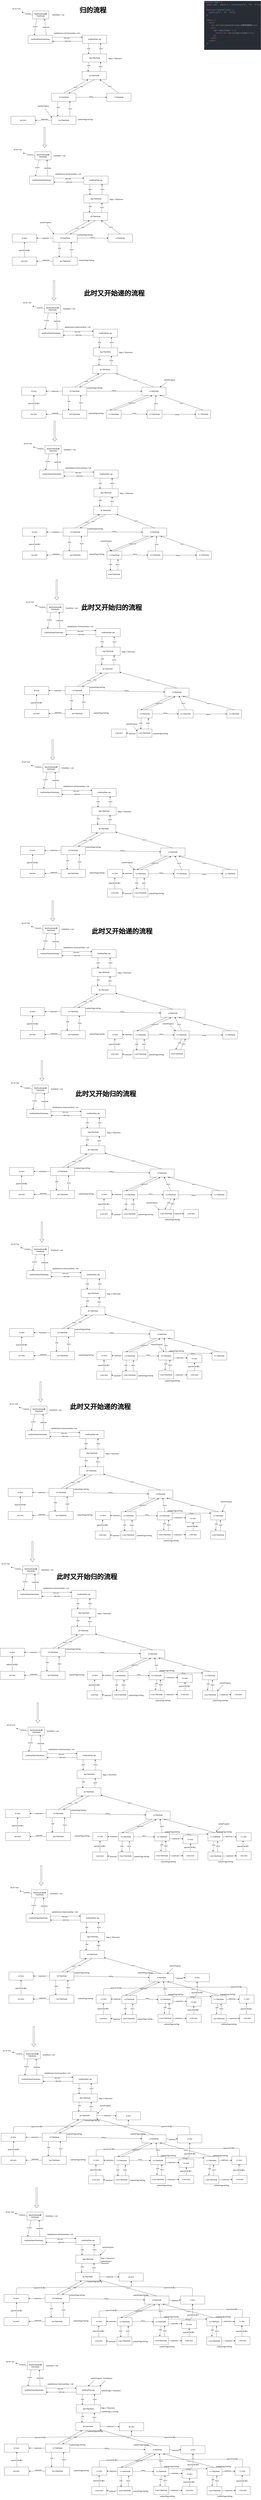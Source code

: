 <mxfile>
    <diagram id="2a-lNvkF67uIag2HwxiK" name="Page-1">
        <mxGraphModel dx="2135" dy="1635" grid="1" gridSize="10" guides="1" tooltips="1" connect="1" arrows="1" fold="1" page="1" pageScale="1" pageWidth="10000" pageHeight="10000" math="0" shadow="0">
            <root>
                <mxCell id="0"/>
                <mxCell id="1" parent="0"/>
                <mxCell id="2" value="&lt;div style=&quot;color: #abb2bf;background-color: #282c34;font-family: Consolas, &#39;Courier New&#39;, monospace;font-weight: normal;font-size: 14px;line-height: 19px;white-space: pre;&quot;&gt;&lt;div&gt;&lt;span style=&quot;color: #c678dd;&quot;&gt;function&lt;/span&gt;&lt;span style=&quot;color: #abb2bf;&quot;&gt; &lt;/span&gt;&lt;span style=&quot;color: #61afef;&quot;&gt;App&lt;/span&gt;&lt;span style=&quot;color: #abb2bf;&quot;&gt;() {&lt;/span&gt;&lt;/div&gt;&lt;div&gt;&lt;span style=&quot;color: #abb2bf;&quot;&gt;&amp;nbsp; &lt;/span&gt;&lt;span style=&quot;color: #c678dd;&quot;&gt;const&lt;/span&gt;&lt;span style=&quot;color: #abb2bf;&quot;&gt; [&lt;/span&gt;&lt;span style=&quot;color: #d19a66;&quot;&gt;arr&lt;/span&gt;&lt;span style=&quot;color: #abb2bf;&quot;&gt;, &lt;/span&gt;&lt;span style=&quot;color: #d19a66;&quot;&gt;setArr&lt;/span&gt;&lt;span style=&quot;color: #abb2bf;&quot;&gt;] &lt;/span&gt;&lt;span style=&quot;color: #56b6c2;&quot;&gt;=&lt;/span&gt;&lt;span style=&quot;color: #abb2bf;&quot;&gt; &lt;/span&gt;&lt;span style=&quot;color: #61afef;&quot;&gt;useState&lt;/span&gt;&lt;span style=&quot;color: #abb2bf;&quot;&gt;([&lt;/span&gt;&lt;span style=&quot;color: #98c379;&quot;&gt;&quot;a&quot;&lt;/span&gt;&lt;span style=&quot;color: #abb2bf;&quot;&gt;, &lt;/span&gt;&lt;span style=&quot;color: #98c379;&quot;&gt;&quot;b&quot;&lt;/span&gt;&lt;span style=&quot;color: #abb2bf;&quot;&gt;, &lt;/span&gt;&lt;span style=&quot;color: #98c379;&quot;&gt;&quot;c&quot;&lt;/span&gt;&lt;span style=&quot;color: #abb2bf;&quot;&gt;]);&lt;/span&gt;&lt;/div&gt;&lt;br&gt;&lt;div&gt;&lt;span style=&quot;color: #abb2bf;&quot;&gt;&amp;nbsp; &lt;/span&gt;&lt;span style=&quot;color: #c678dd;&quot;&gt;function&lt;/span&gt;&lt;span style=&quot;color: #abb2bf;&quot;&gt; &lt;/span&gt;&lt;span style=&quot;color: #61afef;&quot;&gt;handleClick&lt;/span&gt;&lt;span style=&quot;color: #abb2bf;&quot;&gt;() {&lt;/span&gt;&lt;/div&gt;&lt;div&gt;&lt;span style=&quot;color: #abb2bf;&quot;&gt;&amp;nbsp; &amp;nbsp; &lt;/span&gt;&lt;span style=&quot;color: #61afef;&quot;&gt;setArr&lt;/span&gt;&lt;span style=&quot;color: #abb2bf;&quot;&gt;([&lt;/span&gt;&lt;span style=&quot;color: #98c379;&quot;&gt;&quot;c&quot;&lt;/span&gt;&lt;span style=&quot;color: #abb2bf;&quot;&gt;, &lt;/span&gt;&lt;span style=&quot;color: #98c379;&quot;&gt;&quot;b&quot;&lt;/span&gt;&lt;span style=&quot;color: #abb2bf;&quot;&gt;, &lt;/span&gt;&lt;span style=&quot;color: #98c379;&quot;&gt;&quot;a&quot;&lt;/span&gt;&lt;span style=&quot;color: #abb2bf;&quot;&gt;]);&lt;/span&gt;&lt;/div&gt;&lt;div&gt;&lt;span style=&quot;color: #abb2bf;&quot;&gt;&amp;nbsp; }&lt;/span&gt;&lt;/div&gt;&lt;br&gt;&lt;div&gt;&lt;span style=&quot;color: #abb2bf;&quot;&gt;&amp;nbsp; &lt;/span&gt;&lt;span style=&quot;color: #c678dd;&quot;&gt;return&lt;/span&gt;&lt;span style=&quot;color: #abb2bf;&quot;&gt; (&lt;/span&gt;&lt;/div&gt;&lt;div&gt;&lt;span style=&quot;color: #abb2bf;&quot;&gt;&amp;nbsp; &amp;nbsp; &lt;/span&gt;&lt;span style=&quot;color: #abb2bf;&quot;&gt;&amp;lt;&lt;/span&gt;&lt;span style=&quot;color: #e06c75;&quot;&gt;div&lt;/span&gt;&lt;span style=&quot;color: #abb2bf;&quot;&gt;&amp;gt;&lt;/span&gt;&lt;/div&gt;&lt;div&gt;&lt;span style=&quot;color: #abb2bf;&quot;&gt;&amp;nbsp; &amp;nbsp; &amp;nbsp; &amp;lt;&lt;/span&gt;&lt;span style=&quot;color: #e06c75;&quot;&gt;h2&lt;/span&gt;&lt;span style=&quot;color: #abb2bf;&quot;&gt; &lt;/span&gt;&lt;span style=&quot;color: #d19a66;&quot;&gt;onClick&lt;/span&gt;&lt;span style=&quot;color: #abb2bf;&quot;&gt;={handleClick}&lt;/span&gt;&lt;span style=&quot;color: #abb2bf;&quot;&gt;&amp;gt;点我改变数组&amp;lt;/&lt;/span&gt;&lt;span style=&quot;color: #e06c75;&quot;&gt;h2&lt;/span&gt;&lt;span style=&quot;color: #abb2bf;&quot;&gt;&amp;gt;&lt;/span&gt;&lt;/div&gt;&lt;div&gt;&lt;span style=&quot;color: #abb2bf;&quot;&gt;&amp;nbsp; &amp;nbsp; &amp;nbsp; &amp;lt;&lt;/span&gt;&lt;span style=&quot;color: #e06c75;&quot;&gt;ul&lt;/span&gt;&lt;span style=&quot;color: #abb2bf;&quot;&gt;&amp;gt;&lt;/span&gt;&lt;/div&gt;&lt;div&gt;&lt;span style=&quot;color: #abb2bf;&quot;&gt;&amp;nbsp; &amp;nbsp; &amp;nbsp; &amp;nbsp; &lt;/span&gt;&lt;span style=&quot;color: #be5046;&quot;&gt;{&lt;/span&gt;&lt;span style=&quot;color: #abb2bf;&quot;&gt;arr.&lt;/span&gt;&lt;span style=&quot;color: #61afef;&quot;&gt;map&lt;/span&gt;&lt;span style=&quot;color: #abb2bf;&quot;&gt;((item) &lt;/span&gt;&lt;span style=&quot;color: #c678dd;&quot;&gt;=&amp;gt;&lt;/span&gt;&lt;span style=&quot;color: #abb2bf;&quot;&gt; {&lt;/span&gt;&lt;/div&gt;&lt;div&gt;&lt;span style=&quot;color: #abb2bf;&quot;&gt;&amp;nbsp; &amp;nbsp; &amp;nbsp; &amp;nbsp; &amp;nbsp; &lt;/span&gt;&lt;span style=&quot;color: #c678dd;&quot;&gt;return&lt;/span&gt;&lt;span style=&quot;color: #abb2bf;&quot;&gt; &lt;/span&gt;&lt;span style=&quot;color: #abb2bf;&quot;&gt;&amp;lt;&lt;/span&gt;&lt;span style=&quot;color: #e06c75;&quot;&gt;li&lt;/span&gt;&lt;span style=&quot;color: #abb2bf;&quot;&gt; &lt;/span&gt;&lt;span style=&quot;color: #d19a66;&quot;&gt;key&lt;/span&gt;&lt;span style=&quot;color: #abb2bf;&quot;&gt;={item}&lt;/span&gt;&lt;span style=&quot;color: #abb2bf;&quot;&gt;&amp;gt;{&lt;/span&gt;&lt;span style=&quot;color: #abb2bf;&quot;&gt;item&lt;/span&gt;&lt;span style=&quot;color: #abb2bf;&quot;&gt;}&amp;lt;/&lt;/span&gt;&lt;span style=&quot;color: #e06c75;&quot;&gt;li&lt;/span&gt;&lt;span style=&quot;color: #abb2bf;&quot;&gt;&amp;gt;&lt;/span&gt;&lt;span style=&quot;color: #abb2bf;&quot;&gt;;&lt;/span&gt;&lt;/div&gt;&lt;div&gt;&lt;span style=&quot;color: #abb2bf;&quot;&gt;&amp;nbsp; &amp;nbsp; &amp;nbsp; &amp;nbsp; })&lt;/span&gt;&lt;span style=&quot;color: #be5046;&quot;&gt;}&lt;/span&gt;&lt;/div&gt;&lt;div&gt;&lt;span style=&quot;color: #abb2bf;&quot;&gt;&amp;nbsp; &amp;nbsp; &amp;nbsp; &amp;lt;/&lt;/span&gt;&lt;span style=&quot;color: #e06c75;&quot;&gt;ul&lt;/span&gt;&lt;span style=&quot;color: #abb2bf;&quot;&gt;&amp;gt;&lt;/span&gt;&lt;/div&gt;&lt;div&gt;&lt;span style=&quot;color: #abb2bf;&quot;&gt;&amp;nbsp; &amp;nbsp; &amp;lt;/&lt;/span&gt;&lt;span style=&quot;color: #e06c75;&quot;&gt;div&lt;/span&gt;&lt;span style=&quot;color: #abb2bf;&quot;&gt;&amp;gt;&lt;/span&gt;&lt;/div&gt;&lt;div&gt;&lt;span style=&quot;color: #abb2bf;&quot;&gt;&amp;nbsp; );&lt;/span&gt;&lt;/div&gt;&lt;div&gt;&lt;span style=&quot;color: #abb2bf;&quot;&gt;}&lt;/span&gt;&lt;/div&gt;&lt;br&gt;&lt;/div&gt;" style="text;whiteSpace=wrap;html=1;" vertex="1" parent="1">
                    <mxGeometry x="1520" y="10" width="390" height="210" as="geometry"/>
                </mxCell>
                <mxCell id="3" style="edgeStyle=none;html=1;exitX=0.25;exitY=1;exitDx=0;exitDy=0;entryX=0.25;entryY=0;entryDx=0;entryDy=0;" edge="1" parent="1" source="5" target="10">
                    <mxGeometry relative="1" as="geometry"/>
                </mxCell>
                <mxCell id="4" value="current" style="edgeLabel;html=1;align=center;verticalAlign=middle;resizable=0;points=[];" vertex="1" connectable="0" parent="3">
                    <mxGeometry x="-0.067" y="-2" relative="1" as="geometry">
                        <mxPoint as="offset"/>
                    </mxGeometry>
                </mxCell>
                <mxCell id="5" value="fiberRootNode(根FiberNode)" style="rounded=0;whiteSpace=wrap;html=1;" vertex="1" parent="1">
                    <mxGeometry x="250" y="90" width="120" height="60" as="geometry"/>
                </mxCell>
                <mxCell id="6" style="edgeStyle=none;html=1;exitX=0.75;exitY=0;exitDx=0;exitDy=0;entryX=0.75;entryY=1;entryDx=0;entryDy=0;" edge="1" parent="1" source="10" target="5">
                    <mxGeometry relative="1" as="geometry"/>
                </mxCell>
                <mxCell id="7" value="stateNode" style="edgeLabel;html=1;align=center;verticalAlign=middle;resizable=0;points=[];" vertex="1" connectable="0" parent="6">
                    <mxGeometry x="-0.017" y="-1" relative="1" as="geometry">
                        <mxPoint as="offset"/>
                    </mxGeometry>
                </mxCell>
                <mxCell id="8" style="edgeStyle=none;html=1;exitX=1;exitY=0.25;exitDx=0;exitDy=0;entryX=0;entryY=0.25;entryDx=0;entryDy=0;" edge="1" parent="1" source="10" target="19">
                    <mxGeometry relative="1" as="geometry"/>
                </mxCell>
                <mxCell id="9" value="alternate" style="edgeLabel;html=1;align=center;verticalAlign=middle;resizable=0;points=[];" vertex="1" connectable="0" parent="8">
                    <mxGeometry x="-0.054" y="-4" relative="1" as="geometry">
                        <mxPoint as="offset"/>
                    </mxGeometry>
                </mxCell>
                <mxCell id="10" value="hostRootFiber(FiberNode)" style="rounded=0;whiteSpace=wrap;html=1;" vertex="1" parent="1">
                    <mxGeometry x="217.5" y="270" width="180" height="60" as="geometry"/>
                </mxCell>
                <mxCell id="11" value="finishWork = null" style="text;html=1;align=center;verticalAlign=middle;resizable=0;points=[];autosize=1;strokeColor=none;fillColor=none;" vertex="1" parent="1">
                    <mxGeometry x="385" y="105" width="110" height="30" as="geometry"/>
                </mxCell>
                <mxCell id="12" value="updateQueue.shared.pending = null" style="text;html=1;align=center;verticalAlign=middle;resizable=0;points=[];autosize=1;strokeColor=none;fillColor=none;" vertex="1" parent="1">
                    <mxGeometry x="397.5" y="240" width="210" height="30" as="geometry"/>
                </mxCell>
                <mxCell id="13" value="" style="endArrow=classic;html=1;exitX=0;exitY=0.5;exitDx=0;exitDy=0;" edge="1" parent="1" source="5">
                    <mxGeometry width="50" height="50" relative="1" as="geometry">
                        <mxPoint x="140" y="150" as="sourcePoint"/>
                        <mxPoint x="170" y="100" as="targetPoint"/>
                    </mxGeometry>
                </mxCell>
                <mxCell id="14" value="container" style="edgeLabel;html=1;align=center;verticalAlign=middle;resizable=0;points=[];" vertex="1" connectable="0" parent="13">
                    <mxGeometry x="-0.156" relative="1" as="geometry">
                        <mxPoint x="1" as="offset"/>
                    </mxGeometry>
                </mxCell>
                <mxCell id="15" style="edgeStyle=none;html=1;exitX=0;exitY=0.75;exitDx=0;exitDy=0;entryX=1;entryY=0.75;entryDx=0;entryDy=0;" edge="1" parent="1" source="19" target="10">
                    <mxGeometry relative="1" as="geometry"/>
                </mxCell>
                <mxCell id="16" value="alternate" style="edgeLabel;html=1;align=center;verticalAlign=middle;resizable=0;points=[];" vertex="1" connectable="0" parent="15">
                    <mxGeometry x="-0.016" y="-1" relative="1" as="geometry">
                        <mxPoint as="offset"/>
                    </mxGeometry>
                </mxCell>
                <mxCell id="17" style="edgeStyle=none;html=1;exitX=0.25;exitY=1;exitDx=0;exitDy=0;entryX=0.25;entryY=0;entryDx=0;entryDy=0;" edge="1" parent="1" source="19" target="24">
                    <mxGeometry relative="1" as="geometry"/>
                </mxCell>
                <mxCell id="18" value="child" style="edgeLabel;html=1;align=center;verticalAlign=middle;resizable=0;points=[];" vertex="1" connectable="0" parent="17">
                    <mxGeometry x="0.165" y="1" relative="1" as="geometry">
                        <mxPoint x="-1" y="-8" as="offset"/>
                    </mxGeometry>
                </mxCell>
                <mxCell id="19" value="hostRootFiber wip" style="rounded=0;whiteSpace=wrap;html=1;" vertex="1" parent="1">
                    <mxGeometry x="620" y="270" width="180" height="60" as="geometry"/>
                </mxCell>
                <mxCell id="22" style="edgeStyle=none;html=1;exitX=0.75;exitY=0;exitDx=0;exitDy=0;entryX=0.75;entryY=1;entryDx=0;entryDy=0;" edge="1" parent="1" source="24" target="19">
                    <mxGeometry relative="1" as="geometry"/>
                </mxCell>
                <mxCell id="23" value="return" style="edgeLabel;html=1;align=center;verticalAlign=middle;resizable=0;points=[];" vertex="1" connectable="0" parent="22">
                    <mxGeometry x="0.034" y="-2" relative="1" as="geometry">
                        <mxPoint as="offset"/>
                    </mxGeometry>
                </mxCell>
                <mxCell id="24" value="App FiberNode" style="rounded=0;whiteSpace=wrap;html=1;" vertex="1" parent="1">
                    <mxGeometry x="620" y="408" width="180" height="60" as="geometry"/>
                </mxCell>
                <mxCell id="25" value="flags |= Placement" style="text;whiteSpace=wrap;" vertex="1" parent="1">
                    <mxGeometry x="810" y="428" width="130" height="40" as="geometry"/>
                </mxCell>
                <mxCell id="26" style="edgeStyle=none;html=1;exitX=0.25;exitY=1;exitDx=0;exitDy=0;entryX=0.25;entryY=0;entryDx=0;entryDy=0;" edge="1" parent="1" target="30">
                    <mxGeometry relative="1" as="geometry">
                        <mxPoint x="665" y="468" as="sourcePoint"/>
                    </mxGeometry>
                </mxCell>
                <mxCell id="27" value="child" style="edgeLabel;html=1;align=center;verticalAlign=middle;resizable=0;points=[];" vertex="1" connectable="0" parent="26">
                    <mxGeometry x="-0.264" y="2" relative="1" as="geometry">
                        <mxPoint as="offset"/>
                    </mxGeometry>
                </mxCell>
                <mxCell id="28" style="edgeStyle=none;html=1;exitX=0.75;exitY=0;exitDx=0;exitDy=0;entryX=0.75;entryY=1;entryDx=0;entryDy=0;" edge="1" parent="1" source="30">
                    <mxGeometry relative="1" as="geometry">
                        <mxPoint x="755" y="468" as="targetPoint"/>
                    </mxGeometry>
                </mxCell>
                <mxCell id="29" value="return" style="edgeLabel;html=1;align=center;verticalAlign=middle;resizable=0;points=[];" vertex="1" connectable="0" parent="28">
                    <mxGeometry x="0.052" relative="1" as="geometry">
                        <mxPoint as="offset"/>
                    </mxGeometry>
                </mxCell>
                <mxCell id="30" value="div FiberNode" style="rounded=0;whiteSpace=wrap;html=1;" vertex="1" parent="1">
                    <mxGeometry x="616.87" y="538" width="180" height="60" as="geometry"/>
                </mxCell>
                <mxCell id="31" style="edgeStyle=none;html=1;exitX=0.5;exitY=0;exitDx=0;exitDy=0;entryX=0.25;entryY=1;entryDx=0;entryDy=0;" edge="1" parent="1" source="37" target="30">
                    <mxGeometry relative="1" as="geometry"/>
                </mxCell>
                <mxCell id="32" value="return" style="edgeLabel;html=1;align=center;verticalAlign=middle;resizable=0;points=[];" vertex="1" connectable="0" parent="31">
                    <mxGeometry x="-0.057" y="-3" relative="1" as="geometry">
                        <mxPoint as="offset"/>
                    </mxGeometry>
                </mxCell>
                <mxCell id="33" style="edgeStyle=none;html=1;exitX=1;exitY=0.5;exitDx=0;exitDy=0;" edge="1" parent="1" source="37" target="40">
                    <mxGeometry relative="1" as="geometry"/>
                </mxCell>
                <mxCell id="34" value="sibling" style="edgeLabel;html=1;align=center;verticalAlign=middle;resizable=0;points=[];" vertex="1" connectable="0" parent="33">
                    <mxGeometry x="-0.022" y="3" relative="1" as="geometry">
                        <mxPoint as="offset"/>
                    </mxGeometry>
                </mxCell>
                <mxCell id="35" style="edgeStyle=none;html=1;exitX=0.25;exitY=1;exitDx=0;exitDy=0;entryX=0.25;entryY=0;entryDx=0;entryDy=0;" edge="1" parent="1" source="37" target="48">
                    <mxGeometry relative="1" as="geometry"/>
                </mxCell>
                <mxCell id="36" value="child" style="edgeLabel;html=1;align=center;verticalAlign=middle;resizable=0;points=[];" vertex="1" connectable="0" parent="35">
                    <mxGeometry x="-0.191" y="1" relative="1" as="geometry">
                        <mxPoint as="offset"/>
                    </mxGeometry>
                </mxCell>
                <mxCell id="37" value="h2 FiberNode" style="rounded=0;whiteSpace=wrap;html=1;" vertex="1" parent="1">
                    <mxGeometry x="391.87" y="698" width="180" height="60" as="geometry"/>
                </mxCell>
                <mxCell id="38" style="edgeStyle=none;html=1;exitX=0.5;exitY=0;exitDx=0;exitDy=0;" edge="1" parent="1" source="40" target="30">
                    <mxGeometry relative="1" as="geometry"/>
                </mxCell>
                <mxCell id="39" value="return" style="edgeLabel;html=1;align=center;verticalAlign=middle;resizable=0;points=[];" vertex="1" connectable="0" parent="38">
                    <mxGeometry x="0.003" y="-2" relative="1" as="geometry">
                        <mxPoint as="offset"/>
                    </mxGeometry>
                </mxCell>
                <mxCell id="40" value="ul FiberNode" style="rounded=0;whiteSpace=wrap;html=1;" vertex="1" parent="1">
                    <mxGeometry x="800" y="698" width="180" height="60" as="geometry"/>
                </mxCell>
                <mxCell id="41" style="edgeStyle=none;html=1;exitX=0.5;exitY=1;exitDx=0;exitDy=0;entryX=0.705;entryY=0.007;entryDx=0;entryDy=0;entryPerimeter=0;" edge="1" parent="1" source="30" target="37">
                    <mxGeometry relative="1" as="geometry"/>
                </mxCell>
                <mxCell id="42" value="child" style="edgeLabel;html=1;align=center;verticalAlign=middle;resizable=0;points=[];" vertex="1" connectable="0" parent="41">
                    <mxGeometry x="0.023" relative="1" as="geometry">
                        <mxPoint y="-1" as="offset"/>
                    </mxGeometry>
                </mxCell>
                <mxCell id="43" value="div id=&#39;&#39;root" style="text;html=1;align=center;verticalAlign=middle;resizable=0;points=[];autosize=1;strokeColor=none;fillColor=none;" vertex="1" parent="1">
                    <mxGeometry x="90" y="60" width="80" height="30" as="geometry"/>
                </mxCell>
                <mxCell id="44" value="" style="endArrow=classic;html=1;entryX=0.25;entryY=0;entryDx=0;entryDy=0;" edge="1" parent="1" source="45">
                    <mxGeometry width="50" height="50" relative="1" as="geometry">
                        <mxPoint x="362.5" y="776" as="sourcePoint"/>
                        <mxPoint x="391.87" y="878" as="targetPoint"/>
                    </mxGeometry>
                </mxCell>
                <mxCell id="45" value="workInProgress" style="text;html=1;align=center;verticalAlign=middle;resizable=0;points=[];autosize=1;strokeColor=none;fillColor=none;" vertex="1" parent="1">
                    <mxGeometry x="275" y="778" width="110" height="30" as="geometry"/>
                </mxCell>
                <mxCell id="46" style="edgeStyle=none;html=1;exitX=0.75;exitY=0;exitDx=0;exitDy=0;entryX=0.75;entryY=1;entryDx=0;entryDy=0;" edge="1" parent="1" source="48" target="37">
                    <mxGeometry relative="1" as="geometry"/>
                </mxCell>
                <mxCell id="47" value="return" style="edgeLabel;html=1;align=center;verticalAlign=middle;resizable=0;points=[];" vertex="1" connectable="0" parent="46">
                    <mxGeometry x="0.023" y="-2" relative="1" as="geometry">
                        <mxPoint y="1" as="offset"/>
                    </mxGeometry>
                </mxCell>
                <mxCell id="50" style="edgeStyle=none;html=1;exitX=0;exitY=0.5;exitDx=0;exitDy=0;entryX=1;entryY=0.5;entryDx=0;entryDy=0;" edge="1" parent="1" source="48" target="49">
                    <mxGeometry relative="1" as="geometry"/>
                </mxCell>
                <mxCell id="51" value="stateNode" style="edgeLabel;html=1;align=center;verticalAlign=middle;resizable=0;points=[];" vertex="1" connectable="0" parent="50">
                    <mxGeometry x="-0.117" y="-7" relative="1" as="geometry">
                        <mxPoint as="offset"/>
                    </mxGeometry>
                </mxCell>
                <mxCell id="48" value="text FiberNode" style="rounded=0;whiteSpace=wrap;html=1;" vertex="1" parent="1">
                    <mxGeometry x="391.87" y="868" width="180" height="60" as="geometry"/>
                </mxCell>
                <mxCell id="49" value="&lt;span style=&quot;color: rgb(0, 0, 0);&quot;&gt;text&amp;nbsp;&lt;/span&gt;dom" style="rounded=0;whiteSpace=wrap;html=1;" vertex="1" parent="1">
                    <mxGeometry x="90" y="868" width="180" height="60" as="geometry"/>
                </mxCell>
                <mxCell id="52" value=".subtreeFlags:NoFlag" style="text;whiteSpace=wrap;" vertex="1" parent="1">
                    <mxGeometry x="580" y="878" width="110" height="40" as="geometry"/>
                </mxCell>
                <mxCell id="53" style="edgeStyle=none;html=1;exitX=0.25;exitY=1;exitDx=0;exitDy=0;entryX=0.25;entryY=0;entryDx=0;entryDy=0;" edge="1" parent="1" source="55" target="60">
                    <mxGeometry relative="1" as="geometry"/>
                </mxCell>
                <mxCell id="54" value="current" style="edgeLabel;html=1;align=center;verticalAlign=middle;resizable=0;points=[];" vertex="1" connectable="0" parent="53">
                    <mxGeometry x="-0.067" y="-2" relative="1" as="geometry">
                        <mxPoint as="offset"/>
                    </mxGeometry>
                </mxCell>
                <mxCell id="55" value="fiberRootNode(根FiberNode)" style="rounded=0;whiteSpace=wrap;html=1;" vertex="1" parent="1">
                    <mxGeometry x="267.5" y="1130" width="120" height="60" as="geometry"/>
                </mxCell>
                <mxCell id="56" style="edgeStyle=none;html=1;exitX=0.75;exitY=0;exitDx=0;exitDy=0;entryX=0.75;entryY=1;entryDx=0;entryDy=0;" edge="1" parent="1" source="60" target="55">
                    <mxGeometry relative="1" as="geometry"/>
                </mxCell>
                <mxCell id="57" value="stateNode" style="edgeLabel;html=1;align=center;verticalAlign=middle;resizable=0;points=[];" vertex="1" connectable="0" parent="56">
                    <mxGeometry x="-0.017" y="-1" relative="1" as="geometry">
                        <mxPoint as="offset"/>
                    </mxGeometry>
                </mxCell>
                <mxCell id="58" style="edgeStyle=none;html=1;exitX=1;exitY=0.25;exitDx=0;exitDy=0;entryX=0;entryY=0.25;entryDx=0;entryDy=0;" edge="1" parent="1" source="60" target="69">
                    <mxGeometry relative="1" as="geometry"/>
                </mxCell>
                <mxCell id="59" value="alternate" style="edgeLabel;html=1;align=center;verticalAlign=middle;resizable=0;points=[];" vertex="1" connectable="0" parent="58">
                    <mxGeometry x="-0.054" y="-4" relative="1" as="geometry">
                        <mxPoint as="offset"/>
                    </mxGeometry>
                </mxCell>
                <mxCell id="60" value="hostRootFiber(FiberNode)" style="rounded=0;whiteSpace=wrap;html=1;" vertex="1" parent="1">
                    <mxGeometry x="227.5" y="1310" width="180" height="60" as="geometry"/>
                </mxCell>
                <mxCell id="61" value="finishWork = null" style="text;html=1;align=center;verticalAlign=middle;resizable=0;points=[];autosize=1;strokeColor=none;fillColor=none;" vertex="1" parent="1">
                    <mxGeometry x="395" y="1145" width="110" height="30" as="geometry"/>
                </mxCell>
                <mxCell id="62" value="updateQueue.shared.pending = null" style="text;html=1;align=center;verticalAlign=middle;resizable=0;points=[];autosize=1;strokeColor=none;fillColor=none;" vertex="1" parent="1">
                    <mxGeometry x="407.5" y="1280" width="210" height="30" as="geometry"/>
                </mxCell>
                <mxCell id="63" value="" style="endArrow=classic;html=1;exitX=0;exitY=0.5;exitDx=0;exitDy=0;" edge="1" parent="1" source="55">
                    <mxGeometry width="50" height="50" relative="1" as="geometry">
                        <mxPoint x="150" y="1190" as="sourcePoint"/>
                        <mxPoint x="180" y="1140" as="targetPoint"/>
                    </mxGeometry>
                </mxCell>
                <mxCell id="64" value="container" style="edgeLabel;html=1;align=center;verticalAlign=middle;resizable=0;points=[];" vertex="1" connectable="0" parent="63">
                    <mxGeometry x="-0.156" relative="1" as="geometry">
                        <mxPoint x="1" as="offset"/>
                    </mxGeometry>
                </mxCell>
                <mxCell id="65" style="edgeStyle=none;html=1;exitX=0;exitY=0.75;exitDx=0;exitDy=0;entryX=1;entryY=0.75;entryDx=0;entryDy=0;" edge="1" parent="1" source="69" target="60">
                    <mxGeometry relative="1" as="geometry"/>
                </mxCell>
                <mxCell id="66" value="alternate" style="edgeLabel;html=1;align=center;verticalAlign=middle;resizable=0;points=[];" vertex="1" connectable="0" parent="65">
                    <mxGeometry x="-0.016" y="-1" relative="1" as="geometry">
                        <mxPoint as="offset"/>
                    </mxGeometry>
                </mxCell>
                <mxCell id="67" style="edgeStyle=none;html=1;exitX=0.25;exitY=1;exitDx=0;exitDy=0;entryX=0.25;entryY=0;entryDx=0;entryDy=0;" edge="1" parent="1" source="69" target="74">
                    <mxGeometry relative="1" as="geometry"/>
                </mxCell>
                <mxCell id="68" value="child" style="edgeLabel;html=1;align=center;verticalAlign=middle;resizable=0;points=[];" vertex="1" connectable="0" parent="67">
                    <mxGeometry x="0.165" y="1" relative="1" as="geometry">
                        <mxPoint x="-1" y="-8" as="offset"/>
                    </mxGeometry>
                </mxCell>
                <mxCell id="69" value="hostRootFiber wip" style="rounded=0;whiteSpace=wrap;html=1;" vertex="1" parent="1">
                    <mxGeometry x="630" y="1310" width="180" height="60" as="geometry"/>
                </mxCell>
                <mxCell id="72" style="edgeStyle=none;html=1;exitX=0.75;exitY=0;exitDx=0;exitDy=0;entryX=0.75;entryY=1;entryDx=0;entryDy=0;" edge="1" parent="1" source="74" target="69">
                    <mxGeometry relative="1" as="geometry"/>
                </mxCell>
                <mxCell id="73" value="return" style="edgeLabel;html=1;align=center;verticalAlign=middle;resizable=0;points=[];" vertex="1" connectable="0" parent="72">
                    <mxGeometry x="0.034" y="-2" relative="1" as="geometry">
                        <mxPoint as="offset"/>
                    </mxGeometry>
                </mxCell>
                <mxCell id="74" value="App FiberNode" style="rounded=0;whiteSpace=wrap;html=1;" vertex="1" parent="1">
                    <mxGeometry x="630" y="1448" width="180" height="60" as="geometry"/>
                </mxCell>
                <mxCell id="75" value="flags |= Placement" style="text;whiteSpace=wrap;" vertex="1" parent="1">
                    <mxGeometry x="820" y="1468" width="130" height="40" as="geometry"/>
                </mxCell>
                <mxCell id="76" style="edgeStyle=none;html=1;exitX=0.25;exitY=1;exitDx=0;exitDy=0;entryX=0.25;entryY=0;entryDx=0;entryDy=0;" edge="1" parent="1" target="80">
                    <mxGeometry relative="1" as="geometry">
                        <mxPoint x="675" y="1508" as="sourcePoint"/>
                    </mxGeometry>
                </mxCell>
                <mxCell id="77" value="child" style="edgeLabel;html=1;align=center;verticalAlign=middle;resizable=0;points=[];" vertex="1" connectable="0" parent="76">
                    <mxGeometry x="-0.264" y="2" relative="1" as="geometry">
                        <mxPoint as="offset"/>
                    </mxGeometry>
                </mxCell>
                <mxCell id="78" style="edgeStyle=none;html=1;exitX=0.75;exitY=0;exitDx=0;exitDy=0;entryX=0.75;entryY=1;entryDx=0;entryDy=0;" edge="1" parent="1" source="80">
                    <mxGeometry relative="1" as="geometry">
                        <mxPoint x="765" y="1508" as="targetPoint"/>
                    </mxGeometry>
                </mxCell>
                <mxCell id="79" value="return" style="edgeLabel;html=1;align=center;verticalAlign=middle;resizable=0;points=[];" vertex="1" connectable="0" parent="78">
                    <mxGeometry x="0.052" relative="1" as="geometry">
                        <mxPoint as="offset"/>
                    </mxGeometry>
                </mxCell>
                <mxCell id="80" value="div FiberNode" style="rounded=0;whiteSpace=wrap;html=1;" vertex="1" parent="1">
                    <mxGeometry x="626.87" y="1578" width="180" height="60" as="geometry"/>
                </mxCell>
                <mxCell id="81" style="edgeStyle=none;html=1;exitX=0.5;exitY=0;exitDx=0;exitDy=0;entryX=0.25;entryY=1;entryDx=0;entryDy=0;" edge="1" parent="1" source="87" target="80">
                    <mxGeometry relative="1" as="geometry"/>
                </mxCell>
                <mxCell id="82" value="return" style="edgeLabel;html=1;align=center;verticalAlign=middle;resizable=0;points=[];" vertex="1" connectable="0" parent="81">
                    <mxGeometry x="-0.057" y="-3" relative="1" as="geometry">
                        <mxPoint as="offset"/>
                    </mxGeometry>
                </mxCell>
                <mxCell id="83" style="edgeStyle=none;html=1;exitX=1;exitY=0.5;exitDx=0;exitDy=0;" edge="1" parent="1" source="87" target="90">
                    <mxGeometry relative="1" as="geometry"/>
                </mxCell>
                <mxCell id="84" value="sibling" style="edgeLabel;html=1;align=center;verticalAlign=middle;resizable=0;points=[];" vertex="1" connectable="0" parent="83">
                    <mxGeometry x="-0.022" y="3" relative="1" as="geometry">
                        <mxPoint as="offset"/>
                    </mxGeometry>
                </mxCell>
                <mxCell id="85" style="edgeStyle=none;html=1;exitX=0.25;exitY=1;exitDx=0;exitDy=0;entryX=0.25;entryY=0;entryDx=0;entryDy=0;" edge="1" parent="1" source="87" target="100">
                    <mxGeometry relative="1" as="geometry"/>
                </mxCell>
                <mxCell id="86" value="child" style="edgeLabel;html=1;align=center;verticalAlign=middle;resizable=0;points=[];" vertex="1" connectable="0" parent="85">
                    <mxGeometry x="-0.191" y="1" relative="1" as="geometry">
                        <mxPoint as="offset"/>
                    </mxGeometry>
                </mxCell>
                <mxCell id="109" style="edgeStyle=none;html=1;exitX=0;exitY=0.5;exitDx=0;exitDy=0;entryX=1;entryY=0.5;entryDx=0;entryDy=0;" edge="1" parent="1" source="87" target="105">
                    <mxGeometry relative="1" as="geometry"/>
                </mxCell>
                <mxCell id="110" value="stateNode" style="edgeLabel;html=1;align=center;verticalAlign=middle;resizable=0;points=[];" vertex="1" connectable="0" parent="109">
                    <mxGeometry x="0.12" relative="1" as="geometry">
                        <mxPoint x="12" as="offset"/>
                    </mxGeometry>
                </mxCell>
                <mxCell id="87" value="h2 FiberNode" style="rounded=0;whiteSpace=wrap;html=1;" vertex="1" parent="1">
                    <mxGeometry x="401.87" y="1738" width="180" height="60" as="geometry"/>
                </mxCell>
                <mxCell id="88" style="edgeStyle=none;html=1;exitX=0.5;exitY=0;exitDx=0;exitDy=0;" edge="1" parent="1" source="90" target="80">
                    <mxGeometry relative="1" as="geometry"/>
                </mxCell>
                <mxCell id="89" value="return" style="edgeLabel;html=1;align=center;verticalAlign=middle;resizable=0;points=[];" vertex="1" connectable="0" parent="88">
                    <mxGeometry x="0.003" y="-2" relative="1" as="geometry">
                        <mxPoint as="offset"/>
                    </mxGeometry>
                </mxCell>
                <mxCell id="90" value="ul FiberNode" style="rounded=0;whiteSpace=wrap;html=1;" vertex="1" parent="1">
                    <mxGeometry x="810" y="1738" width="180" height="60" as="geometry"/>
                </mxCell>
                <mxCell id="91" style="edgeStyle=none;html=1;exitX=0.5;exitY=1;exitDx=0;exitDy=0;entryX=0.705;entryY=0.007;entryDx=0;entryDy=0;entryPerimeter=0;" edge="1" parent="1" source="80" target="87">
                    <mxGeometry relative="1" as="geometry"/>
                </mxCell>
                <mxCell id="92" value="child" style="edgeLabel;html=1;align=center;verticalAlign=middle;resizable=0;points=[];" vertex="1" connectable="0" parent="91">
                    <mxGeometry x="0.023" relative="1" as="geometry">
                        <mxPoint y="-1" as="offset"/>
                    </mxGeometry>
                </mxCell>
                <mxCell id="93" value="div id=&#39;&#39;root" style="text;html=1;align=center;verticalAlign=middle;resizable=0;points=[];autosize=1;strokeColor=none;fillColor=none;" vertex="1" parent="1">
                    <mxGeometry x="100" y="1100" width="80" height="30" as="geometry"/>
                </mxCell>
                <mxCell id="94" value="" style="endArrow=classic;html=1;entryX=0.25;entryY=0;entryDx=0;entryDy=0;" edge="1" parent="1" source="95">
                    <mxGeometry width="50" height="50" relative="1" as="geometry">
                        <mxPoint x="378.13" y="1636" as="sourcePoint"/>
                        <mxPoint x="407.5" y="1738" as="targetPoint"/>
                    </mxGeometry>
                </mxCell>
                <mxCell id="95" value="workInProgress" style="text;html=1;align=center;verticalAlign=middle;resizable=0;points=[];autosize=1;strokeColor=none;fillColor=none;" vertex="1" parent="1">
                    <mxGeometry x="290.63" y="1638" width="110" height="30" as="geometry"/>
                </mxCell>
                <mxCell id="96" style="edgeStyle=none;html=1;exitX=0.75;exitY=0;exitDx=0;exitDy=0;entryX=0.75;entryY=1;entryDx=0;entryDy=0;" edge="1" parent="1" source="100" target="87">
                    <mxGeometry relative="1" as="geometry"/>
                </mxCell>
                <mxCell id="97" value="return" style="edgeLabel;html=1;align=center;verticalAlign=middle;resizable=0;points=[];" vertex="1" connectable="0" parent="96">
                    <mxGeometry x="0.023" y="-2" relative="1" as="geometry">
                        <mxPoint y="1" as="offset"/>
                    </mxGeometry>
                </mxCell>
                <mxCell id="98" style="edgeStyle=none;html=1;exitX=0;exitY=0.5;exitDx=0;exitDy=0;entryX=1;entryY=0.5;entryDx=0;entryDy=0;" edge="1" parent="1" source="100" target="101">
                    <mxGeometry relative="1" as="geometry"/>
                </mxCell>
                <mxCell id="99" value="stateNode" style="edgeLabel;html=1;align=center;verticalAlign=middle;resizable=0;points=[];" vertex="1" connectable="0" parent="98">
                    <mxGeometry x="-0.117" y="-7" relative="1" as="geometry">
                        <mxPoint as="offset"/>
                    </mxGeometry>
                </mxCell>
                <mxCell id="100" value="text FiberNode" style="rounded=0;whiteSpace=wrap;html=1;" vertex="1" parent="1">
                    <mxGeometry x="401.87" y="1908" width="180" height="60" as="geometry"/>
                </mxCell>
                <mxCell id="106" style="edgeStyle=none;html=1;exitX=0.5;exitY=0;exitDx=0;exitDy=0;entryX=0.5;entryY=1;entryDx=0;entryDy=0;" edge="1" parent="1" source="101" target="105">
                    <mxGeometry relative="1" as="geometry"/>
                </mxCell>
                <mxCell id="107" value="appendChild 插入" style="edgeLabel;html=1;align=center;verticalAlign=middle;resizable=0;points=[];" vertex="1" connectable="0" parent="106">
                    <mxGeometry x="-0.081" relative="1" as="geometry">
                        <mxPoint as="offset"/>
                    </mxGeometry>
                </mxCell>
                <mxCell id="101" value="&lt;span style=&quot;color: rgb(0, 0, 0);&quot;&gt;text&amp;nbsp;&lt;/span&gt;dom" style="rounded=0;whiteSpace=wrap;html=1;" vertex="1" parent="1">
                    <mxGeometry x="100" y="1908" width="180" height="60" as="geometry"/>
                </mxCell>
                <mxCell id="102" value=".subtreeFlags:NoFlag" style="text;whiteSpace=wrap;" vertex="1" parent="1">
                    <mxGeometry x="590" y="1918" width="110" height="40" as="geometry"/>
                </mxCell>
                <mxCell id="103" value="" style="shape=flexArrow;endArrow=classic;html=1;" edge="1" parent="1">
                    <mxGeometry width="50" height="50" relative="1" as="geometry">
                        <mxPoint x="339.23" y="950" as="sourcePoint"/>
                        <mxPoint x="339.23" y="1100" as="targetPoint"/>
                        <Array as="points">
                            <mxPoint x="339.23" y="1020"/>
                        </Array>
                    </mxGeometry>
                </mxCell>
                <mxCell id="105" value="h2 dom" style="rounded=0;whiteSpace=wrap;html=1;" vertex="1" parent="1">
                    <mxGeometry x="100" y="1738" width="180" height="60" as="geometry"/>
                </mxCell>
                <mxCell id="111" value=".subtreeFlags:NoFlag" style="text;whiteSpace=wrap;" vertex="1" parent="1">
                    <mxGeometry x="580" y="1730" width="110" height="40" as="geometry"/>
                </mxCell>
                <mxCell id="114" style="edgeStyle=none;html=1;exitX=0.25;exitY=1;exitDx=0;exitDy=0;entryX=0.25;entryY=0;entryDx=0;entryDy=0;" edge="1" parent="1" source="116" target="121">
                    <mxGeometry relative="1" as="geometry"/>
                </mxCell>
                <mxCell id="115" value="current" style="edgeLabel;html=1;align=center;verticalAlign=middle;resizable=0;points=[];" vertex="1" connectable="0" parent="114">
                    <mxGeometry x="-0.067" y="-2" relative="1" as="geometry">
                        <mxPoint as="offset"/>
                    </mxGeometry>
                </mxCell>
                <mxCell id="116" value="fiberRootNode(根FiberNode)" style="rounded=0;whiteSpace=wrap;html=1;" vertex="1" parent="1">
                    <mxGeometry x="337.5" y="2260" width="120" height="60" as="geometry"/>
                </mxCell>
                <mxCell id="117" style="edgeStyle=none;html=1;exitX=0.75;exitY=0;exitDx=0;exitDy=0;entryX=0.75;entryY=1;entryDx=0;entryDy=0;" edge="1" parent="1" source="121" target="116">
                    <mxGeometry relative="1" as="geometry"/>
                </mxCell>
                <mxCell id="118" value="stateNode" style="edgeLabel;html=1;align=center;verticalAlign=middle;resizable=0;points=[];" vertex="1" connectable="0" parent="117">
                    <mxGeometry x="-0.017" y="-1" relative="1" as="geometry">
                        <mxPoint as="offset"/>
                    </mxGeometry>
                </mxCell>
                <mxCell id="119" style="edgeStyle=none;html=1;exitX=1;exitY=0.25;exitDx=0;exitDy=0;entryX=0;entryY=0.25;entryDx=0;entryDy=0;" edge="1" parent="1" source="121" target="130">
                    <mxGeometry relative="1" as="geometry"/>
                </mxCell>
                <mxCell id="120" value="alternate" style="edgeLabel;html=1;align=center;verticalAlign=middle;resizable=0;points=[];" vertex="1" connectable="0" parent="119">
                    <mxGeometry x="-0.054" y="-4" relative="1" as="geometry">
                        <mxPoint as="offset"/>
                    </mxGeometry>
                </mxCell>
                <mxCell id="121" value="hostRootFiber(FiberNode)" style="rounded=0;whiteSpace=wrap;html=1;" vertex="1" parent="1">
                    <mxGeometry x="297.5" y="2440" width="180" height="60" as="geometry"/>
                </mxCell>
                <mxCell id="122" value="finishWork = null" style="text;html=1;align=center;verticalAlign=middle;resizable=0;points=[];autosize=1;strokeColor=none;fillColor=none;" vertex="1" parent="1">
                    <mxGeometry x="465" y="2275" width="110" height="30" as="geometry"/>
                </mxCell>
                <mxCell id="123" value="updateQueue.shared.pending = null" style="text;html=1;align=center;verticalAlign=middle;resizable=0;points=[];autosize=1;strokeColor=none;fillColor=none;" vertex="1" parent="1">
                    <mxGeometry x="477.5" y="2410" width="210" height="30" as="geometry"/>
                </mxCell>
                <mxCell id="124" value="" style="endArrow=classic;html=1;exitX=0;exitY=0.5;exitDx=0;exitDy=0;" edge="1" parent="1" source="116">
                    <mxGeometry width="50" height="50" relative="1" as="geometry">
                        <mxPoint x="220" y="2320" as="sourcePoint"/>
                        <mxPoint x="250" y="2270" as="targetPoint"/>
                    </mxGeometry>
                </mxCell>
                <mxCell id="125" value="container" style="edgeLabel;html=1;align=center;verticalAlign=middle;resizable=0;points=[];" vertex="1" connectable="0" parent="124">
                    <mxGeometry x="-0.156" relative="1" as="geometry">
                        <mxPoint x="1" as="offset"/>
                    </mxGeometry>
                </mxCell>
                <mxCell id="126" style="edgeStyle=none;html=1;exitX=0;exitY=0.75;exitDx=0;exitDy=0;entryX=1;entryY=0.75;entryDx=0;entryDy=0;" edge="1" parent="1" source="130" target="121">
                    <mxGeometry relative="1" as="geometry"/>
                </mxCell>
                <mxCell id="127" value="alternate" style="edgeLabel;html=1;align=center;verticalAlign=middle;resizable=0;points=[];" vertex="1" connectable="0" parent="126">
                    <mxGeometry x="-0.016" y="-1" relative="1" as="geometry">
                        <mxPoint as="offset"/>
                    </mxGeometry>
                </mxCell>
                <mxCell id="128" style="edgeStyle=none;html=1;exitX=0.25;exitY=1;exitDx=0;exitDy=0;entryX=0.25;entryY=0;entryDx=0;entryDy=0;" edge="1" parent="1" source="130" target="135">
                    <mxGeometry relative="1" as="geometry"/>
                </mxCell>
                <mxCell id="129" value="child" style="edgeLabel;html=1;align=center;verticalAlign=middle;resizable=0;points=[];" vertex="1" connectable="0" parent="128">
                    <mxGeometry x="0.165" y="1" relative="1" as="geometry">
                        <mxPoint x="-1" y="-8" as="offset"/>
                    </mxGeometry>
                </mxCell>
                <mxCell id="130" value="hostRootFiber wip" style="rounded=0;whiteSpace=wrap;html=1;" vertex="1" parent="1">
                    <mxGeometry x="700" y="2440" width="180" height="60" as="geometry"/>
                </mxCell>
                <mxCell id="133" style="edgeStyle=none;html=1;exitX=0.75;exitY=0;exitDx=0;exitDy=0;entryX=0.75;entryY=1;entryDx=0;entryDy=0;" edge="1" parent="1" source="135" target="130">
                    <mxGeometry relative="1" as="geometry"/>
                </mxCell>
                <mxCell id="134" value="return" style="edgeLabel;html=1;align=center;verticalAlign=middle;resizable=0;points=[];" vertex="1" connectable="0" parent="133">
                    <mxGeometry x="0.034" y="-2" relative="1" as="geometry">
                        <mxPoint as="offset"/>
                    </mxGeometry>
                </mxCell>
                <mxCell id="135" value="App FiberNode" style="rounded=0;whiteSpace=wrap;html=1;" vertex="1" parent="1">
                    <mxGeometry x="700" y="2578" width="180" height="60" as="geometry"/>
                </mxCell>
                <mxCell id="136" value="flags |= Placement" style="text;whiteSpace=wrap;" vertex="1" parent="1">
                    <mxGeometry x="890" y="2598" width="130" height="40" as="geometry"/>
                </mxCell>
                <mxCell id="137" style="edgeStyle=none;html=1;exitX=0.25;exitY=1;exitDx=0;exitDy=0;entryX=0.25;entryY=0;entryDx=0;entryDy=0;" edge="1" parent="1" target="141">
                    <mxGeometry relative="1" as="geometry">
                        <mxPoint x="745" y="2638" as="sourcePoint"/>
                    </mxGeometry>
                </mxCell>
                <mxCell id="138" value="child" style="edgeLabel;html=1;align=center;verticalAlign=middle;resizable=0;points=[];" vertex="1" connectable="0" parent="137">
                    <mxGeometry x="-0.264" y="2" relative="1" as="geometry">
                        <mxPoint as="offset"/>
                    </mxGeometry>
                </mxCell>
                <mxCell id="139" style="edgeStyle=none;html=1;exitX=0.75;exitY=0;exitDx=0;exitDy=0;entryX=0.75;entryY=1;entryDx=0;entryDy=0;" edge="1" parent="1" source="141">
                    <mxGeometry relative="1" as="geometry">
                        <mxPoint x="835" y="2638" as="targetPoint"/>
                    </mxGeometry>
                </mxCell>
                <mxCell id="140" value="return" style="edgeLabel;html=1;align=center;verticalAlign=middle;resizable=0;points=[];" vertex="1" connectable="0" parent="139">
                    <mxGeometry x="0.052" relative="1" as="geometry">
                        <mxPoint as="offset"/>
                    </mxGeometry>
                </mxCell>
                <mxCell id="141" value="div FiberNode" style="rounded=0;whiteSpace=wrap;html=1;" vertex="1" parent="1">
                    <mxGeometry x="696.87" y="2708" width="180" height="60" as="geometry"/>
                </mxCell>
                <mxCell id="142" style="edgeStyle=none;html=1;exitX=0.5;exitY=0;exitDx=0;exitDy=0;entryX=0.25;entryY=1;entryDx=0;entryDy=0;" edge="1" parent="1" source="150" target="141">
                    <mxGeometry relative="1" as="geometry"/>
                </mxCell>
                <mxCell id="143" value="return" style="edgeLabel;html=1;align=center;verticalAlign=middle;resizable=0;points=[];" vertex="1" connectable="0" parent="142">
                    <mxGeometry x="-0.057" y="-3" relative="1" as="geometry">
                        <mxPoint as="offset"/>
                    </mxGeometry>
                </mxCell>
                <mxCell id="144" style="edgeStyle=none;html=1;exitX=1;exitY=0.5;exitDx=0;exitDy=0;" edge="1" parent="1" source="150" target="153">
                    <mxGeometry relative="1" as="geometry"/>
                </mxCell>
                <mxCell id="145" value="sibling" style="edgeLabel;html=1;align=center;verticalAlign=middle;resizable=0;points=[];" vertex="1" connectable="0" parent="144">
                    <mxGeometry x="-0.022" y="3" relative="1" as="geometry">
                        <mxPoint as="offset"/>
                    </mxGeometry>
                </mxCell>
                <mxCell id="146" style="edgeStyle=none;html=1;exitX=0.25;exitY=1;exitDx=0;exitDy=0;entryX=0.25;entryY=0;entryDx=0;entryDy=0;" edge="1" parent="1" source="150" target="163">
                    <mxGeometry relative="1" as="geometry"/>
                </mxCell>
                <mxCell id="147" value="child" style="edgeLabel;html=1;align=center;verticalAlign=middle;resizable=0;points=[];" vertex="1" connectable="0" parent="146">
                    <mxGeometry x="-0.191" y="1" relative="1" as="geometry">
                        <mxPoint as="offset"/>
                    </mxGeometry>
                </mxCell>
                <mxCell id="148" style="edgeStyle=none;html=1;exitX=0;exitY=0.5;exitDx=0;exitDy=0;entryX=1;entryY=0.5;entryDx=0;entryDy=0;" edge="1" parent="1" source="150" target="169">
                    <mxGeometry relative="1" as="geometry"/>
                </mxCell>
                <mxCell id="149" value="stateNode" style="edgeLabel;html=1;align=center;verticalAlign=middle;resizable=0;points=[];" vertex="1" connectable="0" parent="148">
                    <mxGeometry x="0.12" relative="1" as="geometry">
                        <mxPoint x="12" as="offset"/>
                    </mxGeometry>
                </mxCell>
                <mxCell id="150" value="h2 FiberNode" style="rounded=0;whiteSpace=wrap;html=1;" vertex="1" parent="1">
                    <mxGeometry x="471.87" y="2868" width="180" height="60" as="geometry"/>
                </mxCell>
                <mxCell id="151" style="edgeStyle=none;html=1;exitX=0.5;exitY=0;exitDx=0;exitDy=0;" edge="1" parent="1" source="153" target="141">
                    <mxGeometry relative="1" as="geometry"/>
                </mxCell>
                <mxCell id="152" value="return" style="edgeLabel;html=1;align=center;verticalAlign=middle;resizable=0;points=[];" vertex="1" connectable="0" parent="151">
                    <mxGeometry x="0.003" y="-2" relative="1" as="geometry">
                        <mxPoint as="offset"/>
                    </mxGeometry>
                </mxCell>
                <mxCell id="188" style="edgeStyle=none;html=1;exitX=0.25;exitY=1;exitDx=0;exitDy=0;entryX=0.25;entryY=0;entryDx=0;entryDy=0;" edge="1" parent="1" source="153" target="174">
                    <mxGeometry relative="1" as="geometry"/>
                </mxCell>
                <mxCell id="189" value="child" style="edgeLabel;html=1;align=center;verticalAlign=middle;resizable=0;points=[];" vertex="1" connectable="0" parent="188">
                    <mxGeometry x="-0.03" y="3" relative="1" as="geometry">
                        <mxPoint as="offset"/>
                    </mxGeometry>
                </mxCell>
                <mxCell id="153" value="ul FiberNode" style="rounded=0;whiteSpace=wrap;html=1;" vertex="1" parent="1">
                    <mxGeometry x="1060" y="2868" width="180" height="60" as="geometry"/>
                </mxCell>
                <mxCell id="154" style="edgeStyle=none;html=1;exitX=0.5;exitY=1;exitDx=0;exitDy=0;entryX=0.705;entryY=0.007;entryDx=0;entryDy=0;entryPerimeter=0;" edge="1" parent="1" source="141" target="150">
                    <mxGeometry relative="1" as="geometry"/>
                </mxCell>
                <mxCell id="155" value="child" style="edgeLabel;html=1;align=center;verticalAlign=middle;resizable=0;points=[];" vertex="1" connectable="0" parent="154">
                    <mxGeometry x="0.023" relative="1" as="geometry">
                        <mxPoint y="-1" as="offset"/>
                    </mxGeometry>
                </mxCell>
                <mxCell id="156" value="div id=&#39;&#39;root" style="text;html=1;align=center;verticalAlign=middle;resizable=0;points=[];autosize=1;strokeColor=none;fillColor=none;" vertex="1" parent="1">
                    <mxGeometry x="170" y="2230" width="80" height="30" as="geometry"/>
                </mxCell>
                <mxCell id="157" value="" style="endArrow=classic;html=1;entryX=0.75;entryY=0;entryDx=0;entryDy=0;" edge="1" parent="1" source="158" target="153">
                    <mxGeometry width="50" height="50" relative="1" as="geometry">
                        <mxPoint x="1067.5" y="2758" as="sourcePoint"/>
                        <mxPoint x="1096.87" y="2860" as="targetPoint"/>
                    </mxGeometry>
                </mxCell>
                <mxCell id="158" value="workInProgress" style="text;html=1;align=center;verticalAlign=middle;resizable=0;points=[];autosize=1;strokeColor=none;fillColor=none;" vertex="1" parent="1">
                    <mxGeometry x="1210" y="2800" width="110" height="30" as="geometry"/>
                </mxCell>
                <mxCell id="159" style="edgeStyle=none;html=1;exitX=0.75;exitY=0;exitDx=0;exitDy=0;entryX=0.75;entryY=1;entryDx=0;entryDy=0;" edge="1" parent="1" source="163" target="150">
                    <mxGeometry relative="1" as="geometry"/>
                </mxCell>
                <mxCell id="160" value="return" style="edgeLabel;html=1;align=center;verticalAlign=middle;resizable=0;points=[];" vertex="1" connectable="0" parent="159">
                    <mxGeometry x="0.023" y="-2" relative="1" as="geometry">
                        <mxPoint y="1" as="offset"/>
                    </mxGeometry>
                </mxCell>
                <mxCell id="161" style="edgeStyle=none;html=1;exitX=0;exitY=0.5;exitDx=0;exitDy=0;entryX=1;entryY=0.5;entryDx=0;entryDy=0;" edge="1" parent="1" source="163" target="166">
                    <mxGeometry relative="1" as="geometry"/>
                </mxCell>
                <mxCell id="162" value="stateNode" style="edgeLabel;html=1;align=center;verticalAlign=middle;resizable=0;points=[];" vertex="1" connectable="0" parent="161">
                    <mxGeometry x="-0.117" y="-7" relative="1" as="geometry">
                        <mxPoint as="offset"/>
                    </mxGeometry>
                </mxCell>
                <mxCell id="163" value="text FiberNode" style="rounded=0;whiteSpace=wrap;html=1;" vertex="1" parent="1">
                    <mxGeometry x="471.87" y="3038" width="180" height="60" as="geometry"/>
                </mxCell>
                <mxCell id="164" style="edgeStyle=none;html=1;exitX=0.5;exitY=0;exitDx=0;exitDy=0;entryX=0.5;entryY=1;entryDx=0;entryDy=0;" edge="1" parent="1" source="166" target="169">
                    <mxGeometry relative="1" as="geometry"/>
                </mxCell>
                <mxCell id="165" value="appendChild 插入" style="edgeLabel;html=1;align=center;verticalAlign=middle;resizable=0;points=[];" vertex="1" connectable="0" parent="164">
                    <mxGeometry x="-0.081" relative="1" as="geometry">
                        <mxPoint as="offset"/>
                    </mxGeometry>
                </mxCell>
                <mxCell id="166" value="&lt;span style=&quot;color: rgb(0, 0, 0);&quot;&gt;text&amp;nbsp;&lt;/span&gt;dom" style="rounded=0;whiteSpace=wrap;html=1;" vertex="1" parent="1">
                    <mxGeometry x="170" y="3038" width="180" height="60" as="geometry"/>
                </mxCell>
                <mxCell id="167" value=".subtreeFlags:NoFlag" style="text;whiteSpace=wrap;" vertex="1" parent="1">
                    <mxGeometry x="660" y="3048" width="110" height="40" as="geometry"/>
                </mxCell>
                <mxCell id="168" value="" style="shape=flexArrow;endArrow=classic;html=1;" edge="1" parent="1">
                    <mxGeometry width="50" height="50" relative="1" as="geometry">
                        <mxPoint x="409.23" y="2080" as="sourcePoint"/>
                        <mxPoint x="409.23" y="2230" as="targetPoint"/>
                        <Array as="points">
                            <mxPoint x="409.23" y="2150"/>
                        </Array>
                    </mxGeometry>
                </mxCell>
                <mxCell id="169" value="h2 dom" style="rounded=0;whiteSpace=wrap;html=1;" vertex="1" parent="1">
                    <mxGeometry x="170" y="2868" width="180" height="60" as="geometry"/>
                </mxCell>
                <mxCell id="170" value=".subtreeFlags:NoFlag" style="text;whiteSpace=wrap;" vertex="1" parent="1">
                    <mxGeometry x="650" y="2860" width="110" height="40" as="geometry"/>
                </mxCell>
                <mxCell id="172" value="&lt;span style=&quot;font-size: 50px;&quot;&gt;&lt;b&gt;此时又开始递的流程&lt;/b&gt;&lt;/span&gt;" style="text;html=1;align=center;verticalAlign=middle;resizable=0;points=[];autosize=1;strokeColor=none;fillColor=none;" vertex="1" parent="1">
                    <mxGeometry x="620" y="2140" width="470" height="70" as="geometry"/>
                </mxCell>
                <mxCell id="184" style="edgeStyle=none;html=1;exitX=1;exitY=0.5;exitDx=0;exitDy=0;entryX=0;entryY=0.5;entryDx=0;entryDy=0;" edge="1" parent="1" source="174" target="175">
                    <mxGeometry relative="1" as="geometry"/>
                </mxCell>
                <mxCell id="185" value="sibing" style="edgeLabel;html=1;align=center;verticalAlign=middle;resizable=0;points=[];" vertex="1" connectable="0" parent="184">
                    <mxGeometry x="-0.008" y="6" relative="1" as="geometry">
                        <mxPoint as="offset"/>
                    </mxGeometry>
                </mxCell>
                <mxCell id="174" value="li a FiberNode" style="rounded=0;whiteSpace=wrap;html=1;" vertex="1" parent="1">
                    <mxGeometry x="796.87" y="3038" width="110" height="60" as="geometry"/>
                </mxCell>
                <mxCell id="175" value="li b FiberNode" style="rounded=0;whiteSpace=wrap;html=1;" vertex="1" parent="1">
                    <mxGeometry x="1100" y="3038" width="110" height="60" as="geometry"/>
                </mxCell>
                <mxCell id="182" style="edgeStyle=none;html=1;exitX=0.5;exitY=0;exitDx=0;exitDy=0;entryX=0.75;entryY=1;entryDx=0;entryDy=0;" edge="1" parent="1" source="176" target="153">
                    <mxGeometry relative="1" as="geometry"/>
                </mxCell>
                <mxCell id="183" value="return" style="edgeLabel;html=1;align=center;verticalAlign=middle;resizable=0;points=[];" vertex="1" connectable="0" parent="182">
                    <mxGeometry x="-0.002" y="3" relative="1" as="geometry">
                        <mxPoint as="offset"/>
                    </mxGeometry>
                </mxCell>
                <mxCell id="176" value="li c FiberNode" style="rounded=0;whiteSpace=wrap;html=1;" vertex="1" parent="1">
                    <mxGeometry x="1460" y="3038" width="110" height="60" as="geometry"/>
                </mxCell>
                <mxCell id="178" style="edgeStyle=none;html=1;exitX=0.5;exitY=0;exitDx=0;exitDy=0;entryX=0.421;entryY=1.049;entryDx=0;entryDy=0;entryPerimeter=0;" edge="1" parent="1" source="174" target="153">
                    <mxGeometry relative="1" as="geometry"/>
                </mxCell>
                <mxCell id="179" value="return" style="edgeLabel;html=1;align=center;verticalAlign=middle;resizable=0;points=[];" vertex="1" connectable="0" parent="178">
                    <mxGeometry x="0.033" y="-1" relative="1" as="geometry">
                        <mxPoint as="offset"/>
                    </mxGeometry>
                </mxCell>
                <mxCell id="180" style="edgeStyle=none;html=1;exitX=0.5;exitY=0;exitDx=0;exitDy=0;" edge="1" parent="1" source="175">
                    <mxGeometry relative="1" as="geometry">
                        <mxPoint x="1165" y="2930" as="targetPoint"/>
                    </mxGeometry>
                </mxCell>
                <mxCell id="181" value="return" style="edgeLabel;html=1;align=center;verticalAlign=middle;resizable=0;points=[];" vertex="1" connectable="0" parent="180">
                    <mxGeometry x="-0.077" y="-4" relative="1" as="geometry">
                        <mxPoint as="offset"/>
                    </mxGeometry>
                </mxCell>
                <mxCell id="186" style="edgeStyle=none;html=1;exitX=1;exitY=0.5;exitDx=0;exitDy=0;entryX=0;entryY=0.5;entryDx=0;entryDy=0;" edge="1" parent="1" source="175" target="176">
                    <mxGeometry relative="1" as="geometry"/>
                </mxCell>
                <mxCell id="187" value="sibing" style="edgeLabel;html=1;align=center;verticalAlign=middle;resizable=0;points=[];" vertex="1" connectable="0" parent="186">
                    <mxGeometry x="-0.113" y="-2" relative="1" as="geometry">
                        <mxPoint as="offset"/>
                    </mxGeometry>
                </mxCell>
                <mxCell id="190" value="&lt;span style=&quot;font-size: 50px;&quot;&gt;&lt;b&gt;归的流程&lt;/b&gt;&lt;/span&gt;" style="text;html=1;align=center;verticalAlign=middle;resizable=0;points=[];autosize=1;strokeColor=none;fillColor=none;" vertex="1" parent="1">
                    <mxGeometry x="586.87" y="50" width="220" height="70" as="geometry"/>
                </mxCell>
                <mxCell id="191" style="edgeStyle=none;html=1;exitX=0.25;exitY=1;exitDx=0;exitDy=0;entryX=0.25;entryY=0;entryDx=0;entryDy=0;" edge="1" parent="1" source="193" target="198">
                    <mxGeometry relative="1" as="geometry"/>
                </mxCell>
                <mxCell id="192" value="current" style="edgeLabel;html=1;align=center;verticalAlign=middle;resizable=0;points=[];" vertex="1" connectable="0" parent="191">
                    <mxGeometry x="-0.067" y="-2" relative="1" as="geometry">
                        <mxPoint as="offset"/>
                    </mxGeometry>
                </mxCell>
                <mxCell id="193" value="fiberRootNode(根FiberNode)" style="rounded=0;whiteSpace=wrap;html=1;" vertex="1" parent="1">
                    <mxGeometry x="342.5" y="3300" width="120" height="60" as="geometry"/>
                </mxCell>
                <mxCell id="194" style="edgeStyle=none;html=1;exitX=0.75;exitY=0;exitDx=0;exitDy=0;entryX=0.75;entryY=1;entryDx=0;entryDy=0;" edge="1" parent="1" source="198" target="193">
                    <mxGeometry relative="1" as="geometry"/>
                </mxCell>
                <mxCell id="195" value="stateNode" style="edgeLabel;html=1;align=center;verticalAlign=middle;resizable=0;points=[];" vertex="1" connectable="0" parent="194">
                    <mxGeometry x="-0.017" y="-1" relative="1" as="geometry">
                        <mxPoint as="offset"/>
                    </mxGeometry>
                </mxCell>
                <mxCell id="196" style="edgeStyle=none;html=1;exitX=1;exitY=0.25;exitDx=0;exitDy=0;entryX=0;entryY=0.25;entryDx=0;entryDy=0;" edge="1" parent="1" source="198" target="207">
                    <mxGeometry relative="1" as="geometry"/>
                </mxCell>
                <mxCell id="197" value="alternate" style="edgeLabel;html=1;align=center;verticalAlign=middle;resizable=0;points=[];" vertex="1" connectable="0" parent="196">
                    <mxGeometry x="-0.054" y="-4" relative="1" as="geometry">
                        <mxPoint as="offset"/>
                    </mxGeometry>
                </mxCell>
                <mxCell id="198" value="hostRootFiber(FiberNode)" style="rounded=0;whiteSpace=wrap;html=1;" vertex="1" parent="1">
                    <mxGeometry x="302.5" y="3480" width="180" height="60" as="geometry"/>
                </mxCell>
                <mxCell id="199" value="finishWork = null" style="text;html=1;align=center;verticalAlign=middle;resizable=0;points=[];autosize=1;strokeColor=none;fillColor=none;" vertex="1" parent="1">
                    <mxGeometry x="470" y="3315" width="110" height="30" as="geometry"/>
                </mxCell>
                <mxCell id="200" value="updateQueue.shared.pending = null" style="text;html=1;align=center;verticalAlign=middle;resizable=0;points=[];autosize=1;strokeColor=none;fillColor=none;" vertex="1" parent="1">
                    <mxGeometry x="482.5" y="3450" width="210" height="30" as="geometry"/>
                </mxCell>
                <mxCell id="201" value="" style="endArrow=classic;html=1;exitX=0;exitY=0.5;exitDx=0;exitDy=0;" edge="1" parent="1" source="193">
                    <mxGeometry width="50" height="50" relative="1" as="geometry">
                        <mxPoint x="225" y="3360" as="sourcePoint"/>
                        <mxPoint x="255" y="3310" as="targetPoint"/>
                    </mxGeometry>
                </mxCell>
                <mxCell id="202" value="container" style="edgeLabel;html=1;align=center;verticalAlign=middle;resizable=0;points=[];" vertex="1" connectable="0" parent="201">
                    <mxGeometry x="-0.156" relative="1" as="geometry">
                        <mxPoint x="1" as="offset"/>
                    </mxGeometry>
                </mxCell>
                <mxCell id="203" style="edgeStyle=none;html=1;exitX=0;exitY=0.75;exitDx=0;exitDy=0;entryX=1;entryY=0.75;entryDx=0;entryDy=0;" edge="1" parent="1" source="207" target="198">
                    <mxGeometry relative="1" as="geometry"/>
                </mxCell>
                <mxCell id="204" value="alternate" style="edgeLabel;html=1;align=center;verticalAlign=middle;resizable=0;points=[];" vertex="1" connectable="0" parent="203">
                    <mxGeometry x="-0.016" y="-1" relative="1" as="geometry">
                        <mxPoint as="offset"/>
                    </mxGeometry>
                </mxCell>
                <mxCell id="205" style="edgeStyle=none;html=1;exitX=0.25;exitY=1;exitDx=0;exitDy=0;entryX=0.25;entryY=0;entryDx=0;entryDy=0;" edge="1" parent="1" source="207" target="212">
                    <mxGeometry relative="1" as="geometry"/>
                </mxCell>
                <mxCell id="206" value="child" style="edgeLabel;html=1;align=center;verticalAlign=middle;resizable=0;points=[];" vertex="1" connectable="0" parent="205">
                    <mxGeometry x="0.165" y="1" relative="1" as="geometry">
                        <mxPoint x="-1" y="-8" as="offset"/>
                    </mxGeometry>
                </mxCell>
                <mxCell id="207" value="hostRootFiber wip" style="rounded=0;whiteSpace=wrap;html=1;" vertex="1" parent="1">
                    <mxGeometry x="705" y="3480" width="180" height="60" as="geometry"/>
                </mxCell>
                <mxCell id="210" style="edgeStyle=none;html=1;exitX=0.75;exitY=0;exitDx=0;exitDy=0;entryX=0.75;entryY=1;entryDx=0;entryDy=0;" edge="1" parent="1" source="212" target="207">
                    <mxGeometry relative="1" as="geometry"/>
                </mxCell>
                <mxCell id="211" value="return" style="edgeLabel;html=1;align=center;verticalAlign=middle;resizable=0;points=[];" vertex="1" connectable="0" parent="210">
                    <mxGeometry x="0.034" y="-2" relative="1" as="geometry">
                        <mxPoint as="offset"/>
                    </mxGeometry>
                </mxCell>
                <mxCell id="212" value="App FiberNode" style="rounded=0;whiteSpace=wrap;html=1;" vertex="1" parent="1">
                    <mxGeometry x="705" y="3618" width="180" height="60" as="geometry"/>
                </mxCell>
                <mxCell id="213" value="flags |= Placement" style="text;whiteSpace=wrap;" vertex="1" parent="1">
                    <mxGeometry x="895" y="3638" width="130" height="40" as="geometry"/>
                </mxCell>
                <mxCell id="214" style="edgeStyle=none;html=1;exitX=0.25;exitY=1;exitDx=0;exitDy=0;entryX=0.25;entryY=0;entryDx=0;entryDy=0;" edge="1" parent="1" target="218">
                    <mxGeometry relative="1" as="geometry">
                        <mxPoint x="750" y="3678" as="sourcePoint"/>
                    </mxGeometry>
                </mxCell>
                <mxCell id="215" value="child" style="edgeLabel;html=1;align=center;verticalAlign=middle;resizable=0;points=[];" vertex="1" connectable="0" parent="214">
                    <mxGeometry x="-0.264" y="2" relative="1" as="geometry">
                        <mxPoint as="offset"/>
                    </mxGeometry>
                </mxCell>
                <mxCell id="216" style="edgeStyle=none;html=1;exitX=0.75;exitY=0;exitDx=0;exitDy=0;entryX=0.75;entryY=1;entryDx=0;entryDy=0;" edge="1" parent="1" source="218">
                    <mxGeometry relative="1" as="geometry">
                        <mxPoint x="840" y="3678" as="targetPoint"/>
                    </mxGeometry>
                </mxCell>
                <mxCell id="217" value="return" style="edgeLabel;html=1;align=center;verticalAlign=middle;resizable=0;points=[];" vertex="1" connectable="0" parent="216">
                    <mxGeometry x="0.052" relative="1" as="geometry">
                        <mxPoint as="offset"/>
                    </mxGeometry>
                </mxCell>
                <mxCell id="218" value="div FiberNode" style="rounded=0;whiteSpace=wrap;html=1;" vertex="1" parent="1">
                    <mxGeometry x="701.87" y="3748" width="180" height="60" as="geometry"/>
                </mxCell>
                <mxCell id="219" style="edgeStyle=none;html=1;exitX=0.5;exitY=0;exitDx=0;exitDy=0;entryX=0.25;entryY=1;entryDx=0;entryDy=0;" edge="1" parent="1" source="227" target="218">
                    <mxGeometry relative="1" as="geometry"/>
                </mxCell>
                <mxCell id="220" value="return" style="edgeLabel;html=1;align=center;verticalAlign=middle;resizable=0;points=[];" vertex="1" connectable="0" parent="219">
                    <mxGeometry x="-0.057" y="-3" relative="1" as="geometry">
                        <mxPoint as="offset"/>
                    </mxGeometry>
                </mxCell>
                <mxCell id="221" style="edgeStyle=none;html=1;exitX=1;exitY=0.5;exitDx=0;exitDy=0;" edge="1" parent="1" source="227" target="232">
                    <mxGeometry relative="1" as="geometry"/>
                </mxCell>
                <mxCell id="222" value="sibling" style="edgeLabel;html=1;align=center;verticalAlign=middle;resizable=0;points=[];" vertex="1" connectable="0" parent="221">
                    <mxGeometry x="-0.022" y="3" relative="1" as="geometry">
                        <mxPoint as="offset"/>
                    </mxGeometry>
                </mxCell>
                <mxCell id="223" style="edgeStyle=none;html=1;exitX=0.25;exitY=1;exitDx=0;exitDy=0;entryX=0.25;entryY=0;entryDx=0;entryDy=0;" edge="1" parent="1" source="227" target="242">
                    <mxGeometry relative="1" as="geometry"/>
                </mxCell>
                <mxCell id="224" value="child" style="edgeLabel;html=1;align=center;verticalAlign=middle;resizable=0;points=[];" vertex="1" connectable="0" parent="223">
                    <mxGeometry x="-0.191" y="1" relative="1" as="geometry">
                        <mxPoint as="offset"/>
                    </mxGeometry>
                </mxCell>
                <mxCell id="225" style="edgeStyle=none;html=1;exitX=0;exitY=0.5;exitDx=0;exitDy=0;entryX=1;entryY=0.5;entryDx=0;entryDy=0;" edge="1" parent="1" source="227" target="248">
                    <mxGeometry relative="1" as="geometry"/>
                </mxCell>
                <mxCell id="226" value="stateNode" style="edgeLabel;html=1;align=center;verticalAlign=middle;resizable=0;points=[];" vertex="1" connectable="0" parent="225">
                    <mxGeometry x="0.12" relative="1" as="geometry">
                        <mxPoint x="12" as="offset"/>
                    </mxGeometry>
                </mxCell>
                <mxCell id="227" value="h2 FiberNode" style="rounded=0;whiteSpace=wrap;html=1;" vertex="1" parent="1">
                    <mxGeometry x="476.87" y="3908" width="180" height="60" as="geometry"/>
                </mxCell>
                <mxCell id="228" style="edgeStyle=none;html=1;exitX=0.5;exitY=0;exitDx=0;exitDy=0;" edge="1" parent="1" source="232" target="218">
                    <mxGeometry relative="1" as="geometry"/>
                </mxCell>
                <mxCell id="229" value="return" style="edgeLabel;html=1;align=center;verticalAlign=middle;resizable=0;points=[];" vertex="1" connectable="0" parent="228">
                    <mxGeometry x="0.003" y="-2" relative="1" as="geometry">
                        <mxPoint as="offset"/>
                    </mxGeometry>
                </mxCell>
                <mxCell id="230" style="edgeStyle=none;html=1;exitX=0.25;exitY=1;exitDx=0;exitDy=0;entryX=0.25;entryY=0;entryDx=0;entryDy=0;" edge="1" parent="1" source="232" target="253">
                    <mxGeometry relative="1" as="geometry"/>
                </mxCell>
                <mxCell id="231" value="child" style="edgeLabel;html=1;align=center;verticalAlign=middle;resizable=0;points=[];" vertex="1" connectable="0" parent="230">
                    <mxGeometry x="-0.03" y="3" relative="1" as="geometry">
                        <mxPoint as="offset"/>
                    </mxGeometry>
                </mxCell>
                <mxCell id="232" value="ul FiberNode" style="rounded=0;whiteSpace=wrap;html=1;" vertex="1" parent="1">
                    <mxGeometry x="1065" y="3908" width="180" height="60" as="geometry"/>
                </mxCell>
                <mxCell id="233" style="edgeStyle=none;html=1;exitX=0.5;exitY=1;exitDx=0;exitDy=0;entryX=0.705;entryY=0.007;entryDx=0;entryDy=0;entryPerimeter=0;" edge="1" parent="1" source="218" target="227">
                    <mxGeometry relative="1" as="geometry"/>
                </mxCell>
                <mxCell id="234" value="child" style="edgeLabel;html=1;align=center;verticalAlign=middle;resizable=0;points=[];" vertex="1" connectable="0" parent="233">
                    <mxGeometry x="0.023" relative="1" as="geometry">
                        <mxPoint y="-1" as="offset"/>
                    </mxGeometry>
                </mxCell>
                <mxCell id="235" value="div id=&#39;&#39;root" style="text;html=1;align=center;verticalAlign=middle;resizable=0;points=[];autosize=1;strokeColor=none;fillColor=none;" vertex="1" parent="1">
                    <mxGeometry x="175" y="3270" width="80" height="30" as="geometry"/>
                </mxCell>
                <mxCell id="264" style="edgeStyle=none;html=1;entryX=0.25;entryY=0;entryDx=0;entryDy=0;" edge="1" parent="1" source="237" target="253">
                    <mxGeometry relative="1" as="geometry"/>
                </mxCell>
                <mxCell id="237" value="workInProgress" style="text;html=1;align=center;verticalAlign=middle;resizable=0;points=[];autosize=1;strokeColor=none;fillColor=none;" vertex="1" parent="1">
                    <mxGeometry x="740" y="3990" width="110" height="30" as="geometry"/>
                </mxCell>
                <mxCell id="238" style="edgeStyle=none;html=1;exitX=0.75;exitY=0;exitDx=0;exitDy=0;entryX=0.75;entryY=1;entryDx=0;entryDy=0;" edge="1" parent="1" source="242" target="227">
                    <mxGeometry relative="1" as="geometry"/>
                </mxCell>
                <mxCell id="239" value="return" style="edgeLabel;html=1;align=center;verticalAlign=middle;resizable=0;points=[];" vertex="1" connectable="0" parent="238">
                    <mxGeometry x="0.023" y="-2" relative="1" as="geometry">
                        <mxPoint y="1" as="offset"/>
                    </mxGeometry>
                </mxCell>
                <mxCell id="240" style="edgeStyle=none;html=1;exitX=0;exitY=0.5;exitDx=0;exitDy=0;entryX=1;entryY=0.5;entryDx=0;entryDy=0;" edge="1" parent="1" source="242" target="245">
                    <mxGeometry relative="1" as="geometry"/>
                </mxCell>
                <mxCell id="241" value="stateNode" style="edgeLabel;html=1;align=center;verticalAlign=middle;resizable=0;points=[];" vertex="1" connectable="0" parent="240">
                    <mxGeometry x="-0.117" y="-7" relative="1" as="geometry">
                        <mxPoint as="offset"/>
                    </mxGeometry>
                </mxCell>
                <mxCell id="242" value="text FiberNode" style="rounded=0;whiteSpace=wrap;html=1;" vertex="1" parent="1">
                    <mxGeometry x="476.87" y="4078" width="180" height="60" as="geometry"/>
                </mxCell>
                <mxCell id="243" style="edgeStyle=none;html=1;exitX=0.5;exitY=0;exitDx=0;exitDy=0;entryX=0.5;entryY=1;entryDx=0;entryDy=0;" edge="1" parent="1" source="245" target="248">
                    <mxGeometry relative="1" as="geometry"/>
                </mxCell>
                <mxCell id="244" value="appendChild 插入" style="edgeLabel;html=1;align=center;verticalAlign=middle;resizable=0;points=[];" vertex="1" connectable="0" parent="243">
                    <mxGeometry x="-0.081" relative="1" as="geometry">
                        <mxPoint as="offset"/>
                    </mxGeometry>
                </mxCell>
                <mxCell id="245" value="&lt;span style=&quot;color: rgb(0, 0, 0);&quot;&gt;text&amp;nbsp;&lt;/span&gt;dom" style="rounded=0;whiteSpace=wrap;html=1;" vertex="1" parent="1">
                    <mxGeometry x="175" y="4078" width="180" height="60" as="geometry"/>
                </mxCell>
                <mxCell id="246" value=".subtreeFlags:NoFlag" style="text;whiteSpace=wrap;" vertex="1" parent="1">
                    <mxGeometry x="665" y="4088" width="110" height="40" as="geometry"/>
                </mxCell>
                <mxCell id="247" value="" style="shape=flexArrow;endArrow=classic;html=1;" edge="1" parent="1">
                    <mxGeometry width="50" height="50" relative="1" as="geometry">
                        <mxPoint x="414.23" y="3120" as="sourcePoint"/>
                        <mxPoint x="414.23" y="3270" as="targetPoint"/>
                        <Array as="points">
                            <mxPoint x="414.23" y="3190"/>
                        </Array>
                    </mxGeometry>
                </mxCell>
                <mxCell id="248" value="h2 dom" style="rounded=0;whiteSpace=wrap;html=1;" vertex="1" parent="1">
                    <mxGeometry x="175" y="3908" width="180" height="60" as="geometry"/>
                </mxCell>
                <mxCell id="249" value=".subtreeFlags:NoFlag" style="text;whiteSpace=wrap;" vertex="1" parent="1">
                    <mxGeometry x="655" y="3900" width="110" height="40" as="geometry"/>
                </mxCell>
                <mxCell id="251" style="edgeStyle=none;html=1;exitX=1;exitY=0.5;exitDx=0;exitDy=0;entryX=0;entryY=0.5;entryDx=0;entryDy=0;" edge="1" parent="1" source="253" target="254">
                    <mxGeometry relative="1" as="geometry"/>
                </mxCell>
                <mxCell id="252" value="sibing" style="edgeLabel;html=1;align=center;verticalAlign=middle;resizable=0;points=[];" vertex="1" connectable="0" parent="251">
                    <mxGeometry x="-0.008" y="6" relative="1" as="geometry">
                        <mxPoint as="offset"/>
                    </mxGeometry>
                </mxCell>
                <mxCell id="269" style="edgeStyle=none;html=1;exitX=0.25;exitY=1;exitDx=0;exitDy=0;entryX=0.25;entryY=0;entryDx=0;entryDy=0;" edge="1" parent="1" source="253" target="265">
                    <mxGeometry relative="1" as="geometry"/>
                </mxCell>
                <mxCell id="270" value="child" style="edgeLabel;html=1;align=center;verticalAlign=middle;resizable=0;points=[];" vertex="1" connectable="0" parent="269">
                    <mxGeometry x="-0.058" y="-3" relative="1" as="geometry">
                        <mxPoint as="offset"/>
                    </mxGeometry>
                </mxCell>
                <mxCell id="253" value="li a FiberNode" style="rounded=0;whiteSpace=wrap;html=1;" vertex="1" parent="1">
                    <mxGeometry x="801.87" y="4078" width="110" height="60" as="geometry"/>
                </mxCell>
                <mxCell id="254" value="li b FiberNode" style="rounded=0;whiteSpace=wrap;html=1;" vertex="1" parent="1">
                    <mxGeometry x="1105" y="4078" width="110" height="60" as="geometry"/>
                </mxCell>
                <mxCell id="255" style="edgeStyle=none;html=1;exitX=0.5;exitY=0;exitDx=0;exitDy=0;entryX=0.75;entryY=1;entryDx=0;entryDy=0;" edge="1" parent="1" source="257" target="232">
                    <mxGeometry relative="1" as="geometry"/>
                </mxCell>
                <mxCell id="256" value="return" style="edgeLabel;html=1;align=center;verticalAlign=middle;resizable=0;points=[];" vertex="1" connectable="0" parent="255">
                    <mxGeometry x="-0.002" y="3" relative="1" as="geometry">
                        <mxPoint as="offset"/>
                    </mxGeometry>
                </mxCell>
                <mxCell id="257" value="li c FiberNode" style="rounded=0;whiteSpace=wrap;html=1;" vertex="1" parent="1">
                    <mxGeometry x="1465" y="4078" width="110" height="60" as="geometry"/>
                </mxCell>
                <mxCell id="258" style="edgeStyle=none;html=1;exitX=0.5;exitY=0;exitDx=0;exitDy=0;entryX=0.421;entryY=1.049;entryDx=0;entryDy=0;entryPerimeter=0;" edge="1" parent="1" source="253" target="232">
                    <mxGeometry relative="1" as="geometry"/>
                </mxCell>
                <mxCell id="259" value="return" style="edgeLabel;html=1;align=center;verticalAlign=middle;resizable=0;points=[];" vertex="1" connectable="0" parent="258">
                    <mxGeometry x="0.033" y="-1" relative="1" as="geometry">
                        <mxPoint as="offset"/>
                    </mxGeometry>
                </mxCell>
                <mxCell id="260" style="edgeStyle=none;html=1;exitX=0.5;exitY=0;exitDx=0;exitDy=0;" edge="1" parent="1" source="254">
                    <mxGeometry relative="1" as="geometry">
                        <mxPoint x="1170" y="3970" as="targetPoint"/>
                    </mxGeometry>
                </mxCell>
                <mxCell id="261" value="return" style="edgeLabel;html=1;align=center;verticalAlign=middle;resizable=0;points=[];" vertex="1" connectable="0" parent="260">
                    <mxGeometry x="-0.077" y="-4" relative="1" as="geometry">
                        <mxPoint as="offset"/>
                    </mxGeometry>
                </mxCell>
                <mxCell id="262" style="edgeStyle=none;html=1;exitX=1;exitY=0.5;exitDx=0;exitDy=0;entryX=0;entryY=0.5;entryDx=0;entryDy=0;" edge="1" parent="1" source="254" target="257">
                    <mxGeometry relative="1" as="geometry"/>
                </mxCell>
                <mxCell id="263" value="sibing" style="edgeLabel;html=1;align=center;verticalAlign=middle;resizable=0;points=[];" vertex="1" connectable="0" parent="262">
                    <mxGeometry x="-0.113" y="-2" relative="1" as="geometry">
                        <mxPoint as="offset"/>
                    </mxGeometry>
                </mxCell>
                <mxCell id="265" value="a text FiberNode" style="rounded=0;whiteSpace=wrap;html=1;" vertex="1" parent="1">
                    <mxGeometry x="800" y="4220" width="110" height="60" as="geometry"/>
                </mxCell>
                <mxCell id="266" style="edgeStyle=none;html=1;exitX=0.75;exitY=0;exitDx=0;exitDy=0;" edge="1" parent="1" source="265">
                    <mxGeometry relative="1" as="geometry">
                        <mxPoint x="883" y="4140" as="targetPoint"/>
                    </mxGeometry>
                </mxCell>
                <mxCell id="267" value="return" style="edgeLabel;html=1;align=center;verticalAlign=middle;resizable=0;points=[];" vertex="1" connectable="0" parent="266">
                    <mxGeometry x="0.093" y="3" relative="1" as="geometry">
                        <mxPoint as="offset"/>
                    </mxGeometry>
                </mxCell>
                <mxCell id="271" style="edgeStyle=none;html=1;exitX=0.25;exitY=1;exitDx=0;exitDy=0;entryX=0.25;entryY=0;entryDx=0;entryDy=0;" edge="1" parent="1" source="273" target="278">
                    <mxGeometry relative="1" as="geometry"/>
                </mxCell>
                <mxCell id="272" value="current" style="edgeLabel;html=1;align=center;verticalAlign=middle;resizable=0;points=[];" vertex="1" connectable="0" parent="271">
                    <mxGeometry x="-0.067" y="-2" relative="1" as="geometry">
                        <mxPoint as="offset"/>
                    </mxGeometry>
                </mxCell>
                <mxCell id="273" value="fiberRootNode(根FiberNode)" style="rounded=0;whiteSpace=wrap;html=1;" vertex="1" parent="1">
                    <mxGeometry x="357.5" y="4470" width="120" height="60" as="geometry"/>
                </mxCell>
                <mxCell id="274" style="edgeStyle=none;html=1;exitX=0.75;exitY=0;exitDx=0;exitDy=0;entryX=0.75;entryY=1;entryDx=0;entryDy=0;" edge="1" parent="1" source="278" target="273">
                    <mxGeometry relative="1" as="geometry"/>
                </mxCell>
                <mxCell id="275" value="stateNode" style="edgeLabel;html=1;align=center;verticalAlign=middle;resizable=0;points=[];" vertex="1" connectable="0" parent="274">
                    <mxGeometry x="-0.017" y="-1" relative="1" as="geometry">
                        <mxPoint as="offset"/>
                    </mxGeometry>
                </mxCell>
                <mxCell id="276" style="edgeStyle=none;html=1;exitX=1;exitY=0.25;exitDx=0;exitDy=0;entryX=0;entryY=0.25;entryDx=0;entryDy=0;" edge="1" parent="1" source="278" target="287">
                    <mxGeometry relative="1" as="geometry"/>
                </mxCell>
                <mxCell id="277" value="alternate" style="edgeLabel;html=1;align=center;verticalAlign=middle;resizable=0;points=[];" vertex="1" connectable="0" parent="276">
                    <mxGeometry x="-0.054" y="-4" relative="1" as="geometry">
                        <mxPoint as="offset"/>
                    </mxGeometry>
                </mxCell>
                <mxCell id="278" value="hostRootFiber(FiberNode)" style="rounded=0;whiteSpace=wrap;html=1;" vertex="1" parent="1">
                    <mxGeometry x="317.5" y="4650" width="180" height="60" as="geometry"/>
                </mxCell>
                <mxCell id="279" value="finishWork = null" style="text;html=1;align=center;verticalAlign=middle;resizable=0;points=[];autosize=1;strokeColor=none;fillColor=none;" vertex="1" parent="1">
                    <mxGeometry x="485" y="4485" width="110" height="30" as="geometry"/>
                </mxCell>
                <mxCell id="280" value="updateQueue.shared.pending = null" style="text;html=1;align=center;verticalAlign=middle;resizable=0;points=[];autosize=1;strokeColor=none;fillColor=none;" vertex="1" parent="1">
                    <mxGeometry x="497.5" y="4620" width="210" height="30" as="geometry"/>
                </mxCell>
                <mxCell id="281" value="" style="endArrow=classic;html=1;exitX=0;exitY=0.5;exitDx=0;exitDy=0;" edge="1" parent="1" source="273">
                    <mxGeometry width="50" height="50" relative="1" as="geometry">
                        <mxPoint x="240" y="4530" as="sourcePoint"/>
                        <mxPoint x="270" y="4480" as="targetPoint"/>
                    </mxGeometry>
                </mxCell>
                <mxCell id="282" value="container" style="edgeLabel;html=1;align=center;verticalAlign=middle;resizable=0;points=[];" vertex="1" connectable="0" parent="281">
                    <mxGeometry x="-0.156" relative="1" as="geometry">
                        <mxPoint x="1" as="offset"/>
                    </mxGeometry>
                </mxCell>
                <mxCell id="283" style="edgeStyle=none;html=1;exitX=0;exitY=0.75;exitDx=0;exitDy=0;entryX=1;entryY=0.75;entryDx=0;entryDy=0;" edge="1" parent="1" source="287" target="278">
                    <mxGeometry relative="1" as="geometry"/>
                </mxCell>
                <mxCell id="284" value="alternate" style="edgeLabel;html=1;align=center;verticalAlign=middle;resizable=0;points=[];" vertex="1" connectable="0" parent="283">
                    <mxGeometry x="-0.016" y="-1" relative="1" as="geometry">
                        <mxPoint as="offset"/>
                    </mxGeometry>
                </mxCell>
                <mxCell id="285" style="edgeStyle=none;html=1;exitX=0.25;exitY=1;exitDx=0;exitDy=0;entryX=0.25;entryY=0;entryDx=0;entryDy=0;" edge="1" parent="1" source="287" target="292">
                    <mxGeometry relative="1" as="geometry"/>
                </mxCell>
                <mxCell id="286" value="child" style="edgeLabel;html=1;align=center;verticalAlign=middle;resizable=0;points=[];" vertex="1" connectable="0" parent="285">
                    <mxGeometry x="0.165" y="1" relative="1" as="geometry">
                        <mxPoint x="-1" y="-8" as="offset"/>
                    </mxGeometry>
                </mxCell>
                <mxCell id="287" value="hostRootFiber wip" style="rounded=0;whiteSpace=wrap;html=1;" vertex="1" parent="1">
                    <mxGeometry x="720" y="4650" width="180" height="60" as="geometry"/>
                </mxCell>
                <mxCell id="290" style="edgeStyle=none;html=1;exitX=0.75;exitY=0;exitDx=0;exitDy=0;entryX=0.75;entryY=1;entryDx=0;entryDy=0;" edge="1" parent="1" source="292" target="287">
                    <mxGeometry relative="1" as="geometry"/>
                </mxCell>
                <mxCell id="291" value="return" style="edgeLabel;html=1;align=center;verticalAlign=middle;resizable=0;points=[];" vertex="1" connectable="0" parent="290">
                    <mxGeometry x="0.034" y="-2" relative="1" as="geometry">
                        <mxPoint as="offset"/>
                    </mxGeometry>
                </mxCell>
                <mxCell id="292" value="App FiberNode" style="rounded=0;whiteSpace=wrap;html=1;" vertex="1" parent="1">
                    <mxGeometry x="720" y="4788" width="180" height="60" as="geometry"/>
                </mxCell>
                <mxCell id="293" value="flags |= Placement" style="text;whiteSpace=wrap;" vertex="1" parent="1">
                    <mxGeometry x="910" y="4808" width="130" height="40" as="geometry"/>
                </mxCell>
                <mxCell id="294" style="edgeStyle=none;html=1;exitX=0.25;exitY=1;exitDx=0;exitDy=0;entryX=0.25;entryY=0;entryDx=0;entryDy=0;" edge="1" parent="1" target="298">
                    <mxGeometry relative="1" as="geometry">
                        <mxPoint x="765" y="4848" as="sourcePoint"/>
                    </mxGeometry>
                </mxCell>
                <mxCell id="295" value="child" style="edgeLabel;html=1;align=center;verticalAlign=middle;resizable=0;points=[];" vertex="1" connectable="0" parent="294">
                    <mxGeometry x="-0.264" y="2" relative="1" as="geometry">
                        <mxPoint as="offset"/>
                    </mxGeometry>
                </mxCell>
                <mxCell id="296" style="edgeStyle=none;html=1;exitX=0.75;exitY=0;exitDx=0;exitDy=0;entryX=0.75;entryY=1;entryDx=0;entryDy=0;" edge="1" parent="1" source="298">
                    <mxGeometry relative="1" as="geometry">
                        <mxPoint x="855" y="4848" as="targetPoint"/>
                    </mxGeometry>
                </mxCell>
                <mxCell id="297" value="return" style="edgeLabel;html=1;align=center;verticalAlign=middle;resizable=0;points=[];" vertex="1" connectable="0" parent="296">
                    <mxGeometry x="0.052" relative="1" as="geometry">
                        <mxPoint as="offset"/>
                    </mxGeometry>
                </mxCell>
                <mxCell id="298" value="div FiberNode" style="rounded=0;whiteSpace=wrap;html=1;" vertex="1" parent="1">
                    <mxGeometry x="716.87" y="4918" width="180" height="60" as="geometry"/>
                </mxCell>
                <mxCell id="299" style="edgeStyle=none;html=1;exitX=0.5;exitY=0;exitDx=0;exitDy=0;entryX=0.25;entryY=1;entryDx=0;entryDy=0;" edge="1" parent="1" source="307" target="298">
                    <mxGeometry relative="1" as="geometry"/>
                </mxCell>
                <mxCell id="300" value="return" style="edgeLabel;html=1;align=center;verticalAlign=middle;resizable=0;points=[];" vertex="1" connectable="0" parent="299">
                    <mxGeometry x="-0.057" y="-3" relative="1" as="geometry">
                        <mxPoint as="offset"/>
                    </mxGeometry>
                </mxCell>
                <mxCell id="301" style="edgeStyle=none;html=1;exitX=1;exitY=0.5;exitDx=0;exitDy=0;" edge="1" parent="1" source="307" target="312">
                    <mxGeometry relative="1" as="geometry"/>
                </mxCell>
                <mxCell id="302" value="sibling" style="edgeLabel;html=1;align=center;verticalAlign=middle;resizable=0;points=[];" vertex="1" connectable="0" parent="301">
                    <mxGeometry x="-0.022" y="3" relative="1" as="geometry">
                        <mxPoint as="offset"/>
                    </mxGeometry>
                </mxCell>
                <mxCell id="303" style="edgeStyle=none;html=1;exitX=0.25;exitY=1;exitDx=0;exitDy=0;entryX=0.25;entryY=0;entryDx=0;entryDy=0;" edge="1" parent="1" source="307" target="322">
                    <mxGeometry relative="1" as="geometry"/>
                </mxCell>
                <mxCell id="304" value="child" style="edgeLabel;html=1;align=center;verticalAlign=middle;resizable=0;points=[];" vertex="1" connectable="0" parent="303">
                    <mxGeometry x="-0.191" y="1" relative="1" as="geometry">
                        <mxPoint as="offset"/>
                    </mxGeometry>
                </mxCell>
                <mxCell id="305" style="edgeStyle=none;html=1;exitX=0;exitY=0.5;exitDx=0;exitDy=0;entryX=1;entryY=0.5;entryDx=0;entryDy=0;" edge="1" parent="1" source="307" target="328">
                    <mxGeometry relative="1" as="geometry"/>
                </mxCell>
                <mxCell id="306" value="stateNode" style="edgeLabel;html=1;align=center;verticalAlign=middle;resizable=0;points=[];" vertex="1" connectable="0" parent="305">
                    <mxGeometry x="0.12" relative="1" as="geometry">
                        <mxPoint x="12" as="offset"/>
                    </mxGeometry>
                </mxCell>
                <mxCell id="307" value="h2 FiberNode" style="rounded=0;whiteSpace=wrap;html=1;" vertex="1" parent="1">
                    <mxGeometry x="491.87" y="5078" width="180" height="60" as="geometry"/>
                </mxCell>
                <mxCell id="308" style="edgeStyle=none;html=1;exitX=0.5;exitY=0;exitDx=0;exitDy=0;" edge="1" parent="1" source="312" target="298">
                    <mxGeometry relative="1" as="geometry"/>
                </mxCell>
                <mxCell id="309" value="return" style="edgeLabel;html=1;align=center;verticalAlign=middle;resizable=0;points=[];" vertex="1" connectable="0" parent="308">
                    <mxGeometry x="0.003" y="-2" relative="1" as="geometry">
                        <mxPoint as="offset"/>
                    </mxGeometry>
                </mxCell>
                <mxCell id="310" style="edgeStyle=none;html=1;exitX=0.25;exitY=1;exitDx=0;exitDy=0;entryX=0.25;entryY=0;entryDx=0;entryDy=0;" edge="1" parent="1" source="312" target="334">
                    <mxGeometry relative="1" as="geometry"/>
                </mxCell>
                <mxCell id="311" value="child" style="edgeLabel;html=1;align=center;verticalAlign=middle;resizable=0;points=[];" vertex="1" connectable="0" parent="310">
                    <mxGeometry x="-0.03" y="3" relative="1" as="geometry">
                        <mxPoint as="offset"/>
                    </mxGeometry>
                </mxCell>
                <mxCell id="312" value="ul FiberNode" style="rounded=0;whiteSpace=wrap;html=1;" vertex="1" parent="1">
                    <mxGeometry x="1230" y="5090" width="180" height="60" as="geometry"/>
                </mxCell>
                <mxCell id="313" style="edgeStyle=none;html=1;exitX=0.5;exitY=1;exitDx=0;exitDy=0;entryX=0.705;entryY=0.007;entryDx=0;entryDy=0;entryPerimeter=0;" edge="1" parent="1" source="298" target="307">
                    <mxGeometry relative="1" as="geometry"/>
                </mxCell>
                <mxCell id="314" value="child" style="edgeLabel;html=1;align=center;verticalAlign=middle;resizable=0;points=[];" vertex="1" connectable="0" parent="313">
                    <mxGeometry x="0.023" relative="1" as="geometry">
                        <mxPoint y="-1" as="offset"/>
                    </mxGeometry>
                </mxCell>
                <mxCell id="315" value="div id=&#39;&#39;root" style="text;html=1;align=center;verticalAlign=middle;resizable=0;points=[];autosize=1;strokeColor=none;fillColor=none;" vertex="1" parent="1">
                    <mxGeometry x="190" y="4440" width="80" height="30" as="geometry"/>
                </mxCell>
                <mxCell id="316" style="edgeStyle=none;html=1;entryX=0;entryY=0.25;entryDx=0;entryDy=0;" edge="1" parent="1" source="317" target="345">
                    <mxGeometry relative="1" as="geometry">
                        <mxPoint x="794.37" y="5418" as="targetPoint"/>
                    </mxGeometry>
                </mxCell>
                <mxCell id="317" value="workInProgress" style="text;html=1;align=center;verticalAlign=middle;resizable=0;points=[];autosize=1;strokeColor=none;fillColor=none;" vertex="1" parent="1">
                    <mxGeometry x="930" y="5340" width="110" height="30" as="geometry"/>
                </mxCell>
                <mxCell id="318" style="edgeStyle=none;html=1;exitX=0.75;exitY=0;exitDx=0;exitDy=0;entryX=0.75;entryY=1;entryDx=0;entryDy=0;" edge="1" parent="1" source="322" target="307">
                    <mxGeometry relative="1" as="geometry"/>
                </mxCell>
                <mxCell id="319" value="return" style="edgeLabel;html=1;align=center;verticalAlign=middle;resizable=0;points=[];" vertex="1" connectable="0" parent="318">
                    <mxGeometry x="0.023" y="-2" relative="1" as="geometry">
                        <mxPoint y="1" as="offset"/>
                    </mxGeometry>
                </mxCell>
                <mxCell id="320" style="edgeStyle=none;html=1;exitX=0;exitY=0.5;exitDx=0;exitDy=0;entryX=1;entryY=0.5;entryDx=0;entryDy=0;" edge="1" parent="1" source="322" target="325">
                    <mxGeometry relative="1" as="geometry"/>
                </mxCell>
                <mxCell id="321" value="stateNode" style="edgeLabel;html=1;align=center;verticalAlign=middle;resizable=0;points=[];" vertex="1" connectable="0" parent="320">
                    <mxGeometry x="-0.117" y="-7" relative="1" as="geometry">
                        <mxPoint as="offset"/>
                    </mxGeometry>
                </mxCell>
                <mxCell id="322" value="text FiberNode" style="rounded=0;whiteSpace=wrap;html=1;" vertex="1" parent="1">
                    <mxGeometry x="491.87" y="5248" width="180" height="60" as="geometry"/>
                </mxCell>
                <mxCell id="323" style="edgeStyle=none;html=1;exitX=0.5;exitY=0;exitDx=0;exitDy=0;entryX=0.5;entryY=1;entryDx=0;entryDy=0;" edge="1" parent="1" source="325" target="328">
                    <mxGeometry relative="1" as="geometry"/>
                </mxCell>
                <mxCell id="324" value="appendChild 插入" style="edgeLabel;html=1;align=center;verticalAlign=middle;resizable=0;points=[];" vertex="1" connectable="0" parent="323">
                    <mxGeometry x="-0.081" relative="1" as="geometry">
                        <mxPoint as="offset"/>
                    </mxGeometry>
                </mxCell>
                <mxCell id="325" value="&lt;span style=&quot;color: rgb(0, 0, 0);&quot;&gt;text&amp;nbsp;&lt;/span&gt;dom" style="rounded=0;whiteSpace=wrap;html=1;" vertex="1" parent="1">
                    <mxGeometry x="190" y="5248" width="180" height="60" as="geometry"/>
                </mxCell>
                <mxCell id="326" value=".subtreeFlags:NoFlag" style="text;whiteSpace=wrap;" vertex="1" parent="1">
                    <mxGeometry x="1136.87" y="5412.32" width="110" height="40" as="geometry"/>
                </mxCell>
                <mxCell id="327" value="" style="shape=flexArrow;endArrow=classic;html=1;" edge="1" parent="1">
                    <mxGeometry width="50" height="50" relative="1" as="geometry">
                        <mxPoint x="429.23" y="4290" as="sourcePoint"/>
                        <mxPoint x="429.23" y="4440" as="targetPoint"/>
                        <Array as="points">
                            <mxPoint x="429.23" y="4360"/>
                        </Array>
                    </mxGeometry>
                </mxCell>
                <mxCell id="328" value="h2 dom" style="rounded=0;whiteSpace=wrap;html=1;" vertex="1" parent="1">
                    <mxGeometry x="190" y="5078" width="180" height="60" as="geometry"/>
                </mxCell>
                <mxCell id="329" value=".subtreeFlags:NoFlag" style="text;whiteSpace=wrap;" vertex="1" parent="1">
                    <mxGeometry x="670" y="5070" width="110" height="40" as="geometry"/>
                </mxCell>
                <mxCell id="330" style="edgeStyle=none;html=1;exitX=1;exitY=0.5;exitDx=0;exitDy=0;entryX=0;entryY=0.5;entryDx=0;entryDy=0;" edge="1" parent="1" source="334" target="335">
                    <mxGeometry relative="1" as="geometry"/>
                </mxCell>
                <mxCell id="331" value="sibing" style="edgeLabel;html=1;align=center;verticalAlign=middle;resizable=0;points=[];" vertex="1" connectable="0" parent="330">
                    <mxGeometry x="-0.008" y="6" relative="1" as="geometry">
                        <mxPoint as="offset"/>
                    </mxGeometry>
                </mxCell>
                <mxCell id="332" style="edgeStyle=none;html=1;exitX=0.25;exitY=1;exitDx=0;exitDy=0;entryX=0.25;entryY=0;entryDx=0;entryDy=0;" edge="1" parent="1" source="334" target="345">
                    <mxGeometry relative="1" as="geometry"/>
                </mxCell>
                <mxCell id="333" value="child" style="edgeLabel;html=1;align=center;verticalAlign=middle;resizable=0;points=[];" vertex="1" connectable="0" parent="332">
                    <mxGeometry x="-0.058" y="-3" relative="1" as="geometry">
                        <mxPoint as="offset"/>
                    </mxGeometry>
                </mxCell>
                <mxCell id="334" value="li a FiberNode" style="rounded=0;whiteSpace=wrap;html=1;" vertex="1" parent="1">
                    <mxGeometry x="1026.87" y="5250.32" width="110" height="60" as="geometry"/>
                </mxCell>
                <mxCell id="335" value="li b FiberNode" style="rounded=0;whiteSpace=wrap;html=1;" vertex="1" parent="1">
                    <mxGeometry x="1330" y="5250.32" width="110" height="60" as="geometry"/>
                </mxCell>
                <mxCell id="336" style="edgeStyle=none;html=1;exitX=0.5;exitY=0;exitDx=0;exitDy=0;entryX=0.75;entryY=1;entryDx=0;entryDy=0;" edge="1" parent="1" source="338" target="312">
                    <mxGeometry relative="1" as="geometry"/>
                </mxCell>
                <mxCell id="337" value="return" style="edgeLabel;html=1;align=center;verticalAlign=middle;resizable=0;points=[];" vertex="1" connectable="0" parent="336">
                    <mxGeometry x="-0.002" y="3" relative="1" as="geometry">
                        <mxPoint as="offset"/>
                    </mxGeometry>
                </mxCell>
                <mxCell id="338" value="li c FiberNode" style="rounded=0;whiteSpace=wrap;html=1;" vertex="1" parent="1">
                    <mxGeometry x="1690" y="5250.32" width="110" height="60" as="geometry"/>
                </mxCell>
                <mxCell id="339" style="edgeStyle=none;html=1;exitX=0.5;exitY=0;exitDx=0;exitDy=0;entryX=0.421;entryY=1.049;entryDx=0;entryDy=0;entryPerimeter=0;" edge="1" parent="1" source="334" target="312">
                    <mxGeometry relative="1" as="geometry"/>
                </mxCell>
                <mxCell id="340" value="return" style="edgeLabel;html=1;align=center;verticalAlign=middle;resizable=0;points=[];" vertex="1" connectable="0" parent="339">
                    <mxGeometry x="0.033" y="-1" relative="1" as="geometry">
                        <mxPoint as="offset"/>
                    </mxGeometry>
                </mxCell>
                <mxCell id="341" style="edgeStyle=none;html=1;exitX=0.5;exitY=0;exitDx=0;exitDy=0;entryX=0.586;entryY=0.984;entryDx=0;entryDy=0;entryPerimeter=0;" edge="1" parent="1" source="335" target="312">
                    <mxGeometry relative="1" as="geometry">
                        <mxPoint x="1185" y="5140" as="targetPoint"/>
                    </mxGeometry>
                </mxCell>
                <mxCell id="342" value="return" style="edgeLabel;html=1;align=center;verticalAlign=middle;resizable=0;points=[];" vertex="1" connectable="0" parent="341">
                    <mxGeometry x="-0.077" y="-4" relative="1" as="geometry">
                        <mxPoint as="offset"/>
                    </mxGeometry>
                </mxCell>
                <mxCell id="343" style="edgeStyle=none;html=1;exitX=1;exitY=0.5;exitDx=0;exitDy=0;entryX=0;entryY=0.5;entryDx=0;entryDy=0;" edge="1" parent="1" source="335" target="338">
                    <mxGeometry relative="1" as="geometry"/>
                </mxCell>
                <mxCell id="344" value="sibing" style="edgeLabel;html=1;align=center;verticalAlign=middle;resizable=0;points=[];" vertex="1" connectable="0" parent="343">
                    <mxGeometry x="-0.113" y="-2" relative="1" as="geometry">
                        <mxPoint as="offset"/>
                    </mxGeometry>
                </mxCell>
                <mxCell id="350" style="edgeStyle=none;html=1;exitX=0;exitY=0.5;exitDx=0;exitDy=0;entryX=1;entryY=0.5;entryDx=0;entryDy=0;" edge="1" parent="1" source="345" target="349">
                    <mxGeometry relative="1" as="geometry"/>
                </mxCell>
                <mxCell id="351" value="stateNode" style="edgeLabel;html=1;align=center;verticalAlign=middle;resizable=0;points=[];" vertex="1" connectable="0" parent="350">
                    <mxGeometry x="-0.036" y="3" relative="1" as="geometry">
                        <mxPoint as="offset"/>
                    </mxGeometry>
                </mxCell>
                <mxCell id="345" value="a text FiberNode" style="rounded=0;whiteSpace=wrap;html=1;" vertex="1" parent="1">
                    <mxGeometry x="1025" y="5392.32" width="110" height="60" as="geometry"/>
                </mxCell>
                <mxCell id="346" style="edgeStyle=none;html=1;exitX=0.75;exitY=0;exitDx=0;exitDy=0;" edge="1" parent="1" source="345">
                    <mxGeometry relative="1" as="geometry">
                        <mxPoint x="1108" y="5312.32" as="targetPoint"/>
                    </mxGeometry>
                </mxCell>
                <mxCell id="347" value="return" style="edgeLabel;html=1;align=center;verticalAlign=middle;resizable=0;points=[];" vertex="1" connectable="0" parent="346">
                    <mxGeometry x="0.093" y="3" relative="1" as="geometry">
                        <mxPoint as="offset"/>
                    </mxGeometry>
                </mxCell>
                <mxCell id="348" value="&lt;span style=&quot;font-size: 50px;&quot;&gt;&lt;b&gt;此时又开始归的流程&lt;/b&gt;&lt;/span&gt;" style="text;html=1;align=center;verticalAlign=middle;resizable=0;points=[];autosize=1;strokeColor=none;fillColor=none;" vertex="1" parent="1">
                    <mxGeometry x="600" y="4460" width="470" height="70" as="geometry"/>
                </mxCell>
                <mxCell id="349" value="a text dom" style="rounded=0;whiteSpace=wrap;html=1;" vertex="1" parent="1">
                    <mxGeometry x="835" y="5392.32" width="110" height="60" as="geometry"/>
                </mxCell>
                <mxCell id="352" value=".subtreeFlags:NoFlag" style="text;whiteSpace=wrap;" vertex="1" parent="1">
                    <mxGeometry x="696.87" y="5260.32" width="110" height="40" as="geometry"/>
                </mxCell>
                <mxCell id="353" style="edgeStyle=none;html=1;exitX=0.25;exitY=1;exitDx=0;exitDy=0;entryX=0.25;entryY=0;entryDx=0;entryDy=0;" edge="1" parent="1" source="355" target="360">
                    <mxGeometry relative="1" as="geometry"/>
                </mxCell>
                <mxCell id="354" value="current" style="edgeLabel;html=1;align=center;verticalAlign=middle;resizable=0;points=[];" vertex="1" connectable="0" parent="353">
                    <mxGeometry x="-0.067" y="-2" relative="1" as="geometry">
                        <mxPoint as="offset"/>
                    </mxGeometry>
                </mxCell>
                <mxCell id="355" value="fiberRootNode(根FiberNode)" style="rounded=0;whiteSpace=wrap;html=1;" vertex="1" parent="1">
                    <mxGeometry x="327.5" y="5650" width="120" height="60" as="geometry"/>
                </mxCell>
                <mxCell id="356" style="edgeStyle=none;html=1;exitX=0.75;exitY=0;exitDx=0;exitDy=0;entryX=0.75;entryY=1;entryDx=0;entryDy=0;" edge="1" parent="1" source="360" target="355">
                    <mxGeometry relative="1" as="geometry"/>
                </mxCell>
                <mxCell id="357" value="stateNode" style="edgeLabel;html=1;align=center;verticalAlign=middle;resizable=0;points=[];" vertex="1" connectable="0" parent="356">
                    <mxGeometry x="-0.017" y="-1" relative="1" as="geometry">
                        <mxPoint as="offset"/>
                    </mxGeometry>
                </mxCell>
                <mxCell id="358" style="edgeStyle=none;html=1;exitX=1;exitY=0.25;exitDx=0;exitDy=0;entryX=0;entryY=0.25;entryDx=0;entryDy=0;" edge="1" parent="1" source="360" target="369">
                    <mxGeometry relative="1" as="geometry"/>
                </mxCell>
                <mxCell id="359" value="alternate" style="edgeLabel;html=1;align=center;verticalAlign=middle;resizable=0;points=[];" vertex="1" connectable="0" parent="358">
                    <mxGeometry x="-0.054" y="-4" relative="1" as="geometry">
                        <mxPoint as="offset"/>
                    </mxGeometry>
                </mxCell>
                <mxCell id="360" value="hostRootFiber(FiberNode)" style="rounded=0;whiteSpace=wrap;html=1;" vertex="1" parent="1">
                    <mxGeometry x="287.5" y="5830" width="180" height="60" as="geometry"/>
                </mxCell>
                <mxCell id="361" value="finishWork = null" style="text;html=1;align=center;verticalAlign=middle;resizable=0;points=[];autosize=1;strokeColor=none;fillColor=none;" vertex="1" parent="1">
                    <mxGeometry x="455" y="5665" width="110" height="30" as="geometry"/>
                </mxCell>
                <mxCell id="362" value="updateQueue.shared.pending = null" style="text;html=1;align=center;verticalAlign=middle;resizable=0;points=[];autosize=1;strokeColor=none;fillColor=none;" vertex="1" parent="1">
                    <mxGeometry x="467.5" y="5800" width="210" height="30" as="geometry"/>
                </mxCell>
                <mxCell id="363" value="" style="endArrow=classic;html=1;exitX=0;exitY=0.5;exitDx=0;exitDy=0;" edge="1" parent="1" source="355">
                    <mxGeometry width="50" height="50" relative="1" as="geometry">
                        <mxPoint x="210" y="5710" as="sourcePoint"/>
                        <mxPoint x="240" y="5660" as="targetPoint"/>
                    </mxGeometry>
                </mxCell>
                <mxCell id="364" value="container" style="edgeLabel;html=1;align=center;verticalAlign=middle;resizable=0;points=[];" vertex="1" connectable="0" parent="363">
                    <mxGeometry x="-0.156" relative="1" as="geometry">
                        <mxPoint x="1" as="offset"/>
                    </mxGeometry>
                </mxCell>
                <mxCell id="365" style="edgeStyle=none;html=1;exitX=0;exitY=0.75;exitDx=0;exitDy=0;entryX=1;entryY=0.75;entryDx=0;entryDy=0;" edge="1" parent="1" source="369" target="360">
                    <mxGeometry relative="1" as="geometry"/>
                </mxCell>
                <mxCell id="366" value="alternate" style="edgeLabel;html=1;align=center;verticalAlign=middle;resizable=0;points=[];" vertex="1" connectable="0" parent="365">
                    <mxGeometry x="-0.016" y="-1" relative="1" as="geometry">
                        <mxPoint as="offset"/>
                    </mxGeometry>
                </mxCell>
                <mxCell id="367" style="edgeStyle=none;html=1;exitX=0.25;exitY=1;exitDx=0;exitDy=0;entryX=0.25;entryY=0;entryDx=0;entryDy=0;" edge="1" parent="1" source="369" target="374">
                    <mxGeometry relative="1" as="geometry"/>
                </mxCell>
                <mxCell id="368" value="child" style="edgeLabel;html=1;align=center;verticalAlign=middle;resizable=0;points=[];" vertex="1" connectable="0" parent="367">
                    <mxGeometry x="0.165" y="1" relative="1" as="geometry">
                        <mxPoint x="-1" y="-8" as="offset"/>
                    </mxGeometry>
                </mxCell>
                <mxCell id="369" value="hostRootFiber wip" style="rounded=0;whiteSpace=wrap;html=1;" vertex="1" parent="1">
                    <mxGeometry x="690" y="5830" width="180" height="60" as="geometry"/>
                </mxCell>
                <mxCell id="372" style="edgeStyle=none;html=1;exitX=0.75;exitY=0;exitDx=0;exitDy=0;entryX=0.75;entryY=1;entryDx=0;entryDy=0;" edge="1" parent="1" source="374" target="369">
                    <mxGeometry relative="1" as="geometry"/>
                </mxCell>
                <mxCell id="373" value="return" style="edgeLabel;html=1;align=center;verticalAlign=middle;resizable=0;points=[];" vertex="1" connectable="0" parent="372">
                    <mxGeometry x="0.034" y="-2" relative="1" as="geometry">
                        <mxPoint as="offset"/>
                    </mxGeometry>
                </mxCell>
                <mxCell id="374" value="App FiberNode" style="rounded=0;whiteSpace=wrap;html=1;" vertex="1" parent="1">
                    <mxGeometry x="690" y="5968" width="180" height="60" as="geometry"/>
                </mxCell>
                <mxCell id="375" value="flags |= Placement" style="text;whiteSpace=wrap;" vertex="1" parent="1">
                    <mxGeometry x="880" y="5988" width="130" height="40" as="geometry"/>
                </mxCell>
                <mxCell id="376" style="edgeStyle=none;html=1;exitX=0.25;exitY=1;exitDx=0;exitDy=0;entryX=0.25;entryY=0;entryDx=0;entryDy=0;" edge="1" parent="1" target="380">
                    <mxGeometry relative="1" as="geometry">
                        <mxPoint x="735" y="6028" as="sourcePoint"/>
                    </mxGeometry>
                </mxCell>
                <mxCell id="377" value="child" style="edgeLabel;html=1;align=center;verticalAlign=middle;resizable=0;points=[];" vertex="1" connectable="0" parent="376">
                    <mxGeometry x="-0.264" y="2" relative="1" as="geometry">
                        <mxPoint as="offset"/>
                    </mxGeometry>
                </mxCell>
                <mxCell id="378" style="edgeStyle=none;html=1;exitX=0.75;exitY=0;exitDx=0;exitDy=0;entryX=0.75;entryY=1;entryDx=0;entryDy=0;" edge="1" parent="1" source="380">
                    <mxGeometry relative="1" as="geometry">
                        <mxPoint x="825" y="6028" as="targetPoint"/>
                    </mxGeometry>
                </mxCell>
                <mxCell id="379" value="return" style="edgeLabel;html=1;align=center;verticalAlign=middle;resizable=0;points=[];" vertex="1" connectable="0" parent="378">
                    <mxGeometry x="0.052" relative="1" as="geometry">
                        <mxPoint as="offset"/>
                    </mxGeometry>
                </mxCell>
                <mxCell id="380" value="div FiberNode" style="rounded=0;whiteSpace=wrap;html=1;" vertex="1" parent="1">
                    <mxGeometry x="686.87" y="6098" width="180" height="60" as="geometry"/>
                </mxCell>
                <mxCell id="381" style="edgeStyle=none;html=1;exitX=0.5;exitY=0;exitDx=0;exitDy=0;entryX=0.25;entryY=1;entryDx=0;entryDy=0;" edge="1" parent="1" source="389" target="380">
                    <mxGeometry relative="1" as="geometry"/>
                </mxCell>
                <mxCell id="382" value="return" style="edgeLabel;html=1;align=center;verticalAlign=middle;resizable=0;points=[];" vertex="1" connectable="0" parent="381">
                    <mxGeometry x="-0.057" y="-3" relative="1" as="geometry">
                        <mxPoint as="offset"/>
                    </mxGeometry>
                </mxCell>
                <mxCell id="383" style="edgeStyle=none;html=1;exitX=1;exitY=0.5;exitDx=0;exitDy=0;" edge="1" parent="1" source="389" target="394">
                    <mxGeometry relative="1" as="geometry"/>
                </mxCell>
                <mxCell id="384" value="sibling" style="edgeLabel;html=1;align=center;verticalAlign=middle;resizable=0;points=[];" vertex="1" connectable="0" parent="383">
                    <mxGeometry x="-0.022" y="3" relative="1" as="geometry">
                        <mxPoint as="offset"/>
                    </mxGeometry>
                </mxCell>
                <mxCell id="385" style="edgeStyle=none;html=1;exitX=0.25;exitY=1;exitDx=0;exitDy=0;entryX=0.25;entryY=0;entryDx=0;entryDy=0;" edge="1" parent="1" source="389" target="404">
                    <mxGeometry relative="1" as="geometry"/>
                </mxCell>
                <mxCell id="386" value="child" style="edgeLabel;html=1;align=center;verticalAlign=middle;resizable=0;points=[];" vertex="1" connectable="0" parent="385">
                    <mxGeometry x="-0.191" y="1" relative="1" as="geometry">
                        <mxPoint as="offset"/>
                    </mxGeometry>
                </mxCell>
                <mxCell id="387" style="edgeStyle=none;html=1;exitX=0;exitY=0.5;exitDx=0;exitDy=0;entryX=1;entryY=0.5;entryDx=0;entryDy=0;" edge="1" parent="1" source="389" target="410">
                    <mxGeometry relative="1" as="geometry"/>
                </mxCell>
                <mxCell id="388" value="stateNode" style="edgeLabel;html=1;align=center;verticalAlign=middle;resizable=0;points=[];" vertex="1" connectable="0" parent="387">
                    <mxGeometry x="0.12" relative="1" as="geometry">
                        <mxPoint x="12" as="offset"/>
                    </mxGeometry>
                </mxCell>
                <mxCell id="389" value="h2 FiberNode" style="rounded=0;whiteSpace=wrap;html=1;" vertex="1" parent="1">
                    <mxGeometry x="461.87" y="6258" width="180" height="60" as="geometry"/>
                </mxCell>
                <mxCell id="390" style="edgeStyle=none;html=1;exitX=0.5;exitY=0;exitDx=0;exitDy=0;" edge="1" parent="1" source="394" target="380">
                    <mxGeometry relative="1" as="geometry"/>
                </mxCell>
                <mxCell id="391" value="return" style="edgeLabel;html=1;align=center;verticalAlign=middle;resizable=0;points=[];" vertex="1" connectable="0" parent="390">
                    <mxGeometry x="0.003" y="-2" relative="1" as="geometry">
                        <mxPoint as="offset"/>
                    </mxGeometry>
                </mxCell>
                <mxCell id="392" style="edgeStyle=none;html=1;exitX=0.25;exitY=1;exitDx=0;exitDy=0;entryX=0.25;entryY=0;entryDx=0;entryDy=0;" edge="1" parent="1" source="394" target="416">
                    <mxGeometry relative="1" as="geometry"/>
                </mxCell>
                <mxCell id="393" value="child" style="edgeLabel;html=1;align=center;verticalAlign=middle;resizable=0;points=[];" vertex="1" connectable="0" parent="392">
                    <mxGeometry x="-0.03" y="3" relative="1" as="geometry">
                        <mxPoint as="offset"/>
                    </mxGeometry>
                </mxCell>
                <mxCell id="394" value="ul FiberNode" style="rounded=0;whiteSpace=wrap;html=1;" vertex="1" parent="1">
                    <mxGeometry x="1200" y="6270" width="180" height="60" as="geometry"/>
                </mxCell>
                <mxCell id="395" style="edgeStyle=none;html=1;exitX=0.5;exitY=1;exitDx=0;exitDy=0;entryX=0.705;entryY=0.007;entryDx=0;entryDy=0;entryPerimeter=0;" edge="1" parent="1" source="380" target="389">
                    <mxGeometry relative="1" as="geometry"/>
                </mxCell>
                <mxCell id="396" value="child" style="edgeLabel;html=1;align=center;verticalAlign=middle;resizable=0;points=[];" vertex="1" connectable="0" parent="395">
                    <mxGeometry x="0.023" relative="1" as="geometry">
                        <mxPoint y="-1" as="offset"/>
                    </mxGeometry>
                </mxCell>
                <mxCell id="397" value="div id=&#39;&#39;root" style="text;html=1;align=center;verticalAlign=middle;resizable=0;points=[];autosize=1;strokeColor=none;fillColor=none;" vertex="1" parent="1">
                    <mxGeometry x="160" y="5620" width="80" height="30" as="geometry"/>
                </mxCell>
                <mxCell id="398" style="edgeStyle=none;html=1;entryX=0;entryY=0.25;entryDx=0;entryDy=0;" edge="1" parent="1" source="399">
                    <mxGeometry relative="1" as="geometry">
                        <mxPoint x="1005" y="6430.32" as="targetPoint"/>
                    </mxGeometry>
                </mxCell>
                <mxCell id="399" value="workInProgress" style="text;html=1;align=center;verticalAlign=middle;resizable=0;points=[];autosize=1;strokeColor=none;fillColor=none;" vertex="1" parent="1">
                    <mxGeometry x="895" y="6363" width="110" height="30" as="geometry"/>
                </mxCell>
                <mxCell id="400" style="edgeStyle=none;html=1;exitX=0.75;exitY=0;exitDx=0;exitDy=0;entryX=0.75;entryY=1;entryDx=0;entryDy=0;" edge="1" parent="1" source="404" target="389">
                    <mxGeometry relative="1" as="geometry"/>
                </mxCell>
                <mxCell id="401" value="return" style="edgeLabel;html=1;align=center;verticalAlign=middle;resizable=0;points=[];" vertex="1" connectable="0" parent="400">
                    <mxGeometry x="0.023" y="-2" relative="1" as="geometry">
                        <mxPoint y="1" as="offset"/>
                    </mxGeometry>
                </mxCell>
                <mxCell id="402" style="edgeStyle=none;html=1;exitX=0;exitY=0.5;exitDx=0;exitDy=0;entryX=1;entryY=0.5;entryDx=0;entryDy=0;" edge="1" parent="1" source="404" target="407">
                    <mxGeometry relative="1" as="geometry"/>
                </mxCell>
                <mxCell id="403" value="stateNode" style="edgeLabel;html=1;align=center;verticalAlign=middle;resizable=0;points=[];" vertex="1" connectable="0" parent="402">
                    <mxGeometry x="-0.117" y="-7" relative="1" as="geometry">
                        <mxPoint as="offset"/>
                    </mxGeometry>
                </mxCell>
                <mxCell id="404" value="text FiberNode" style="rounded=0;whiteSpace=wrap;html=1;" vertex="1" parent="1">
                    <mxGeometry x="461.87" y="6428" width="180" height="60" as="geometry"/>
                </mxCell>
                <mxCell id="405" style="edgeStyle=none;html=1;exitX=0.5;exitY=0;exitDx=0;exitDy=0;entryX=0.5;entryY=1;entryDx=0;entryDy=0;" edge="1" parent="1" source="407" target="410">
                    <mxGeometry relative="1" as="geometry"/>
                </mxCell>
                <mxCell id="406" value="appendChild 插入" style="edgeLabel;html=1;align=center;verticalAlign=middle;resizable=0;points=[];" vertex="1" connectable="0" parent="405">
                    <mxGeometry x="-0.081" relative="1" as="geometry">
                        <mxPoint as="offset"/>
                    </mxGeometry>
                </mxCell>
                <mxCell id="407" value="&lt;span style=&quot;color: rgb(0, 0, 0);&quot;&gt;text&amp;nbsp;&lt;/span&gt;dom" style="rounded=0;whiteSpace=wrap;html=1;" vertex="1" parent="1">
                    <mxGeometry x="160" y="6428" width="180" height="60" as="geometry"/>
                </mxCell>
                <mxCell id="408" value=".subtreeFlags:NoFlag" style="text;whiteSpace=wrap;" vertex="1" parent="1">
                    <mxGeometry x="1106.87" y="6592.32" width="110" height="40" as="geometry"/>
                </mxCell>
                <mxCell id="409" value="" style="shape=flexArrow;endArrow=classic;html=1;" edge="1" parent="1">
                    <mxGeometry width="50" height="50" relative="1" as="geometry">
                        <mxPoint x="399.23" y="5470" as="sourcePoint"/>
                        <mxPoint x="399.23" y="5620" as="targetPoint"/>
                        <Array as="points">
                            <mxPoint x="399.23" y="5540"/>
                        </Array>
                    </mxGeometry>
                </mxCell>
                <mxCell id="410" value="h2 dom" style="rounded=0;whiteSpace=wrap;html=1;" vertex="1" parent="1">
                    <mxGeometry x="160" y="6258" width="180" height="60" as="geometry"/>
                </mxCell>
                <mxCell id="411" value=".subtreeFlags:NoFlag" style="text;whiteSpace=wrap;" vertex="1" parent="1">
                    <mxGeometry x="640" y="6250" width="110" height="40" as="geometry"/>
                </mxCell>
                <mxCell id="412" style="edgeStyle=none;html=1;exitX=1;exitY=0.5;exitDx=0;exitDy=0;entryX=0;entryY=0.5;entryDx=0;entryDy=0;" edge="1" parent="1" source="416" target="417">
                    <mxGeometry relative="1" as="geometry"/>
                </mxCell>
                <mxCell id="413" value="sibing" style="edgeLabel;html=1;align=center;verticalAlign=middle;resizable=0;points=[];" vertex="1" connectable="0" parent="412">
                    <mxGeometry x="-0.008" y="6" relative="1" as="geometry">
                        <mxPoint as="offset"/>
                    </mxGeometry>
                </mxCell>
                <mxCell id="414" style="edgeStyle=none;html=1;exitX=0.25;exitY=1;exitDx=0;exitDy=0;entryX=0.25;entryY=0;entryDx=0;entryDy=0;" edge="1" parent="1" source="416" target="429">
                    <mxGeometry relative="1" as="geometry"/>
                </mxCell>
                <mxCell id="415" value="child" style="edgeLabel;html=1;align=center;verticalAlign=middle;resizable=0;points=[];" vertex="1" connectable="0" parent="414">
                    <mxGeometry x="-0.058" y="-3" relative="1" as="geometry">
                        <mxPoint as="offset"/>
                    </mxGeometry>
                </mxCell>
                <mxCell id="437" style="edgeStyle=none;html=1;exitX=0;exitY=0.5;exitDx=0;exitDy=0;entryX=1;entryY=0.5;entryDx=0;entryDy=0;" edge="1" parent="1" source="416" target="435">
                    <mxGeometry relative="1" as="geometry"/>
                </mxCell>
                <mxCell id="438" value="stateNode" style="edgeLabel;html=1;align=center;verticalAlign=middle;resizable=0;points=[];" vertex="1" connectable="0" parent="437">
                    <mxGeometry x="0.122" y="5" relative="1" as="geometry">
                        <mxPoint x="8" y="-6" as="offset"/>
                    </mxGeometry>
                </mxCell>
                <mxCell id="416" value="li a FiberNode" style="rounded=0;whiteSpace=wrap;html=1;" vertex="1" parent="1">
                    <mxGeometry x="996.87" y="6430.32" width="110" height="60" as="geometry"/>
                </mxCell>
                <mxCell id="417" value="li b FiberNode" style="rounded=0;whiteSpace=wrap;html=1;" vertex="1" parent="1">
                    <mxGeometry x="1300" y="6430.32" width="110" height="60" as="geometry"/>
                </mxCell>
                <mxCell id="418" style="edgeStyle=none;html=1;exitX=0.5;exitY=0;exitDx=0;exitDy=0;entryX=0.75;entryY=1;entryDx=0;entryDy=0;" edge="1" parent="1" source="420" target="394">
                    <mxGeometry relative="1" as="geometry"/>
                </mxCell>
                <mxCell id="419" value="return" style="edgeLabel;html=1;align=center;verticalAlign=middle;resizable=0;points=[];" vertex="1" connectable="0" parent="418">
                    <mxGeometry x="-0.002" y="3" relative="1" as="geometry">
                        <mxPoint as="offset"/>
                    </mxGeometry>
                </mxCell>
                <mxCell id="420" value="li c FiberNode" style="rounded=0;whiteSpace=wrap;html=1;" vertex="1" parent="1">
                    <mxGeometry x="1660" y="6430.32" width="110" height="60" as="geometry"/>
                </mxCell>
                <mxCell id="421" style="edgeStyle=none;html=1;exitX=0.5;exitY=0;exitDx=0;exitDy=0;entryX=0.421;entryY=1.049;entryDx=0;entryDy=0;entryPerimeter=0;" edge="1" parent="1" source="416" target="394">
                    <mxGeometry relative="1" as="geometry"/>
                </mxCell>
                <mxCell id="422" value="return" style="edgeLabel;html=1;align=center;verticalAlign=middle;resizable=0;points=[];" vertex="1" connectable="0" parent="421">
                    <mxGeometry x="0.033" y="-1" relative="1" as="geometry">
                        <mxPoint as="offset"/>
                    </mxGeometry>
                </mxCell>
                <mxCell id="423" style="edgeStyle=none;html=1;exitX=0.5;exitY=0;exitDx=0;exitDy=0;entryX=0.586;entryY=0.984;entryDx=0;entryDy=0;entryPerimeter=0;" edge="1" parent="1" source="417" target="394">
                    <mxGeometry relative="1" as="geometry">
                        <mxPoint x="1155" y="6320" as="targetPoint"/>
                    </mxGeometry>
                </mxCell>
                <mxCell id="424" value="return" style="edgeLabel;html=1;align=center;verticalAlign=middle;resizable=0;points=[];" vertex="1" connectable="0" parent="423">
                    <mxGeometry x="-0.077" y="-4" relative="1" as="geometry">
                        <mxPoint as="offset"/>
                    </mxGeometry>
                </mxCell>
                <mxCell id="425" style="edgeStyle=none;html=1;exitX=1;exitY=0.5;exitDx=0;exitDy=0;entryX=0;entryY=0.5;entryDx=0;entryDy=0;" edge="1" parent="1" source="417" target="420">
                    <mxGeometry relative="1" as="geometry"/>
                </mxCell>
                <mxCell id="426" value="sibing" style="edgeLabel;html=1;align=center;verticalAlign=middle;resizable=0;points=[];" vertex="1" connectable="0" parent="425">
                    <mxGeometry x="-0.113" y="-2" relative="1" as="geometry">
                        <mxPoint as="offset"/>
                    </mxGeometry>
                </mxCell>
                <mxCell id="427" style="edgeStyle=none;html=1;exitX=0;exitY=0.5;exitDx=0;exitDy=0;entryX=1;entryY=0.5;entryDx=0;entryDy=0;" edge="1" parent="1" source="429" target="433">
                    <mxGeometry relative="1" as="geometry"/>
                </mxCell>
                <mxCell id="428" value="stateNode" style="edgeLabel;html=1;align=center;verticalAlign=middle;resizable=0;points=[];" vertex="1" connectable="0" parent="427">
                    <mxGeometry x="-0.036" y="3" relative="1" as="geometry">
                        <mxPoint as="offset"/>
                    </mxGeometry>
                </mxCell>
                <mxCell id="429" value="a text FiberNode" style="rounded=0;whiteSpace=wrap;html=1;" vertex="1" parent="1">
                    <mxGeometry x="995" y="6572.32" width="110" height="60" as="geometry"/>
                </mxCell>
                <mxCell id="430" style="edgeStyle=none;html=1;exitX=0.75;exitY=0;exitDx=0;exitDy=0;" edge="1" parent="1" source="429">
                    <mxGeometry relative="1" as="geometry">
                        <mxPoint x="1078" y="6492.32" as="targetPoint"/>
                    </mxGeometry>
                </mxCell>
                <mxCell id="431" value="return" style="edgeLabel;html=1;align=center;verticalAlign=middle;resizable=0;points=[];" vertex="1" connectable="0" parent="430">
                    <mxGeometry x="0.093" y="3" relative="1" as="geometry">
                        <mxPoint as="offset"/>
                    </mxGeometry>
                </mxCell>
                <mxCell id="440" style="edgeStyle=none;html=1;exitX=0.5;exitY=0;exitDx=0;exitDy=0;" edge="1" parent="1" source="433">
                    <mxGeometry relative="1" as="geometry">
                        <mxPoint x="859.833" y="6490" as="targetPoint"/>
                    </mxGeometry>
                </mxCell>
                <mxCell id="441" value="&lt;span style=&quot;color: rgb(0, 0, 0);&quot;&gt;appendChild 插入&lt;/span&gt;" style="edgeLabel;html=1;align=center;verticalAlign=middle;resizable=0;points=[];" vertex="1" connectable="0" parent="440">
                    <mxGeometry x="0.075" y="2" relative="1" as="geometry">
                        <mxPoint as="offset"/>
                    </mxGeometry>
                </mxCell>
                <mxCell id="433" value="a text dom" style="rounded=0;whiteSpace=wrap;html=1;" vertex="1" parent="1">
                    <mxGeometry x="805" y="6572.32" width="110" height="60" as="geometry"/>
                </mxCell>
                <mxCell id="434" value=".subtreeFlags:NoFlag" style="text;whiteSpace=wrap;" vertex="1" parent="1">
                    <mxGeometry x="666.87" y="6440.32" width="110" height="40" as="geometry"/>
                </mxCell>
                <mxCell id="435" value="a li dom" style="rounded=0;whiteSpace=wrap;html=1;" vertex="1" parent="1">
                    <mxGeometry x="806.87" y="6428" width="110" height="60" as="geometry"/>
                </mxCell>
                <mxCell id="442" style="edgeStyle=none;html=1;exitX=0.25;exitY=1;exitDx=0;exitDy=0;entryX=0.25;entryY=0;entryDx=0;entryDy=0;" edge="1" parent="1" source="444" target="449">
                    <mxGeometry relative="1" as="geometry"/>
                </mxCell>
                <mxCell id="443" value="current" style="edgeLabel;html=1;align=center;verticalAlign=middle;resizable=0;points=[];" vertex="1" connectable="0" parent="442">
                    <mxGeometry x="-0.067" y="-2" relative="1" as="geometry">
                        <mxPoint as="offset"/>
                    </mxGeometry>
                </mxCell>
                <mxCell id="444" value="fiberRootNode(根FiberNode)" style="rounded=0;whiteSpace=wrap;html=1;" vertex="1" parent="1">
                    <mxGeometry x="327.5" y="6840" width="120" height="60" as="geometry"/>
                </mxCell>
                <mxCell id="445" style="edgeStyle=none;html=1;exitX=0.75;exitY=0;exitDx=0;exitDy=0;entryX=0.75;entryY=1;entryDx=0;entryDy=0;" edge="1" parent="1" source="449" target="444">
                    <mxGeometry relative="1" as="geometry"/>
                </mxCell>
                <mxCell id="446" value="stateNode" style="edgeLabel;html=1;align=center;verticalAlign=middle;resizable=0;points=[];" vertex="1" connectable="0" parent="445">
                    <mxGeometry x="-0.017" y="-1" relative="1" as="geometry">
                        <mxPoint as="offset"/>
                    </mxGeometry>
                </mxCell>
                <mxCell id="447" style="edgeStyle=none;html=1;exitX=1;exitY=0.25;exitDx=0;exitDy=0;entryX=0;entryY=0.25;entryDx=0;entryDy=0;" edge="1" parent="1" source="449" target="458">
                    <mxGeometry relative="1" as="geometry"/>
                </mxCell>
                <mxCell id="448" value="alternate" style="edgeLabel;html=1;align=center;verticalAlign=middle;resizable=0;points=[];" vertex="1" connectable="0" parent="447">
                    <mxGeometry x="-0.054" y="-4" relative="1" as="geometry">
                        <mxPoint as="offset"/>
                    </mxGeometry>
                </mxCell>
                <mxCell id="449" value="hostRootFiber(FiberNode)" style="rounded=0;whiteSpace=wrap;html=1;" vertex="1" parent="1">
                    <mxGeometry x="287.5" y="7020" width="180" height="60" as="geometry"/>
                </mxCell>
                <mxCell id="450" value="finishWork = null" style="text;html=1;align=center;verticalAlign=middle;resizable=0;points=[];autosize=1;strokeColor=none;fillColor=none;" vertex="1" parent="1">
                    <mxGeometry x="455" y="6855" width="110" height="30" as="geometry"/>
                </mxCell>
                <mxCell id="451" value="updateQueue.shared.pending = null" style="text;html=1;align=center;verticalAlign=middle;resizable=0;points=[];autosize=1;strokeColor=none;fillColor=none;" vertex="1" parent="1">
                    <mxGeometry x="467.5" y="6990" width="210" height="30" as="geometry"/>
                </mxCell>
                <mxCell id="452" value="" style="endArrow=classic;html=1;exitX=0;exitY=0.5;exitDx=0;exitDy=0;" edge="1" parent="1" source="444">
                    <mxGeometry width="50" height="50" relative="1" as="geometry">
                        <mxPoint x="210" y="6900" as="sourcePoint"/>
                        <mxPoint x="240" y="6850" as="targetPoint"/>
                    </mxGeometry>
                </mxCell>
                <mxCell id="453" value="container" style="edgeLabel;html=1;align=center;verticalAlign=middle;resizable=0;points=[];" vertex="1" connectable="0" parent="452">
                    <mxGeometry x="-0.156" relative="1" as="geometry">
                        <mxPoint x="1" as="offset"/>
                    </mxGeometry>
                </mxCell>
                <mxCell id="454" style="edgeStyle=none;html=1;exitX=0;exitY=0.75;exitDx=0;exitDy=0;entryX=1;entryY=0.75;entryDx=0;entryDy=0;" edge="1" parent="1" source="458" target="449">
                    <mxGeometry relative="1" as="geometry"/>
                </mxCell>
                <mxCell id="455" value="alternate" style="edgeLabel;html=1;align=center;verticalAlign=middle;resizable=0;points=[];" vertex="1" connectable="0" parent="454">
                    <mxGeometry x="-0.016" y="-1" relative="1" as="geometry">
                        <mxPoint as="offset"/>
                    </mxGeometry>
                </mxCell>
                <mxCell id="456" style="edgeStyle=none;html=1;exitX=0.25;exitY=1;exitDx=0;exitDy=0;entryX=0.25;entryY=0;entryDx=0;entryDy=0;" edge="1" parent="1" source="458" target="463">
                    <mxGeometry relative="1" as="geometry"/>
                </mxCell>
                <mxCell id="457" value="child" style="edgeLabel;html=1;align=center;verticalAlign=middle;resizable=0;points=[];" vertex="1" connectable="0" parent="456">
                    <mxGeometry x="0.165" y="1" relative="1" as="geometry">
                        <mxPoint x="-1" y="-8" as="offset"/>
                    </mxGeometry>
                </mxCell>
                <mxCell id="458" value="hostRootFiber wip" style="rounded=0;whiteSpace=wrap;html=1;" vertex="1" parent="1">
                    <mxGeometry x="690" y="7020" width="180" height="60" as="geometry"/>
                </mxCell>
                <mxCell id="461" style="edgeStyle=none;html=1;exitX=0.75;exitY=0;exitDx=0;exitDy=0;entryX=0.75;entryY=1;entryDx=0;entryDy=0;" edge="1" parent="1" source="463" target="458">
                    <mxGeometry relative="1" as="geometry"/>
                </mxCell>
                <mxCell id="462" value="return" style="edgeLabel;html=1;align=center;verticalAlign=middle;resizable=0;points=[];" vertex="1" connectable="0" parent="461">
                    <mxGeometry x="0.034" y="-2" relative="1" as="geometry">
                        <mxPoint as="offset"/>
                    </mxGeometry>
                </mxCell>
                <mxCell id="463" value="App FiberNode" style="rounded=0;whiteSpace=wrap;html=1;" vertex="1" parent="1">
                    <mxGeometry x="690" y="7158" width="180" height="60" as="geometry"/>
                </mxCell>
                <mxCell id="464" value="flags |= Placement" style="text;whiteSpace=wrap;" vertex="1" parent="1">
                    <mxGeometry x="880" y="7178" width="130" height="40" as="geometry"/>
                </mxCell>
                <mxCell id="465" style="edgeStyle=none;html=1;exitX=0.25;exitY=1;exitDx=0;exitDy=0;entryX=0.25;entryY=0;entryDx=0;entryDy=0;" edge="1" parent="1" target="469">
                    <mxGeometry relative="1" as="geometry">
                        <mxPoint x="735" y="7218" as="sourcePoint"/>
                    </mxGeometry>
                </mxCell>
                <mxCell id="466" value="child" style="edgeLabel;html=1;align=center;verticalAlign=middle;resizable=0;points=[];" vertex="1" connectable="0" parent="465">
                    <mxGeometry x="-0.264" y="2" relative="1" as="geometry">
                        <mxPoint as="offset"/>
                    </mxGeometry>
                </mxCell>
                <mxCell id="467" style="edgeStyle=none;html=1;exitX=0.75;exitY=0;exitDx=0;exitDy=0;entryX=0.75;entryY=1;entryDx=0;entryDy=0;" edge="1" parent="1" source="469">
                    <mxGeometry relative="1" as="geometry">
                        <mxPoint x="825" y="7218" as="targetPoint"/>
                    </mxGeometry>
                </mxCell>
                <mxCell id="468" value="return" style="edgeLabel;html=1;align=center;verticalAlign=middle;resizable=0;points=[];" vertex="1" connectable="0" parent="467">
                    <mxGeometry x="0.052" relative="1" as="geometry">
                        <mxPoint as="offset"/>
                    </mxGeometry>
                </mxCell>
                <mxCell id="469" value="div FiberNode" style="rounded=0;whiteSpace=wrap;html=1;" vertex="1" parent="1">
                    <mxGeometry x="686.87" y="7288" width="180" height="60" as="geometry"/>
                </mxCell>
                <mxCell id="470" style="edgeStyle=none;html=1;exitX=0.5;exitY=0;exitDx=0;exitDy=0;entryX=0.25;entryY=1;entryDx=0;entryDy=0;" edge="1" parent="1" source="478" target="469">
                    <mxGeometry relative="1" as="geometry"/>
                </mxCell>
                <mxCell id="471" value="return" style="edgeLabel;html=1;align=center;verticalAlign=middle;resizable=0;points=[];" vertex="1" connectable="0" parent="470">
                    <mxGeometry x="-0.057" y="-3" relative="1" as="geometry">
                        <mxPoint as="offset"/>
                    </mxGeometry>
                </mxCell>
                <mxCell id="472" style="edgeStyle=none;html=1;exitX=1;exitY=0.5;exitDx=0;exitDy=0;" edge="1" parent="1" source="478" target="483">
                    <mxGeometry relative="1" as="geometry"/>
                </mxCell>
                <mxCell id="473" value="sibling" style="edgeLabel;html=1;align=center;verticalAlign=middle;resizable=0;points=[];" vertex="1" connectable="0" parent="472">
                    <mxGeometry x="-0.022" y="3" relative="1" as="geometry">
                        <mxPoint as="offset"/>
                    </mxGeometry>
                </mxCell>
                <mxCell id="474" style="edgeStyle=none;html=1;exitX=0.25;exitY=1;exitDx=0;exitDy=0;entryX=0.25;entryY=0;entryDx=0;entryDy=0;" edge="1" parent="1" source="478" target="493">
                    <mxGeometry relative="1" as="geometry"/>
                </mxCell>
                <mxCell id="475" value="child" style="edgeLabel;html=1;align=center;verticalAlign=middle;resizable=0;points=[];" vertex="1" connectable="0" parent="474">
                    <mxGeometry x="-0.191" y="1" relative="1" as="geometry">
                        <mxPoint as="offset"/>
                    </mxGeometry>
                </mxCell>
                <mxCell id="476" style="edgeStyle=none;html=1;exitX=0;exitY=0.5;exitDx=0;exitDy=0;entryX=1;entryY=0.5;entryDx=0;entryDy=0;" edge="1" parent="1" source="478" target="499">
                    <mxGeometry relative="1" as="geometry"/>
                </mxCell>
                <mxCell id="477" value="stateNode" style="edgeLabel;html=1;align=center;verticalAlign=middle;resizable=0;points=[];" vertex="1" connectable="0" parent="476">
                    <mxGeometry x="0.12" relative="1" as="geometry">
                        <mxPoint x="12" as="offset"/>
                    </mxGeometry>
                </mxCell>
                <mxCell id="478" value="h2 FiberNode" style="rounded=0;whiteSpace=wrap;html=1;" vertex="1" parent="1">
                    <mxGeometry x="461.87" y="7448" width="180" height="60" as="geometry"/>
                </mxCell>
                <mxCell id="479" style="edgeStyle=none;html=1;exitX=0.5;exitY=0;exitDx=0;exitDy=0;" edge="1" parent="1" source="483" target="469">
                    <mxGeometry relative="1" as="geometry"/>
                </mxCell>
                <mxCell id="480" value="return" style="edgeLabel;html=1;align=center;verticalAlign=middle;resizable=0;points=[];" vertex="1" connectable="0" parent="479">
                    <mxGeometry x="0.003" y="-2" relative="1" as="geometry">
                        <mxPoint as="offset"/>
                    </mxGeometry>
                </mxCell>
                <mxCell id="481" style="edgeStyle=none;html=1;exitX=0.25;exitY=1;exitDx=0;exitDy=0;entryX=0.25;entryY=0;entryDx=0;entryDy=0;" edge="1" parent="1" source="483" target="507">
                    <mxGeometry relative="1" as="geometry"/>
                </mxCell>
                <mxCell id="482" value="child" style="edgeLabel;html=1;align=center;verticalAlign=middle;resizable=0;points=[];" vertex="1" connectable="0" parent="481">
                    <mxGeometry x="-0.03" y="3" relative="1" as="geometry">
                        <mxPoint as="offset"/>
                    </mxGeometry>
                </mxCell>
                <mxCell id="483" value="ul FiberNode" style="rounded=0;whiteSpace=wrap;html=1;" vertex="1" parent="1">
                    <mxGeometry x="1200" y="7460" width="180" height="60" as="geometry"/>
                </mxCell>
                <mxCell id="484" style="edgeStyle=none;html=1;exitX=0.5;exitY=1;exitDx=0;exitDy=0;entryX=0.705;entryY=0.007;entryDx=0;entryDy=0;entryPerimeter=0;" edge="1" parent="1" source="469" target="478">
                    <mxGeometry relative="1" as="geometry"/>
                </mxCell>
                <mxCell id="485" value="child" style="edgeLabel;html=1;align=center;verticalAlign=middle;resizable=0;points=[];" vertex="1" connectable="0" parent="484">
                    <mxGeometry x="0.023" relative="1" as="geometry">
                        <mxPoint y="-1" as="offset"/>
                    </mxGeometry>
                </mxCell>
                <mxCell id="486" value="div id=&#39;&#39;root" style="text;html=1;align=center;verticalAlign=middle;resizable=0;points=[];autosize=1;strokeColor=none;fillColor=none;" vertex="1" parent="1">
                    <mxGeometry x="160" y="6810" width="80" height="30" as="geometry"/>
                </mxCell>
                <mxCell id="487" style="edgeStyle=none;html=1;entryX=0;entryY=0.25;entryDx=0;entryDy=0;" edge="1" parent="1" source="488">
                    <mxGeometry relative="1" as="geometry">
                        <mxPoint x="1310" y="7620.32" as="targetPoint"/>
                    </mxGeometry>
                </mxCell>
                <mxCell id="488" value="workInProgress" style="text;html=1;align=center;verticalAlign=middle;resizable=0;points=[];autosize=1;strokeColor=none;fillColor=none;" vertex="1" parent="1">
                    <mxGeometry x="1200" y="7553" width="110" height="30" as="geometry"/>
                </mxCell>
                <mxCell id="489" style="edgeStyle=none;html=1;exitX=0.75;exitY=0;exitDx=0;exitDy=0;entryX=0.75;entryY=1;entryDx=0;entryDy=0;" edge="1" parent="1" source="493" target="478">
                    <mxGeometry relative="1" as="geometry"/>
                </mxCell>
                <mxCell id="490" value="return" style="edgeLabel;html=1;align=center;verticalAlign=middle;resizable=0;points=[];" vertex="1" connectable="0" parent="489">
                    <mxGeometry x="0.023" y="-2" relative="1" as="geometry">
                        <mxPoint y="1" as="offset"/>
                    </mxGeometry>
                </mxCell>
                <mxCell id="491" style="edgeStyle=none;html=1;exitX=0;exitY=0.5;exitDx=0;exitDy=0;entryX=1;entryY=0.5;entryDx=0;entryDy=0;" edge="1" parent="1" source="493" target="496">
                    <mxGeometry relative="1" as="geometry"/>
                </mxCell>
                <mxCell id="492" value="stateNode" style="edgeLabel;html=1;align=center;verticalAlign=middle;resizable=0;points=[];" vertex="1" connectable="0" parent="491">
                    <mxGeometry x="-0.117" y="-7" relative="1" as="geometry">
                        <mxPoint as="offset"/>
                    </mxGeometry>
                </mxCell>
                <mxCell id="493" value="text FiberNode" style="rounded=0;whiteSpace=wrap;html=1;" vertex="1" parent="1">
                    <mxGeometry x="461.87" y="7618" width="180" height="60" as="geometry"/>
                </mxCell>
                <mxCell id="494" style="edgeStyle=none;html=1;exitX=0.5;exitY=0;exitDx=0;exitDy=0;entryX=0.5;entryY=1;entryDx=0;entryDy=0;" edge="1" parent="1" source="496" target="499">
                    <mxGeometry relative="1" as="geometry"/>
                </mxCell>
                <mxCell id="495" value="appendChild 插入" style="edgeLabel;html=1;align=center;verticalAlign=middle;resizable=0;points=[];" vertex="1" connectable="0" parent="494">
                    <mxGeometry x="-0.081" relative="1" as="geometry">
                        <mxPoint as="offset"/>
                    </mxGeometry>
                </mxCell>
                <mxCell id="496" value="&lt;span style=&quot;color: rgb(0, 0, 0);&quot;&gt;text&amp;nbsp;&lt;/span&gt;dom" style="rounded=0;whiteSpace=wrap;html=1;" vertex="1" parent="1">
                    <mxGeometry x="160" y="7618" width="180" height="60" as="geometry"/>
                </mxCell>
                <mxCell id="497" value=".subtreeFlags:NoFlag" style="text;whiteSpace=wrap;" vertex="1" parent="1">
                    <mxGeometry x="1106.87" y="7782.32" width="110" height="40" as="geometry"/>
                </mxCell>
                <mxCell id="498" value="" style="shape=flexArrow;endArrow=classic;html=1;" edge="1" parent="1">
                    <mxGeometry width="50" height="50" relative="1" as="geometry">
                        <mxPoint x="399.23" y="6660" as="sourcePoint"/>
                        <mxPoint x="399.23" y="6810" as="targetPoint"/>
                        <Array as="points">
                            <mxPoint x="399.23" y="6730"/>
                        </Array>
                    </mxGeometry>
                </mxCell>
                <mxCell id="499" value="h2 dom" style="rounded=0;whiteSpace=wrap;html=1;" vertex="1" parent="1">
                    <mxGeometry x="160" y="7448" width="180" height="60" as="geometry"/>
                </mxCell>
                <mxCell id="500" value=".subtreeFlags:NoFlag" style="text;whiteSpace=wrap;" vertex="1" parent="1">
                    <mxGeometry x="640" y="7440" width="110" height="40" as="geometry"/>
                </mxCell>
                <mxCell id="501" style="edgeStyle=none;html=1;exitX=1;exitY=0.5;exitDx=0;exitDy=0;entryX=0;entryY=0.5;entryDx=0;entryDy=0;" edge="1" parent="1" source="507" target="508">
                    <mxGeometry relative="1" as="geometry"/>
                </mxCell>
                <mxCell id="502" value="sibing" style="edgeLabel;html=1;align=center;verticalAlign=middle;resizable=0;points=[];" vertex="1" connectable="0" parent="501">
                    <mxGeometry x="-0.008" y="6" relative="1" as="geometry">
                        <mxPoint as="offset"/>
                    </mxGeometry>
                </mxCell>
                <mxCell id="503" style="edgeStyle=none;html=1;exitX=0.25;exitY=1;exitDx=0;exitDy=0;entryX=0.25;entryY=0;entryDx=0;entryDy=0;" edge="1" parent="1" source="507" target="520">
                    <mxGeometry relative="1" as="geometry"/>
                </mxCell>
                <mxCell id="504" value="child" style="edgeLabel;html=1;align=center;verticalAlign=middle;resizable=0;points=[];" vertex="1" connectable="0" parent="503">
                    <mxGeometry x="-0.058" y="-3" relative="1" as="geometry">
                        <mxPoint as="offset"/>
                    </mxGeometry>
                </mxCell>
                <mxCell id="505" style="edgeStyle=none;html=1;exitX=0;exitY=0.5;exitDx=0;exitDy=0;entryX=1;entryY=0.5;entryDx=0;entryDy=0;" edge="1" parent="1" source="507" target="527">
                    <mxGeometry relative="1" as="geometry"/>
                </mxCell>
                <mxCell id="506" value="stateNode" style="edgeLabel;html=1;align=center;verticalAlign=middle;resizable=0;points=[];" vertex="1" connectable="0" parent="505">
                    <mxGeometry x="0.122" y="5" relative="1" as="geometry">
                        <mxPoint x="8" y="-6" as="offset"/>
                    </mxGeometry>
                </mxCell>
                <mxCell id="507" value="li a FiberNode" style="rounded=0;whiteSpace=wrap;html=1;" vertex="1" parent="1">
                    <mxGeometry x="996.87" y="7620.32" width="110" height="60" as="geometry"/>
                </mxCell>
                <mxCell id="508" value="li b FiberNode" style="rounded=0;whiteSpace=wrap;html=1;" vertex="1" parent="1">
                    <mxGeometry x="1300" y="7620.32" width="110" height="60" as="geometry"/>
                </mxCell>
                <mxCell id="509" style="edgeStyle=none;html=1;exitX=0.5;exitY=0;exitDx=0;exitDy=0;entryX=0.75;entryY=1;entryDx=0;entryDy=0;" edge="1" parent="1" source="511" target="483">
                    <mxGeometry relative="1" as="geometry"/>
                </mxCell>
                <mxCell id="510" value="return" style="edgeLabel;html=1;align=center;verticalAlign=middle;resizable=0;points=[];" vertex="1" connectable="0" parent="509">
                    <mxGeometry x="-0.002" y="3" relative="1" as="geometry">
                        <mxPoint as="offset"/>
                    </mxGeometry>
                </mxCell>
                <mxCell id="511" value="li c FiberNode" style="rounded=0;whiteSpace=wrap;html=1;" vertex="1" parent="1">
                    <mxGeometry x="1660" y="7620.32" width="110" height="60" as="geometry"/>
                </mxCell>
                <mxCell id="512" style="edgeStyle=none;html=1;exitX=0.5;exitY=0;exitDx=0;exitDy=0;entryX=0.421;entryY=1.049;entryDx=0;entryDy=0;entryPerimeter=0;" edge="1" parent="1" source="507" target="483">
                    <mxGeometry relative="1" as="geometry"/>
                </mxCell>
                <mxCell id="513" value="return" style="edgeLabel;html=1;align=center;verticalAlign=middle;resizable=0;points=[];" vertex="1" connectable="0" parent="512">
                    <mxGeometry x="0.033" y="-1" relative="1" as="geometry">
                        <mxPoint as="offset"/>
                    </mxGeometry>
                </mxCell>
                <mxCell id="514" style="edgeStyle=none;html=1;exitX=0.5;exitY=0;exitDx=0;exitDy=0;entryX=0.586;entryY=0.984;entryDx=0;entryDy=0;entryPerimeter=0;" edge="1" parent="1" source="508" target="483">
                    <mxGeometry relative="1" as="geometry">
                        <mxPoint x="1155" y="7510" as="targetPoint"/>
                    </mxGeometry>
                </mxCell>
                <mxCell id="515" value="return" style="edgeLabel;html=1;align=center;verticalAlign=middle;resizable=0;points=[];" vertex="1" connectable="0" parent="514">
                    <mxGeometry x="-0.077" y="-4" relative="1" as="geometry">
                        <mxPoint as="offset"/>
                    </mxGeometry>
                </mxCell>
                <mxCell id="516" style="edgeStyle=none;html=1;exitX=1;exitY=0.5;exitDx=0;exitDy=0;entryX=0;entryY=0.5;entryDx=0;entryDy=0;" edge="1" parent="1" source="508" target="511">
                    <mxGeometry relative="1" as="geometry"/>
                </mxCell>
                <mxCell id="517" value="sibing" style="edgeLabel;html=1;align=center;verticalAlign=middle;resizable=0;points=[];" vertex="1" connectable="0" parent="516">
                    <mxGeometry x="-0.113" y="-2" relative="1" as="geometry">
                        <mxPoint as="offset"/>
                    </mxGeometry>
                </mxCell>
                <mxCell id="518" style="edgeStyle=none;html=1;exitX=0;exitY=0.5;exitDx=0;exitDy=0;entryX=1;entryY=0.5;entryDx=0;entryDy=0;" edge="1" parent="1" source="520" target="525">
                    <mxGeometry relative="1" as="geometry"/>
                </mxCell>
                <mxCell id="519" value="stateNode" style="edgeLabel;html=1;align=center;verticalAlign=middle;resizable=0;points=[];" vertex="1" connectable="0" parent="518">
                    <mxGeometry x="-0.036" y="3" relative="1" as="geometry">
                        <mxPoint as="offset"/>
                    </mxGeometry>
                </mxCell>
                <mxCell id="520" value="a text FiberNode" style="rounded=0;whiteSpace=wrap;html=1;" vertex="1" parent="1">
                    <mxGeometry x="995" y="7762.32" width="110" height="60" as="geometry"/>
                </mxCell>
                <mxCell id="521" style="edgeStyle=none;html=1;exitX=0.75;exitY=0;exitDx=0;exitDy=0;" edge="1" parent="1" source="520">
                    <mxGeometry relative="1" as="geometry">
                        <mxPoint x="1078" y="7682.32" as="targetPoint"/>
                    </mxGeometry>
                </mxCell>
                <mxCell id="522" value="return" style="edgeLabel;html=1;align=center;verticalAlign=middle;resizable=0;points=[];" vertex="1" connectable="0" parent="521">
                    <mxGeometry x="0.093" y="3" relative="1" as="geometry">
                        <mxPoint as="offset"/>
                    </mxGeometry>
                </mxCell>
                <mxCell id="523" style="edgeStyle=none;html=1;exitX=0.5;exitY=0;exitDx=0;exitDy=0;" edge="1" parent="1" source="525">
                    <mxGeometry relative="1" as="geometry">
                        <mxPoint x="859.833" y="7680" as="targetPoint"/>
                    </mxGeometry>
                </mxCell>
                <mxCell id="524" value="&lt;span style=&quot;color: rgb(0, 0, 0);&quot;&gt;appendChild 插入&lt;/span&gt;" style="edgeLabel;html=1;align=center;verticalAlign=middle;resizable=0;points=[];" vertex="1" connectable="0" parent="523">
                    <mxGeometry x="0.075" y="2" relative="1" as="geometry">
                        <mxPoint as="offset"/>
                    </mxGeometry>
                </mxCell>
                <mxCell id="525" value="a text dom" style="rounded=0;whiteSpace=wrap;html=1;" vertex="1" parent="1">
                    <mxGeometry x="805" y="7762.32" width="110" height="60" as="geometry"/>
                </mxCell>
                <mxCell id="526" value=".subtreeFlags:NoFlag" style="text;whiteSpace=wrap;" vertex="1" parent="1">
                    <mxGeometry x="666.87" y="7630.32" width="110" height="40" as="geometry"/>
                </mxCell>
                <mxCell id="527" value="a li dom" style="rounded=0;whiteSpace=wrap;html=1;" vertex="1" parent="1">
                    <mxGeometry x="806.87" y="7618" width="110" height="60" as="geometry"/>
                </mxCell>
                <mxCell id="528" value="&lt;span style=&quot;font-size: 50px;&quot;&gt;&lt;b&gt;此时又开始递的流程&lt;/b&gt;&lt;/span&gt;" style="text;html=1;align=center;verticalAlign=middle;resizable=0;points=[];autosize=1;strokeColor=none;fillColor=none;" vertex="1" parent="1">
                    <mxGeometry x="677.5" y="6850" width="470" height="70" as="geometry"/>
                </mxCell>
                <mxCell id="531" style="edgeStyle=none;html=1;exitX=0.75;exitY=0;exitDx=0;exitDy=0;entryX=0.75;entryY=1;entryDx=0;entryDy=0;" edge="1" parent="1" source="529" target="508">
                    <mxGeometry relative="1" as="geometry"/>
                </mxCell>
                <mxCell id="532" value="return" style="edgeLabel;html=1;align=center;verticalAlign=middle;resizable=0;points=[];" vertex="1" connectable="0" parent="531">
                    <mxGeometry x="0.09" y="-1" relative="1" as="geometry">
                        <mxPoint as="offset"/>
                    </mxGeometry>
                </mxCell>
                <mxCell id="529" value="b text FiberNode" style="rounded=0;whiteSpace=wrap;html=1;" vertex="1" parent="1">
                    <mxGeometry x="1265" y="7760" width="110" height="60" as="geometry"/>
                </mxCell>
                <mxCell id="530" style="edgeStyle=none;html=1;exitX=0.5;exitY=1;exitDx=0;exitDy=0;entryX=0.424;entryY=-0.063;entryDx=0;entryDy=0;entryPerimeter=0;" edge="1" parent="1" source="508" target="529">
                    <mxGeometry relative="1" as="geometry"/>
                </mxCell>
                <mxCell id="533" value="child" style="edgeLabel;html=1;align=center;verticalAlign=middle;resizable=0;points=[];" vertex="1" connectable="0" parent="530">
                    <mxGeometry x="-0.241" y="-1" relative="1" as="geometry">
                        <mxPoint as="offset"/>
                    </mxGeometry>
                </mxCell>
                <mxCell id="534" style="edgeStyle=none;html=1;exitX=0.25;exitY=1;exitDx=0;exitDy=0;entryX=0.25;entryY=0;entryDx=0;entryDy=0;" edge="1" parent="1" source="536" target="541">
                    <mxGeometry relative="1" as="geometry"/>
                </mxCell>
                <mxCell id="535" value="current" style="edgeLabel;html=1;align=center;verticalAlign=middle;resizable=0;points=[];" vertex="1" connectable="0" parent="534">
                    <mxGeometry x="-0.067" y="-2" relative="1" as="geometry">
                        <mxPoint as="offset"/>
                    </mxGeometry>
                </mxCell>
                <mxCell id="536" value="fiberRootNode(根FiberNode)" style="rounded=0;whiteSpace=wrap;html=1;" vertex="1" parent="1">
                    <mxGeometry x="247.5" y="8020" width="120" height="60" as="geometry"/>
                </mxCell>
                <mxCell id="537" style="edgeStyle=none;html=1;exitX=0.75;exitY=0;exitDx=0;exitDy=0;entryX=0.75;entryY=1;entryDx=0;entryDy=0;" edge="1" parent="1" source="541" target="536">
                    <mxGeometry relative="1" as="geometry"/>
                </mxCell>
                <mxCell id="538" value="stateNode" style="edgeLabel;html=1;align=center;verticalAlign=middle;resizable=0;points=[];" vertex="1" connectable="0" parent="537">
                    <mxGeometry x="-0.017" y="-1" relative="1" as="geometry">
                        <mxPoint as="offset"/>
                    </mxGeometry>
                </mxCell>
                <mxCell id="539" style="edgeStyle=none;html=1;exitX=1;exitY=0.25;exitDx=0;exitDy=0;entryX=0;entryY=0.25;entryDx=0;entryDy=0;" edge="1" parent="1" source="541" target="550">
                    <mxGeometry relative="1" as="geometry"/>
                </mxCell>
                <mxCell id="540" value="alternate" style="edgeLabel;html=1;align=center;verticalAlign=middle;resizable=0;points=[];" vertex="1" connectable="0" parent="539">
                    <mxGeometry x="-0.054" y="-4" relative="1" as="geometry">
                        <mxPoint as="offset"/>
                    </mxGeometry>
                </mxCell>
                <mxCell id="541" value="hostRootFiber(FiberNode)" style="rounded=0;whiteSpace=wrap;html=1;" vertex="1" parent="1">
                    <mxGeometry x="207.5" y="8200" width="180" height="60" as="geometry"/>
                </mxCell>
                <mxCell id="542" value="finishWork = null" style="text;html=1;align=center;verticalAlign=middle;resizable=0;points=[];autosize=1;strokeColor=none;fillColor=none;" vertex="1" parent="1">
                    <mxGeometry x="375" y="8035" width="110" height="30" as="geometry"/>
                </mxCell>
                <mxCell id="543" value="updateQueue.shared.pending = null" style="text;html=1;align=center;verticalAlign=middle;resizable=0;points=[];autosize=1;strokeColor=none;fillColor=none;" vertex="1" parent="1">
                    <mxGeometry x="387.5" y="8170" width="210" height="30" as="geometry"/>
                </mxCell>
                <mxCell id="544" value="" style="endArrow=classic;html=1;exitX=0;exitY=0.5;exitDx=0;exitDy=0;" edge="1" parent="1" source="536">
                    <mxGeometry width="50" height="50" relative="1" as="geometry">
                        <mxPoint x="130" y="8080" as="sourcePoint"/>
                        <mxPoint x="160" y="8030" as="targetPoint"/>
                    </mxGeometry>
                </mxCell>
                <mxCell id="545" value="container" style="edgeLabel;html=1;align=center;verticalAlign=middle;resizable=0;points=[];" vertex="1" connectable="0" parent="544">
                    <mxGeometry x="-0.156" relative="1" as="geometry">
                        <mxPoint x="1" as="offset"/>
                    </mxGeometry>
                </mxCell>
                <mxCell id="546" style="edgeStyle=none;html=1;exitX=0;exitY=0.75;exitDx=0;exitDy=0;entryX=1;entryY=0.75;entryDx=0;entryDy=0;" edge="1" parent="1" source="550" target="541">
                    <mxGeometry relative="1" as="geometry"/>
                </mxCell>
                <mxCell id="547" value="alternate" style="edgeLabel;html=1;align=center;verticalAlign=middle;resizable=0;points=[];" vertex="1" connectable="0" parent="546">
                    <mxGeometry x="-0.016" y="-1" relative="1" as="geometry">
                        <mxPoint as="offset"/>
                    </mxGeometry>
                </mxCell>
                <mxCell id="548" style="edgeStyle=none;html=1;exitX=0.25;exitY=1;exitDx=0;exitDy=0;entryX=0.25;entryY=0;entryDx=0;entryDy=0;" edge="1" parent="1" source="550" target="555">
                    <mxGeometry relative="1" as="geometry"/>
                </mxCell>
                <mxCell id="549" value="child" style="edgeLabel;html=1;align=center;verticalAlign=middle;resizable=0;points=[];" vertex="1" connectable="0" parent="548">
                    <mxGeometry x="0.165" y="1" relative="1" as="geometry">
                        <mxPoint x="-1" y="-8" as="offset"/>
                    </mxGeometry>
                </mxCell>
                <mxCell id="550" value="hostRootFiber wip" style="rounded=0;whiteSpace=wrap;html=1;" vertex="1" parent="1">
                    <mxGeometry x="610" y="8200" width="180" height="60" as="geometry"/>
                </mxCell>
                <mxCell id="553" style="edgeStyle=none;html=1;exitX=0.75;exitY=0;exitDx=0;exitDy=0;entryX=0.75;entryY=1;entryDx=0;entryDy=0;" edge="1" parent="1" source="555" target="550">
                    <mxGeometry relative="1" as="geometry"/>
                </mxCell>
                <mxCell id="554" value="return" style="edgeLabel;html=1;align=center;verticalAlign=middle;resizable=0;points=[];" vertex="1" connectable="0" parent="553">
                    <mxGeometry x="0.034" y="-2" relative="1" as="geometry">
                        <mxPoint as="offset"/>
                    </mxGeometry>
                </mxCell>
                <mxCell id="555" value="App FiberNode" style="rounded=0;whiteSpace=wrap;html=1;" vertex="1" parent="1">
                    <mxGeometry x="610" y="8338" width="180" height="60" as="geometry"/>
                </mxCell>
                <mxCell id="556" value="flags |= Placement" style="text;whiteSpace=wrap;" vertex="1" parent="1">
                    <mxGeometry x="800" y="8358" width="130" height="40" as="geometry"/>
                </mxCell>
                <mxCell id="557" style="edgeStyle=none;html=1;exitX=0.25;exitY=1;exitDx=0;exitDy=0;entryX=0.25;entryY=0;entryDx=0;entryDy=0;" edge="1" parent="1" target="561">
                    <mxGeometry relative="1" as="geometry">
                        <mxPoint x="655" y="8398" as="sourcePoint"/>
                    </mxGeometry>
                </mxCell>
                <mxCell id="558" value="child" style="edgeLabel;html=1;align=center;verticalAlign=middle;resizable=0;points=[];" vertex="1" connectable="0" parent="557">
                    <mxGeometry x="-0.264" y="2" relative="1" as="geometry">
                        <mxPoint as="offset"/>
                    </mxGeometry>
                </mxCell>
                <mxCell id="559" style="edgeStyle=none;html=1;exitX=0.75;exitY=0;exitDx=0;exitDy=0;entryX=0.75;entryY=1;entryDx=0;entryDy=0;" edge="1" parent="1" source="561">
                    <mxGeometry relative="1" as="geometry">
                        <mxPoint x="745" y="8398" as="targetPoint"/>
                    </mxGeometry>
                </mxCell>
                <mxCell id="560" value="return" style="edgeLabel;html=1;align=center;verticalAlign=middle;resizable=0;points=[];" vertex="1" connectable="0" parent="559">
                    <mxGeometry x="0.052" relative="1" as="geometry">
                        <mxPoint as="offset"/>
                    </mxGeometry>
                </mxCell>
                <mxCell id="561" value="div FiberNode" style="rounded=0;whiteSpace=wrap;html=1;" vertex="1" parent="1">
                    <mxGeometry x="606.87" y="8468" width="180" height="60" as="geometry"/>
                </mxCell>
                <mxCell id="562" style="edgeStyle=none;html=1;exitX=0.5;exitY=0;exitDx=0;exitDy=0;entryX=0.25;entryY=1;entryDx=0;entryDy=0;" edge="1" parent="1" source="570" target="561">
                    <mxGeometry relative="1" as="geometry"/>
                </mxCell>
                <mxCell id="563" value="return" style="edgeLabel;html=1;align=center;verticalAlign=middle;resizable=0;points=[];" vertex="1" connectable="0" parent="562">
                    <mxGeometry x="-0.057" y="-3" relative="1" as="geometry">
                        <mxPoint as="offset"/>
                    </mxGeometry>
                </mxCell>
                <mxCell id="564" style="edgeStyle=none;html=1;exitX=1;exitY=0.5;exitDx=0;exitDy=0;" edge="1" parent="1" source="570" target="575">
                    <mxGeometry relative="1" as="geometry"/>
                </mxCell>
                <mxCell id="565" value="sibling" style="edgeLabel;html=1;align=center;verticalAlign=middle;resizable=0;points=[];" vertex="1" connectable="0" parent="564">
                    <mxGeometry x="-0.022" y="3" relative="1" as="geometry">
                        <mxPoint as="offset"/>
                    </mxGeometry>
                </mxCell>
                <mxCell id="566" style="edgeStyle=none;html=1;exitX=0.25;exitY=1;exitDx=0;exitDy=0;entryX=0.25;entryY=0;entryDx=0;entryDy=0;" edge="1" parent="1" source="570" target="585">
                    <mxGeometry relative="1" as="geometry"/>
                </mxCell>
                <mxCell id="567" value="child" style="edgeLabel;html=1;align=center;verticalAlign=middle;resizable=0;points=[];" vertex="1" connectable="0" parent="566">
                    <mxGeometry x="-0.191" y="1" relative="1" as="geometry">
                        <mxPoint as="offset"/>
                    </mxGeometry>
                </mxCell>
                <mxCell id="568" style="edgeStyle=none;html=1;exitX=0;exitY=0.5;exitDx=0;exitDy=0;entryX=1;entryY=0.5;entryDx=0;entryDy=0;" edge="1" parent="1" source="570" target="591">
                    <mxGeometry relative="1" as="geometry"/>
                </mxCell>
                <mxCell id="569" value="stateNode" style="edgeLabel;html=1;align=center;verticalAlign=middle;resizable=0;points=[];" vertex="1" connectable="0" parent="568">
                    <mxGeometry x="0.12" relative="1" as="geometry">
                        <mxPoint x="12" as="offset"/>
                    </mxGeometry>
                </mxCell>
                <mxCell id="570" value="h2 FiberNode" style="rounded=0;whiteSpace=wrap;html=1;" vertex="1" parent="1">
                    <mxGeometry x="381.87" y="8628" width="180" height="60" as="geometry"/>
                </mxCell>
                <mxCell id="571" style="edgeStyle=none;html=1;exitX=0.5;exitY=0;exitDx=0;exitDy=0;" edge="1" parent="1" source="575" target="561">
                    <mxGeometry relative="1" as="geometry"/>
                </mxCell>
                <mxCell id="572" value="return" style="edgeLabel;html=1;align=center;verticalAlign=middle;resizable=0;points=[];" vertex="1" connectable="0" parent="571">
                    <mxGeometry x="0.003" y="-2" relative="1" as="geometry">
                        <mxPoint as="offset"/>
                    </mxGeometry>
                </mxCell>
                <mxCell id="573" style="edgeStyle=none;html=1;exitX=0.25;exitY=1;exitDx=0;exitDy=0;entryX=0.25;entryY=0;entryDx=0;entryDy=0;" edge="1" parent="1" source="575" target="599">
                    <mxGeometry relative="1" as="geometry"/>
                </mxCell>
                <mxCell id="574" value="child" style="edgeLabel;html=1;align=center;verticalAlign=middle;resizable=0;points=[];" vertex="1" connectable="0" parent="573">
                    <mxGeometry x="-0.03" y="3" relative="1" as="geometry">
                        <mxPoint as="offset"/>
                    </mxGeometry>
                </mxCell>
                <mxCell id="575" value="ul FiberNode" style="rounded=0;whiteSpace=wrap;html=1;" vertex="1" parent="1">
                    <mxGeometry x="1120" y="8640" width="180" height="60" as="geometry"/>
                </mxCell>
                <mxCell id="576" style="edgeStyle=none;html=1;exitX=0.5;exitY=1;exitDx=0;exitDy=0;entryX=0.705;entryY=0.007;entryDx=0;entryDy=0;entryPerimeter=0;" edge="1" parent="1" source="561" target="570">
                    <mxGeometry relative="1" as="geometry"/>
                </mxCell>
                <mxCell id="577" value="child" style="edgeLabel;html=1;align=center;verticalAlign=middle;resizable=0;points=[];" vertex="1" connectable="0" parent="576">
                    <mxGeometry x="0.023" relative="1" as="geometry">
                        <mxPoint y="-1" as="offset"/>
                    </mxGeometry>
                </mxCell>
                <mxCell id="578" value="div id=&#39;&#39;root" style="text;html=1;align=center;verticalAlign=middle;resizable=0;points=[];autosize=1;strokeColor=none;fillColor=none;" vertex="1" parent="1">
                    <mxGeometry x="80" y="7990" width="80" height="30" as="geometry"/>
                </mxCell>
                <mxCell id="579" style="edgeStyle=none;html=1;entryX=0;entryY=0.25;entryDx=0;entryDy=0;" edge="1" parent="1" source="580">
                    <mxGeometry relative="1" as="geometry">
                        <mxPoint x="1190" y="8942.32" as="targetPoint"/>
                    </mxGeometry>
                </mxCell>
                <mxCell id="580" value="workInProgress" style="text;html=1;align=center;verticalAlign=middle;resizable=0;points=[];autosize=1;strokeColor=none;fillColor=none;" vertex="1" parent="1">
                    <mxGeometry x="1080" y="8875" width="110" height="30" as="geometry"/>
                </mxCell>
                <mxCell id="581" style="edgeStyle=none;html=1;exitX=0.75;exitY=0;exitDx=0;exitDy=0;entryX=0.75;entryY=1;entryDx=0;entryDy=0;" edge="1" parent="1" source="585" target="570">
                    <mxGeometry relative="1" as="geometry"/>
                </mxCell>
                <mxCell id="582" value="return" style="edgeLabel;html=1;align=center;verticalAlign=middle;resizable=0;points=[];" vertex="1" connectable="0" parent="581">
                    <mxGeometry x="0.023" y="-2" relative="1" as="geometry">
                        <mxPoint y="1" as="offset"/>
                    </mxGeometry>
                </mxCell>
                <mxCell id="583" style="edgeStyle=none;html=1;exitX=0;exitY=0.5;exitDx=0;exitDy=0;entryX=1;entryY=0.5;entryDx=0;entryDy=0;" edge="1" parent="1" source="585" target="588">
                    <mxGeometry relative="1" as="geometry"/>
                </mxCell>
                <mxCell id="584" value="stateNode" style="edgeLabel;html=1;align=center;verticalAlign=middle;resizable=0;points=[];" vertex="1" connectable="0" parent="583">
                    <mxGeometry x="-0.117" y="-7" relative="1" as="geometry">
                        <mxPoint as="offset"/>
                    </mxGeometry>
                </mxCell>
                <mxCell id="585" value="text FiberNode" style="rounded=0;whiteSpace=wrap;html=1;" vertex="1" parent="1">
                    <mxGeometry x="381.87" y="8798" width="180" height="60" as="geometry"/>
                </mxCell>
                <mxCell id="586" style="edgeStyle=none;html=1;exitX=0.5;exitY=0;exitDx=0;exitDy=0;entryX=0.5;entryY=1;entryDx=0;entryDy=0;" edge="1" parent="1" source="588" target="591">
                    <mxGeometry relative="1" as="geometry"/>
                </mxCell>
                <mxCell id="587" value="appendChild 插入" style="edgeLabel;html=1;align=center;verticalAlign=middle;resizable=0;points=[];" vertex="1" connectable="0" parent="586">
                    <mxGeometry x="-0.081" relative="1" as="geometry">
                        <mxPoint as="offset"/>
                    </mxGeometry>
                </mxCell>
                <mxCell id="588" value="&lt;span style=&quot;color: rgb(0, 0, 0);&quot;&gt;text&amp;nbsp;&lt;/span&gt;dom" style="rounded=0;whiteSpace=wrap;html=1;" vertex="1" parent="1">
                    <mxGeometry x="80" y="8798" width="180" height="60" as="geometry"/>
                </mxCell>
                <mxCell id="589" value=".subtreeFlags:NoFlag" style="text;whiteSpace=wrap;" vertex="1" parent="1">
                    <mxGeometry x="1026.87" y="8962.32" width="110" height="40" as="geometry"/>
                </mxCell>
                <mxCell id="590" value="" style="shape=flexArrow;endArrow=classic;html=1;" edge="1" parent="1">
                    <mxGeometry width="50" height="50" relative="1" as="geometry">
                        <mxPoint x="319.23" y="7840" as="sourcePoint"/>
                        <mxPoint x="319.23" y="7990" as="targetPoint"/>
                        <Array as="points">
                            <mxPoint x="319.23" y="7910"/>
                        </Array>
                    </mxGeometry>
                </mxCell>
                <mxCell id="591" value="h2 dom" style="rounded=0;whiteSpace=wrap;html=1;" vertex="1" parent="1">
                    <mxGeometry x="80" y="8628" width="180" height="60" as="geometry"/>
                </mxCell>
                <mxCell id="592" value=".subtreeFlags:NoFlag" style="text;whiteSpace=wrap;" vertex="1" parent="1">
                    <mxGeometry x="560" y="8620" width="110" height="40" as="geometry"/>
                </mxCell>
                <mxCell id="593" style="edgeStyle=none;html=1;exitX=1;exitY=0.5;exitDx=0;exitDy=0;entryX=0;entryY=0.5;entryDx=0;entryDy=0;" edge="1" parent="1" source="599" target="600">
                    <mxGeometry relative="1" as="geometry"/>
                </mxCell>
                <mxCell id="594" value="sibing" style="edgeLabel;html=1;align=center;verticalAlign=middle;resizable=0;points=[];" vertex="1" connectable="0" parent="593">
                    <mxGeometry x="-0.008" y="6" relative="1" as="geometry">
                        <mxPoint as="offset"/>
                    </mxGeometry>
                </mxCell>
                <mxCell id="595" style="edgeStyle=none;html=1;exitX=0.25;exitY=1;exitDx=0;exitDy=0;entryX=0.25;entryY=0;entryDx=0;entryDy=0;" edge="1" parent="1" source="599" target="612">
                    <mxGeometry relative="1" as="geometry"/>
                </mxCell>
                <mxCell id="596" value="child" style="edgeLabel;html=1;align=center;verticalAlign=middle;resizable=0;points=[];" vertex="1" connectable="0" parent="595">
                    <mxGeometry x="-0.058" y="-3" relative="1" as="geometry">
                        <mxPoint as="offset"/>
                    </mxGeometry>
                </mxCell>
                <mxCell id="597" style="edgeStyle=none;html=1;exitX=0;exitY=0.5;exitDx=0;exitDy=0;entryX=1;entryY=0.5;entryDx=0;entryDy=0;" edge="1" parent="1" source="599" target="619">
                    <mxGeometry relative="1" as="geometry"/>
                </mxCell>
                <mxCell id="598" value="stateNode" style="edgeLabel;html=1;align=center;verticalAlign=middle;resizable=0;points=[];" vertex="1" connectable="0" parent="597">
                    <mxGeometry x="0.122" y="5" relative="1" as="geometry">
                        <mxPoint x="8" y="-6" as="offset"/>
                    </mxGeometry>
                </mxCell>
                <mxCell id="599" value="li a FiberNode" style="rounded=0;whiteSpace=wrap;html=1;" vertex="1" parent="1">
                    <mxGeometry x="916.87" y="8800.32" width="110" height="60" as="geometry"/>
                </mxCell>
                <mxCell id="600" value="li b FiberNode" style="rounded=0;whiteSpace=wrap;html=1;" vertex="1" parent="1">
                    <mxGeometry x="1220" y="8800.32" width="110" height="60" as="geometry"/>
                </mxCell>
                <mxCell id="601" style="edgeStyle=none;html=1;exitX=0.5;exitY=0;exitDx=0;exitDy=0;entryX=0.75;entryY=1;entryDx=0;entryDy=0;" edge="1" parent="1" source="603" target="575">
                    <mxGeometry relative="1" as="geometry"/>
                </mxCell>
                <mxCell id="602" value="return" style="edgeLabel;html=1;align=center;verticalAlign=middle;resizable=0;points=[];" vertex="1" connectable="0" parent="601">
                    <mxGeometry x="-0.002" y="3" relative="1" as="geometry">
                        <mxPoint as="offset"/>
                    </mxGeometry>
                </mxCell>
                <mxCell id="603" value="li c FiberNode" style="rounded=0;whiteSpace=wrap;html=1;" vertex="1" parent="1">
                    <mxGeometry x="1580" y="8800.32" width="110" height="60" as="geometry"/>
                </mxCell>
                <mxCell id="604" style="edgeStyle=none;html=1;exitX=0.5;exitY=0;exitDx=0;exitDy=0;entryX=0.421;entryY=1.049;entryDx=0;entryDy=0;entryPerimeter=0;" edge="1" parent="1" source="599" target="575">
                    <mxGeometry relative="1" as="geometry"/>
                </mxCell>
                <mxCell id="605" value="return" style="edgeLabel;html=1;align=center;verticalAlign=middle;resizable=0;points=[];" vertex="1" connectable="0" parent="604">
                    <mxGeometry x="0.033" y="-1" relative="1" as="geometry">
                        <mxPoint as="offset"/>
                    </mxGeometry>
                </mxCell>
                <mxCell id="606" style="edgeStyle=none;html=1;exitX=0.5;exitY=0;exitDx=0;exitDy=0;entryX=0.586;entryY=0.984;entryDx=0;entryDy=0;entryPerimeter=0;" edge="1" parent="1" source="600" target="575">
                    <mxGeometry relative="1" as="geometry">
                        <mxPoint x="1075" y="8690" as="targetPoint"/>
                    </mxGeometry>
                </mxCell>
                <mxCell id="607" value="return" style="edgeLabel;html=1;align=center;verticalAlign=middle;resizable=0;points=[];" vertex="1" connectable="0" parent="606">
                    <mxGeometry x="-0.077" y="-4" relative="1" as="geometry">
                        <mxPoint as="offset"/>
                    </mxGeometry>
                </mxCell>
                <mxCell id="608" style="edgeStyle=none;html=1;exitX=1;exitY=0.5;exitDx=0;exitDy=0;entryX=0;entryY=0.5;entryDx=0;entryDy=0;" edge="1" parent="1" source="600" target="603">
                    <mxGeometry relative="1" as="geometry"/>
                </mxCell>
                <mxCell id="609" value="sibing" style="edgeLabel;html=1;align=center;verticalAlign=middle;resizable=0;points=[];" vertex="1" connectable="0" parent="608">
                    <mxGeometry x="-0.113" y="-2" relative="1" as="geometry">
                        <mxPoint as="offset"/>
                    </mxGeometry>
                </mxCell>
                <mxCell id="610" style="edgeStyle=none;html=1;exitX=0;exitY=0.5;exitDx=0;exitDy=0;entryX=1;entryY=0.5;entryDx=0;entryDy=0;" edge="1" parent="1" source="612" target="617">
                    <mxGeometry relative="1" as="geometry"/>
                </mxCell>
                <mxCell id="611" value="stateNode" style="edgeLabel;html=1;align=center;verticalAlign=middle;resizable=0;points=[];" vertex="1" connectable="0" parent="610">
                    <mxGeometry x="-0.036" y="3" relative="1" as="geometry">
                        <mxPoint as="offset"/>
                    </mxGeometry>
                </mxCell>
                <mxCell id="612" value="a text FiberNode" style="rounded=0;whiteSpace=wrap;html=1;" vertex="1" parent="1">
                    <mxGeometry x="915" y="8942.32" width="110" height="60" as="geometry"/>
                </mxCell>
                <mxCell id="613" style="edgeStyle=none;html=1;exitX=0.75;exitY=0;exitDx=0;exitDy=0;" edge="1" parent="1" source="612">
                    <mxGeometry relative="1" as="geometry">
                        <mxPoint x="998" y="8862.32" as="targetPoint"/>
                    </mxGeometry>
                </mxCell>
                <mxCell id="614" value="return" style="edgeLabel;html=1;align=center;verticalAlign=middle;resizable=0;points=[];" vertex="1" connectable="0" parent="613">
                    <mxGeometry x="0.093" y="3" relative="1" as="geometry">
                        <mxPoint as="offset"/>
                    </mxGeometry>
                </mxCell>
                <mxCell id="615" style="edgeStyle=none;html=1;exitX=0.5;exitY=0;exitDx=0;exitDy=0;" edge="1" parent="1" source="617">
                    <mxGeometry relative="1" as="geometry">
                        <mxPoint x="779.833" y="8860" as="targetPoint"/>
                    </mxGeometry>
                </mxCell>
                <mxCell id="616" value="&lt;span style=&quot;color: rgb(0, 0, 0);&quot;&gt;appendChild 插入&lt;/span&gt;" style="edgeLabel;html=1;align=center;verticalAlign=middle;resizable=0;points=[];" vertex="1" connectable="0" parent="615">
                    <mxGeometry x="0.075" y="2" relative="1" as="geometry">
                        <mxPoint as="offset"/>
                    </mxGeometry>
                </mxCell>
                <mxCell id="617" value="a text dom" style="rounded=0;whiteSpace=wrap;html=1;" vertex="1" parent="1">
                    <mxGeometry x="725" y="8942.32" width="110" height="60" as="geometry"/>
                </mxCell>
                <mxCell id="618" value=".subtreeFlags:NoFlag" style="text;whiteSpace=wrap;" vertex="1" parent="1">
                    <mxGeometry x="586.87" y="8810.32" width="110" height="40" as="geometry"/>
                </mxCell>
                <mxCell id="619" value="a li dom" style="rounded=0;whiteSpace=wrap;html=1;" vertex="1" parent="1">
                    <mxGeometry x="726.87" y="8798" width="110" height="60" as="geometry"/>
                </mxCell>
                <mxCell id="621" style="edgeStyle=none;html=1;exitX=0.75;exitY=0;exitDx=0;exitDy=0;entryX=0.75;entryY=1;entryDx=0;entryDy=0;" edge="1" parent="1" source="623" target="600">
                    <mxGeometry relative="1" as="geometry"/>
                </mxCell>
                <mxCell id="622" value="return" style="edgeLabel;html=1;align=center;verticalAlign=middle;resizable=0;points=[];" vertex="1" connectable="0" parent="621">
                    <mxGeometry x="0.09" y="-1" relative="1" as="geometry">
                        <mxPoint as="offset"/>
                    </mxGeometry>
                </mxCell>
                <mxCell id="628" style="edgeStyle=none;html=1;exitX=1;exitY=0.5;exitDx=0;exitDy=0;entryX=0;entryY=0.5;entryDx=0;entryDy=0;" edge="1" parent="1" source="623" target="627">
                    <mxGeometry relative="1" as="geometry"/>
                </mxCell>
                <mxCell id="629" value="stateNode" style="edgeLabel;html=1;align=center;verticalAlign=middle;resizable=0;points=[];" vertex="1" connectable="0" parent="628">
                    <mxGeometry x="-0.139" relative="1" as="geometry">
                        <mxPoint as="offset"/>
                    </mxGeometry>
                </mxCell>
                <mxCell id="623" value="b text FiberNode" style="rounded=0;whiteSpace=wrap;html=1;" vertex="1" parent="1">
                    <mxGeometry x="1185" y="8940" width="110" height="60" as="geometry"/>
                </mxCell>
                <mxCell id="624" style="edgeStyle=none;html=1;exitX=0.5;exitY=1;exitDx=0;exitDy=0;entryX=0.424;entryY=-0.063;entryDx=0;entryDy=0;entryPerimeter=0;" edge="1" parent="1" source="600" target="623">
                    <mxGeometry relative="1" as="geometry"/>
                </mxCell>
                <mxCell id="625" value="child" style="edgeLabel;html=1;align=center;verticalAlign=middle;resizable=0;points=[];" vertex="1" connectable="0" parent="624">
                    <mxGeometry x="-0.241" y="-1" relative="1" as="geometry">
                        <mxPoint as="offset"/>
                    </mxGeometry>
                </mxCell>
                <mxCell id="627" value="a text dom" style="rounded=0;whiteSpace=wrap;html=1;" vertex="1" parent="1">
                    <mxGeometry x="1370" y="8940" width="110" height="60" as="geometry"/>
                </mxCell>
                <mxCell id="630" value=".subtreeFlags:NoFlag" style="text;whiteSpace=wrap;" vertex="1" parent="1">
                    <mxGeometry x="1225" y="9000" width="110" height="40" as="geometry"/>
                </mxCell>
                <mxCell id="631" style="edgeStyle=none;html=1;exitX=0.25;exitY=1;exitDx=0;exitDy=0;entryX=0.25;entryY=0;entryDx=0;entryDy=0;" edge="1" parent="1" source="633" target="638">
                    <mxGeometry relative="1" as="geometry"/>
                </mxCell>
                <mxCell id="632" value="current" style="edgeLabel;html=1;align=center;verticalAlign=middle;resizable=0;points=[];" vertex="1" connectable="0" parent="631">
                    <mxGeometry x="-0.067" y="-2" relative="1" as="geometry">
                        <mxPoint as="offset"/>
                    </mxGeometry>
                </mxCell>
                <mxCell id="633" value="fiberRootNode(根FiberNode)" style="rounded=0;whiteSpace=wrap;html=1;" vertex="1" parent="1">
                    <mxGeometry x="247.5" y="9210" width="120" height="60" as="geometry"/>
                </mxCell>
                <mxCell id="634" style="edgeStyle=none;html=1;exitX=0.75;exitY=0;exitDx=0;exitDy=0;entryX=0.75;entryY=1;entryDx=0;entryDy=0;" edge="1" parent="1" source="638" target="633">
                    <mxGeometry relative="1" as="geometry"/>
                </mxCell>
                <mxCell id="635" value="stateNode" style="edgeLabel;html=1;align=center;verticalAlign=middle;resizable=0;points=[];" vertex="1" connectable="0" parent="634">
                    <mxGeometry x="-0.017" y="-1" relative="1" as="geometry">
                        <mxPoint as="offset"/>
                    </mxGeometry>
                </mxCell>
                <mxCell id="636" style="edgeStyle=none;html=1;exitX=1;exitY=0.25;exitDx=0;exitDy=0;entryX=0;entryY=0.25;entryDx=0;entryDy=0;" edge="1" parent="1" source="638" target="647">
                    <mxGeometry relative="1" as="geometry"/>
                </mxCell>
                <mxCell id="637" value="alternate" style="edgeLabel;html=1;align=center;verticalAlign=middle;resizable=0;points=[];" vertex="1" connectable="0" parent="636">
                    <mxGeometry x="-0.054" y="-4" relative="1" as="geometry">
                        <mxPoint as="offset"/>
                    </mxGeometry>
                </mxCell>
                <mxCell id="638" value="hostRootFiber(FiberNode)" style="rounded=0;whiteSpace=wrap;html=1;" vertex="1" parent="1">
                    <mxGeometry x="207.5" y="9390" width="180" height="60" as="geometry"/>
                </mxCell>
                <mxCell id="639" value="finishWork = null" style="text;html=1;align=center;verticalAlign=middle;resizable=0;points=[];autosize=1;strokeColor=none;fillColor=none;" vertex="1" parent="1">
                    <mxGeometry x="375" y="9225" width="110" height="30" as="geometry"/>
                </mxCell>
                <mxCell id="640" value="updateQueue.shared.pending = null" style="text;html=1;align=center;verticalAlign=middle;resizable=0;points=[];autosize=1;strokeColor=none;fillColor=none;" vertex="1" parent="1">
                    <mxGeometry x="387.5" y="9360" width="210" height="30" as="geometry"/>
                </mxCell>
                <mxCell id="641" value="" style="endArrow=classic;html=1;exitX=0;exitY=0.5;exitDx=0;exitDy=0;" edge="1" parent="1" source="633">
                    <mxGeometry width="50" height="50" relative="1" as="geometry">
                        <mxPoint x="130" y="9270" as="sourcePoint"/>
                        <mxPoint x="160" y="9220" as="targetPoint"/>
                    </mxGeometry>
                </mxCell>
                <mxCell id="642" value="container" style="edgeLabel;html=1;align=center;verticalAlign=middle;resizable=0;points=[];" vertex="1" connectable="0" parent="641">
                    <mxGeometry x="-0.156" relative="1" as="geometry">
                        <mxPoint x="1" as="offset"/>
                    </mxGeometry>
                </mxCell>
                <mxCell id="643" style="edgeStyle=none;html=1;exitX=0;exitY=0.75;exitDx=0;exitDy=0;entryX=1;entryY=0.75;entryDx=0;entryDy=0;" edge="1" parent="1" source="647" target="638">
                    <mxGeometry relative="1" as="geometry"/>
                </mxCell>
                <mxCell id="644" value="alternate" style="edgeLabel;html=1;align=center;verticalAlign=middle;resizable=0;points=[];" vertex="1" connectable="0" parent="643">
                    <mxGeometry x="-0.016" y="-1" relative="1" as="geometry">
                        <mxPoint as="offset"/>
                    </mxGeometry>
                </mxCell>
                <mxCell id="645" style="edgeStyle=none;html=1;exitX=0.25;exitY=1;exitDx=0;exitDy=0;entryX=0.25;entryY=0;entryDx=0;entryDy=0;" edge="1" parent="1" source="647" target="652">
                    <mxGeometry relative="1" as="geometry"/>
                </mxCell>
                <mxCell id="646" value="child" style="edgeLabel;html=1;align=center;verticalAlign=middle;resizable=0;points=[];" vertex="1" connectable="0" parent="645">
                    <mxGeometry x="0.165" y="1" relative="1" as="geometry">
                        <mxPoint x="-1" y="-8" as="offset"/>
                    </mxGeometry>
                </mxCell>
                <mxCell id="647" value="hostRootFiber wip" style="rounded=0;whiteSpace=wrap;html=1;" vertex="1" parent="1">
                    <mxGeometry x="610" y="9390" width="180" height="60" as="geometry"/>
                </mxCell>
                <mxCell id="650" style="edgeStyle=none;html=1;exitX=0.75;exitY=0;exitDx=0;exitDy=0;entryX=0.75;entryY=1;entryDx=0;entryDy=0;" edge="1" parent="1" source="652" target="647">
                    <mxGeometry relative="1" as="geometry"/>
                </mxCell>
                <mxCell id="651" value="return" style="edgeLabel;html=1;align=center;verticalAlign=middle;resizable=0;points=[];" vertex="1" connectable="0" parent="650">
                    <mxGeometry x="0.034" y="-2" relative="1" as="geometry">
                        <mxPoint as="offset"/>
                    </mxGeometry>
                </mxCell>
                <mxCell id="652" value="App FiberNode" style="rounded=0;whiteSpace=wrap;html=1;" vertex="1" parent="1">
                    <mxGeometry x="610" y="9528" width="180" height="60" as="geometry"/>
                </mxCell>
                <mxCell id="653" value="flags |= Placement" style="text;whiteSpace=wrap;" vertex="1" parent="1">
                    <mxGeometry x="800" y="9548" width="130" height="40" as="geometry"/>
                </mxCell>
                <mxCell id="654" style="edgeStyle=none;html=1;exitX=0.25;exitY=1;exitDx=0;exitDy=0;entryX=0.25;entryY=0;entryDx=0;entryDy=0;" edge="1" parent="1" target="658">
                    <mxGeometry relative="1" as="geometry">
                        <mxPoint x="655" y="9588" as="sourcePoint"/>
                    </mxGeometry>
                </mxCell>
                <mxCell id="655" value="child" style="edgeLabel;html=1;align=center;verticalAlign=middle;resizable=0;points=[];" vertex="1" connectable="0" parent="654">
                    <mxGeometry x="-0.264" y="2" relative="1" as="geometry">
                        <mxPoint as="offset"/>
                    </mxGeometry>
                </mxCell>
                <mxCell id="656" style="edgeStyle=none;html=1;exitX=0.75;exitY=0;exitDx=0;exitDy=0;entryX=0.75;entryY=1;entryDx=0;entryDy=0;" edge="1" parent="1" source="658">
                    <mxGeometry relative="1" as="geometry">
                        <mxPoint x="745" y="9588" as="targetPoint"/>
                    </mxGeometry>
                </mxCell>
                <mxCell id="657" value="return" style="edgeLabel;html=1;align=center;verticalAlign=middle;resizable=0;points=[];" vertex="1" connectable="0" parent="656">
                    <mxGeometry x="0.052" relative="1" as="geometry">
                        <mxPoint as="offset"/>
                    </mxGeometry>
                </mxCell>
                <mxCell id="658" value="div FiberNode" style="rounded=0;whiteSpace=wrap;html=1;" vertex="1" parent="1">
                    <mxGeometry x="606.87" y="9658" width="180" height="60" as="geometry"/>
                </mxCell>
                <mxCell id="659" style="edgeStyle=none;html=1;exitX=0.5;exitY=0;exitDx=0;exitDy=0;entryX=0.25;entryY=1;entryDx=0;entryDy=0;" edge="1" parent="1" source="667" target="658">
                    <mxGeometry relative="1" as="geometry"/>
                </mxCell>
                <mxCell id="660" value="return" style="edgeLabel;html=1;align=center;verticalAlign=middle;resizable=0;points=[];" vertex="1" connectable="0" parent="659">
                    <mxGeometry x="-0.057" y="-3" relative="1" as="geometry">
                        <mxPoint as="offset"/>
                    </mxGeometry>
                </mxCell>
                <mxCell id="661" style="edgeStyle=none;html=1;exitX=1;exitY=0.5;exitDx=0;exitDy=0;" edge="1" parent="1" source="667" target="672">
                    <mxGeometry relative="1" as="geometry"/>
                </mxCell>
                <mxCell id="662" value="sibling" style="edgeLabel;html=1;align=center;verticalAlign=middle;resizable=0;points=[];" vertex="1" connectable="0" parent="661">
                    <mxGeometry x="-0.022" y="3" relative="1" as="geometry">
                        <mxPoint as="offset"/>
                    </mxGeometry>
                </mxCell>
                <mxCell id="663" style="edgeStyle=none;html=1;exitX=0.25;exitY=1;exitDx=0;exitDy=0;entryX=0.25;entryY=0;entryDx=0;entryDy=0;" edge="1" parent="1" source="667" target="682">
                    <mxGeometry relative="1" as="geometry"/>
                </mxCell>
                <mxCell id="664" value="child" style="edgeLabel;html=1;align=center;verticalAlign=middle;resizable=0;points=[];" vertex="1" connectable="0" parent="663">
                    <mxGeometry x="-0.191" y="1" relative="1" as="geometry">
                        <mxPoint as="offset"/>
                    </mxGeometry>
                </mxCell>
                <mxCell id="665" style="edgeStyle=none;html=1;exitX=0;exitY=0.5;exitDx=0;exitDy=0;entryX=1;entryY=0.5;entryDx=0;entryDy=0;" edge="1" parent="1" source="667" target="688">
                    <mxGeometry relative="1" as="geometry"/>
                </mxCell>
                <mxCell id="666" value="stateNode" style="edgeLabel;html=1;align=center;verticalAlign=middle;resizable=0;points=[];" vertex="1" connectable="0" parent="665">
                    <mxGeometry x="0.12" relative="1" as="geometry">
                        <mxPoint x="12" as="offset"/>
                    </mxGeometry>
                </mxCell>
                <mxCell id="667" value="h2 FiberNode" style="rounded=0;whiteSpace=wrap;html=1;" vertex="1" parent="1">
                    <mxGeometry x="381.87" y="9818" width="180" height="60" as="geometry"/>
                </mxCell>
                <mxCell id="668" style="edgeStyle=none;html=1;exitX=0.5;exitY=0;exitDx=0;exitDy=0;" edge="1" parent="1" source="672" target="658">
                    <mxGeometry relative="1" as="geometry"/>
                </mxCell>
                <mxCell id="669" value="return" style="edgeLabel;html=1;align=center;verticalAlign=middle;resizable=0;points=[];" vertex="1" connectable="0" parent="668">
                    <mxGeometry x="0.003" y="-2" relative="1" as="geometry">
                        <mxPoint as="offset"/>
                    </mxGeometry>
                </mxCell>
                <mxCell id="670" style="edgeStyle=none;html=1;exitX=0.25;exitY=1;exitDx=0;exitDy=0;entryX=0.25;entryY=0;entryDx=0;entryDy=0;" edge="1" parent="1" source="672" target="696">
                    <mxGeometry relative="1" as="geometry"/>
                </mxCell>
                <mxCell id="671" value="child" style="edgeLabel;html=1;align=center;verticalAlign=middle;resizable=0;points=[];" vertex="1" connectable="0" parent="670">
                    <mxGeometry x="-0.03" y="3" relative="1" as="geometry">
                        <mxPoint as="offset"/>
                    </mxGeometry>
                </mxCell>
                <mxCell id="672" value="ul FiberNode" style="rounded=0;whiteSpace=wrap;html=1;" vertex="1" parent="1">
                    <mxGeometry x="1120" y="9830" width="180" height="60" as="geometry"/>
                </mxCell>
                <mxCell id="673" style="edgeStyle=none;html=1;exitX=0.5;exitY=1;exitDx=0;exitDy=0;entryX=0.705;entryY=0.007;entryDx=0;entryDy=0;entryPerimeter=0;" edge="1" parent="1" source="658" target="667">
                    <mxGeometry relative="1" as="geometry"/>
                </mxCell>
                <mxCell id="674" value="child" style="edgeLabel;html=1;align=center;verticalAlign=middle;resizable=0;points=[];" vertex="1" connectable="0" parent="673">
                    <mxGeometry x="0.023" relative="1" as="geometry">
                        <mxPoint y="-1" as="offset"/>
                    </mxGeometry>
                </mxCell>
                <mxCell id="675" value="div id=&#39;&#39;root" style="text;html=1;align=center;verticalAlign=middle;resizable=0;points=[];autosize=1;strokeColor=none;fillColor=none;" vertex="1" parent="1">
                    <mxGeometry x="80" y="9180" width="80" height="30" as="geometry"/>
                </mxCell>
                <mxCell id="676" style="edgeStyle=none;html=1;entryX=0;entryY=0.25;entryDx=0;entryDy=0;" edge="1" parent="1" source="677">
                    <mxGeometry relative="1" as="geometry">
                        <mxPoint x="1225" y="9988" as="targetPoint"/>
                    </mxGeometry>
                </mxCell>
                <mxCell id="677" value="workInProgress" style="text;html=1;align=center;verticalAlign=middle;resizable=0;points=[];autosize=1;strokeColor=none;fillColor=none;" vertex="1" parent="1">
                    <mxGeometry x="1115" y="9920.68" width="110" height="30" as="geometry"/>
                </mxCell>
                <mxCell id="678" style="edgeStyle=none;html=1;exitX=0.75;exitY=0;exitDx=0;exitDy=0;entryX=0.75;entryY=1;entryDx=0;entryDy=0;" edge="1" parent="1" source="682" target="667">
                    <mxGeometry relative="1" as="geometry"/>
                </mxCell>
                <mxCell id="679" value="return" style="edgeLabel;html=1;align=center;verticalAlign=middle;resizable=0;points=[];" vertex="1" connectable="0" parent="678">
                    <mxGeometry x="0.023" y="-2" relative="1" as="geometry">
                        <mxPoint y="1" as="offset"/>
                    </mxGeometry>
                </mxCell>
                <mxCell id="680" style="edgeStyle=none;html=1;exitX=0;exitY=0.5;exitDx=0;exitDy=0;entryX=1;entryY=0.5;entryDx=0;entryDy=0;" edge="1" parent="1" source="682" target="685">
                    <mxGeometry relative="1" as="geometry"/>
                </mxCell>
                <mxCell id="681" value="stateNode" style="edgeLabel;html=1;align=center;verticalAlign=middle;resizable=0;points=[];" vertex="1" connectable="0" parent="680">
                    <mxGeometry x="-0.117" y="-7" relative="1" as="geometry">
                        <mxPoint as="offset"/>
                    </mxGeometry>
                </mxCell>
                <mxCell id="682" value="text FiberNode" style="rounded=0;whiteSpace=wrap;html=1;" vertex="1" parent="1">
                    <mxGeometry x="381.87" y="9988" width="180" height="60" as="geometry"/>
                </mxCell>
                <mxCell id="683" style="edgeStyle=none;html=1;exitX=0.5;exitY=0;exitDx=0;exitDy=0;entryX=0.5;entryY=1;entryDx=0;entryDy=0;" edge="1" parent="1" source="685" target="688">
                    <mxGeometry relative="1" as="geometry"/>
                </mxCell>
                <mxCell id="684" value="appendChild 插入" style="edgeLabel;html=1;align=center;verticalAlign=middle;resizable=0;points=[];" vertex="1" connectable="0" parent="683">
                    <mxGeometry x="-0.081" relative="1" as="geometry">
                        <mxPoint as="offset"/>
                    </mxGeometry>
                </mxCell>
                <mxCell id="685" value="&lt;span style=&quot;color: rgb(0, 0, 0);&quot;&gt;text&amp;nbsp;&lt;/span&gt;dom" style="rounded=0;whiteSpace=wrap;html=1;" vertex="1" parent="1">
                    <mxGeometry x="80" y="9988" width="180" height="60" as="geometry"/>
                </mxCell>
                <mxCell id="686" value=".subtreeFlags:NoFlag" style="text;whiteSpace=wrap;" vertex="1" parent="1">
                    <mxGeometry x="1026.87" y="10152.32" width="110" height="40" as="geometry"/>
                </mxCell>
                <mxCell id="687" value="" style="shape=flexArrow;endArrow=classic;html=1;" edge="1" parent="1">
                    <mxGeometry width="50" height="50" relative="1" as="geometry">
                        <mxPoint x="319.23" y="9030" as="sourcePoint"/>
                        <mxPoint x="319.23" y="9180" as="targetPoint"/>
                        <Array as="points">
                            <mxPoint x="319.23" y="9100"/>
                        </Array>
                    </mxGeometry>
                </mxCell>
                <mxCell id="688" value="h2 dom" style="rounded=0;whiteSpace=wrap;html=1;" vertex="1" parent="1">
                    <mxGeometry x="80" y="9818" width="180" height="60" as="geometry"/>
                </mxCell>
                <mxCell id="689" value=".subtreeFlags:NoFlag" style="text;whiteSpace=wrap;" vertex="1" parent="1">
                    <mxGeometry x="560" y="9810" width="110" height="40" as="geometry"/>
                </mxCell>
                <mxCell id="690" style="edgeStyle=none;html=1;exitX=1;exitY=0.5;exitDx=0;exitDy=0;entryX=0;entryY=0.5;entryDx=0;entryDy=0;" edge="1" parent="1" source="696" target="697">
                    <mxGeometry relative="1" as="geometry"/>
                </mxCell>
                <mxCell id="691" value="sibing" style="edgeLabel;html=1;align=center;verticalAlign=middle;resizable=0;points=[];" vertex="1" connectable="0" parent="690">
                    <mxGeometry x="-0.008" y="6" relative="1" as="geometry">
                        <mxPoint as="offset"/>
                    </mxGeometry>
                </mxCell>
                <mxCell id="692" style="edgeStyle=none;html=1;exitX=0.25;exitY=1;exitDx=0;exitDy=0;entryX=0.25;entryY=0;entryDx=0;entryDy=0;" edge="1" parent="1" source="696" target="709">
                    <mxGeometry relative="1" as="geometry"/>
                </mxCell>
                <mxCell id="693" value="child" style="edgeLabel;html=1;align=center;verticalAlign=middle;resizable=0;points=[];" vertex="1" connectable="0" parent="692">
                    <mxGeometry x="-0.058" y="-3" relative="1" as="geometry">
                        <mxPoint as="offset"/>
                    </mxGeometry>
                </mxCell>
                <mxCell id="694" style="edgeStyle=none;html=1;exitX=0;exitY=0.5;exitDx=0;exitDy=0;entryX=1;entryY=0.5;entryDx=0;entryDy=0;" edge="1" parent="1" source="696" target="716">
                    <mxGeometry relative="1" as="geometry"/>
                </mxCell>
                <mxCell id="695" value="stateNode" style="edgeLabel;html=1;align=center;verticalAlign=middle;resizable=0;points=[];" vertex="1" connectable="0" parent="694">
                    <mxGeometry x="0.122" y="5" relative="1" as="geometry">
                        <mxPoint x="8" y="-6" as="offset"/>
                    </mxGeometry>
                </mxCell>
                <mxCell id="696" value="li a FiberNode" style="rounded=0;whiteSpace=wrap;html=1;" vertex="1" parent="1">
                    <mxGeometry x="916.87" y="9990.32" width="110" height="60" as="geometry"/>
                </mxCell>
                <mxCell id="726" style="edgeStyle=none;html=1;exitX=1.006;exitY=0.164;exitDx=0;exitDy=0;entryX=0;entryY=0.75;entryDx=0;entryDy=0;exitPerimeter=0;" edge="1" parent="1" source="697">
                    <mxGeometry relative="1" as="geometry">
                        <mxPoint x="1330" y="10000.32" as="sourcePoint"/>
                        <mxPoint x="1580" y="10000.4" as="targetPoint"/>
                    </mxGeometry>
                </mxCell>
                <mxCell id="727" value="sibing" style="edgeLabel;html=1;align=center;verticalAlign=middle;resizable=0;points=[];" vertex="1" connectable="0" parent="726">
                    <mxGeometry x="-0.016" y="-1" relative="1" as="geometry">
                        <mxPoint as="offset"/>
                    </mxGeometry>
                </mxCell>
                <mxCell id="728" style="edgeStyle=none;html=1;exitX=1;exitY=0.75;exitDx=0;exitDy=0;entryX=0.013;entryY=0.409;entryDx=0;entryDy=0;entryPerimeter=0;" edge="1" parent="1" source="697" target="729">
                    <mxGeometry relative="1" as="geometry">
                        <mxPoint x="1365" y="10035" as="targetPoint"/>
                    </mxGeometry>
                </mxCell>
                <mxCell id="731" value="stateNode" style="edgeLabel;html=1;align=center;verticalAlign=middle;resizable=0;points=[];" vertex="1" connectable="0" parent="728">
                    <mxGeometry x="-0.103" y="1" relative="1" as="geometry">
                        <mxPoint as="offset"/>
                    </mxGeometry>
                </mxCell>
                <mxCell id="697" value="li b FiberNode" style="rounded=0;whiteSpace=wrap;html=1;" vertex="1" parent="1">
                    <mxGeometry x="1185" y="9990" width="110" height="60.32" as="geometry"/>
                </mxCell>
                <mxCell id="698" style="edgeStyle=none;html=1;exitX=0.5;exitY=0;exitDx=0;exitDy=0;entryX=0.75;entryY=1;entryDx=0;entryDy=0;" edge="1" parent="1" source="700" target="672">
                    <mxGeometry relative="1" as="geometry"/>
                </mxCell>
                <mxCell id="699" value="return" style="edgeLabel;html=1;align=center;verticalAlign=middle;resizable=0;points=[];" vertex="1" connectable="0" parent="698">
                    <mxGeometry x="-0.002" y="3" relative="1" as="geometry">
                        <mxPoint as="offset"/>
                    </mxGeometry>
                </mxCell>
                <mxCell id="700" value="li c FiberNode" style="rounded=0;whiteSpace=wrap;html=1;" vertex="1" parent="1">
                    <mxGeometry x="1580" y="9990.32" width="110" height="60" as="geometry"/>
                </mxCell>
                <mxCell id="701" style="edgeStyle=none;html=1;exitX=0.5;exitY=0;exitDx=0;exitDy=0;entryX=0.421;entryY=1.049;entryDx=0;entryDy=0;entryPerimeter=0;" edge="1" parent="1" source="696" target="672">
                    <mxGeometry relative="1" as="geometry"/>
                </mxCell>
                <mxCell id="702" value="return" style="edgeLabel;html=1;align=center;verticalAlign=middle;resizable=0;points=[];" vertex="1" connectable="0" parent="701">
                    <mxGeometry x="0.033" y="-1" relative="1" as="geometry">
                        <mxPoint as="offset"/>
                    </mxGeometry>
                </mxCell>
                <mxCell id="703" style="edgeStyle=none;html=1;exitX=0.5;exitY=0;exitDx=0;exitDy=0;entryX=0.586;entryY=0.984;entryDx=0;entryDy=0;entryPerimeter=0;" edge="1" parent="1" source="697" target="672">
                    <mxGeometry relative="1" as="geometry">
                        <mxPoint x="1075" y="9880" as="targetPoint"/>
                    </mxGeometry>
                </mxCell>
                <mxCell id="704" value="return" style="edgeLabel;html=1;align=center;verticalAlign=middle;resizable=0;points=[];" vertex="1" connectable="0" parent="703">
                    <mxGeometry x="-0.077" y="-4" relative="1" as="geometry">
                        <mxPoint as="offset"/>
                    </mxGeometry>
                </mxCell>
                <mxCell id="707" style="edgeStyle=none;html=1;exitX=0;exitY=0.5;exitDx=0;exitDy=0;entryX=1;entryY=0.5;entryDx=0;entryDy=0;" edge="1" parent="1" source="709" target="714">
                    <mxGeometry relative="1" as="geometry"/>
                </mxCell>
                <mxCell id="708" value="stateNode" style="edgeLabel;html=1;align=center;verticalAlign=middle;resizable=0;points=[];" vertex="1" connectable="0" parent="707">
                    <mxGeometry x="-0.036" y="3" relative="1" as="geometry">
                        <mxPoint as="offset"/>
                    </mxGeometry>
                </mxCell>
                <mxCell id="709" value="a text FiberNode" style="rounded=0;whiteSpace=wrap;html=1;" vertex="1" parent="1">
                    <mxGeometry x="915" y="10132.32" width="110" height="60" as="geometry"/>
                </mxCell>
                <mxCell id="710" style="edgeStyle=none;html=1;exitX=0.75;exitY=0;exitDx=0;exitDy=0;" edge="1" parent="1" source="709">
                    <mxGeometry relative="1" as="geometry">
                        <mxPoint x="998" y="10052.32" as="targetPoint"/>
                    </mxGeometry>
                </mxCell>
                <mxCell id="711" value="return" style="edgeLabel;html=1;align=center;verticalAlign=middle;resizable=0;points=[];" vertex="1" connectable="0" parent="710">
                    <mxGeometry x="0.093" y="3" relative="1" as="geometry">
                        <mxPoint as="offset"/>
                    </mxGeometry>
                </mxCell>
                <mxCell id="712" style="edgeStyle=none;html=1;exitX=0.5;exitY=0;exitDx=0;exitDy=0;" edge="1" parent="1" source="714">
                    <mxGeometry relative="1" as="geometry">
                        <mxPoint x="779.833" y="10050" as="targetPoint"/>
                    </mxGeometry>
                </mxCell>
                <mxCell id="713" value="&lt;span style=&quot;color: rgb(0, 0, 0);&quot;&gt;appendChild 插入&lt;/span&gt;" style="edgeLabel;html=1;align=center;verticalAlign=middle;resizable=0;points=[];" vertex="1" connectable="0" parent="712">
                    <mxGeometry x="0.075" y="2" relative="1" as="geometry">
                        <mxPoint as="offset"/>
                    </mxGeometry>
                </mxCell>
                <mxCell id="733" value="Text" style="edgeLabel;html=1;align=center;verticalAlign=middle;resizable=0;points=[];" vertex="1" connectable="0" parent="712">
                    <mxGeometry x="0.042" y="-4" relative="1" as="geometry">
                        <mxPoint y="-1" as="offset"/>
                    </mxGeometry>
                </mxCell>
                <mxCell id="714" value="a text dom" style="rounded=0;whiteSpace=wrap;html=1;" vertex="1" parent="1">
                    <mxGeometry x="725" y="10132.32" width="110" height="60" as="geometry"/>
                </mxCell>
                <mxCell id="715" value=".subtreeFlags:NoFlag" style="text;whiteSpace=wrap;" vertex="1" parent="1">
                    <mxGeometry x="586.87" y="10000.32" width="110" height="40" as="geometry"/>
                </mxCell>
                <mxCell id="716" value="a li dom" style="rounded=0;whiteSpace=wrap;html=1;" vertex="1" parent="1">
                    <mxGeometry x="726.87" y="9988" width="110" height="60" as="geometry"/>
                </mxCell>
                <mxCell id="717" style="edgeStyle=none;html=1;exitX=0.75;exitY=0;exitDx=0;exitDy=0;entryX=0.75;entryY=1;entryDx=0;entryDy=0;" edge="1" parent="1" source="721" target="697">
                    <mxGeometry relative="1" as="geometry"/>
                </mxCell>
                <mxCell id="718" value="return" style="edgeLabel;html=1;align=center;verticalAlign=middle;resizable=0;points=[];" vertex="1" connectable="0" parent="717">
                    <mxGeometry x="0.09" y="-1" relative="1" as="geometry">
                        <mxPoint as="offset"/>
                    </mxGeometry>
                </mxCell>
                <mxCell id="719" style="edgeStyle=none;html=1;exitX=1;exitY=0.5;exitDx=0;exitDy=0;entryX=0;entryY=0.5;entryDx=0;entryDy=0;" edge="1" parent="1" source="721" target="724">
                    <mxGeometry relative="1" as="geometry"/>
                </mxCell>
                <mxCell id="720" value="stateNode" style="edgeLabel;html=1;align=center;verticalAlign=middle;resizable=0;points=[];" vertex="1" connectable="0" parent="719">
                    <mxGeometry x="-0.139" relative="1" as="geometry">
                        <mxPoint as="offset"/>
                    </mxGeometry>
                </mxCell>
                <mxCell id="721" value="b text FiberNode" style="rounded=0;whiteSpace=wrap;html=1;" vertex="1" parent="1">
                    <mxGeometry x="1185" y="10130" width="110" height="60" as="geometry"/>
                </mxCell>
                <mxCell id="722" style="edgeStyle=none;html=1;exitX=0.5;exitY=1;exitDx=0;exitDy=0;entryX=0.424;entryY=-0.063;entryDx=0;entryDy=0;entryPerimeter=0;" edge="1" parent="1" source="697" target="721">
                    <mxGeometry relative="1" as="geometry"/>
                </mxCell>
                <mxCell id="723" value="child" style="edgeLabel;html=1;align=center;verticalAlign=middle;resizable=0;points=[];" vertex="1" connectable="0" parent="722">
                    <mxGeometry x="-0.241" y="-1" relative="1" as="geometry">
                        <mxPoint as="offset"/>
                    </mxGeometry>
                </mxCell>
                <mxCell id="732" style="edgeStyle=none;html=1;exitX=0.5;exitY=0;exitDx=0;exitDy=0;entryX=0.5;entryY=1;entryDx=0;entryDy=0;" edge="1" parent="1" source="724" target="729">
                    <mxGeometry relative="1" as="geometry"/>
                </mxCell>
                <mxCell id="734" value="&lt;span style=&quot;color: rgb(0, 0, 0);&quot;&gt;appendChild 插入&lt;/span&gt;" style="edgeLabel;html=1;align=center;verticalAlign=middle;resizable=0;points=[];" vertex="1" connectable="0" parent="732">
                    <mxGeometry x="0.044" y="4" relative="1" as="geometry">
                        <mxPoint y="-1" as="offset"/>
                    </mxGeometry>
                </mxCell>
                <mxCell id="724" value="a text dom" style="rounded=0;whiteSpace=wrap;html=1;" vertex="1" parent="1">
                    <mxGeometry x="1395" y="10130" width="110" height="60" as="geometry"/>
                </mxCell>
                <mxCell id="725" value=".subtreeFlags:NoFlag" style="text;whiteSpace=wrap;" vertex="1" parent="1">
                    <mxGeometry x="1225" y="10190" width="110" height="40" as="geometry"/>
                </mxCell>
                <mxCell id="729" value="li b dom" style="rounded=0;whiteSpace=wrap;html=1;" vertex="1" parent="1">
                    <mxGeometry x="1395" y="10010" width="110" height="60.32" as="geometry"/>
                </mxCell>
                <mxCell id="735" value=".subtreeFlags:NoFlag" style="text;whiteSpace=wrap;" vertex="1" parent="1">
                    <mxGeometry x="1255" y="9970" width="110" height="40" as="geometry"/>
                </mxCell>
                <mxCell id="737" value="&lt;span style=&quot;font-size: 50px;&quot;&gt;&lt;b&gt;此时又开始归的流程&lt;/b&gt;&lt;/span&gt;" style="text;html=1;align=center;verticalAlign=middle;resizable=0;points=[];autosize=1;strokeColor=none;fillColor=none;" vertex="1" parent="1">
                    <mxGeometry x="556.87" y="8050" width="470" height="70" as="geometry"/>
                </mxCell>
                <mxCell id="738" style="edgeStyle=none;html=1;exitX=0.25;exitY=1;exitDx=0;exitDy=0;entryX=0.25;entryY=0;entryDx=0;entryDy=0;" edge="1" parent="1" source="740" target="745">
                    <mxGeometry relative="1" as="geometry"/>
                </mxCell>
                <mxCell id="739" value="current" style="edgeLabel;html=1;align=center;verticalAlign=middle;resizable=0;points=[];" vertex="1" connectable="0" parent="738">
                    <mxGeometry x="-0.067" y="-2" relative="1" as="geometry">
                        <mxPoint as="offset"/>
                    </mxGeometry>
                </mxCell>
                <mxCell id="740" value="fiberRootNode(根FiberNode)" style="rounded=0;whiteSpace=wrap;html=1;" vertex="1" parent="1">
                    <mxGeometry x="237.5" y="10390" width="120" height="60" as="geometry"/>
                </mxCell>
                <mxCell id="741" style="edgeStyle=none;html=1;exitX=0.75;exitY=0;exitDx=0;exitDy=0;entryX=0.75;entryY=1;entryDx=0;entryDy=0;" edge="1" parent="1" source="745" target="740">
                    <mxGeometry relative="1" as="geometry"/>
                </mxCell>
                <mxCell id="742" value="stateNode" style="edgeLabel;html=1;align=center;verticalAlign=middle;resizable=0;points=[];" vertex="1" connectable="0" parent="741">
                    <mxGeometry x="-0.017" y="-1" relative="1" as="geometry">
                        <mxPoint as="offset"/>
                    </mxGeometry>
                </mxCell>
                <mxCell id="743" style="edgeStyle=none;html=1;exitX=1;exitY=0.25;exitDx=0;exitDy=0;entryX=0;entryY=0.25;entryDx=0;entryDy=0;" edge="1" parent="1" source="745" target="754">
                    <mxGeometry relative="1" as="geometry"/>
                </mxCell>
                <mxCell id="744" value="alternate" style="edgeLabel;html=1;align=center;verticalAlign=middle;resizable=0;points=[];" vertex="1" connectable="0" parent="743">
                    <mxGeometry x="-0.054" y="-4" relative="1" as="geometry">
                        <mxPoint as="offset"/>
                    </mxGeometry>
                </mxCell>
                <mxCell id="745" value="hostRootFiber(FiberNode)" style="rounded=0;whiteSpace=wrap;html=1;" vertex="1" parent="1">
                    <mxGeometry x="197.5" y="10570" width="180" height="60" as="geometry"/>
                </mxCell>
                <mxCell id="746" value="finishWork = null" style="text;html=1;align=center;verticalAlign=middle;resizable=0;points=[];autosize=1;strokeColor=none;fillColor=none;" vertex="1" parent="1">
                    <mxGeometry x="365" y="10405" width="110" height="30" as="geometry"/>
                </mxCell>
                <mxCell id="747" value="updateQueue.shared.pending = null" style="text;html=1;align=center;verticalAlign=middle;resizable=0;points=[];autosize=1;strokeColor=none;fillColor=none;" vertex="1" parent="1">
                    <mxGeometry x="377.5" y="10540" width="210" height="30" as="geometry"/>
                </mxCell>
                <mxCell id="748" value="" style="endArrow=classic;html=1;exitX=0;exitY=0.5;exitDx=0;exitDy=0;" edge="1" parent="1" source="740">
                    <mxGeometry width="50" height="50" relative="1" as="geometry">
                        <mxPoint x="120" y="10450" as="sourcePoint"/>
                        <mxPoint x="150" y="10400" as="targetPoint"/>
                    </mxGeometry>
                </mxCell>
                <mxCell id="749" value="container" style="edgeLabel;html=1;align=center;verticalAlign=middle;resizable=0;points=[];" vertex="1" connectable="0" parent="748">
                    <mxGeometry x="-0.156" relative="1" as="geometry">
                        <mxPoint x="1" as="offset"/>
                    </mxGeometry>
                </mxCell>
                <mxCell id="750" style="edgeStyle=none;html=1;exitX=0;exitY=0.75;exitDx=0;exitDy=0;entryX=1;entryY=0.75;entryDx=0;entryDy=0;" edge="1" parent="1" source="754" target="745">
                    <mxGeometry relative="1" as="geometry"/>
                </mxCell>
                <mxCell id="751" value="alternate" style="edgeLabel;html=1;align=center;verticalAlign=middle;resizable=0;points=[];" vertex="1" connectable="0" parent="750">
                    <mxGeometry x="-0.016" y="-1" relative="1" as="geometry">
                        <mxPoint as="offset"/>
                    </mxGeometry>
                </mxCell>
                <mxCell id="752" style="edgeStyle=none;html=1;exitX=0.25;exitY=1;exitDx=0;exitDy=0;entryX=0.25;entryY=0;entryDx=0;entryDy=0;" edge="1" parent="1" source="754" target="759">
                    <mxGeometry relative="1" as="geometry"/>
                </mxCell>
                <mxCell id="753" value="child" style="edgeLabel;html=1;align=center;verticalAlign=middle;resizable=0;points=[];" vertex="1" connectable="0" parent="752">
                    <mxGeometry x="0.165" y="1" relative="1" as="geometry">
                        <mxPoint x="-1" y="-8" as="offset"/>
                    </mxGeometry>
                </mxCell>
                <mxCell id="754" value="hostRootFiber wip" style="rounded=0;whiteSpace=wrap;html=1;" vertex="1" parent="1">
                    <mxGeometry x="600" y="10570" width="180" height="60" as="geometry"/>
                </mxCell>
                <mxCell id="757" style="edgeStyle=none;html=1;exitX=0.75;exitY=0;exitDx=0;exitDy=0;entryX=0.75;entryY=1;entryDx=0;entryDy=0;" edge="1" parent="1" source="759" target="754">
                    <mxGeometry relative="1" as="geometry"/>
                </mxCell>
                <mxCell id="758" value="return" style="edgeLabel;html=1;align=center;verticalAlign=middle;resizable=0;points=[];" vertex="1" connectable="0" parent="757">
                    <mxGeometry x="0.034" y="-2" relative="1" as="geometry">
                        <mxPoint as="offset"/>
                    </mxGeometry>
                </mxCell>
                <mxCell id="759" value="App FiberNode" style="rounded=0;whiteSpace=wrap;html=1;" vertex="1" parent="1">
                    <mxGeometry x="600" y="10708" width="180" height="60" as="geometry"/>
                </mxCell>
                <mxCell id="760" value="flags |= Placement" style="text;whiteSpace=wrap;" vertex="1" parent="1">
                    <mxGeometry x="790" y="10728" width="130" height="40" as="geometry"/>
                </mxCell>
                <mxCell id="761" style="edgeStyle=none;html=1;exitX=0.25;exitY=1;exitDx=0;exitDy=0;entryX=0.25;entryY=0;entryDx=0;entryDy=0;" edge="1" parent="1" target="765">
                    <mxGeometry relative="1" as="geometry">
                        <mxPoint x="645" y="10768" as="sourcePoint"/>
                    </mxGeometry>
                </mxCell>
                <mxCell id="762" value="child" style="edgeLabel;html=1;align=center;verticalAlign=middle;resizable=0;points=[];" vertex="1" connectable="0" parent="761">
                    <mxGeometry x="-0.264" y="2" relative="1" as="geometry">
                        <mxPoint as="offset"/>
                    </mxGeometry>
                </mxCell>
                <mxCell id="763" style="edgeStyle=none;html=1;exitX=0.75;exitY=0;exitDx=0;exitDy=0;entryX=0.75;entryY=1;entryDx=0;entryDy=0;" edge="1" parent="1" source="765">
                    <mxGeometry relative="1" as="geometry">
                        <mxPoint x="735" y="10768" as="targetPoint"/>
                    </mxGeometry>
                </mxCell>
                <mxCell id="764" value="return" style="edgeLabel;html=1;align=center;verticalAlign=middle;resizable=0;points=[];" vertex="1" connectable="0" parent="763">
                    <mxGeometry x="0.052" relative="1" as="geometry">
                        <mxPoint as="offset"/>
                    </mxGeometry>
                </mxCell>
                <mxCell id="765" value="div FiberNode" style="rounded=0;whiteSpace=wrap;html=1;" vertex="1" parent="1">
                    <mxGeometry x="596.87" y="10838" width="180" height="60" as="geometry"/>
                </mxCell>
                <mxCell id="766" style="edgeStyle=none;html=1;exitX=0.5;exitY=0;exitDx=0;exitDy=0;entryX=0.25;entryY=1;entryDx=0;entryDy=0;" edge="1" parent="1" source="774" target="765">
                    <mxGeometry relative="1" as="geometry"/>
                </mxCell>
                <mxCell id="767" value="return" style="edgeLabel;html=1;align=center;verticalAlign=middle;resizable=0;points=[];" vertex="1" connectable="0" parent="766">
                    <mxGeometry x="-0.057" y="-3" relative="1" as="geometry">
                        <mxPoint as="offset"/>
                    </mxGeometry>
                </mxCell>
                <mxCell id="768" style="edgeStyle=none;html=1;exitX=1;exitY=0.5;exitDx=0;exitDy=0;" edge="1" parent="1" source="774" target="779">
                    <mxGeometry relative="1" as="geometry"/>
                </mxCell>
                <mxCell id="769" value="sibling" style="edgeLabel;html=1;align=center;verticalAlign=middle;resizable=0;points=[];" vertex="1" connectable="0" parent="768">
                    <mxGeometry x="-0.022" y="3" relative="1" as="geometry">
                        <mxPoint as="offset"/>
                    </mxGeometry>
                </mxCell>
                <mxCell id="770" style="edgeStyle=none;html=1;exitX=0.25;exitY=1;exitDx=0;exitDy=0;entryX=0.25;entryY=0;entryDx=0;entryDy=0;" edge="1" parent="1" source="774" target="789">
                    <mxGeometry relative="1" as="geometry"/>
                </mxCell>
                <mxCell id="771" value="child" style="edgeLabel;html=1;align=center;verticalAlign=middle;resizable=0;points=[];" vertex="1" connectable="0" parent="770">
                    <mxGeometry x="-0.191" y="1" relative="1" as="geometry">
                        <mxPoint as="offset"/>
                    </mxGeometry>
                </mxCell>
                <mxCell id="772" style="edgeStyle=none;html=1;exitX=0;exitY=0.5;exitDx=0;exitDy=0;entryX=1;entryY=0.5;entryDx=0;entryDy=0;" edge="1" parent="1" source="774" target="795">
                    <mxGeometry relative="1" as="geometry"/>
                </mxCell>
                <mxCell id="773" value="stateNode" style="edgeLabel;html=1;align=center;verticalAlign=middle;resizable=0;points=[];" vertex="1" connectable="0" parent="772">
                    <mxGeometry x="0.12" relative="1" as="geometry">
                        <mxPoint x="12" as="offset"/>
                    </mxGeometry>
                </mxCell>
                <mxCell id="774" value="h2 FiberNode" style="rounded=0;whiteSpace=wrap;html=1;" vertex="1" parent="1">
                    <mxGeometry x="371.87" y="10998" width="180" height="60" as="geometry"/>
                </mxCell>
                <mxCell id="775" style="edgeStyle=none;html=1;exitX=0.5;exitY=0;exitDx=0;exitDy=0;" edge="1" parent="1" source="779" target="765">
                    <mxGeometry relative="1" as="geometry"/>
                </mxCell>
                <mxCell id="776" value="return" style="edgeLabel;html=1;align=center;verticalAlign=middle;resizable=0;points=[];" vertex="1" connectable="0" parent="775">
                    <mxGeometry x="0.003" y="-2" relative="1" as="geometry">
                        <mxPoint as="offset"/>
                    </mxGeometry>
                </mxCell>
                <mxCell id="777" style="edgeStyle=none;html=1;exitX=0.25;exitY=1;exitDx=0;exitDy=0;entryX=0.25;entryY=0;entryDx=0;entryDy=0;" edge="1" parent="1" source="779" target="803">
                    <mxGeometry relative="1" as="geometry"/>
                </mxCell>
                <mxCell id="778" value="child" style="edgeLabel;html=1;align=center;verticalAlign=middle;resizable=0;points=[];" vertex="1" connectable="0" parent="777">
                    <mxGeometry x="-0.03" y="3" relative="1" as="geometry">
                        <mxPoint as="offset"/>
                    </mxGeometry>
                </mxCell>
                <mxCell id="779" value="ul FiberNode" style="rounded=0;whiteSpace=wrap;html=1;" vertex="1" parent="1">
                    <mxGeometry x="1110" y="11010" width="180" height="60" as="geometry"/>
                </mxCell>
                <mxCell id="780" style="edgeStyle=none;html=1;exitX=0.5;exitY=1;exitDx=0;exitDy=0;entryX=0.705;entryY=0.007;entryDx=0;entryDy=0;entryPerimeter=0;" edge="1" parent="1" source="765" target="774">
                    <mxGeometry relative="1" as="geometry"/>
                </mxCell>
                <mxCell id="781" value="child" style="edgeLabel;html=1;align=center;verticalAlign=middle;resizable=0;points=[];" vertex="1" connectable="0" parent="780">
                    <mxGeometry x="0.023" relative="1" as="geometry">
                        <mxPoint y="-1" as="offset"/>
                    </mxGeometry>
                </mxCell>
                <mxCell id="782" value="div id=&#39;&#39;root" style="text;html=1;align=center;verticalAlign=middle;resizable=0;points=[];autosize=1;strokeColor=none;fillColor=none;" vertex="1" parent="1">
                    <mxGeometry x="70" y="10360" width="80" height="30" as="geometry"/>
                </mxCell>
                <mxCell id="783" style="edgeStyle=none;html=1;entryX=0.607;entryY=0.013;entryDx=0;entryDy=0;entryPerimeter=0;" edge="1" parent="1" source="784">
                    <mxGeometry relative="1" as="geometry">
                        <mxPoint x="1656.77" y="11170.32" as="targetPoint"/>
                    </mxGeometry>
                </mxCell>
                <mxCell id="784" value="workInProgress" style="text;html=1;align=center;verticalAlign=middle;resizable=0;points=[];autosize=1;strokeColor=none;fillColor=none;" vertex="1" parent="1">
                    <mxGeometry x="1630" y="11081.9" width="110" height="30" as="geometry"/>
                </mxCell>
                <mxCell id="785" style="edgeStyle=none;html=1;exitX=0.75;exitY=0;exitDx=0;exitDy=0;entryX=0.75;entryY=1;entryDx=0;entryDy=0;" edge="1" parent="1" source="789" target="774">
                    <mxGeometry relative="1" as="geometry"/>
                </mxCell>
                <mxCell id="786" value="return" style="edgeLabel;html=1;align=center;verticalAlign=middle;resizable=0;points=[];" vertex="1" connectable="0" parent="785">
                    <mxGeometry x="0.023" y="-2" relative="1" as="geometry">
                        <mxPoint y="1" as="offset"/>
                    </mxGeometry>
                </mxCell>
                <mxCell id="787" style="edgeStyle=none;html=1;exitX=0;exitY=0.5;exitDx=0;exitDy=0;entryX=1;entryY=0.5;entryDx=0;entryDy=0;" edge="1" parent="1" source="789" target="792">
                    <mxGeometry relative="1" as="geometry"/>
                </mxCell>
                <mxCell id="788" value="stateNode" style="edgeLabel;html=1;align=center;verticalAlign=middle;resizable=0;points=[];" vertex="1" connectable="0" parent="787">
                    <mxGeometry x="-0.117" y="-7" relative="1" as="geometry">
                        <mxPoint as="offset"/>
                    </mxGeometry>
                </mxCell>
                <mxCell id="789" value="text FiberNode" style="rounded=0;whiteSpace=wrap;html=1;" vertex="1" parent="1">
                    <mxGeometry x="371.87" y="11168" width="180" height="60" as="geometry"/>
                </mxCell>
                <mxCell id="790" style="edgeStyle=none;html=1;exitX=0.5;exitY=0;exitDx=0;exitDy=0;entryX=0.5;entryY=1;entryDx=0;entryDy=0;" edge="1" parent="1" source="792" target="795">
                    <mxGeometry relative="1" as="geometry"/>
                </mxCell>
                <mxCell id="791" value="appendChild 插入" style="edgeLabel;html=1;align=center;verticalAlign=middle;resizable=0;points=[];" vertex="1" connectable="0" parent="790">
                    <mxGeometry x="-0.081" relative="1" as="geometry">
                        <mxPoint as="offset"/>
                    </mxGeometry>
                </mxCell>
                <mxCell id="792" value="&lt;span style=&quot;color: rgb(0, 0, 0);&quot;&gt;text&amp;nbsp;&lt;/span&gt;dom" style="rounded=0;whiteSpace=wrap;html=1;" vertex="1" parent="1">
                    <mxGeometry x="70" y="11168" width="180" height="60" as="geometry"/>
                </mxCell>
                <mxCell id="793" value=".subtreeFlags:NoFlag" style="text;whiteSpace=wrap;" vertex="1" parent="1">
                    <mxGeometry x="1016.87" y="11332.32" width="110" height="40" as="geometry"/>
                </mxCell>
                <mxCell id="794" value="" style="shape=flexArrow;endArrow=classic;html=1;" edge="1" parent="1">
                    <mxGeometry width="50" height="50" relative="1" as="geometry">
                        <mxPoint x="309.23" y="10210" as="sourcePoint"/>
                        <mxPoint x="309.23" y="10360" as="targetPoint"/>
                        <Array as="points">
                            <mxPoint x="309.23" y="10280"/>
                        </Array>
                    </mxGeometry>
                </mxCell>
                <mxCell id="795" value="h2 dom" style="rounded=0;whiteSpace=wrap;html=1;" vertex="1" parent="1">
                    <mxGeometry x="70" y="10998" width="180" height="60" as="geometry"/>
                </mxCell>
                <mxCell id="796" value=".subtreeFlags:NoFlag" style="text;whiteSpace=wrap;" vertex="1" parent="1">
                    <mxGeometry x="550" y="10990" width="110" height="40" as="geometry"/>
                </mxCell>
                <mxCell id="797" style="edgeStyle=none;html=1;exitX=1;exitY=0.5;exitDx=0;exitDy=0;entryX=0;entryY=0.5;entryDx=0;entryDy=0;" edge="1" parent="1" source="803" target="808">
                    <mxGeometry relative="1" as="geometry"/>
                </mxCell>
                <mxCell id="798" value="sibing" style="edgeLabel;html=1;align=center;verticalAlign=middle;resizable=0;points=[];" vertex="1" connectable="0" parent="797">
                    <mxGeometry x="-0.008" y="6" relative="1" as="geometry">
                        <mxPoint as="offset"/>
                    </mxGeometry>
                </mxCell>
                <mxCell id="799" style="edgeStyle=none;html=1;exitX=0.25;exitY=1;exitDx=0;exitDy=0;entryX=0.25;entryY=0;entryDx=0;entryDy=0;" edge="1" parent="1" source="803" target="818">
                    <mxGeometry relative="1" as="geometry"/>
                </mxCell>
                <mxCell id="800" value="child" style="edgeLabel;html=1;align=center;verticalAlign=middle;resizable=0;points=[];" vertex="1" connectable="0" parent="799">
                    <mxGeometry x="-0.058" y="-3" relative="1" as="geometry">
                        <mxPoint as="offset"/>
                    </mxGeometry>
                </mxCell>
                <mxCell id="801" style="edgeStyle=none;html=1;exitX=0;exitY=0.5;exitDx=0;exitDy=0;entryX=1;entryY=0.5;entryDx=0;entryDy=0;" edge="1" parent="1" source="803" target="826">
                    <mxGeometry relative="1" as="geometry"/>
                </mxCell>
                <mxCell id="802" value="stateNode" style="edgeLabel;html=1;align=center;verticalAlign=middle;resizable=0;points=[];" vertex="1" connectable="0" parent="801">
                    <mxGeometry x="0.122" y="5" relative="1" as="geometry">
                        <mxPoint x="8" y="-6" as="offset"/>
                    </mxGeometry>
                </mxCell>
                <mxCell id="803" value="li a FiberNode" style="rounded=0;whiteSpace=wrap;html=1;" vertex="1" parent="1">
                    <mxGeometry x="906.87" y="11170.32" width="110" height="60" as="geometry"/>
                </mxCell>
                <mxCell id="804" style="edgeStyle=none;html=1;exitX=1.006;exitY=0.164;exitDx=0;exitDy=0;entryX=0;entryY=0.75;entryDx=0;entryDy=0;exitPerimeter=0;" edge="1" parent="1" source="808">
                    <mxGeometry relative="1" as="geometry">
                        <mxPoint x="1320" y="11180.32" as="sourcePoint"/>
                        <mxPoint x="1570" y="11180.4" as="targetPoint"/>
                    </mxGeometry>
                </mxCell>
                <mxCell id="805" value="sibing" style="edgeLabel;html=1;align=center;verticalAlign=middle;resizable=0;points=[];" vertex="1" connectable="0" parent="804">
                    <mxGeometry x="-0.016" y="-1" relative="1" as="geometry">
                        <mxPoint as="offset"/>
                    </mxGeometry>
                </mxCell>
                <mxCell id="806" style="edgeStyle=none;html=1;exitX=1;exitY=0.75;exitDx=0;exitDy=0;entryX=0.013;entryY=0.409;entryDx=0;entryDy=0;entryPerimeter=0;" edge="1" parent="1" source="808" target="838">
                    <mxGeometry relative="1" as="geometry">
                        <mxPoint x="1355" y="11215" as="targetPoint"/>
                    </mxGeometry>
                </mxCell>
                <mxCell id="807" value="stateNode" style="edgeLabel;html=1;align=center;verticalAlign=middle;resizable=0;points=[];" vertex="1" connectable="0" parent="806">
                    <mxGeometry x="-0.103" y="1" relative="1" as="geometry">
                        <mxPoint as="offset"/>
                    </mxGeometry>
                </mxCell>
                <mxCell id="808" value="li b FiberNode" style="rounded=0;whiteSpace=wrap;html=1;" vertex="1" parent="1">
                    <mxGeometry x="1175" y="11170" width="110" height="60.32" as="geometry"/>
                </mxCell>
                <mxCell id="809" style="edgeStyle=none;html=1;exitX=0.5;exitY=0;exitDx=0;exitDy=0;entryX=0.75;entryY=1;entryDx=0;entryDy=0;" edge="1" parent="1" source="811" target="779">
                    <mxGeometry relative="1" as="geometry"/>
                </mxCell>
                <mxCell id="810" value="return" style="edgeLabel;html=1;align=center;verticalAlign=middle;resizable=0;points=[];" vertex="1" connectable="0" parent="809">
                    <mxGeometry x="-0.002" y="3" relative="1" as="geometry">
                        <mxPoint as="offset"/>
                    </mxGeometry>
                </mxCell>
                <mxCell id="811" value="li c FiberNode" style="rounded=0;whiteSpace=wrap;html=1;" vertex="1" parent="1">
                    <mxGeometry x="1570" y="11170.32" width="110" height="60" as="geometry"/>
                </mxCell>
                <mxCell id="812" style="edgeStyle=none;html=1;exitX=0.5;exitY=0;exitDx=0;exitDy=0;entryX=0.421;entryY=1.049;entryDx=0;entryDy=0;entryPerimeter=0;" edge="1" parent="1" source="803" target="779">
                    <mxGeometry relative="1" as="geometry"/>
                </mxCell>
                <mxCell id="813" value="return" style="edgeLabel;html=1;align=center;verticalAlign=middle;resizable=0;points=[];" vertex="1" connectable="0" parent="812">
                    <mxGeometry x="0.033" y="-1" relative="1" as="geometry">
                        <mxPoint as="offset"/>
                    </mxGeometry>
                </mxCell>
                <mxCell id="814" style="edgeStyle=none;html=1;exitX=0.5;exitY=0;exitDx=0;exitDy=0;entryX=0.586;entryY=0.984;entryDx=0;entryDy=0;entryPerimeter=0;" edge="1" parent="1" source="808" target="779">
                    <mxGeometry relative="1" as="geometry">
                        <mxPoint x="1065" y="11060" as="targetPoint"/>
                    </mxGeometry>
                </mxCell>
                <mxCell id="815" value="return" style="edgeLabel;html=1;align=center;verticalAlign=middle;resizable=0;points=[];" vertex="1" connectable="0" parent="814">
                    <mxGeometry x="-0.077" y="-4" relative="1" as="geometry">
                        <mxPoint as="offset"/>
                    </mxGeometry>
                </mxCell>
                <mxCell id="816" style="edgeStyle=none;html=1;exitX=0;exitY=0.5;exitDx=0;exitDy=0;entryX=1;entryY=0.5;entryDx=0;entryDy=0;" edge="1" parent="1" source="818" target="824">
                    <mxGeometry relative="1" as="geometry"/>
                </mxCell>
                <mxCell id="817" value="stateNode" style="edgeLabel;html=1;align=center;verticalAlign=middle;resizable=0;points=[];" vertex="1" connectable="0" parent="816">
                    <mxGeometry x="-0.036" y="3" relative="1" as="geometry">
                        <mxPoint as="offset"/>
                    </mxGeometry>
                </mxCell>
                <mxCell id="818" value="a text FiberNode" style="rounded=0;whiteSpace=wrap;html=1;" vertex="1" parent="1">
                    <mxGeometry x="905" y="11312.32" width="110" height="60" as="geometry"/>
                </mxCell>
                <mxCell id="819" style="edgeStyle=none;html=1;exitX=0.75;exitY=0;exitDx=0;exitDy=0;" edge="1" parent="1" source="818">
                    <mxGeometry relative="1" as="geometry">
                        <mxPoint x="988" y="11232.32" as="targetPoint"/>
                    </mxGeometry>
                </mxCell>
                <mxCell id="820" value="return" style="edgeLabel;html=1;align=center;verticalAlign=middle;resizable=0;points=[];" vertex="1" connectable="0" parent="819">
                    <mxGeometry x="0.093" y="3" relative="1" as="geometry">
                        <mxPoint as="offset"/>
                    </mxGeometry>
                </mxCell>
                <mxCell id="821" style="edgeStyle=none;html=1;exitX=0.5;exitY=0;exitDx=0;exitDy=0;" edge="1" parent="1" source="824">
                    <mxGeometry relative="1" as="geometry">
                        <mxPoint x="769.833" y="11230" as="targetPoint"/>
                    </mxGeometry>
                </mxCell>
                <mxCell id="822" value="&lt;span style=&quot;color: rgb(0, 0, 0);&quot;&gt;appendChild 插入&lt;/span&gt;" style="edgeLabel;html=1;align=center;verticalAlign=middle;resizable=0;points=[];" vertex="1" connectable="0" parent="821">
                    <mxGeometry x="0.075" y="2" relative="1" as="geometry">
                        <mxPoint as="offset"/>
                    </mxGeometry>
                </mxCell>
                <mxCell id="823" value="Text" style="edgeLabel;html=1;align=center;verticalAlign=middle;resizable=0;points=[];" vertex="1" connectable="0" parent="821">
                    <mxGeometry x="0.042" y="-4" relative="1" as="geometry">
                        <mxPoint y="-1" as="offset"/>
                    </mxGeometry>
                </mxCell>
                <mxCell id="824" value="a text dom" style="rounded=0;whiteSpace=wrap;html=1;" vertex="1" parent="1">
                    <mxGeometry x="715" y="11312.32" width="110" height="60" as="geometry"/>
                </mxCell>
                <mxCell id="825" value=".subtreeFlags:NoFlag" style="text;whiteSpace=wrap;" vertex="1" parent="1">
                    <mxGeometry x="576.87" y="11180.32" width="110" height="40" as="geometry"/>
                </mxCell>
                <mxCell id="826" value="a li dom" style="rounded=0;whiteSpace=wrap;html=1;" vertex="1" parent="1">
                    <mxGeometry x="716.87" y="11168" width="110" height="60" as="geometry"/>
                </mxCell>
                <mxCell id="827" style="edgeStyle=none;html=1;exitX=0.75;exitY=0;exitDx=0;exitDy=0;entryX=0.75;entryY=1;entryDx=0;entryDy=0;" edge="1" parent="1" source="831" target="808">
                    <mxGeometry relative="1" as="geometry"/>
                </mxCell>
                <mxCell id="828" value="return" style="edgeLabel;html=1;align=center;verticalAlign=middle;resizable=0;points=[];" vertex="1" connectable="0" parent="827">
                    <mxGeometry x="0.09" y="-1" relative="1" as="geometry">
                        <mxPoint as="offset"/>
                    </mxGeometry>
                </mxCell>
                <mxCell id="829" style="edgeStyle=none;html=1;exitX=1;exitY=0.5;exitDx=0;exitDy=0;entryX=0;entryY=0.5;entryDx=0;entryDy=0;" edge="1" parent="1" source="831" target="836">
                    <mxGeometry relative="1" as="geometry"/>
                </mxCell>
                <mxCell id="830" value="stateNode" style="edgeLabel;html=1;align=center;verticalAlign=middle;resizable=0;points=[];" vertex="1" connectable="0" parent="829">
                    <mxGeometry x="-0.139" relative="1" as="geometry">
                        <mxPoint as="offset"/>
                    </mxGeometry>
                </mxCell>
                <mxCell id="831" value="b text FiberNode" style="rounded=0;whiteSpace=wrap;html=1;" vertex="1" parent="1">
                    <mxGeometry x="1175" y="11310" width="110" height="60" as="geometry"/>
                </mxCell>
                <mxCell id="832" style="edgeStyle=none;html=1;exitX=0.5;exitY=1;exitDx=0;exitDy=0;entryX=0.424;entryY=-0.063;entryDx=0;entryDy=0;entryPerimeter=0;" edge="1" parent="1" source="808" target="831">
                    <mxGeometry relative="1" as="geometry"/>
                </mxCell>
                <mxCell id="833" value="child" style="edgeLabel;html=1;align=center;verticalAlign=middle;resizable=0;points=[];" vertex="1" connectable="0" parent="832">
                    <mxGeometry x="-0.241" y="-1" relative="1" as="geometry">
                        <mxPoint as="offset"/>
                    </mxGeometry>
                </mxCell>
                <mxCell id="834" style="edgeStyle=none;html=1;exitX=0.5;exitY=0;exitDx=0;exitDy=0;entryX=0.5;entryY=1;entryDx=0;entryDy=0;" edge="1" parent="1" source="836" target="838">
                    <mxGeometry relative="1" as="geometry"/>
                </mxCell>
                <mxCell id="835" value="&lt;span style=&quot;color: rgb(0, 0, 0);&quot;&gt;appendChild 插入&lt;/span&gt;" style="edgeLabel;html=1;align=center;verticalAlign=middle;resizable=0;points=[];" vertex="1" connectable="0" parent="834">
                    <mxGeometry x="0.044" y="4" relative="1" as="geometry">
                        <mxPoint y="-1" as="offset"/>
                    </mxGeometry>
                </mxCell>
                <mxCell id="836" value="a text dom" style="rounded=0;whiteSpace=wrap;html=1;" vertex="1" parent="1">
                    <mxGeometry x="1385" y="11310" width="110" height="60" as="geometry"/>
                </mxCell>
                <mxCell id="837" value=".subtreeFlags:NoFlag" style="text;whiteSpace=wrap;" vertex="1" parent="1">
                    <mxGeometry x="1215" y="11370" width="110" height="40" as="geometry"/>
                </mxCell>
                <mxCell id="838" value="li b dom" style="rounded=0;whiteSpace=wrap;html=1;" vertex="1" parent="1">
                    <mxGeometry x="1385" y="11190" width="110" height="60.32" as="geometry"/>
                </mxCell>
                <mxCell id="839" value=".subtreeFlags:NoFlag" style="text;whiteSpace=wrap;" vertex="1" parent="1">
                    <mxGeometry x="1245" y="11150" width="110" height="40" as="geometry"/>
                </mxCell>
                <mxCell id="840" value="b text FiberNode" style="rounded=0;whiteSpace=wrap;html=1;" vertex="1" parent="1">
                    <mxGeometry x="1570" y="11312.32" width="110" height="60" as="geometry"/>
                </mxCell>
                <mxCell id="841" style="edgeStyle=none;html=1;exitX=0.75;exitY=0;exitDx=0;exitDy=0;entryX=0.75;entryY=1;entryDx=0;entryDy=0;" edge="1" parent="1">
                    <mxGeometry relative="1" as="geometry">
                        <mxPoint x="1643" y="11312.32" as="sourcePoint"/>
                        <mxPoint x="1642" y="11232.32" as="targetPoint"/>
                    </mxGeometry>
                </mxCell>
                <mxCell id="842" value="return" style="edgeLabel;html=1;align=center;verticalAlign=middle;resizable=0;points=[];" vertex="1" connectable="0" parent="841">
                    <mxGeometry x="0.09" y="-1" relative="1" as="geometry">
                        <mxPoint as="offset"/>
                    </mxGeometry>
                </mxCell>
                <mxCell id="843" style="edgeStyle=none;html=1;exitX=0.5;exitY=1;exitDx=0;exitDy=0;entryX=0.424;entryY=-0.063;entryDx=0;entryDy=0;entryPerimeter=0;" edge="1" parent="1">
                    <mxGeometry relative="1" as="geometry">
                        <mxPoint x="1615" y="11232.32" as="sourcePoint"/>
                        <mxPoint x="1607" y="11308.32" as="targetPoint"/>
                    </mxGeometry>
                </mxCell>
                <mxCell id="844" value="child" style="edgeLabel;html=1;align=center;verticalAlign=middle;resizable=0;points=[];" vertex="1" connectable="0" parent="843">
                    <mxGeometry x="-0.241" y="-1" relative="1" as="geometry">
                        <mxPoint as="offset"/>
                    </mxGeometry>
                </mxCell>
                <mxCell id="846" value="&lt;span style=&quot;font-size: 50px;&quot;&gt;&lt;b&gt;此时又开始递的流程&lt;/b&gt;&lt;/span&gt;" style="text;html=1;align=center;verticalAlign=middle;resizable=0;points=[];autosize=1;strokeColor=none;fillColor=none;" vertex="1" parent="1">
                    <mxGeometry x="516.87" y="10360" width="470" height="70" as="geometry"/>
                </mxCell>
                <mxCell id="847" style="edgeStyle=none;html=1;exitX=0.25;exitY=1;exitDx=0;exitDy=0;entryX=0.25;entryY=0;entryDx=0;entryDy=0;" edge="1" parent="1" source="849" target="854">
                    <mxGeometry relative="1" as="geometry"/>
                </mxCell>
                <mxCell id="848" value="current" style="edgeLabel;html=1;align=center;verticalAlign=middle;resizable=0;points=[];" vertex="1" connectable="0" parent="847">
                    <mxGeometry x="-0.067" y="-2" relative="1" as="geometry">
                        <mxPoint as="offset"/>
                    </mxGeometry>
                </mxCell>
                <mxCell id="849" value="fiberRootNode(根FiberNode)" style="rounded=0;whiteSpace=wrap;html=1;" vertex="1" parent="1">
                    <mxGeometry x="177.5" y="11570" width="120" height="60" as="geometry"/>
                </mxCell>
                <mxCell id="850" style="edgeStyle=none;html=1;exitX=0.75;exitY=0;exitDx=0;exitDy=0;entryX=0.75;entryY=1;entryDx=0;entryDy=0;" edge="1" parent="1" source="854" target="849">
                    <mxGeometry relative="1" as="geometry"/>
                </mxCell>
                <mxCell id="851" value="stateNode" style="edgeLabel;html=1;align=center;verticalAlign=middle;resizable=0;points=[];" vertex="1" connectable="0" parent="850">
                    <mxGeometry x="-0.017" y="-1" relative="1" as="geometry">
                        <mxPoint as="offset"/>
                    </mxGeometry>
                </mxCell>
                <mxCell id="852" style="edgeStyle=none;html=1;exitX=1;exitY=0.25;exitDx=0;exitDy=0;entryX=0;entryY=0.25;entryDx=0;entryDy=0;" edge="1" parent="1" source="854" target="863">
                    <mxGeometry relative="1" as="geometry"/>
                </mxCell>
                <mxCell id="853" value="alternate" style="edgeLabel;html=1;align=center;verticalAlign=middle;resizable=0;points=[];" vertex="1" connectable="0" parent="852">
                    <mxGeometry x="-0.054" y="-4" relative="1" as="geometry">
                        <mxPoint as="offset"/>
                    </mxGeometry>
                </mxCell>
                <mxCell id="854" value="hostRootFiber(FiberNode)" style="rounded=0;whiteSpace=wrap;html=1;" vertex="1" parent="1">
                    <mxGeometry x="137.5" y="11750" width="180" height="60" as="geometry"/>
                </mxCell>
                <mxCell id="855" value="finishWork = null" style="text;html=1;align=center;verticalAlign=middle;resizable=0;points=[];autosize=1;strokeColor=none;fillColor=none;" vertex="1" parent="1">
                    <mxGeometry x="305" y="11585" width="110" height="30" as="geometry"/>
                </mxCell>
                <mxCell id="856" value="updateQueue.shared.pending = null" style="text;html=1;align=center;verticalAlign=middle;resizable=0;points=[];autosize=1;strokeColor=none;fillColor=none;" vertex="1" parent="1">
                    <mxGeometry x="317.5" y="11720" width="210" height="30" as="geometry"/>
                </mxCell>
                <mxCell id="857" value="" style="endArrow=classic;html=1;exitX=0;exitY=0.5;exitDx=0;exitDy=0;" edge="1" parent="1" source="849">
                    <mxGeometry width="50" height="50" relative="1" as="geometry">
                        <mxPoint x="60" y="11630" as="sourcePoint"/>
                        <mxPoint x="90" y="11580" as="targetPoint"/>
                    </mxGeometry>
                </mxCell>
                <mxCell id="858" value="container" style="edgeLabel;html=1;align=center;verticalAlign=middle;resizable=0;points=[];" vertex="1" connectable="0" parent="857">
                    <mxGeometry x="-0.156" relative="1" as="geometry">
                        <mxPoint x="1" as="offset"/>
                    </mxGeometry>
                </mxCell>
                <mxCell id="859" style="edgeStyle=none;html=1;exitX=0;exitY=0.75;exitDx=0;exitDy=0;entryX=1;entryY=0.75;entryDx=0;entryDy=0;" edge="1" parent="1" source="863" target="854">
                    <mxGeometry relative="1" as="geometry"/>
                </mxCell>
                <mxCell id="860" value="alternate" style="edgeLabel;html=1;align=center;verticalAlign=middle;resizable=0;points=[];" vertex="1" connectable="0" parent="859">
                    <mxGeometry x="-0.016" y="-1" relative="1" as="geometry">
                        <mxPoint as="offset"/>
                    </mxGeometry>
                </mxCell>
                <mxCell id="861" style="edgeStyle=none;html=1;exitX=0.25;exitY=1;exitDx=0;exitDy=0;entryX=0.25;entryY=0;entryDx=0;entryDy=0;" edge="1" parent="1" source="863" target="868">
                    <mxGeometry relative="1" as="geometry"/>
                </mxCell>
                <mxCell id="862" value="child" style="edgeLabel;html=1;align=center;verticalAlign=middle;resizable=0;points=[];" vertex="1" connectable="0" parent="861">
                    <mxGeometry x="0.165" y="1" relative="1" as="geometry">
                        <mxPoint x="-1" y="-8" as="offset"/>
                    </mxGeometry>
                </mxCell>
                <mxCell id="863" value="hostRootFiber wip" style="rounded=0;whiteSpace=wrap;html=1;" vertex="1" parent="1">
                    <mxGeometry x="540" y="11750" width="180" height="60" as="geometry"/>
                </mxCell>
                <mxCell id="866" style="edgeStyle=none;html=1;exitX=0.75;exitY=0;exitDx=0;exitDy=0;entryX=0.75;entryY=1;entryDx=0;entryDy=0;" edge="1" parent="1" source="868" target="863">
                    <mxGeometry relative="1" as="geometry"/>
                </mxCell>
                <mxCell id="867" value="return" style="edgeLabel;html=1;align=center;verticalAlign=middle;resizable=0;points=[];" vertex="1" connectable="0" parent="866">
                    <mxGeometry x="0.034" y="-2" relative="1" as="geometry">
                        <mxPoint as="offset"/>
                    </mxGeometry>
                </mxCell>
                <mxCell id="868" value="App FiberNode" style="rounded=0;whiteSpace=wrap;html=1;" vertex="1" parent="1">
                    <mxGeometry x="540" y="11888" width="180" height="60" as="geometry"/>
                </mxCell>
                <mxCell id="869" value="flags |= Placement" style="text;whiteSpace=wrap;" vertex="1" parent="1">
                    <mxGeometry x="730" y="11908" width="130" height="40" as="geometry"/>
                </mxCell>
                <mxCell id="870" style="edgeStyle=none;html=1;exitX=0.25;exitY=1;exitDx=0;exitDy=0;entryX=0.25;entryY=0;entryDx=0;entryDy=0;" edge="1" parent="1" target="874">
                    <mxGeometry relative="1" as="geometry">
                        <mxPoint x="585" y="11948" as="sourcePoint"/>
                    </mxGeometry>
                </mxCell>
                <mxCell id="871" value="child" style="edgeLabel;html=1;align=center;verticalAlign=middle;resizable=0;points=[];" vertex="1" connectable="0" parent="870">
                    <mxGeometry x="-0.264" y="2" relative="1" as="geometry">
                        <mxPoint as="offset"/>
                    </mxGeometry>
                </mxCell>
                <mxCell id="872" style="edgeStyle=none;html=1;exitX=0.75;exitY=0;exitDx=0;exitDy=0;entryX=0.75;entryY=1;entryDx=0;entryDy=0;" edge="1" parent="1" source="874">
                    <mxGeometry relative="1" as="geometry">
                        <mxPoint x="675" y="11948" as="targetPoint"/>
                    </mxGeometry>
                </mxCell>
                <mxCell id="873" value="return" style="edgeLabel;html=1;align=center;verticalAlign=middle;resizable=0;points=[];" vertex="1" connectable="0" parent="872">
                    <mxGeometry x="0.052" relative="1" as="geometry">
                        <mxPoint as="offset"/>
                    </mxGeometry>
                </mxCell>
                <mxCell id="874" value="div FiberNode" style="rounded=0;whiteSpace=wrap;html=1;" vertex="1" parent="1">
                    <mxGeometry x="536.87" y="12018" width="180" height="60" as="geometry"/>
                </mxCell>
                <mxCell id="875" style="edgeStyle=none;html=1;exitX=0.5;exitY=0;exitDx=0;exitDy=0;entryX=0.25;entryY=1;entryDx=0;entryDy=0;" edge="1" parent="1" source="883" target="874">
                    <mxGeometry relative="1" as="geometry"/>
                </mxCell>
                <mxCell id="876" value="return" style="edgeLabel;html=1;align=center;verticalAlign=middle;resizable=0;points=[];" vertex="1" connectable="0" parent="875">
                    <mxGeometry x="-0.057" y="-3" relative="1" as="geometry">
                        <mxPoint as="offset"/>
                    </mxGeometry>
                </mxCell>
                <mxCell id="877" style="edgeStyle=none;html=1;exitX=1;exitY=0.5;exitDx=0;exitDy=0;" edge="1" parent="1" source="883" target="888">
                    <mxGeometry relative="1" as="geometry"/>
                </mxCell>
                <mxCell id="878" value="sibling" style="edgeLabel;html=1;align=center;verticalAlign=middle;resizable=0;points=[];" vertex="1" connectable="0" parent="877">
                    <mxGeometry x="-0.022" y="3" relative="1" as="geometry">
                        <mxPoint as="offset"/>
                    </mxGeometry>
                </mxCell>
                <mxCell id="879" style="edgeStyle=none;html=1;exitX=0.25;exitY=1;exitDx=0;exitDy=0;entryX=0.25;entryY=0;entryDx=0;entryDy=0;" edge="1" parent="1" source="883" target="898">
                    <mxGeometry relative="1" as="geometry"/>
                </mxCell>
                <mxCell id="880" value="child" style="edgeLabel;html=1;align=center;verticalAlign=middle;resizable=0;points=[];" vertex="1" connectable="0" parent="879">
                    <mxGeometry x="-0.191" y="1" relative="1" as="geometry">
                        <mxPoint as="offset"/>
                    </mxGeometry>
                </mxCell>
                <mxCell id="881" style="edgeStyle=none;html=1;exitX=0;exitY=0.5;exitDx=0;exitDy=0;entryX=1;entryY=0.5;entryDx=0;entryDy=0;" edge="1" parent="1" source="883" target="904">
                    <mxGeometry relative="1" as="geometry"/>
                </mxCell>
                <mxCell id="882" value="stateNode" style="edgeLabel;html=1;align=center;verticalAlign=middle;resizable=0;points=[];" vertex="1" connectable="0" parent="881">
                    <mxGeometry x="0.12" relative="1" as="geometry">
                        <mxPoint x="12" as="offset"/>
                    </mxGeometry>
                </mxCell>
                <mxCell id="883" value="h2 FiberNode" style="rounded=0;whiteSpace=wrap;html=1;" vertex="1" parent="1">
                    <mxGeometry x="311.87" y="12178" width="180" height="60" as="geometry"/>
                </mxCell>
                <mxCell id="884" style="edgeStyle=none;html=1;exitX=0.5;exitY=0;exitDx=0;exitDy=0;" edge="1" parent="1" source="888" target="874">
                    <mxGeometry relative="1" as="geometry"/>
                </mxCell>
                <mxCell id="885" value="return" style="edgeLabel;html=1;align=center;verticalAlign=middle;resizable=0;points=[];" vertex="1" connectable="0" parent="884">
                    <mxGeometry x="0.003" y="-2" relative="1" as="geometry">
                        <mxPoint as="offset"/>
                    </mxGeometry>
                </mxCell>
                <mxCell id="886" style="edgeStyle=none;html=1;exitX=0.25;exitY=1;exitDx=0;exitDy=0;entryX=0.25;entryY=0;entryDx=0;entryDy=0;" edge="1" parent="1" source="888" target="912">
                    <mxGeometry relative="1" as="geometry"/>
                </mxCell>
                <mxCell id="887" value="child" style="edgeLabel;html=1;align=center;verticalAlign=middle;resizable=0;points=[];" vertex="1" connectable="0" parent="886">
                    <mxGeometry x="-0.03" y="3" relative="1" as="geometry">
                        <mxPoint as="offset"/>
                    </mxGeometry>
                </mxCell>
                <mxCell id="888" value="ul FiberNode" style="rounded=0;whiteSpace=wrap;html=1;" vertex="1" parent="1">
                    <mxGeometry x="1050" y="12190" width="180" height="60" as="geometry"/>
                </mxCell>
                <mxCell id="889" style="edgeStyle=none;html=1;exitX=0.5;exitY=1;exitDx=0;exitDy=0;entryX=0.705;entryY=0.007;entryDx=0;entryDy=0;entryPerimeter=0;" edge="1" parent="1" source="874" target="883">
                    <mxGeometry relative="1" as="geometry"/>
                </mxCell>
                <mxCell id="890" value="child" style="edgeLabel;html=1;align=center;verticalAlign=middle;resizable=0;points=[];" vertex="1" connectable="0" parent="889">
                    <mxGeometry x="0.023" relative="1" as="geometry">
                        <mxPoint y="-1" as="offset"/>
                    </mxGeometry>
                </mxCell>
                <mxCell id="891" value="div id=&#39;&#39;root" style="text;html=1;align=center;verticalAlign=middle;resizable=0;points=[];autosize=1;strokeColor=none;fillColor=none;" vertex="1" parent="1">
                    <mxGeometry x="10" y="11540" width="80" height="30" as="geometry"/>
                </mxCell>
                <mxCell id="892" style="edgeStyle=none;html=1;entryX=1;entryY=0;entryDx=0;entryDy=0;" edge="1" parent="1" source="893" target="949">
                    <mxGeometry relative="1" as="geometry">
                        <mxPoint x="1620" y="12520.32" as="targetPoint"/>
                    </mxGeometry>
                </mxCell>
                <mxCell id="893" value="workInProgress" style="text;html=1;align=center;verticalAlign=middle;resizable=0;points=[];autosize=1;strokeColor=none;fillColor=none;" vertex="1" parent="1">
                    <mxGeometry x="1623.23" y="12420" width="110" height="30" as="geometry"/>
                </mxCell>
                <mxCell id="894" style="edgeStyle=none;html=1;exitX=0.75;exitY=0;exitDx=0;exitDy=0;entryX=0.75;entryY=1;entryDx=0;entryDy=0;" edge="1" parent="1" source="898" target="883">
                    <mxGeometry relative="1" as="geometry"/>
                </mxCell>
                <mxCell id="895" value="return" style="edgeLabel;html=1;align=center;verticalAlign=middle;resizable=0;points=[];" vertex="1" connectable="0" parent="894">
                    <mxGeometry x="0.023" y="-2" relative="1" as="geometry">
                        <mxPoint y="1" as="offset"/>
                    </mxGeometry>
                </mxCell>
                <mxCell id="896" style="edgeStyle=none;html=1;exitX=0;exitY=0.5;exitDx=0;exitDy=0;entryX=1;entryY=0.5;entryDx=0;entryDy=0;" edge="1" parent="1" source="898" target="901">
                    <mxGeometry relative="1" as="geometry"/>
                </mxCell>
                <mxCell id="897" value="stateNode" style="edgeLabel;html=1;align=center;verticalAlign=middle;resizable=0;points=[];" vertex="1" connectable="0" parent="896">
                    <mxGeometry x="-0.117" y="-7" relative="1" as="geometry">
                        <mxPoint as="offset"/>
                    </mxGeometry>
                </mxCell>
                <mxCell id="898" value="text FiberNode" style="rounded=0;whiteSpace=wrap;html=1;" vertex="1" parent="1">
                    <mxGeometry x="311.87" y="12348" width="180" height="60" as="geometry"/>
                </mxCell>
                <mxCell id="899" style="edgeStyle=none;html=1;exitX=0.5;exitY=0;exitDx=0;exitDy=0;entryX=0.5;entryY=1;entryDx=0;entryDy=0;" edge="1" parent="1" source="901" target="904">
                    <mxGeometry relative="1" as="geometry"/>
                </mxCell>
                <mxCell id="900" value="appendChild 插入" style="edgeLabel;html=1;align=center;verticalAlign=middle;resizable=0;points=[];" vertex="1" connectable="0" parent="899">
                    <mxGeometry x="-0.081" relative="1" as="geometry">
                        <mxPoint as="offset"/>
                    </mxGeometry>
                </mxCell>
                <mxCell id="901" value="&lt;span style=&quot;color: rgb(0, 0, 0);&quot;&gt;text&amp;nbsp;&lt;/span&gt;dom" style="rounded=0;whiteSpace=wrap;html=1;" vertex="1" parent="1">
                    <mxGeometry x="10" y="12348" width="180" height="60" as="geometry"/>
                </mxCell>
                <mxCell id="902" value=".subtreeFlags:NoFlag" style="text;whiteSpace=wrap;" vertex="1" parent="1">
                    <mxGeometry x="956.87" y="12512.32" width="110" height="40" as="geometry"/>
                </mxCell>
                <mxCell id="903" value="" style="shape=flexArrow;endArrow=classic;html=1;" edge="1" parent="1">
                    <mxGeometry width="50" height="50" relative="1" as="geometry">
                        <mxPoint x="249.23" y="11390" as="sourcePoint"/>
                        <mxPoint x="249.23" y="11540" as="targetPoint"/>
                        <Array as="points">
                            <mxPoint x="249.23" y="11460"/>
                        </Array>
                    </mxGeometry>
                </mxCell>
                <mxCell id="904" value="h2 dom" style="rounded=0;whiteSpace=wrap;html=1;" vertex="1" parent="1">
                    <mxGeometry x="10" y="12178" width="180" height="60" as="geometry"/>
                </mxCell>
                <mxCell id="905" value=".subtreeFlags:NoFlag" style="text;whiteSpace=wrap;" vertex="1" parent="1">
                    <mxGeometry x="490" y="12170" width="110" height="40" as="geometry"/>
                </mxCell>
                <mxCell id="906" style="edgeStyle=none;html=1;exitX=1;exitY=0.5;exitDx=0;exitDy=0;entryX=0;entryY=0.5;entryDx=0;entryDy=0;" edge="1" parent="1" source="912" target="917">
                    <mxGeometry relative="1" as="geometry"/>
                </mxCell>
                <mxCell id="907" value="sibing" style="edgeLabel;html=1;align=center;verticalAlign=middle;resizable=0;points=[];" vertex="1" connectable="0" parent="906">
                    <mxGeometry x="-0.008" y="6" relative="1" as="geometry">
                        <mxPoint as="offset"/>
                    </mxGeometry>
                </mxCell>
                <mxCell id="908" style="edgeStyle=none;html=1;exitX=0.25;exitY=1;exitDx=0;exitDy=0;entryX=0.25;entryY=0;entryDx=0;entryDy=0;" edge="1" parent="1" source="912" target="927">
                    <mxGeometry relative="1" as="geometry"/>
                </mxCell>
                <mxCell id="909" value="child" style="edgeLabel;html=1;align=center;verticalAlign=middle;resizable=0;points=[];" vertex="1" connectable="0" parent="908">
                    <mxGeometry x="-0.058" y="-3" relative="1" as="geometry">
                        <mxPoint as="offset"/>
                    </mxGeometry>
                </mxCell>
                <mxCell id="910" style="edgeStyle=none;html=1;exitX=0;exitY=0.5;exitDx=0;exitDy=0;entryX=1;entryY=0.5;entryDx=0;entryDy=0;" edge="1" parent="1" source="912" target="935">
                    <mxGeometry relative="1" as="geometry"/>
                </mxCell>
                <mxCell id="911" value="stateNode" style="edgeLabel;html=1;align=center;verticalAlign=middle;resizable=0;points=[];" vertex="1" connectable="0" parent="910">
                    <mxGeometry x="0.122" y="5" relative="1" as="geometry">
                        <mxPoint x="8" y="-6" as="offset"/>
                    </mxGeometry>
                </mxCell>
                <mxCell id="912" value="li a FiberNode" style="rounded=0;whiteSpace=wrap;html=1;" vertex="1" parent="1">
                    <mxGeometry x="846.87" y="12350.32" width="110" height="60" as="geometry"/>
                </mxCell>
                <mxCell id="913" style="edgeStyle=none;html=1;exitX=1.006;exitY=0.164;exitDx=0;exitDy=0;entryX=0;entryY=0.75;entryDx=0;entryDy=0;exitPerimeter=0;" edge="1" parent="1" source="917">
                    <mxGeometry relative="1" as="geometry">
                        <mxPoint x="1260" y="12360.32" as="sourcePoint"/>
                        <mxPoint x="1510" y="12360.4" as="targetPoint"/>
                    </mxGeometry>
                </mxCell>
                <mxCell id="914" value="sibing" style="edgeLabel;html=1;align=center;verticalAlign=middle;resizable=0;points=[];" vertex="1" connectable="0" parent="913">
                    <mxGeometry x="-0.016" y="-1" relative="1" as="geometry">
                        <mxPoint as="offset"/>
                    </mxGeometry>
                </mxCell>
                <mxCell id="915" style="edgeStyle=none;html=1;exitX=1;exitY=0.75;exitDx=0;exitDy=0;entryX=0.013;entryY=0.409;entryDx=0;entryDy=0;entryPerimeter=0;" edge="1" parent="1" source="917" target="947">
                    <mxGeometry relative="1" as="geometry">
                        <mxPoint x="1295" y="12395" as="targetPoint"/>
                    </mxGeometry>
                </mxCell>
                <mxCell id="916" value="stateNode" style="edgeLabel;html=1;align=center;verticalAlign=middle;resizable=0;points=[];" vertex="1" connectable="0" parent="915">
                    <mxGeometry x="-0.103" y="1" relative="1" as="geometry">
                        <mxPoint as="offset"/>
                    </mxGeometry>
                </mxCell>
                <mxCell id="917" value="li b FiberNode" style="rounded=0;whiteSpace=wrap;html=1;" vertex="1" parent="1">
                    <mxGeometry x="1115" y="12350" width="110" height="60.32" as="geometry"/>
                </mxCell>
                <mxCell id="918" style="edgeStyle=none;html=1;exitX=0.5;exitY=0;exitDx=0;exitDy=0;entryX=0.75;entryY=1;entryDx=0;entryDy=0;" edge="1" parent="1" source="920" target="888">
                    <mxGeometry relative="1" as="geometry"/>
                </mxCell>
                <mxCell id="919" value="return" style="edgeLabel;html=1;align=center;verticalAlign=middle;resizable=0;points=[];" vertex="1" connectable="0" parent="918">
                    <mxGeometry x="-0.002" y="3" relative="1" as="geometry">
                        <mxPoint as="offset"/>
                    </mxGeometry>
                </mxCell>
                <mxCell id="920" value="li c FiberNode" style="rounded=0;whiteSpace=wrap;html=1;" vertex="1" parent="1">
                    <mxGeometry x="1510" y="12350.32" width="110" height="60" as="geometry"/>
                </mxCell>
                <mxCell id="921" style="edgeStyle=none;html=1;exitX=0.5;exitY=0;exitDx=0;exitDy=0;entryX=0.421;entryY=1.049;entryDx=0;entryDy=0;entryPerimeter=0;" edge="1" parent="1" source="912" target="888">
                    <mxGeometry relative="1" as="geometry"/>
                </mxCell>
                <mxCell id="922" value="return" style="edgeLabel;html=1;align=center;verticalAlign=middle;resizable=0;points=[];" vertex="1" connectable="0" parent="921">
                    <mxGeometry x="0.033" y="-1" relative="1" as="geometry">
                        <mxPoint as="offset"/>
                    </mxGeometry>
                </mxCell>
                <mxCell id="923" style="edgeStyle=none;html=1;exitX=0.5;exitY=0;exitDx=0;exitDy=0;entryX=0.586;entryY=0.984;entryDx=0;entryDy=0;entryPerimeter=0;" edge="1" parent="1" source="917" target="888">
                    <mxGeometry relative="1" as="geometry">
                        <mxPoint x="1005" y="12240" as="targetPoint"/>
                    </mxGeometry>
                </mxCell>
                <mxCell id="924" value="return" style="edgeLabel;html=1;align=center;verticalAlign=middle;resizable=0;points=[];" vertex="1" connectable="0" parent="923">
                    <mxGeometry x="-0.077" y="-4" relative="1" as="geometry">
                        <mxPoint as="offset"/>
                    </mxGeometry>
                </mxCell>
                <mxCell id="925" style="edgeStyle=none;html=1;exitX=0;exitY=0.5;exitDx=0;exitDy=0;entryX=1;entryY=0.5;entryDx=0;entryDy=0;" edge="1" parent="1" source="927" target="933">
                    <mxGeometry relative="1" as="geometry"/>
                </mxCell>
                <mxCell id="926" value="stateNode" style="edgeLabel;html=1;align=center;verticalAlign=middle;resizable=0;points=[];" vertex="1" connectable="0" parent="925">
                    <mxGeometry x="-0.036" y="3" relative="1" as="geometry">
                        <mxPoint as="offset"/>
                    </mxGeometry>
                </mxCell>
                <mxCell id="927" value="a text FiberNode" style="rounded=0;whiteSpace=wrap;html=1;" vertex="1" parent="1">
                    <mxGeometry x="845" y="12492.32" width="110" height="60" as="geometry"/>
                </mxCell>
                <mxCell id="928" style="edgeStyle=none;html=1;exitX=0.75;exitY=0;exitDx=0;exitDy=0;" edge="1" parent="1" source="927">
                    <mxGeometry relative="1" as="geometry">
                        <mxPoint x="928" y="12412.32" as="targetPoint"/>
                    </mxGeometry>
                </mxCell>
                <mxCell id="929" value="return" style="edgeLabel;html=1;align=center;verticalAlign=middle;resizable=0;points=[];" vertex="1" connectable="0" parent="928">
                    <mxGeometry x="0.093" y="3" relative="1" as="geometry">
                        <mxPoint as="offset"/>
                    </mxGeometry>
                </mxCell>
                <mxCell id="930" style="edgeStyle=none;html=1;exitX=0.5;exitY=0;exitDx=0;exitDy=0;" edge="1" parent="1" source="933">
                    <mxGeometry relative="1" as="geometry">
                        <mxPoint x="709.833" y="12410" as="targetPoint"/>
                    </mxGeometry>
                </mxCell>
                <mxCell id="931" value="&lt;span style=&quot;color: rgb(0, 0, 0);&quot;&gt;appendChild 插入&lt;/span&gt;" style="edgeLabel;html=1;align=center;verticalAlign=middle;resizable=0;points=[];" vertex="1" connectable="0" parent="930">
                    <mxGeometry x="0.075" y="2" relative="1" as="geometry">
                        <mxPoint as="offset"/>
                    </mxGeometry>
                </mxCell>
                <mxCell id="932" value="Text" style="edgeLabel;html=1;align=center;verticalAlign=middle;resizable=0;points=[];" vertex="1" connectable="0" parent="930">
                    <mxGeometry x="0.042" y="-4" relative="1" as="geometry">
                        <mxPoint y="-1" as="offset"/>
                    </mxGeometry>
                </mxCell>
                <mxCell id="933" value="a text dom" style="rounded=0;whiteSpace=wrap;html=1;" vertex="1" parent="1">
                    <mxGeometry x="655" y="12492.32" width="110" height="60" as="geometry"/>
                </mxCell>
                <mxCell id="934" value=".subtreeFlags:NoFlag" style="text;whiteSpace=wrap;" vertex="1" parent="1">
                    <mxGeometry x="516.87" y="12360.32" width="110" height="40" as="geometry"/>
                </mxCell>
                <mxCell id="935" value="a li dom" style="rounded=0;whiteSpace=wrap;html=1;" vertex="1" parent="1">
                    <mxGeometry x="656.87" y="12348" width="110" height="60" as="geometry"/>
                </mxCell>
                <mxCell id="936" style="edgeStyle=none;html=1;exitX=0.75;exitY=0;exitDx=0;exitDy=0;entryX=0.75;entryY=1;entryDx=0;entryDy=0;" edge="1" parent="1" source="940" target="917">
                    <mxGeometry relative="1" as="geometry"/>
                </mxCell>
                <mxCell id="937" value="return" style="edgeLabel;html=1;align=center;verticalAlign=middle;resizable=0;points=[];" vertex="1" connectable="0" parent="936">
                    <mxGeometry x="0.09" y="-1" relative="1" as="geometry">
                        <mxPoint as="offset"/>
                    </mxGeometry>
                </mxCell>
                <mxCell id="938" style="edgeStyle=none;html=1;exitX=1;exitY=0.5;exitDx=0;exitDy=0;entryX=0;entryY=0.5;entryDx=0;entryDy=0;" edge="1" parent="1" source="940" target="945">
                    <mxGeometry relative="1" as="geometry"/>
                </mxCell>
                <mxCell id="939" value="stateNode" style="edgeLabel;html=1;align=center;verticalAlign=middle;resizable=0;points=[];" vertex="1" connectable="0" parent="938">
                    <mxGeometry x="-0.139" relative="1" as="geometry">
                        <mxPoint as="offset"/>
                    </mxGeometry>
                </mxCell>
                <mxCell id="940" value="b text FiberNode" style="rounded=0;whiteSpace=wrap;html=1;" vertex="1" parent="1">
                    <mxGeometry x="1115" y="12490" width="110" height="60" as="geometry"/>
                </mxCell>
                <mxCell id="941" style="edgeStyle=none;html=1;exitX=0.5;exitY=1;exitDx=0;exitDy=0;entryX=0.424;entryY=-0.063;entryDx=0;entryDy=0;entryPerimeter=0;" edge="1" parent="1" source="917" target="940">
                    <mxGeometry relative="1" as="geometry"/>
                </mxCell>
                <mxCell id="942" value="child" style="edgeLabel;html=1;align=center;verticalAlign=middle;resizable=0;points=[];" vertex="1" connectable="0" parent="941">
                    <mxGeometry x="-0.241" y="-1" relative="1" as="geometry">
                        <mxPoint as="offset"/>
                    </mxGeometry>
                </mxCell>
                <mxCell id="943" style="edgeStyle=none;html=1;exitX=0.5;exitY=0;exitDx=0;exitDy=0;entryX=0.5;entryY=1;entryDx=0;entryDy=0;" edge="1" parent="1" source="945" target="947">
                    <mxGeometry relative="1" as="geometry"/>
                </mxCell>
                <mxCell id="944" value="&lt;span style=&quot;color: rgb(0, 0, 0);&quot;&gt;appendChild 插入&lt;/span&gt;" style="edgeLabel;html=1;align=center;verticalAlign=middle;resizable=0;points=[];" vertex="1" connectable="0" parent="943">
                    <mxGeometry x="0.044" y="4" relative="1" as="geometry">
                        <mxPoint y="-1" as="offset"/>
                    </mxGeometry>
                </mxCell>
                <mxCell id="945" value="b text dom" style="rounded=0;whiteSpace=wrap;html=1;" vertex="1" parent="1">
                    <mxGeometry x="1325" y="12490" width="110" height="60" as="geometry"/>
                </mxCell>
                <mxCell id="946" value=".subtreeFlags:NoFlag" style="text;whiteSpace=wrap;" vertex="1" parent="1">
                    <mxGeometry x="1155" y="12550" width="110" height="40" as="geometry"/>
                </mxCell>
                <mxCell id="947" value="li b dom" style="rounded=0;whiteSpace=wrap;html=1;" vertex="1" parent="1">
                    <mxGeometry x="1325" y="12370" width="110" height="60.32" as="geometry"/>
                </mxCell>
                <mxCell id="948" value=".subtreeFlags:NoFlag" style="text;whiteSpace=wrap;" vertex="1" parent="1">
                    <mxGeometry x="1185" y="12330" width="110" height="40" as="geometry"/>
                </mxCell>
                <mxCell id="958" style="edgeStyle=none;html=1;exitX=1;exitY=0.5;exitDx=0;exitDy=0;entryX=0;entryY=0.5;entryDx=0;entryDy=0;" edge="1" parent="1" source="949" target="957">
                    <mxGeometry relative="1" as="geometry"/>
                </mxCell>
                <mxCell id="959" value="stateNode" style="edgeLabel;html=1;align=center;verticalAlign=middle;resizable=0;points=[];" vertex="1" connectable="0" parent="958">
                    <mxGeometry x="-0.253" relative="1" as="geometry">
                        <mxPoint x="13" y="-1" as="offset"/>
                    </mxGeometry>
                </mxCell>
                <mxCell id="949" value="c text FiberNode" style="rounded=0;whiteSpace=wrap;html=1;" vertex="1" parent="1">
                    <mxGeometry x="1510" y="12492.32" width="110" height="60" as="geometry"/>
                </mxCell>
                <mxCell id="950" style="edgeStyle=none;html=1;exitX=0.75;exitY=0;exitDx=0;exitDy=0;entryX=0.75;entryY=1;entryDx=0;entryDy=0;" edge="1" parent="1">
                    <mxGeometry relative="1" as="geometry">
                        <mxPoint x="1583" y="12492.32" as="sourcePoint"/>
                        <mxPoint x="1582" y="12412.32" as="targetPoint"/>
                    </mxGeometry>
                </mxCell>
                <mxCell id="951" value="return" style="edgeLabel;html=1;align=center;verticalAlign=middle;resizable=0;points=[];" vertex="1" connectable="0" parent="950">
                    <mxGeometry x="0.09" y="-1" relative="1" as="geometry">
                        <mxPoint as="offset"/>
                    </mxGeometry>
                </mxCell>
                <mxCell id="952" style="edgeStyle=none;html=1;exitX=0.5;exitY=1;exitDx=0;exitDy=0;entryX=0.424;entryY=-0.063;entryDx=0;entryDy=0;entryPerimeter=0;" edge="1" parent="1">
                    <mxGeometry relative="1" as="geometry">
                        <mxPoint x="1555" y="12412.32" as="sourcePoint"/>
                        <mxPoint x="1547" y="12488.32" as="targetPoint"/>
                    </mxGeometry>
                </mxCell>
                <mxCell id="953" value="child" style="edgeLabel;html=1;align=center;verticalAlign=middle;resizable=0;points=[];" vertex="1" connectable="0" parent="952">
                    <mxGeometry x="-0.241" y="-1" relative="1" as="geometry">
                        <mxPoint as="offset"/>
                    </mxGeometry>
                </mxCell>
                <mxCell id="957" value="c text dom" style="rounded=0;whiteSpace=wrap;html=1;" vertex="1" parent="1">
                    <mxGeometry x="1720" y="12490" width="110" height="60" as="geometry"/>
                </mxCell>
                <mxCell id="960" value=".subtreeFlags:NoFlag" style="text;whiteSpace=wrap;" vertex="1" parent="1">
                    <mxGeometry x="1580" y="12550" width="110" height="40" as="geometry"/>
                </mxCell>
                <mxCell id="974" style="edgeStyle=none;html=1;exitX=0.25;exitY=1;exitDx=0;exitDy=0;entryX=0.25;entryY=0;entryDx=0;entryDy=0;" edge="1" parent="1" source="976" target="981">
                    <mxGeometry relative="1" as="geometry"/>
                </mxCell>
                <mxCell id="975" value="current" style="edgeLabel;html=1;align=center;verticalAlign=middle;resizable=0;points=[];" vertex="1" connectable="0" parent="974">
                    <mxGeometry x="-0.067" y="-2" relative="1" as="geometry">
                        <mxPoint as="offset"/>
                    </mxGeometry>
                </mxCell>
                <mxCell id="976" value="fiberRootNode(根FiberNode)" style="rounded=0;whiteSpace=wrap;html=1;" vertex="1" parent="1">
                    <mxGeometry x="217.5" y="12760" width="120" height="60" as="geometry"/>
                </mxCell>
                <mxCell id="977" style="edgeStyle=none;html=1;exitX=0.75;exitY=0;exitDx=0;exitDy=0;entryX=0.75;entryY=1;entryDx=0;entryDy=0;" edge="1" parent="1" source="981" target="976">
                    <mxGeometry relative="1" as="geometry"/>
                </mxCell>
                <mxCell id="978" value="stateNode" style="edgeLabel;html=1;align=center;verticalAlign=middle;resizable=0;points=[];" vertex="1" connectable="0" parent="977">
                    <mxGeometry x="-0.017" y="-1" relative="1" as="geometry">
                        <mxPoint as="offset"/>
                    </mxGeometry>
                </mxCell>
                <mxCell id="979" style="edgeStyle=none;html=1;exitX=1;exitY=0.25;exitDx=0;exitDy=0;entryX=0;entryY=0.25;entryDx=0;entryDy=0;" edge="1" parent="1" source="981" target="990">
                    <mxGeometry relative="1" as="geometry"/>
                </mxCell>
                <mxCell id="980" value="alternate" style="edgeLabel;html=1;align=center;verticalAlign=middle;resizable=0;points=[];" vertex="1" connectable="0" parent="979">
                    <mxGeometry x="-0.054" y="-4" relative="1" as="geometry">
                        <mxPoint as="offset"/>
                    </mxGeometry>
                </mxCell>
                <mxCell id="981" value="hostRootFiber(FiberNode)" style="rounded=0;whiteSpace=wrap;html=1;" vertex="1" parent="1">
                    <mxGeometry x="177.5" y="12940" width="180" height="60" as="geometry"/>
                </mxCell>
                <mxCell id="982" value="finishWork = null" style="text;html=1;align=center;verticalAlign=middle;resizable=0;points=[];autosize=1;strokeColor=none;fillColor=none;" vertex="1" parent="1">
                    <mxGeometry x="345" y="12775" width="110" height="30" as="geometry"/>
                </mxCell>
                <mxCell id="983" value="updateQueue.shared.pending = null" style="text;html=1;align=center;verticalAlign=middle;resizable=0;points=[];autosize=1;strokeColor=none;fillColor=none;" vertex="1" parent="1">
                    <mxGeometry x="357.5" y="12910" width="210" height="30" as="geometry"/>
                </mxCell>
                <mxCell id="984" value="" style="endArrow=classic;html=1;exitX=0;exitY=0.5;exitDx=0;exitDy=0;" edge="1" parent="1" source="976">
                    <mxGeometry width="50" height="50" relative="1" as="geometry">
                        <mxPoint x="100" y="12820" as="sourcePoint"/>
                        <mxPoint x="130" y="12770" as="targetPoint"/>
                    </mxGeometry>
                </mxCell>
                <mxCell id="985" value="container" style="edgeLabel;html=1;align=center;verticalAlign=middle;resizable=0;points=[];" vertex="1" connectable="0" parent="984">
                    <mxGeometry x="-0.156" relative="1" as="geometry">
                        <mxPoint x="1" as="offset"/>
                    </mxGeometry>
                </mxCell>
                <mxCell id="986" style="edgeStyle=none;html=1;exitX=0;exitY=0.75;exitDx=0;exitDy=0;entryX=1;entryY=0.75;entryDx=0;entryDy=0;" edge="1" parent="1" source="990" target="981">
                    <mxGeometry relative="1" as="geometry"/>
                </mxCell>
                <mxCell id="987" value="alternate" style="edgeLabel;html=1;align=center;verticalAlign=middle;resizable=0;points=[];" vertex="1" connectable="0" parent="986">
                    <mxGeometry x="-0.016" y="-1" relative="1" as="geometry">
                        <mxPoint as="offset"/>
                    </mxGeometry>
                </mxCell>
                <mxCell id="988" style="edgeStyle=none;html=1;exitX=0.25;exitY=1;exitDx=0;exitDy=0;entryX=0.25;entryY=0;entryDx=0;entryDy=0;" edge="1" parent="1" source="990" target="995">
                    <mxGeometry relative="1" as="geometry"/>
                </mxCell>
                <mxCell id="989" value="child" style="edgeLabel;html=1;align=center;verticalAlign=middle;resizable=0;points=[];" vertex="1" connectable="0" parent="988">
                    <mxGeometry x="0.165" y="1" relative="1" as="geometry">
                        <mxPoint x="-1" y="-8" as="offset"/>
                    </mxGeometry>
                </mxCell>
                <mxCell id="990" value="hostRootFiber wip" style="rounded=0;whiteSpace=wrap;html=1;" vertex="1" parent="1">
                    <mxGeometry x="580" y="12940" width="180" height="60" as="geometry"/>
                </mxCell>
                <mxCell id="993" style="edgeStyle=none;html=1;exitX=0.75;exitY=0;exitDx=0;exitDy=0;entryX=0.75;entryY=1;entryDx=0;entryDy=0;" edge="1" parent="1" source="995" target="990">
                    <mxGeometry relative="1" as="geometry"/>
                </mxCell>
                <mxCell id="994" value="return" style="edgeLabel;html=1;align=center;verticalAlign=middle;resizable=0;points=[];" vertex="1" connectable="0" parent="993">
                    <mxGeometry x="0.034" y="-2" relative="1" as="geometry">
                        <mxPoint as="offset"/>
                    </mxGeometry>
                </mxCell>
                <mxCell id="995" value="App FiberNode" style="rounded=0;whiteSpace=wrap;html=1;" vertex="1" parent="1">
                    <mxGeometry x="580" y="13078" width="180" height="60" as="geometry"/>
                </mxCell>
                <mxCell id="996" value="flags |= Placement" style="text;whiteSpace=wrap;" vertex="1" parent="1">
                    <mxGeometry x="770" y="13098" width="130" height="40" as="geometry"/>
                </mxCell>
                <mxCell id="997" style="edgeStyle=none;html=1;exitX=0.25;exitY=1;exitDx=0;exitDy=0;entryX=0.25;entryY=0;entryDx=0;entryDy=0;" edge="1" parent="1" target="1001">
                    <mxGeometry relative="1" as="geometry">
                        <mxPoint x="625" y="13138" as="sourcePoint"/>
                    </mxGeometry>
                </mxCell>
                <mxCell id="998" value="child" style="edgeLabel;html=1;align=center;verticalAlign=middle;resizable=0;points=[];" vertex="1" connectable="0" parent="997">
                    <mxGeometry x="-0.264" y="2" relative="1" as="geometry">
                        <mxPoint as="offset"/>
                    </mxGeometry>
                </mxCell>
                <mxCell id="999" style="edgeStyle=none;html=1;exitX=0.75;exitY=0;exitDx=0;exitDy=0;entryX=0.75;entryY=1;entryDx=0;entryDy=0;" edge="1" parent="1" source="1001">
                    <mxGeometry relative="1" as="geometry">
                        <mxPoint x="715" y="13138" as="targetPoint"/>
                    </mxGeometry>
                </mxCell>
                <mxCell id="1000" value="return" style="edgeLabel;html=1;align=center;verticalAlign=middle;resizable=0;points=[];" vertex="1" connectable="0" parent="999">
                    <mxGeometry x="0.052" relative="1" as="geometry">
                        <mxPoint as="offset"/>
                    </mxGeometry>
                </mxCell>
                <mxCell id="1001" value="div FiberNode" style="rounded=0;whiteSpace=wrap;html=1;" vertex="1" parent="1">
                    <mxGeometry x="576.87" y="13208" width="180" height="60" as="geometry"/>
                </mxCell>
                <mxCell id="1002" style="edgeStyle=none;html=1;exitX=0.5;exitY=0;exitDx=0;exitDy=0;entryX=0.25;entryY=1;entryDx=0;entryDy=0;" edge="1" parent="1" source="1010" target="1001">
                    <mxGeometry relative="1" as="geometry"/>
                </mxCell>
                <mxCell id="1003" value="return" style="edgeLabel;html=1;align=center;verticalAlign=middle;resizable=0;points=[];" vertex="1" connectable="0" parent="1002">
                    <mxGeometry x="-0.057" y="-3" relative="1" as="geometry">
                        <mxPoint as="offset"/>
                    </mxGeometry>
                </mxCell>
                <mxCell id="1004" style="edgeStyle=none;html=1;exitX=1;exitY=0.5;exitDx=0;exitDy=0;" edge="1" parent="1" source="1010" target="1015">
                    <mxGeometry relative="1" as="geometry"/>
                </mxCell>
                <mxCell id="1005" value="sibling" style="edgeLabel;html=1;align=center;verticalAlign=middle;resizable=0;points=[];" vertex="1" connectable="0" parent="1004">
                    <mxGeometry x="-0.022" y="3" relative="1" as="geometry">
                        <mxPoint as="offset"/>
                    </mxGeometry>
                </mxCell>
                <mxCell id="1006" style="edgeStyle=none;html=1;exitX=0.25;exitY=1;exitDx=0;exitDy=0;entryX=0.25;entryY=0;entryDx=0;entryDy=0;" edge="1" parent="1" source="1010" target="1025">
                    <mxGeometry relative="1" as="geometry"/>
                </mxCell>
                <mxCell id="1007" value="child" style="edgeLabel;html=1;align=center;verticalAlign=middle;resizable=0;points=[];" vertex="1" connectable="0" parent="1006">
                    <mxGeometry x="-0.191" y="1" relative="1" as="geometry">
                        <mxPoint as="offset"/>
                    </mxGeometry>
                </mxCell>
                <mxCell id="1008" style="edgeStyle=none;html=1;exitX=0;exitY=0.5;exitDx=0;exitDy=0;entryX=1;entryY=0.5;entryDx=0;entryDy=0;" edge="1" parent="1" source="1010" target="1031">
                    <mxGeometry relative="1" as="geometry"/>
                </mxCell>
                <mxCell id="1009" value="stateNode" style="edgeLabel;html=1;align=center;verticalAlign=middle;resizable=0;points=[];" vertex="1" connectable="0" parent="1008">
                    <mxGeometry x="0.12" relative="1" as="geometry">
                        <mxPoint x="12" as="offset"/>
                    </mxGeometry>
                </mxCell>
                <mxCell id="1010" value="h2 FiberNode" style="rounded=0;whiteSpace=wrap;html=1;" vertex="1" parent="1">
                    <mxGeometry x="351.87" y="13368" width="180" height="60" as="geometry"/>
                </mxCell>
                <mxCell id="1011" style="edgeStyle=none;html=1;exitX=0.5;exitY=0;exitDx=0;exitDy=0;" edge="1" parent="1" source="1015" target="1001">
                    <mxGeometry relative="1" as="geometry"/>
                </mxCell>
                <mxCell id="1012" value="return" style="edgeLabel;html=1;align=center;verticalAlign=middle;resizable=0;points=[];" vertex="1" connectable="0" parent="1011">
                    <mxGeometry x="0.003" y="-2" relative="1" as="geometry">
                        <mxPoint as="offset"/>
                    </mxGeometry>
                </mxCell>
                <mxCell id="1013" style="edgeStyle=none;html=1;exitX=0.25;exitY=1;exitDx=0;exitDy=0;entryX=0.25;entryY=0;entryDx=0;entryDy=0;" edge="1" parent="1" source="1015" target="1039">
                    <mxGeometry relative="1" as="geometry"/>
                </mxCell>
                <mxCell id="1014" value="child" style="edgeLabel;html=1;align=center;verticalAlign=middle;resizable=0;points=[];" vertex="1" connectable="0" parent="1013">
                    <mxGeometry x="-0.03" y="3" relative="1" as="geometry">
                        <mxPoint as="offset"/>
                    </mxGeometry>
                </mxCell>
                <mxCell id="1015" value="ul FiberNode" style="rounded=0;whiteSpace=wrap;html=1;" vertex="1" parent="1">
                    <mxGeometry x="1090" y="13380" width="180" height="60" as="geometry"/>
                </mxCell>
                <mxCell id="1016" style="edgeStyle=none;html=1;exitX=0.5;exitY=1;exitDx=0;exitDy=0;entryX=0.705;entryY=0.007;entryDx=0;entryDy=0;entryPerimeter=0;" edge="1" parent="1" source="1001" target="1010">
                    <mxGeometry relative="1" as="geometry"/>
                </mxCell>
                <mxCell id="1017" value="child" style="edgeLabel;html=1;align=center;verticalAlign=middle;resizable=0;points=[];" vertex="1" connectable="0" parent="1016">
                    <mxGeometry x="0.023" relative="1" as="geometry">
                        <mxPoint y="-1" as="offset"/>
                    </mxGeometry>
                </mxCell>
                <mxCell id="1018" value="div id=&#39;&#39;root" style="text;html=1;align=center;verticalAlign=middle;resizable=0;points=[];autosize=1;strokeColor=none;fillColor=none;" vertex="1" parent="1">
                    <mxGeometry x="50" y="12730" width="80" height="30" as="geometry"/>
                </mxCell>
                <mxCell id="1019" style="edgeStyle=none;html=1;entryX=1;entryY=0;entryDx=0;entryDy=0;" edge="1" parent="1" source="1020">
                    <mxGeometry relative="1" as="geometry">
                        <mxPoint x="1610" y="13532.32" as="targetPoint"/>
                    </mxGeometry>
                </mxCell>
                <mxCell id="1020" value="workInProgress" style="text;html=1;align=center;verticalAlign=middle;resizable=0;points=[];autosize=1;strokeColor=none;fillColor=none;" vertex="1" parent="1">
                    <mxGeometry x="1613.23" y="13460" width="110" height="30" as="geometry"/>
                </mxCell>
                <mxCell id="1021" style="edgeStyle=none;html=1;exitX=0.75;exitY=0;exitDx=0;exitDy=0;entryX=0.75;entryY=1;entryDx=0;entryDy=0;" edge="1" parent="1" source="1025" target="1010">
                    <mxGeometry relative="1" as="geometry"/>
                </mxCell>
                <mxCell id="1022" value="return" style="edgeLabel;html=1;align=center;verticalAlign=middle;resizable=0;points=[];" vertex="1" connectable="0" parent="1021">
                    <mxGeometry x="0.023" y="-2" relative="1" as="geometry">
                        <mxPoint y="1" as="offset"/>
                    </mxGeometry>
                </mxCell>
                <mxCell id="1023" style="edgeStyle=none;html=1;exitX=0;exitY=0.5;exitDx=0;exitDy=0;entryX=1;entryY=0.5;entryDx=0;entryDy=0;" edge="1" parent="1" source="1025" target="1028">
                    <mxGeometry relative="1" as="geometry"/>
                </mxCell>
                <mxCell id="1024" value="stateNode" style="edgeLabel;html=1;align=center;verticalAlign=middle;resizable=0;points=[];" vertex="1" connectable="0" parent="1023">
                    <mxGeometry x="-0.117" y="-7" relative="1" as="geometry">
                        <mxPoint as="offset"/>
                    </mxGeometry>
                </mxCell>
                <mxCell id="1025" value="text FiberNode" style="rounded=0;whiteSpace=wrap;html=1;" vertex="1" parent="1">
                    <mxGeometry x="351.87" y="13538" width="180" height="60" as="geometry"/>
                </mxCell>
                <mxCell id="1026" style="edgeStyle=none;html=1;exitX=0.5;exitY=0;exitDx=0;exitDy=0;entryX=0.5;entryY=1;entryDx=0;entryDy=0;" edge="1" parent="1" source="1028" target="1031">
                    <mxGeometry relative="1" as="geometry"/>
                </mxCell>
                <mxCell id="1027" value="appendChild 插入" style="edgeLabel;html=1;align=center;verticalAlign=middle;resizable=0;points=[];" vertex="1" connectable="0" parent="1026">
                    <mxGeometry x="-0.081" relative="1" as="geometry">
                        <mxPoint as="offset"/>
                    </mxGeometry>
                </mxCell>
                <mxCell id="1028" value="&lt;span style=&quot;color: rgb(0, 0, 0);&quot;&gt;text&amp;nbsp;&lt;/span&gt;dom" style="rounded=0;whiteSpace=wrap;html=1;" vertex="1" parent="1">
                    <mxGeometry x="50" y="13538" width="180" height="60" as="geometry"/>
                </mxCell>
                <mxCell id="1029" value=".subtreeFlags:NoFlag" style="text;whiteSpace=wrap;" vertex="1" parent="1">
                    <mxGeometry x="996.87" y="13702.32" width="110" height="40" as="geometry"/>
                </mxCell>
                <mxCell id="1030" value="" style="shape=flexArrow;endArrow=classic;html=1;" edge="1" parent="1">
                    <mxGeometry width="50" height="50" relative="1" as="geometry">
                        <mxPoint x="289.23" y="12580" as="sourcePoint"/>
                        <mxPoint x="289.23" y="12730" as="targetPoint"/>
                        <Array as="points">
                            <mxPoint x="289.23" y="12650"/>
                        </Array>
                    </mxGeometry>
                </mxCell>
                <mxCell id="1031" value="h2 dom" style="rounded=0;whiteSpace=wrap;html=1;" vertex="1" parent="1">
                    <mxGeometry x="50" y="13368" width="180" height="60" as="geometry"/>
                </mxCell>
                <mxCell id="1032" value=".subtreeFlags:NoFlag" style="text;whiteSpace=wrap;" vertex="1" parent="1">
                    <mxGeometry x="530" y="13360" width="110" height="40" as="geometry"/>
                </mxCell>
                <mxCell id="1033" style="edgeStyle=none;html=1;exitX=1;exitY=0.5;exitDx=0;exitDy=0;entryX=0;entryY=0.5;entryDx=0;entryDy=0;" edge="1" parent="1" source="1039" target="1044">
                    <mxGeometry relative="1" as="geometry"/>
                </mxCell>
                <mxCell id="1034" value="sibing" style="edgeLabel;html=1;align=center;verticalAlign=middle;resizable=0;points=[];" vertex="1" connectable="0" parent="1033">
                    <mxGeometry x="-0.008" y="6" relative="1" as="geometry">
                        <mxPoint as="offset"/>
                    </mxGeometry>
                </mxCell>
                <mxCell id="1035" style="edgeStyle=none;html=1;exitX=0.25;exitY=1;exitDx=0;exitDy=0;entryX=0.25;entryY=0;entryDx=0;entryDy=0;" edge="1" parent="1" source="1039" target="1056">
                    <mxGeometry relative="1" as="geometry"/>
                </mxCell>
                <mxCell id="1036" value="child" style="edgeLabel;html=1;align=center;verticalAlign=middle;resizable=0;points=[];" vertex="1" connectable="0" parent="1035">
                    <mxGeometry x="-0.058" y="-3" relative="1" as="geometry">
                        <mxPoint as="offset"/>
                    </mxGeometry>
                </mxCell>
                <mxCell id="1037" style="edgeStyle=none;html=1;exitX=0;exitY=0.5;exitDx=0;exitDy=0;entryX=1;entryY=0.5;entryDx=0;entryDy=0;" edge="1" parent="1" source="1039" target="1064">
                    <mxGeometry relative="1" as="geometry"/>
                </mxCell>
                <mxCell id="1038" value="stateNode" style="edgeLabel;html=1;align=center;verticalAlign=middle;resizable=0;points=[];" vertex="1" connectable="0" parent="1037">
                    <mxGeometry x="0.122" y="5" relative="1" as="geometry">
                        <mxPoint x="8" y="-6" as="offset"/>
                    </mxGeometry>
                </mxCell>
                <mxCell id="1039" value="li a FiberNode" style="rounded=0;whiteSpace=wrap;html=1;" vertex="1" parent="1">
                    <mxGeometry x="886.87" y="13540.32" width="110" height="60" as="geometry"/>
                </mxCell>
                <mxCell id="1040" style="edgeStyle=none;html=1;exitX=1.006;exitY=0.164;exitDx=0;exitDy=0;entryX=0;entryY=0.75;entryDx=0;entryDy=0;exitPerimeter=0;" edge="1" parent="1" source="1044">
                    <mxGeometry relative="1" as="geometry">
                        <mxPoint x="1300" y="13550.32" as="sourcePoint"/>
                        <mxPoint x="1550" y="13550.4" as="targetPoint"/>
                    </mxGeometry>
                </mxCell>
                <mxCell id="1041" value="sibing" style="edgeLabel;html=1;align=center;verticalAlign=middle;resizable=0;points=[];" vertex="1" connectable="0" parent="1040">
                    <mxGeometry x="-0.016" y="-1" relative="1" as="geometry">
                        <mxPoint as="offset"/>
                    </mxGeometry>
                </mxCell>
                <mxCell id="1042" style="edgeStyle=none;html=1;exitX=1;exitY=0.75;exitDx=0;exitDy=0;entryX=0.013;entryY=0.409;entryDx=0;entryDy=0;entryPerimeter=0;" edge="1" parent="1" source="1044" target="1076">
                    <mxGeometry relative="1" as="geometry">
                        <mxPoint x="1335" y="13585" as="targetPoint"/>
                    </mxGeometry>
                </mxCell>
                <mxCell id="1043" value="stateNode" style="edgeLabel;html=1;align=center;verticalAlign=middle;resizable=0;points=[];" vertex="1" connectable="0" parent="1042">
                    <mxGeometry x="-0.103" y="1" relative="1" as="geometry">
                        <mxPoint as="offset"/>
                    </mxGeometry>
                </mxCell>
                <mxCell id="1044" value="li b FiberNode" style="rounded=0;whiteSpace=wrap;html=1;" vertex="1" parent="1">
                    <mxGeometry x="1155" y="13540" width="110" height="60.32" as="geometry"/>
                </mxCell>
                <mxCell id="1045" style="edgeStyle=none;html=1;exitX=0.5;exitY=0;exitDx=0;exitDy=0;entryX=0.75;entryY=1;entryDx=0;entryDy=0;" edge="1" parent="1" source="1049" target="1015">
                    <mxGeometry relative="1" as="geometry"/>
                </mxCell>
                <mxCell id="1046" value="return" style="edgeLabel;html=1;align=center;verticalAlign=middle;resizable=0;points=[];" vertex="1" connectable="0" parent="1045">
                    <mxGeometry x="-0.002" y="3" relative="1" as="geometry">
                        <mxPoint as="offset"/>
                    </mxGeometry>
                </mxCell>
                <mxCell id="1047" style="edgeStyle=none;html=1;exitX=1;exitY=0.5;exitDx=0;exitDy=0;" edge="1" parent="1" source="1049" target="1094">
                    <mxGeometry relative="1" as="geometry"/>
                </mxCell>
                <mxCell id="1048" value="stateNode" style="edgeLabel;html=1;align=center;verticalAlign=middle;resizable=0;points=[];" vertex="1" connectable="0" parent="1047">
                    <mxGeometry x="-0.127" y="3" relative="1" as="geometry">
                        <mxPoint as="offset"/>
                    </mxGeometry>
                </mxCell>
                <mxCell id="1049" value="li c FiberNode" style="rounded=0;whiteSpace=wrap;html=1;" vertex="1" parent="1">
                    <mxGeometry x="1550" y="13540.32" width="110" height="60" as="geometry"/>
                </mxCell>
                <mxCell id="1050" style="edgeStyle=none;html=1;exitX=0.5;exitY=0;exitDx=0;exitDy=0;entryX=0.421;entryY=1.049;entryDx=0;entryDy=0;entryPerimeter=0;" edge="1" parent="1" source="1039" target="1015">
                    <mxGeometry relative="1" as="geometry"/>
                </mxCell>
                <mxCell id="1051" value="return" style="edgeLabel;html=1;align=center;verticalAlign=middle;resizable=0;points=[];" vertex="1" connectable="0" parent="1050">
                    <mxGeometry x="0.033" y="-1" relative="1" as="geometry">
                        <mxPoint as="offset"/>
                    </mxGeometry>
                </mxCell>
                <mxCell id="1052" style="edgeStyle=none;html=1;exitX=0.5;exitY=0;exitDx=0;exitDy=0;entryX=0.586;entryY=0.984;entryDx=0;entryDy=0;entryPerimeter=0;" edge="1" parent="1" source="1044" target="1015">
                    <mxGeometry relative="1" as="geometry">
                        <mxPoint x="1045" y="13430" as="targetPoint"/>
                    </mxGeometry>
                </mxCell>
                <mxCell id="1053" value="return" style="edgeLabel;html=1;align=center;verticalAlign=middle;resizable=0;points=[];" vertex="1" connectable="0" parent="1052">
                    <mxGeometry x="-0.077" y="-4" relative="1" as="geometry">
                        <mxPoint as="offset"/>
                    </mxGeometry>
                </mxCell>
                <mxCell id="1054" style="edgeStyle=none;html=1;exitX=0;exitY=0.5;exitDx=0;exitDy=0;entryX=1;entryY=0.5;entryDx=0;entryDy=0;" edge="1" parent="1" source="1056" target="1062">
                    <mxGeometry relative="1" as="geometry"/>
                </mxCell>
                <mxCell id="1055" value="stateNode" style="edgeLabel;html=1;align=center;verticalAlign=middle;resizable=0;points=[];" vertex="1" connectable="0" parent="1054">
                    <mxGeometry x="-0.036" y="3" relative="1" as="geometry">
                        <mxPoint as="offset"/>
                    </mxGeometry>
                </mxCell>
                <mxCell id="1056" value="a text FiberNode" style="rounded=0;whiteSpace=wrap;html=1;" vertex="1" parent="1">
                    <mxGeometry x="885" y="13682.32" width="110" height="60" as="geometry"/>
                </mxCell>
                <mxCell id="1057" style="edgeStyle=none;html=1;exitX=0.75;exitY=0;exitDx=0;exitDy=0;" edge="1" parent="1" source="1056">
                    <mxGeometry relative="1" as="geometry">
                        <mxPoint x="968" y="13602.32" as="targetPoint"/>
                    </mxGeometry>
                </mxCell>
                <mxCell id="1058" value="return" style="edgeLabel;html=1;align=center;verticalAlign=middle;resizable=0;points=[];" vertex="1" connectable="0" parent="1057">
                    <mxGeometry x="0.093" y="3" relative="1" as="geometry">
                        <mxPoint as="offset"/>
                    </mxGeometry>
                </mxCell>
                <mxCell id="1059" style="edgeStyle=none;html=1;exitX=0.5;exitY=0;exitDx=0;exitDy=0;" edge="1" parent="1" source="1062">
                    <mxGeometry relative="1" as="geometry">
                        <mxPoint x="749.833" y="13600" as="targetPoint"/>
                    </mxGeometry>
                </mxCell>
                <mxCell id="1060" value="&lt;span style=&quot;color: rgb(0, 0, 0);&quot;&gt;appendChild 插入&lt;/span&gt;" style="edgeLabel;html=1;align=center;verticalAlign=middle;resizable=0;points=[];" vertex="1" connectable="0" parent="1059">
                    <mxGeometry x="0.075" y="2" relative="1" as="geometry">
                        <mxPoint as="offset"/>
                    </mxGeometry>
                </mxCell>
                <mxCell id="1061" value="Text" style="edgeLabel;html=1;align=center;verticalAlign=middle;resizable=0;points=[];" vertex="1" connectable="0" parent="1059">
                    <mxGeometry x="0.042" y="-4" relative="1" as="geometry">
                        <mxPoint y="-1" as="offset"/>
                    </mxGeometry>
                </mxCell>
                <mxCell id="1062" value="a text dom" style="rounded=0;whiteSpace=wrap;html=1;" vertex="1" parent="1">
                    <mxGeometry x="695" y="13682.32" width="110" height="60" as="geometry"/>
                </mxCell>
                <mxCell id="1063" value=".subtreeFlags:NoFlag" style="text;whiteSpace=wrap;" vertex="1" parent="1">
                    <mxGeometry x="556.87" y="13550.32" width="110" height="40" as="geometry"/>
                </mxCell>
                <mxCell id="1064" value="a li dom" style="rounded=0;whiteSpace=wrap;html=1;" vertex="1" parent="1">
                    <mxGeometry x="696.87" y="13538" width="110" height="60" as="geometry"/>
                </mxCell>
                <mxCell id="1065" style="edgeStyle=none;html=1;exitX=0.75;exitY=0;exitDx=0;exitDy=0;entryX=0.75;entryY=1;entryDx=0;entryDy=0;" edge="1" parent="1" source="1069" target="1044">
                    <mxGeometry relative="1" as="geometry"/>
                </mxCell>
                <mxCell id="1066" value="return" style="edgeLabel;html=1;align=center;verticalAlign=middle;resizable=0;points=[];" vertex="1" connectable="0" parent="1065">
                    <mxGeometry x="0.09" y="-1" relative="1" as="geometry">
                        <mxPoint as="offset"/>
                    </mxGeometry>
                </mxCell>
                <mxCell id="1067" style="edgeStyle=none;html=1;exitX=1;exitY=0.5;exitDx=0;exitDy=0;entryX=0;entryY=0.5;entryDx=0;entryDy=0;" edge="1" parent="1" source="1069" target="1074">
                    <mxGeometry relative="1" as="geometry"/>
                </mxCell>
                <mxCell id="1068" value="stateNode" style="edgeLabel;html=1;align=center;verticalAlign=middle;resizable=0;points=[];" vertex="1" connectable="0" parent="1067">
                    <mxGeometry x="-0.139" relative="1" as="geometry">
                        <mxPoint as="offset"/>
                    </mxGeometry>
                </mxCell>
                <mxCell id="1069" value="b text FiberNode" style="rounded=0;whiteSpace=wrap;html=1;" vertex="1" parent="1">
                    <mxGeometry x="1155" y="13680" width="110" height="60" as="geometry"/>
                </mxCell>
                <mxCell id="1070" style="edgeStyle=none;html=1;exitX=0.5;exitY=1;exitDx=0;exitDy=0;entryX=0.424;entryY=-0.063;entryDx=0;entryDy=0;entryPerimeter=0;" edge="1" parent="1" source="1044" target="1069">
                    <mxGeometry relative="1" as="geometry"/>
                </mxCell>
                <mxCell id="1071" value="child" style="edgeLabel;html=1;align=center;verticalAlign=middle;resizable=0;points=[];" vertex="1" connectable="0" parent="1070">
                    <mxGeometry x="-0.241" y="-1" relative="1" as="geometry">
                        <mxPoint as="offset"/>
                    </mxGeometry>
                </mxCell>
                <mxCell id="1072" style="edgeStyle=none;html=1;exitX=0.5;exitY=0;exitDx=0;exitDy=0;entryX=0.5;entryY=1;entryDx=0;entryDy=0;" edge="1" parent="1" source="1074" target="1076">
                    <mxGeometry relative="1" as="geometry"/>
                </mxCell>
                <mxCell id="1073" value="&lt;span style=&quot;color: rgb(0, 0, 0);&quot;&gt;appendChild 插入&lt;/span&gt;" style="edgeLabel;html=1;align=center;verticalAlign=middle;resizable=0;points=[];" vertex="1" connectable="0" parent="1072">
                    <mxGeometry x="0.044" y="4" relative="1" as="geometry">
                        <mxPoint y="-1" as="offset"/>
                    </mxGeometry>
                </mxCell>
                <mxCell id="1074" value="b text dom" style="rounded=0;whiteSpace=wrap;html=1;" vertex="1" parent="1">
                    <mxGeometry x="1365" y="13680" width="110" height="60" as="geometry"/>
                </mxCell>
                <mxCell id="1075" value=".subtreeFlags:NoFlag" style="text;whiteSpace=wrap;" vertex="1" parent="1">
                    <mxGeometry x="1195" y="13740" width="110" height="40" as="geometry"/>
                </mxCell>
                <mxCell id="1076" value="li b dom" style="rounded=0;whiteSpace=wrap;html=1;" vertex="1" parent="1">
                    <mxGeometry x="1365" y="13560" width="110" height="60.32" as="geometry"/>
                </mxCell>
                <mxCell id="1077" value=".subtreeFlags:NoFlag" style="text;whiteSpace=wrap;" vertex="1" parent="1">
                    <mxGeometry x="1225" y="13520" width="110" height="40" as="geometry"/>
                </mxCell>
                <mxCell id="1078" style="edgeStyle=none;html=1;exitX=1;exitY=0.5;exitDx=0;exitDy=0;entryX=0;entryY=0.5;entryDx=0;entryDy=0;" edge="1" parent="1" source="1080" target="1091">
                    <mxGeometry relative="1" as="geometry"/>
                </mxCell>
                <mxCell id="1079" value="stateNode" style="edgeLabel;html=1;align=center;verticalAlign=middle;resizable=0;points=[];" vertex="1" connectable="0" parent="1078">
                    <mxGeometry x="-0.253" relative="1" as="geometry">
                        <mxPoint x="13" y="-1" as="offset"/>
                    </mxGeometry>
                </mxCell>
                <mxCell id="1080" value="c text FiberNode" style="rounded=0;whiteSpace=wrap;html=1;" vertex="1" parent="1">
                    <mxGeometry x="1550" y="13682.32" width="110" height="60" as="geometry"/>
                </mxCell>
                <mxCell id="1081" style="edgeStyle=none;html=1;exitX=0.75;exitY=0;exitDx=0;exitDy=0;entryX=0.75;entryY=1;entryDx=0;entryDy=0;" edge="1" parent="1">
                    <mxGeometry relative="1" as="geometry">
                        <mxPoint x="1623" y="13682.32" as="sourcePoint"/>
                        <mxPoint x="1622" y="13602.32" as="targetPoint"/>
                    </mxGeometry>
                </mxCell>
                <mxCell id="1082" value="return" style="edgeLabel;html=1;align=center;verticalAlign=middle;resizable=0;points=[];" vertex="1" connectable="0" parent="1081">
                    <mxGeometry x="0.09" y="-1" relative="1" as="geometry">
                        <mxPoint as="offset"/>
                    </mxGeometry>
                </mxCell>
                <mxCell id="1083" style="edgeStyle=none;html=1;exitX=0.5;exitY=1;exitDx=0;exitDy=0;entryX=0.424;entryY=-0.063;entryDx=0;entryDy=0;entryPerimeter=0;" edge="1" parent="1">
                    <mxGeometry relative="1" as="geometry">
                        <mxPoint x="1595" y="13602.32" as="sourcePoint"/>
                        <mxPoint x="1587" y="13678.32" as="targetPoint"/>
                    </mxGeometry>
                </mxCell>
                <mxCell id="1084" value="child" style="edgeLabel;html=1;align=center;verticalAlign=middle;resizable=0;points=[];" vertex="1" connectable="0" parent="1083">
                    <mxGeometry x="-0.241" y="-1" relative="1" as="geometry">
                        <mxPoint as="offset"/>
                    </mxGeometry>
                </mxCell>
                <mxCell id="1085" style="edgeStyle=none;html=1;exitX=0.5;exitY=0;exitDx=0;exitDy=0;entryX=0.5;entryY=1;entryDx=0;entryDy=0;" edge="1" parent="1">
                    <mxGeometry relative="1" as="geometry">
                        <mxPoint x="1810" y="13677.36" as="sourcePoint"/>
                        <mxPoint x="1810" y="13598" as="targetPoint"/>
                    </mxGeometry>
                </mxCell>
                <mxCell id="1086" value="&lt;span style=&quot;font-family: monospace; font-size: 0px; text-align: start; background-color: rgb(251, 251, 251);&quot;&gt;%3CmxGraphModel%3E%3Croot%3E%3CmxCell%20id%3D%220%22%2F%3E%3CmxCell%20id%3D%221%22%20parent%3D%220%22%2F%3E%3CmxCell%20id%3D%222%22%20value%3D%22%26lt%3Bspan%20style%3D%26quot%3Bcolor%3A%20rgb(0%2C%200%2C%200)%3B%26quot%3B%26gt%3BappendChild%20%E6%8F%92%E5%85%A5%26lt%3B%2Fspan%26gt%3B%22%20style%3D%22edgeLabel%3Bhtml%3D1%3Balign%3Dcenter%3BverticalAlign%3Dmiddle%3Bresizable%3D0%3Bpoints%3D%5B%5D%3B%22%20vertex%3D%221%22%20connectable%3D%220%22%20parent%3D%221%22%3E%3CmxGeometry%20x%3D%221769%22%20y%3D%2212458.939%22%20as%3D%22geometry%22%2F%3E%3C%2FmxCell%3E%3C%2Froot%3E%3C%2FmxGraphModel%3E&lt;/span&gt;" style="edgeLabel;html=1;align=center;verticalAlign=middle;resizable=0;points=[];" vertex="1" connectable="0" parent="1085">
                    <mxGeometry x="0.086" y="-3" relative="1" as="geometry">
                        <mxPoint as="offset"/>
                    </mxGeometry>
                </mxCell>
                <mxCell id="1087" value="&lt;span style=&quot;font-family: monospace; font-size: 0px; text-align: start; background-color: rgb(251, 251, 251);&quot;&gt;%3CmxGraphModel%3E%3Croot%3E%3CmxCell%20id%3D%220%22%2F%3E%3CmxCell%20id%3D%221%22%20parent%3D%220%22%2F%3E%3CmxCell%20id%3D%222%22%20value%3D%22%26lt%3Bspan%20style%3D%26quot%3Bcolor%3A%20rgb(0%2C%200%2C%200)%3B%26quot%3B%26gt%3BappendChild%20%E6%8F%92%E5%85%A5%26lt%3B%2Fspan%26gt%3B%22%20style%3D%22edgeLabel%3Bhtml%3D1%3Balign%3Dcenter%3BverticalAlign%3Dmiddle%3Bresizable%3D0%3Bpoints%3D%5B%5D%3B%22%20vertex%3D%221%22%20connectable%3D%220%22%20parent%3D%221%22%3E%3CmxGeometry%20x%3D%221769%22%20y%3D%2212458.939%22%20as%3D%22geometry%22%2F%3E%3C%2FmxCell%3E%3C%2Froot%3E%3C%2FmxGraphModel%3E&lt;/span&gt;" style="edgeLabel;html=1;align=center;verticalAlign=middle;resizable=0;points=[];" vertex="1" connectable="0" parent="1085">
                    <mxGeometry x="0.006" relative="1" as="geometry">
                        <mxPoint as="offset"/>
                    </mxGeometry>
                </mxCell>
                <mxCell id="1088" value="&lt;span style=&quot;font-family: monospace; font-size: 0px; text-align: start; background-color: rgb(251, 251, 251);&quot;&gt;%3CmxGraphModel%3E%3Croot%3E%3CmxCell%20id%3D%220%22%2F%3E%3CmxCell%20id%3D%221%22%20parent%3D%220%22%2F%3E%3CmxCell%20id%3D%222%22%20value%3D%22%26lt%3Bspan%20style%3D%26quot%3Bcolor%3A%20rgb(0%2C%200%2C%200)%3B%26quot%3B%26gt%3BappendChild%20%E6%8F%92%E5%85%A5%26lt%3B%2Fspan%26gt%3B%22%20style%3D%22edgeLabel%3Bhtml%3D1%3Balign%3Dcenter%3BverticalAlign%3Dmiddle%3Bresizable%3D0%3Bpoints%3D%5B%5D%3B%22%20vertex%3D%221%22%20connectable%3D%220%22%20parent%3D%221%22%3E%3CmxGeometry%20x%3D%221769%22%20y%3D%2212458.939%22%20as%3D%22geometry%22%2F%3E%3C%2FmxCell%3E%3C%2Froot%3E%3C%2FmxGraphModel%3E&lt;/span&gt;" style="edgeLabel;html=1;align=center;verticalAlign=middle;resizable=0;points=[];" vertex="1" connectable="0" parent="1085">
                    <mxGeometry x="0.006" y="-1" relative="1" as="geometry">
                        <mxPoint as="offset"/>
                    </mxGeometry>
                </mxCell>
                <mxCell id="1089" value="&lt;span style=&quot;font-family: monospace; font-size: 0px; text-align: start; background-color: rgb(251, 251, 251);&quot;&gt;%3CmxGraphModel%3E%3Croot%3E%3CmxCell%20id%3D%220%22%2F%3E%3CmxCell%20id%3D%221%22%20parent%3D%220%22%2F%3E%3CmxCell%20id%3D%222%22%20value%3D%22%26lt%3Bspan%20style%3D%26quot%3Bcolor%3A%20rgb(0%2C%200%2C%200)%3B%26quot%3B%26gt%3BappendChild%20%E6%8F%92%E5%85%A5%26lt%3B%2Fspan%26gt%3B%22%20style%3D%22edgeLabel%3Bhtml%3D1%3Balign%3Dcenter%3BverticalAlign%3Dmiddle%3Bresizable%3D0%3Bpoints%3D%5B%5D%3B%22%20vertex%3D%221%22%20connectable%3D%220%22%20parent%3D%221%22%3E%3CmxGeometry%20x%3D%221769%22%20y%3D%2212458.939%22%20as%3D%22geometry%22%2F%3E%3C%2FmxCell%3E%3C%2Froot%3E%3C%2FmxGraphModel%3E&lt;/span&gt;" style="edgeLabel;html=1;align=center;verticalAlign=middle;resizable=0;points=[];" vertex="1" connectable="0" parent="1085">
                    <mxGeometry x="-0.209" y="-2" relative="1" as="geometry">
                        <mxPoint as="offset"/>
                    </mxGeometry>
                </mxCell>
                <mxCell id="1090" value="&lt;span style=&quot;color: rgb(0, 0, 0);&quot;&gt;appendChild 插入&lt;/span&gt;" style="edgeLabel;html=1;align=center;verticalAlign=middle;resizable=0;points=[];" vertex="1" connectable="0" parent="1085">
                    <mxGeometry x="-0.061" y="1" relative="1" as="geometry">
                        <mxPoint as="offset"/>
                    </mxGeometry>
                </mxCell>
                <mxCell id="1091" value="c text dom" style="rounded=0;whiteSpace=wrap;html=1;" vertex="1" parent="1">
                    <mxGeometry x="1760" y="13680" width="110" height="60" as="geometry"/>
                </mxCell>
                <mxCell id="1092" value=".subtreeFlags:NoFlag" style="text;whiteSpace=wrap;" vertex="1" parent="1">
                    <mxGeometry x="1620" y="13740" width="110" height="40" as="geometry"/>
                </mxCell>
                <mxCell id="1094" value="li c dom" style="rounded=0;whiteSpace=wrap;html=1;" vertex="1" parent="1">
                    <mxGeometry x="1760" y="13540.32" width="110" height="60.32" as="geometry"/>
                </mxCell>
                <mxCell id="1095" value=".subtreeFlags:NoFlag" style="text;whiteSpace=wrap;" vertex="1" parent="1">
                    <mxGeometry x="1610" y="13520" width="110" height="40" as="geometry"/>
                </mxCell>
                <mxCell id="1096" value="&lt;span style=&quot;font-size: 50px;&quot;&gt;&lt;b&gt;此时又开始归的流程&lt;/b&gt;&lt;/span&gt;" style="text;html=1;align=center;verticalAlign=middle;resizable=0;points=[];autosize=1;strokeColor=none;fillColor=none;" vertex="1" parent="1">
                    <mxGeometry x="416.87" y="11615" width="470" height="70" as="geometry"/>
                </mxCell>
                <mxCell id="1097" style="edgeStyle=none;html=1;exitX=0.25;exitY=1;exitDx=0;exitDy=0;entryX=0.25;entryY=0;entryDx=0;entryDy=0;" edge="1" parent="1" source="1099" target="1104">
                    <mxGeometry relative="1" as="geometry"/>
                </mxCell>
                <mxCell id="1098" value="current" style="edgeLabel;html=1;align=center;verticalAlign=middle;resizable=0;points=[];" vertex="1" connectable="0" parent="1097">
                    <mxGeometry x="-0.067" y="-2" relative="1" as="geometry">
                        <mxPoint as="offset"/>
                    </mxGeometry>
                </mxCell>
                <mxCell id="1099" value="fiberRootNode(根FiberNode)" style="rounded=0;whiteSpace=wrap;html=1;" vertex="1" parent="1">
                    <mxGeometry x="242.5" y="13960" width="120" height="60" as="geometry"/>
                </mxCell>
                <mxCell id="1100" style="edgeStyle=none;html=1;exitX=0.75;exitY=0;exitDx=0;exitDy=0;entryX=0.75;entryY=1;entryDx=0;entryDy=0;" edge="1" parent="1" source="1104" target="1099">
                    <mxGeometry relative="1" as="geometry"/>
                </mxCell>
                <mxCell id="1101" value="stateNode" style="edgeLabel;html=1;align=center;verticalAlign=middle;resizable=0;points=[];" vertex="1" connectable="0" parent="1100">
                    <mxGeometry x="-0.017" y="-1" relative="1" as="geometry">
                        <mxPoint as="offset"/>
                    </mxGeometry>
                </mxCell>
                <mxCell id="1102" style="edgeStyle=none;html=1;exitX=1;exitY=0.25;exitDx=0;exitDy=0;entryX=0;entryY=0.25;entryDx=0;entryDy=0;" edge="1" parent="1" source="1104" target="1113">
                    <mxGeometry relative="1" as="geometry"/>
                </mxCell>
                <mxCell id="1103" value="alternate" style="edgeLabel;html=1;align=center;verticalAlign=middle;resizable=0;points=[];" vertex="1" connectable="0" parent="1102">
                    <mxGeometry x="-0.054" y="-4" relative="1" as="geometry">
                        <mxPoint as="offset"/>
                    </mxGeometry>
                </mxCell>
                <mxCell id="1104" value="hostRootFiber(FiberNode)" style="rounded=0;whiteSpace=wrap;html=1;" vertex="1" parent="1">
                    <mxGeometry x="202.5" y="14140" width="180" height="60" as="geometry"/>
                </mxCell>
                <mxCell id="1105" value="finishWork = null" style="text;html=1;align=center;verticalAlign=middle;resizable=0;points=[];autosize=1;strokeColor=none;fillColor=none;" vertex="1" parent="1">
                    <mxGeometry x="370" y="13975" width="110" height="30" as="geometry"/>
                </mxCell>
                <mxCell id="1106" value="updateQueue.shared.pending = null" style="text;html=1;align=center;verticalAlign=middle;resizable=0;points=[];autosize=1;strokeColor=none;fillColor=none;" vertex="1" parent="1">
                    <mxGeometry x="382.5" y="14110" width="210" height="30" as="geometry"/>
                </mxCell>
                <mxCell id="1107" value="" style="endArrow=classic;html=1;exitX=0;exitY=0.5;exitDx=0;exitDy=0;" edge="1" parent="1" source="1099">
                    <mxGeometry width="50" height="50" relative="1" as="geometry">
                        <mxPoint x="125" y="14020" as="sourcePoint"/>
                        <mxPoint x="155" y="13970" as="targetPoint"/>
                    </mxGeometry>
                </mxCell>
                <mxCell id="1108" value="container" style="edgeLabel;html=1;align=center;verticalAlign=middle;resizable=0;points=[];" vertex="1" connectable="0" parent="1107">
                    <mxGeometry x="-0.156" relative="1" as="geometry">
                        <mxPoint x="1" as="offset"/>
                    </mxGeometry>
                </mxCell>
                <mxCell id="1109" style="edgeStyle=none;html=1;exitX=0;exitY=0.75;exitDx=0;exitDy=0;entryX=1;entryY=0.75;entryDx=0;entryDy=0;" edge="1" parent="1" source="1113" target="1104">
                    <mxGeometry relative="1" as="geometry"/>
                </mxCell>
                <mxCell id="1110" value="alternate" style="edgeLabel;html=1;align=center;verticalAlign=middle;resizable=0;points=[];" vertex="1" connectable="0" parent="1109">
                    <mxGeometry x="-0.016" y="-1" relative="1" as="geometry">
                        <mxPoint as="offset"/>
                    </mxGeometry>
                </mxCell>
                <mxCell id="1111" style="edgeStyle=none;html=1;exitX=0.25;exitY=1;exitDx=0;exitDy=0;entryX=0.25;entryY=0;entryDx=0;entryDy=0;" edge="1" parent="1" source="1113" target="1118">
                    <mxGeometry relative="1" as="geometry"/>
                </mxCell>
                <mxCell id="1112" value="child" style="edgeLabel;html=1;align=center;verticalAlign=middle;resizable=0;points=[];" vertex="1" connectable="0" parent="1111">
                    <mxGeometry x="0.165" y="1" relative="1" as="geometry">
                        <mxPoint x="-1" y="-8" as="offset"/>
                    </mxGeometry>
                </mxCell>
                <mxCell id="1113" value="hostRootFiber wip" style="rounded=0;whiteSpace=wrap;html=1;" vertex="1" parent="1">
                    <mxGeometry x="605" y="14140" width="180" height="60" as="geometry"/>
                </mxCell>
                <mxCell id="1116" style="edgeStyle=none;html=1;exitX=0.75;exitY=0;exitDx=0;exitDy=0;entryX=0.75;entryY=1;entryDx=0;entryDy=0;" edge="1" parent="1" source="1118" target="1113">
                    <mxGeometry relative="1" as="geometry"/>
                </mxCell>
                <mxCell id="1117" value="return" style="edgeLabel;html=1;align=center;verticalAlign=middle;resizable=0;points=[];" vertex="1" connectable="0" parent="1116">
                    <mxGeometry x="0.034" y="-2" relative="1" as="geometry">
                        <mxPoint as="offset"/>
                    </mxGeometry>
                </mxCell>
                <mxCell id="1118" value="App FiberNode" style="rounded=0;whiteSpace=wrap;html=1;" vertex="1" parent="1">
                    <mxGeometry x="605" y="14278" width="180" height="60" as="geometry"/>
                </mxCell>
                <mxCell id="1119" value="flags |= Placement" style="text;whiteSpace=wrap;" vertex="1" parent="1">
                    <mxGeometry x="795" y="14298" width="130" height="40" as="geometry"/>
                </mxCell>
                <mxCell id="1120" style="edgeStyle=none;html=1;exitX=0.25;exitY=1;exitDx=0;exitDy=0;entryX=0.25;entryY=0;entryDx=0;entryDy=0;" edge="1" parent="1" target="1124">
                    <mxGeometry relative="1" as="geometry">
                        <mxPoint x="650" y="14338" as="sourcePoint"/>
                    </mxGeometry>
                </mxCell>
                <mxCell id="1121" value="child" style="edgeLabel;html=1;align=center;verticalAlign=middle;resizable=0;points=[];" vertex="1" connectable="0" parent="1120">
                    <mxGeometry x="-0.264" y="2" relative="1" as="geometry">
                        <mxPoint as="offset"/>
                    </mxGeometry>
                </mxCell>
                <mxCell id="1122" style="edgeStyle=none;html=1;exitX=0.75;exitY=0;exitDx=0;exitDy=0;entryX=0.75;entryY=1;entryDx=0;entryDy=0;" edge="1" parent="1" source="1124">
                    <mxGeometry relative="1" as="geometry">
                        <mxPoint x="740" y="14338" as="targetPoint"/>
                    </mxGeometry>
                </mxCell>
                <mxCell id="1123" value="return" style="edgeLabel;html=1;align=center;verticalAlign=middle;resizable=0;points=[];" vertex="1" connectable="0" parent="1122">
                    <mxGeometry x="0.052" relative="1" as="geometry">
                        <mxPoint as="offset"/>
                    </mxGeometry>
                </mxCell>
                <mxCell id="1124" value="div FiberNode" style="rounded=0;whiteSpace=wrap;html=1;" vertex="1" parent="1">
                    <mxGeometry x="601.87" y="14408" width="180" height="60" as="geometry"/>
                </mxCell>
                <mxCell id="1125" style="edgeStyle=none;html=1;exitX=0.5;exitY=0;exitDx=0;exitDy=0;entryX=0.25;entryY=1;entryDx=0;entryDy=0;" edge="1" parent="1" source="1133" target="1124">
                    <mxGeometry relative="1" as="geometry"/>
                </mxCell>
                <mxCell id="1126" value="return" style="edgeLabel;html=1;align=center;verticalAlign=middle;resizable=0;points=[];" vertex="1" connectable="0" parent="1125">
                    <mxGeometry x="-0.057" y="-3" relative="1" as="geometry">
                        <mxPoint as="offset"/>
                    </mxGeometry>
                </mxCell>
                <mxCell id="1127" style="edgeStyle=none;html=1;exitX=1;exitY=0.5;exitDx=0;exitDy=0;" edge="1" parent="1" source="1133" target="1138">
                    <mxGeometry relative="1" as="geometry"/>
                </mxCell>
                <mxCell id="1128" value="sibling" style="edgeLabel;html=1;align=center;verticalAlign=middle;resizable=0;points=[];" vertex="1" connectable="0" parent="1127">
                    <mxGeometry x="-0.022" y="3" relative="1" as="geometry">
                        <mxPoint as="offset"/>
                    </mxGeometry>
                </mxCell>
                <mxCell id="1129" style="edgeStyle=none;html=1;exitX=0.25;exitY=1;exitDx=0;exitDy=0;entryX=0.25;entryY=0;entryDx=0;entryDy=0;" edge="1" parent="1" source="1133" target="1148">
                    <mxGeometry relative="1" as="geometry"/>
                </mxCell>
                <mxCell id="1130" value="child" style="edgeLabel;html=1;align=center;verticalAlign=middle;resizable=0;points=[];" vertex="1" connectable="0" parent="1129">
                    <mxGeometry x="-0.191" y="1" relative="1" as="geometry">
                        <mxPoint as="offset"/>
                    </mxGeometry>
                </mxCell>
                <mxCell id="1131" style="edgeStyle=none;html=1;exitX=0;exitY=0.5;exitDx=0;exitDy=0;entryX=1;entryY=0.5;entryDx=0;entryDy=0;" edge="1" parent="1" source="1133" target="1154">
                    <mxGeometry relative="1" as="geometry"/>
                </mxCell>
                <mxCell id="1132" value="stateNode" style="edgeLabel;html=1;align=center;verticalAlign=middle;resizable=0;points=[];" vertex="1" connectable="0" parent="1131">
                    <mxGeometry x="0.12" relative="1" as="geometry">
                        <mxPoint x="12" as="offset"/>
                    </mxGeometry>
                </mxCell>
                <mxCell id="1133" value="h2 FiberNode" style="rounded=0;whiteSpace=wrap;html=1;" vertex="1" parent="1">
                    <mxGeometry x="376.87" y="14568" width="180" height="60" as="geometry"/>
                </mxCell>
                <mxCell id="1134" style="edgeStyle=none;html=1;exitX=0.5;exitY=0;exitDx=0;exitDy=0;" edge="1" parent="1" source="1138" target="1124">
                    <mxGeometry relative="1" as="geometry"/>
                </mxCell>
                <mxCell id="1135" value="return" style="edgeLabel;html=1;align=center;verticalAlign=middle;resizable=0;points=[];" vertex="1" connectable="0" parent="1134">
                    <mxGeometry x="0.003" y="-2" relative="1" as="geometry">
                        <mxPoint as="offset"/>
                    </mxGeometry>
                </mxCell>
                <mxCell id="1136" style="edgeStyle=none;html=1;exitX=0.25;exitY=1;exitDx=0;exitDy=0;entryX=0.25;entryY=0;entryDx=0;entryDy=0;" edge="1" parent="1" source="1138" target="1162">
                    <mxGeometry relative="1" as="geometry"/>
                </mxCell>
                <mxCell id="1137" value="child" style="edgeLabel;html=1;align=center;verticalAlign=middle;resizable=0;points=[];" vertex="1" connectable="0" parent="1136">
                    <mxGeometry x="-0.03" y="3" relative="1" as="geometry">
                        <mxPoint as="offset"/>
                    </mxGeometry>
                </mxCell>
                <mxCell id="1222" style="edgeStyle=none;html=1;exitX=1;exitY=0.5;exitDx=0;exitDy=0;entryX=0;entryY=0.5;entryDx=0;entryDy=0;" edge="1" parent="1" source="1138" target="1221">
                    <mxGeometry relative="1" as="geometry"/>
                </mxCell>
                <mxCell id="1223" value="stateNode" style="edgeLabel;html=1;align=center;verticalAlign=middle;resizable=0;points=[];" vertex="1" connectable="0" parent="1222">
                    <mxGeometry x="0.02" y="-4" relative="1" as="geometry">
                        <mxPoint as="offset"/>
                    </mxGeometry>
                </mxCell>
                <mxCell id="1138" value="ul FiberNode" style="rounded=0;whiteSpace=wrap;html=1;" vertex="1" parent="1">
                    <mxGeometry x="1115" y="14580" width="180" height="60" as="geometry"/>
                </mxCell>
                <mxCell id="1139" style="edgeStyle=none;html=1;exitX=0.5;exitY=1;exitDx=0;exitDy=0;entryX=0.705;entryY=0.007;entryDx=0;entryDy=0;entryPerimeter=0;" edge="1" parent="1" source="1124" target="1133">
                    <mxGeometry relative="1" as="geometry"/>
                </mxCell>
                <mxCell id="1140" value="child" style="edgeLabel;html=1;align=center;verticalAlign=middle;resizable=0;points=[];" vertex="1" connectable="0" parent="1139">
                    <mxGeometry x="0.023" relative="1" as="geometry">
                        <mxPoint y="-1" as="offset"/>
                    </mxGeometry>
                </mxCell>
                <mxCell id="1141" value="div id=&#39;&#39;root" style="text;html=1;align=center;verticalAlign=middle;resizable=0;points=[];autosize=1;strokeColor=none;fillColor=none;" vertex="1" parent="1">
                    <mxGeometry x="75" y="13930" width="80" height="30" as="geometry"/>
                </mxCell>
                <mxCell id="1142" style="edgeStyle=none;html=1;entryX=1;entryY=0;entryDx=0;entryDy=0;" edge="1" parent="1" source="1143">
                    <mxGeometry relative="1" as="geometry">
                        <mxPoint x="1248.39" y="14580.0" as="targetPoint"/>
                    </mxGeometry>
                </mxCell>
                <mxCell id="1143" value="workInProgress" style="text;html=1;align=center;verticalAlign=middle;resizable=0;points=[];autosize=1;strokeColor=none;fillColor=none;" vertex="1" parent="1">
                    <mxGeometry x="1251.62" y="14507.68" width="110" height="30" as="geometry"/>
                </mxCell>
                <mxCell id="1144" style="edgeStyle=none;html=1;exitX=0.75;exitY=0;exitDx=0;exitDy=0;entryX=0.75;entryY=1;entryDx=0;entryDy=0;" edge="1" parent="1" source="1148" target="1133">
                    <mxGeometry relative="1" as="geometry"/>
                </mxCell>
                <mxCell id="1145" value="return" style="edgeLabel;html=1;align=center;verticalAlign=middle;resizable=0;points=[];" vertex="1" connectable="0" parent="1144">
                    <mxGeometry x="0.023" y="-2" relative="1" as="geometry">
                        <mxPoint y="1" as="offset"/>
                    </mxGeometry>
                </mxCell>
                <mxCell id="1146" style="edgeStyle=none;html=1;exitX=0;exitY=0.5;exitDx=0;exitDy=0;entryX=1;entryY=0.5;entryDx=0;entryDy=0;" edge="1" parent="1" source="1148" target="1151">
                    <mxGeometry relative="1" as="geometry"/>
                </mxCell>
                <mxCell id="1147" value="stateNode" style="edgeLabel;html=1;align=center;verticalAlign=middle;resizable=0;points=[];" vertex="1" connectable="0" parent="1146">
                    <mxGeometry x="-0.117" y="-7" relative="1" as="geometry">
                        <mxPoint as="offset"/>
                    </mxGeometry>
                </mxCell>
                <mxCell id="1148" value="text FiberNode" style="rounded=0;whiteSpace=wrap;html=1;" vertex="1" parent="1">
                    <mxGeometry x="376.87" y="14738" width="180" height="60" as="geometry"/>
                </mxCell>
                <mxCell id="1149" style="edgeStyle=none;html=1;exitX=0.5;exitY=0;exitDx=0;exitDy=0;entryX=0.5;entryY=1;entryDx=0;entryDy=0;" edge="1" parent="1" source="1151" target="1154">
                    <mxGeometry relative="1" as="geometry"/>
                </mxCell>
                <mxCell id="1150" value="appendChild 插入" style="edgeLabel;html=1;align=center;verticalAlign=middle;resizable=0;points=[];" vertex="1" connectable="0" parent="1149">
                    <mxGeometry x="-0.081" relative="1" as="geometry">
                        <mxPoint as="offset"/>
                    </mxGeometry>
                </mxCell>
                <mxCell id="1151" value="&lt;span style=&quot;color: rgb(0, 0, 0);&quot;&gt;text&amp;nbsp;&lt;/span&gt;dom" style="rounded=0;whiteSpace=wrap;html=1;" vertex="1" parent="1">
                    <mxGeometry x="75" y="14738" width="180" height="60" as="geometry"/>
                </mxCell>
                <mxCell id="1152" value=".subtreeFlags:NoFlag" style="text;whiteSpace=wrap;" vertex="1" parent="1">
                    <mxGeometry x="1021.87" y="14902.32" width="110" height="40" as="geometry"/>
                </mxCell>
                <mxCell id="1153" value="" style="shape=flexArrow;endArrow=classic;html=1;" edge="1" parent="1">
                    <mxGeometry width="50" height="50" relative="1" as="geometry">
                        <mxPoint x="314.23" y="13780" as="sourcePoint"/>
                        <mxPoint x="314.23" y="13930" as="targetPoint"/>
                        <Array as="points">
                            <mxPoint x="314.23" y="13850"/>
                        </Array>
                    </mxGeometry>
                </mxCell>
                <mxCell id="1154" value="h2 dom" style="rounded=0;whiteSpace=wrap;html=1;" vertex="1" parent="1">
                    <mxGeometry x="75" y="14568" width="180" height="60" as="geometry"/>
                </mxCell>
                <mxCell id="1155" value=".subtreeFlags:NoFlag" style="text;whiteSpace=wrap;" vertex="1" parent="1">
                    <mxGeometry x="555" y="14560" width="110" height="40" as="geometry"/>
                </mxCell>
                <mxCell id="1156" style="edgeStyle=none;html=1;exitX=1;exitY=0.5;exitDx=0;exitDy=0;entryX=0;entryY=0.5;entryDx=0;entryDy=0;" edge="1" parent="1" source="1162" target="1167">
                    <mxGeometry relative="1" as="geometry"/>
                </mxCell>
                <mxCell id="1157" value="sibing" style="edgeLabel;html=1;align=center;verticalAlign=middle;resizable=0;points=[];" vertex="1" connectable="0" parent="1156">
                    <mxGeometry x="-0.008" y="6" relative="1" as="geometry">
                        <mxPoint as="offset"/>
                    </mxGeometry>
                </mxCell>
                <mxCell id="1158" style="edgeStyle=none;html=1;exitX=0.25;exitY=1;exitDx=0;exitDy=0;entryX=0.25;entryY=0;entryDx=0;entryDy=0;" edge="1" parent="1" source="1162" target="1179">
                    <mxGeometry relative="1" as="geometry"/>
                </mxCell>
                <mxCell id="1159" value="child" style="edgeLabel;html=1;align=center;verticalAlign=middle;resizable=0;points=[];" vertex="1" connectable="0" parent="1158">
                    <mxGeometry x="-0.058" y="-3" relative="1" as="geometry">
                        <mxPoint as="offset"/>
                    </mxGeometry>
                </mxCell>
                <mxCell id="1160" style="edgeStyle=none;html=1;exitX=0;exitY=0.5;exitDx=0;exitDy=0;entryX=1;entryY=0.5;entryDx=0;entryDy=0;" edge="1" parent="1" source="1162" target="1187">
                    <mxGeometry relative="1" as="geometry"/>
                </mxCell>
                <mxCell id="1161" value="stateNode" style="edgeLabel;html=1;align=center;verticalAlign=middle;resizable=0;points=[];" vertex="1" connectable="0" parent="1160">
                    <mxGeometry x="0.122" y="5" relative="1" as="geometry">
                        <mxPoint x="8" y="-6" as="offset"/>
                    </mxGeometry>
                </mxCell>
                <mxCell id="1162" value="li a FiberNode" style="rounded=0;whiteSpace=wrap;html=1;" vertex="1" parent="1">
                    <mxGeometry x="911.87" y="14740.32" width="110" height="60" as="geometry"/>
                </mxCell>
                <mxCell id="1163" style="edgeStyle=none;html=1;exitX=1.006;exitY=0.164;exitDx=0;exitDy=0;entryX=0;entryY=0.75;entryDx=0;entryDy=0;exitPerimeter=0;" edge="1" parent="1" source="1167">
                    <mxGeometry relative="1" as="geometry">
                        <mxPoint x="1325" y="14750.32" as="sourcePoint"/>
                        <mxPoint x="1575" y="14750.4" as="targetPoint"/>
                    </mxGeometry>
                </mxCell>
                <mxCell id="1164" value="sibing" style="edgeLabel;html=1;align=center;verticalAlign=middle;resizable=0;points=[];" vertex="1" connectable="0" parent="1163">
                    <mxGeometry x="-0.016" y="-1" relative="1" as="geometry">
                        <mxPoint as="offset"/>
                    </mxGeometry>
                </mxCell>
                <mxCell id="1165" style="edgeStyle=none;html=1;exitX=1;exitY=0.75;exitDx=0;exitDy=0;entryX=0.013;entryY=0.409;entryDx=0;entryDy=0;entryPerimeter=0;" edge="1" parent="1" source="1167" target="1199">
                    <mxGeometry relative="1" as="geometry">
                        <mxPoint x="1360" y="14785" as="targetPoint"/>
                    </mxGeometry>
                </mxCell>
                <mxCell id="1166" value="stateNode" style="edgeLabel;html=1;align=center;verticalAlign=middle;resizable=0;points=[];" vertex="1" connectable="0" parent="1165">
                    <mxGeometry x="-0.103" y="1" relative="1" as="geometry">
                        <mxPoint as="offset"/>
                    </mxGeometry>
                </mxCell>
                <mxCell id="1167" value="li b FiberNode" style="rounded=0;whiteSpace=wrap;html=1;" vertex="1" parent="1">
                    <mxGeometry x="1180" y="14740" width="110" height="60.32" as="geometry"/>
                </mxCell>
                <mxCell id="1168" style="edgeStyle=none;html=1;exitX=0.5;exitY=0;exitDx=0;exitDy=0;entryX=0.75;entryY=1;entryDx=0;entryDy=0;" edge="1" parent="1" source="1172" target="1138">
                    <mxGeometry relative="1" as="geometry"/>
                </mxCell>
                <mxCell id="1169" value="return" style="edgeLabel;html=1;align=center;verticalAlign=middle;resizable=0;points=[];" vertex="1" connectable="0" parent="1168">
                    <mxGeometry x="-0.002" y="3" relative="1" as="geometry">
                        <mxPoint as="offset"/>
                    </mxGeometry>
                </mxCell>
                <mxCell id="1170" style="edgeStyle=none;html=1;exitX=1;exitY=0.5;exitDx=0;exitDy=0;" edge="1" parent="1" source="1172" target="1216">
                    <mxGeometry relative="1" as="geometry"/>
                </mxCell>
                <mxCell id="1171" value="stateNode" style="edgeLabel;html=1;align=center;verticalAlign=middle;resizable=0;points=[];" vertex="1" connectable="0" parent="1170">
                    <mxGeometry x="-0.127" y="3" relative="1" as="geometry">
                        <mxPoint as="offset"/>
                    </mxGeometry>
                </mxCell>
                <mxCell id="1172" value="li c FiberNode" style="rounded=0;whiteSpace=wrap;html=1;" vertex="1" parent="1">
                    <mxGeometry x="1575" y="14740.32" width="110" height="60" as="geometry"/>
                </mxCell>
                <mxCell id="1173" style="edgeStyle=none;html=1;exitX=0.5;exitY=0;exitDx=0;exitDy=0;entryX=0.421;entryY=1.049;entryDx=0;entryDy=0;entryPerimeter=0;" edge="1" parent="1" source="1162" target="1138">
                    <mxGeometry relative="1" as="geometry"/>
                </mxCell>
                <mxCell id="1174" value="return" style="edgeLabel;html=1;align=center;verticalAlign=middle;resizable=0;points=[];" vertex="1" connectable="0" parent="1173">
                    <mxGeometry x="0.033" y="-1" relative="1" as="geometry">
                        <mxPoint as="offset"/>
                    </mxGeometry>
                </mxCell>
                <mxCell id="1175" style="edgeStyle=none;html=1;exitX=0.5;exitY=0;exitDx=0;exitDy=0;entryX=0.586;entryY=0.984;entryDx=0;entryDy=0;entryPerimeter=0;" edge="1" parent="1" source="1167" target="1138">
                    <mxGeometry relative="1" as="geometry">
                        <mxPoint x="1070" y="14630" as="targetPoint"/>
                    </mxGeometry>
                </mxCell>
                <mxCell id="1176" value="return" style="edgeLabel;html=1;align=center;verticalAlign=middle;resizable=0;points=[];" vertex="1" connectable="0" parent="1175">
                    <mxGeometry x="-0.077" y="-4" relative="1" as="geometry">
                        <mxPoint as="offset"/>
                    </mxGeometry>
                </mxCell>
                <mxCell id="1177" style="edgeStyle=none;html=1;exitX=0;exitY=0.5;exitDx=0;exitDy=0;entryX=1;entryY=0.5;entryDx=0;entryDy=0;" edge="1" parent="1" source="1179" target="1185">
                    <mxGeometry relative="1" as="geometry"/>
                </mxCell>
                <mxCell id="1178" value="stateNode" style="edgeLabel;html=1;align=center;verticalAlign=middle;resizable=0;points=[];" vertex="1" connectable="0" parent="1177">
                    <mxGeometry x="-0.036" y="3" relative="1" as="geometry">
                        <mxPoint as="offset"/>
                    </mxGeometry>
                </mxCell>
                <mxCell id="1179" value="a text FiberNode" style="rounded=0;whiteSpace=wrap;html=1;" vertex="1" parent="1">
                    <mxGeometry x="910" y="14882.32" width="110" height="60" as="geometry"/>
                </mxCell>
                <mxCell id="1180" style="edgeStyle=none;html=1;exitX=0.75;exitY=0;exitDx=0;exitDy=0;" edge="1" parent="1" source="1179">
                    <mxGeometry relative="1" as="geometry">
                        <mxPoint x="993" y="14802.32" as="targetPoint"/>
                    </mxGeometry>
                </mxCell>
                <mxCell id="1181" value="return" style="edgeLabel;html=1;align=center;verticalAlign=middle;resizable=0;points=[];" vertex="1" connectable="0" parent="1180">
                    <mxGeometry x="0.093" y="3" relative="1" as="geometry">
                        <mxPoint as="offset"/>
                    </mxGeometry>
                </mxCell>
                <mxCell id="1182" style="edgeStyle=none;html=1;exitX=0.5;exitY=0;exitDx=0;exitDy=0;" edge="1" parent="1" source="1185">
                    <mxGeometry relative="1" as="geometry">
                        <mxPoint x="774.833" y="14800" as="targetPoint"/>
                    </mxGeometry>
                </mxCell>
                <mxCell id="1183" value="&lt;span style=&quot;color: rgb(0, 0, 0);&quot;&gt;appendChild 插入&lt;/span&gt;" style="edgeLabel;html=1;align=center;verticalAlign=middle;resizable=0;points=[];" vertex="1" connectable="0" parent="1182">
                    <mxGeometry x="0.075" y="2" relative="1" as="geometry">
                        <mxPoint as="offset"/>
                    </mxGeometry>
                </mxCell>
                <mxCell id="1184" value="Text" style="edgeLabel;html=1;align=center;verticalAlign=middle;resizable=0;points=[];" vertex="1" connectable="0" parent="1182">
                    <mxGeometry x="0.042" y="-4" relative="1" as="geometry">
                        <mxPoint y="-1" as="offset"/>
                    </mxGeometry>
                </mxCell>
                <mxCell id="1185" value="a text dom" style="rounded=0;whiteSpace=wrap;html=1;" vertex="1" parent="1">
                    <mxGeometry x="720" y="14882.32" width="110" height="60" as="geometry"/>
                </mxCell>
                <mxCell id="1186" value=".subtreeFlags:NoFlag" style="text;whiteSpace=wrap;" vertex="1" parent="1">
                    <mxGeometry x="581.87" y="14750.32" width="110" height="40" as="geometry"/>
                </mxCell>
                <mxCell id="1224" style="edgeStyle=none;html=1;exitX=0.5;exitY=0;exitDx=0;exitDy=0;entryX=0.5;entryY=1;entryDx=0;entryDy=0;" edge="1" parent="1" source="1187" target="1221">
                    <mxGeometry relative="1" as="geometry">
                        <Array as="points">
                            <mxPoint x="777" y="14690"/>
                            <mxPoint x="1470" y="14680"/>
                        </Array>
                    </mxGeometry>
                </mxCell>
                <mxCell id="1225" value="&lt;span style=&quot;font-family: monospace; font-size: 0px; text-align: start; background-color: rgb(251, 251, 251);&quot;&gt;%3CmxGraphModel%3E%3Croot%3E%3CmxCell%20id%3D%220%22%2F%3E%3CmxCell%20id%3D%221%22%20parent%3D%220%22%2F%3E%3CmxCell%20id%3D%222%22%20value%3D%22%26lt%3Bspan%20style%3D%26quot%3Bcolor%3A%20rgb(0%2C%200%2C%200)%3B%26quot%3B%26gt%3BappendChild%20%E6%8F%92%E5%85%A5%26lt%3B%2Fspan%26gt%3B%22%20style%3D%22edgeLabel%3Bhtml%3D1%3Balign%3Dcenter%3BverticalAlign%3Dmiddle%3Bresizable%3D0%3Bpoints%3D%5B%5D%3B%22%20vertex%3D%221%22%20connectable%3D%220%22%20parent%3D%221%22%3E%3CmxGeometry%20x%3D%221441%22%20y%3D%2214847.571%22%20as%3D%22geometry%22%2F%3E%3C%2FmxCell%3E%3C%2Froot%3E%3C%2FmxGraphModel%3E&lt;/span&gt;" style="edgeLabel;html=1;align=center;verticalAlign=middle;resizable=0;points=[];" vertex="1" connectable="0" parent="1224">
                    <mxGeometry x="-0.552" y="3" relative="1" as="geometry">
                        <mxPoint x="1" as="offset"/>
                    </mxGeometry>
                </mxCell>
                <mxCell id="1226" value="&lt;span style=&quot;color: rgb(0, 0, 0);&quot;&gt;appendChild 插入&lt;/span&gt;" style="edgeLabel;html=1;align=center;verticalAlign=middle;resizable=0;points=[];" vertex="1" connectable="0" parent="1224">
                    <mxGeometry x="-0.64" y="3" relative="1" as="geometry">
                        <mxPoint x="1" as="offset"/>
                    </mxGeometry>
                </mxCell>
                <mxCell id="1187" value="a li dom" style="rounded=0;whiteSpace=wrap;html=1;" vertex="1" parent="1">
                    <mxGeometry x="721.87" y="14738" width="110" height="60" as="geometry"/>
                </mxCell>
                <mxCell id="1188" style="edgeStyle=none;html=1;exitX=0.75;exitY=0;exitDx=0;exitDy=0;entryX=0.75;entryY=1;entryDx=0;entryDy=0;" edge="1" parent="1" source="1192" target="1167">
                    <mxGeometry relative="1" as="geometry"/>
                </mxCell>
                <mxCell id="1189" value="return" style="edgeLabel;html=1;align=center;verticalAlign=middle;resizable=0;points=[];" vertex="1" connectable="0" parent="1188">
                    <mxGeometry x="0.09" y="-1" relative="1" as="geometry">
                        <mxPoint as="offset"/>
                    </mxGeometry>
                </mxCell>
                <mxCell id="1190" style="edgeStyle=none;html=1;exitX=1;exitY=0.5;exitDx=0;exitDy=0;entryX=0;entryY=0.5;entryDx=0;entryDy=0;" edge="1" parent="1" source="1192" target="1197">
                    <mxGeometry relative="1" as="geometry"/>
                </mxCell>
                <mxCell id="1191" value="stateNode" style="edgeLabel;html=1;align=center;verticalAlign=middle;resizable=0;points=[];" vertex="1" connectable="0" parent="1190">
                    <mxGeometry x="-0.139" relative="1" as="geometry">
                        <mxPoint as="offset"/>
                    </mxGeometry>
                </mxCell>
                <mxCell id="1192" value="b text FiberNode" style="rounded=0;whiteSpace=wrap;html=1;" vertex="1" parent="1">
                    <mxGeometry x="1180" y="14880" width="110" height="60" as="geometry"/>
                </mxCell>
                <mxCell id="1193" style="edgeStyle=none;html=1;exitX=0.5;exitY=1;exitDx=0;exitDy=0;entryX=0.424;entryY=-0.063;entryDx=0;entryDy=0;entryPerimeter=0;" edge="1" parent="1" source="1167" target="1192">
                    <mxGeometry relative="1" as="geometry"/>
                </mxCell>
                <mxCell id="1194" value="child" style="edgeLabel;html=1;align=center;verticalAlign=middle;resizable=0;points=[];" vertex="1" connectable="0" parent="1193">
                    <mxGeometry x="-0.241" y="-1" relative="1" as="geometry">
                        <mxPoint as="offset"/>
                    </mxGeometry>
                </mxCell>
                <mxCell id="1195" style="edgeStyle=none;html=1;exitX=0.5;exitY=0;exitDx=0;exitDy=0;entryX=0.5;entryY=1;entryDx=0;entryDy=0;" edge="1" parent="1" source="1197" target="1199">
                    <mxGeometry relative="1" as="geometry"/>
                </mxCell>
                <mxCell id="1196" value="&lt;span style=&quot;color: rgb(0, 0, 0);&quot;&gt;appendChild 插入&lt;/span&gt;" style="edgeLabel;html=1;align=center;verticalAlign=middle;resizable=0;points=[];" vertex="1" connectable="0" parent="1195">
                    <mxGeometry x="0.044" y="4" relative="1" as="geometry">
                        <mxPoint y="-1" as="offset"/>
                    </mxGeometry>
                </mxCell>
                <mxCell id="1197" value="b text dom" style="rounded=0;whiteSpace=wrap;html=1;" vertex="1" parent="1">
                    <mxGeometry x="1390" y="14880" width="110" height="60" as="geometry"/>
                </mxCell>
                <mxCell id="1198" value=".subtreeFlags:NoFlag" style="text;whiteSpace=wrap;" vertex="1" parent="1">
                    <mxGeometry x="1220" y="14940" width="110" height="40" as="geometry"/>
                </mxCell>
                <mxCell id="1227" style="edgeStyle=none;html=1;exitX=0.5;exitY=0;exitDx=0;exitDy=0;entryX=0.5;entryY=1;entryDx=0;entryDy=0;" edge="1" parent="1" source="1199" target="1221">
                    <mxGeometry relative="1" as="geometry">
                        <Array as="points">
                            <mxPoint x="1470" y="14730"/>
                        </Array>
                    </mxGeometry>
                </mxCell>
                <mxCell id="1229" value="&lt;span style=&quot;color: rgb(0, 0, 0);&quot;&gt;appendChild 插入&lt;/span&gt;" style="edgeLabel;html=1;align=center;verticalAlign=middle;resizable=0;points=[];" vertex="1" connectable="0" parent="1227">
                    <mxGeometry x="-0.027" y="-1" relative="1" as="geometry">
                        <mxPoint y="14" as="offset"/>
                    </mxGeometry>
                </mxCell>
                <mxCell id="1199" value="li b dom" style="rounded=0;whiteSpace=wrap;html=1;" vertex="1" parent="1">
                    <mxGeometry x="1390" y="14760" width="110" height="60.32" as="geometry"/>
                </mxCell>
                <mxCell id="1200" value=".subtreeFlags:NoFlag" style="text;whiteSpace=wrap;" vertex="1" parent="1">
                    <mxGeometry x="1250" y="14720" width="110" height="40" as="geometry"/>
                </mxCell>
                <mxCell id="1201" style="edgeStyle=none;html=1;exitX=1;exitY=0.5;exitDx=0;exitDy=0;entryX=0;entryY=0.5;entryDx=0;entryDy=0;" edge="1" parent="1" source="1203" target="1214">
                    <mxGeometry relative="1" as="geometry"/>
                </mxCell>
                <mxCell id="1202" value="stateNode" style="edgeLabel;html=1;align=center;verticalAlign=middle;resizable=0;points=[];" vertex="1" connectable="0" parent="1201">
                    <mxGeometry x="-0.253" relative="1" as="geometry">
                        <mxPoint x="13" y="-1" as="offset"/>
                    </mxGeometry>
                </mxCell>
                <mxCell id="1203" value="c text FiberNode" style="rounded=0;whiteSpace=wrap;html=1;" vertex="1" parent="1">
                    <mxGeometry x="1575" y="14882.32" width="110" height="60" as="geometry"/>
                </mxCell>
                <mxCell id="1204" style="edgeStyle=none;html=1;exitX=0.75;exitY=0;exitDx=0;exitDy=0;entryX=0.75;entryY=1;entryDx=0;entryDy=0;" edge="1" parent="1">
                    <mxGeometry relative="1" as="geometry">
                        <mxPoint x="1648" y="14882.32" as="sourcePoint"/>
                        <mxPoint x="1647" y="14802.32" as="targetPoint"/>
                    </mxGeometry>
                </mxCell>
                <mxCell id="1205" value="return" style="edgeLabel;html=1;align=center;verticalAlign=middle;resizable=0;points=[];" vertex="1" connectable="0" parent="1204">
                    <mxGeometry x="0.09" y="-1" relative="1" as="geometry">
                        <mxPoint as="offset"/>
                    </mxGeometry>
                </mxCell>
                <mxCell id="1206" style="edgeStyle=none;html=1;exitX=0.5;exitY=1;exitDx=0;exitDy=0;entryX=0.424;entryY=-0.063;entryDx=0;entryDy=0;entryPerimeter=0;" edge="1" parent="1">
                    <mxGeometry relative="1" as="geometry">
                        <mxPoint x="1620" y="14802.32" as="sourcePoint"/>
                        <mxPoint x="1612" y="14878.32" as="targetPoint"/>
                    </mxGeometry>
                </mxCell>
                <mxCell id="1207" value="child" style="edgeLabel;html=1;align=center;verticalAlign=middle;resizable=0;points=[];" vertex="1" connectable="0" parent="1206">
                    <mxGeometry x="-0.241" y="-1" relative="1" as="geometry">
                        <mxPoint as="offset"/>
                    </mxGeometry>
                </mxCell>
                <mxCell id="1208" style="edgeStyle=none;html=1;exitX=0.5;exitY=0;exitDx=0;exitDy=0;entryX=0.5;entryY=1;entryDx=0;entryDy=0;" edge="1" parent="1">
                    <mxGeometry relative="1" as="geometry">
                        <mxPoint x="1835" y="14877.36" as="sourcePoint"/>
                        <mxPoint x="1835" y="14798" as="targetPoint"/>
                    </mxGeometry>
                </mxCell>
                <mxCell id="1209" value="&lt;span style=&quot;font-family: monospace; font-size: 0px; text-align: start; background-color: rgb(251, 251, 251);&quot;&gt;%3CmxGraphModel%3E%3Croot%3E%3CmxCell%20id%3D%220%22%2F%3E%3CmxCell%20id%3D%221%22%20parent%3D%220%22%2F%3E%3CmxCell%20id%3D%222%22%20value%3D%22%26lt%3Bspan%20style%3D%26quot%3Bcolor%3A%20rgb(0%2C%200%2C%200)%3B%26quot%3B%26gt%3BappendChild%20%E6%8F%92%E5%85%A5%26lt%3B%2Fspan%26gt%3B%22%20style%3D%22edgeLabel%3Bhtml%3D1%3Balign%3Dcenter%3BverticalAlign%3Dmiddle%3Bresizable%3D0%3Bpoints%3D%5B%5D%3B%22%20vertex%3D%221%22%20connectable%3D%220%22%20parent%3D%221%22%3E%3CmxGeometry%20x%3D%221769%22%20y%3D%2212458.939%22%20as%3D%22geometry%22%2F%3E%3C%2FmxCell%3E%3C%2Froot%3E%3C%2FmxGraphModel%3E&lt;/span&gt;" style="edgeLabel;html=1;align=center;verticalAlign=middle;resizable=0;points=[];" vertex="1" connectable="0" parent="1208">
                    <mxGeometry x="0.086" y="-3" relative="1" as="geometry">
                        <mxPoint as="offset"/>
                    </mxGeometry>
                </mxCell>
                <mxCell id="1210" value="&lt;span style=&quot;font-family: monospace; font-size: 0px; text-align: start; background-color: rgb(251, 251, 251);&quot;&gt;%3CmxGraphModel%3E%3Croot%3E%3CmxCell%20id%3D%220%22%2F%3E%3CmxCell%20id%3D%221%22%20parent%3D%220%22%2F%3E%3CmxCell%20id%3D%222%22%20value%3D%22%26lt%3Bspan%20style%3D%26quot%3Bcolor%3A%20rgb(0%2C%200%2C%200)%3B%26quot%3B%26gt%3BappendChild%20%E6%8F%92%E5%85%A5%26lt%3B%2Fspan%26gt%3B%22%20style%3D%22edgeLabel%3Bhtml%3D1%3Balign%3Dcenter%3BverticalAlign%3Dmiddle%3Bresizable%3D0%3Bpoints%3D%5B%5D%3B%22%20vertex%3D%221%22%20connectable%3D%220%22%20parent%3D%221%22%3E%3CmxGeometry%20x%3D%221769%22%20y%3D%2212458.939%22%20as%3D%22geometry%22%2F%3E%3C%2FmxCell%3E%3C%2Froot%3E%3C%2FmxGraphModel%3E&lt;/span&gt;" style="edgeLabel;html=1;align=center;verticalAlign=middle;resizable=0;points=[];" vertex="1" connectable="0" parent="1208">
                    <mxGeometry x="0.006" relative="1" as="geometry">
                        <mxPoint as="offset"/>
                    </mxGeometry>
                </mxCell>
                <mxCell id="1211" value="&lt;span style=&quot;font-family: monospace; font-size: 0px; text-align: start; background-color: rgb(251, 251, 251);&quot;&gt;%3CmxGraphModel%3E%3Croot%3E%3CmxCell%20id%3D%220%22%2F%3E%3CmxCell%20id%3D%221%22%20parent%3D%220%22%2F%3E%3CmxCell%20id%3D%222%22%20value%3D%22%26lt%3Bspan%20style%3D%26quot%3Bcolor%3A%20rgb(0%2C%200%2C%200)%3B%26quot%3B%26gt%3BappendChild%20%E6%8F%92%E5%85%A5%26lt%3B%2Fspan%26gt%3B%22%20style%3D%22edgeLabel%3Bhtml%3D1%3Balign%3Dcenter%3BverticalAlign%3Dmiddle%3Bresizable%3D0%3Bpoints%3D%5B%5D%3B%22%20vertex%3D%221%22%20connectable%3D%220%22%20parent%3D%221%22%3E%3CmxGeometry%20x%3D%221769%22%20y%3D%2212458.939%22%20as%3D%22geometry%22%2F%3E%3C%2FmxCell%3E%3C%2Froot%3E%3C%2FmxGraphModel%3E&lt;/span&gt;" style="edgeLabel;html=1;align=center;verticalAlign=middle;resizable=0;points=[];" vertex="1" connectable="0" parent="1208">
                    <mxGeometry x="0.006" y="-1" relative="1" as="geometry">
                        <mxPoint as="offset"/>
                    </mxGeometry>
                </mxCell>
                <mxCell id="1212" value="&lt;span style=&quot;font-family: monospace; font-size: 0px; text-align: start; background-color: rgb(251, 251, 251);&quot;&gt;%3CmxGraphModel%3E%3Croot%3E%3CmxCell%20id%3D%220%22%2F%3E%3CmxCell%20id%3D%221%22%20parent%3D%220%22%2F%3E%3CmxCell%20id%3D%222%22%20value%3D%22%26lt%3Bspan%20style%3D%26quot%3Bcolor%3A%20rgb(0%2C%200%2C%200)%3B%26quot%3B%26gt%3BappendChild%20%E6%8F%92%E5%85%A5%26lt%3B%2Fspan%26gt%3B%22%20style%3D%22edgeLabel%3Bhtml%3D1%3Balign%3Dcenter%3BverticalAlign%3Dmiddle%3Bresizable%3D0%3Bpoints%3D%5B%5D%3B%22%20vertex%3D%221%22%20connectable%3D%220%22%20parent%3D%221%22%3E%3CmxGeometry%20x%3D%221769%22%20y%3D%2212458.939%22%20as%3D%22geometry%22%2F%3E%3C%2FmxCell%3E%3C%2Froot%3E%3C%2FmxGraphModel%3E&lt;/span&gt;" style="edgeLabel;html=1;align=center;verticalAlign=middle;resizable=0;points=[];" vertex="1" connectable="0" parent="1208">
                    <mxGeometry x="-0.209" y="-2" relative="1" as="geometry">
                        <mxPoint as="offset"/>
                    </mxGeometry>
                </mxCell>
                <mxCell id="1213" value="&lt;span style=&quot;color: rgb(0, 0, 0);&quot;&gt;appendChild 插入&lt;/span&gt;" style="edgeLabel;html=1;align=center;verticalAlign=middle;resizable=0;points=[];" vertex="1" connectable="0" parent="1208">
                    <mxGeometry x="-0.061" y="1" relative="1" as="geometry">
                        <mxPoint as="offset"/>
                    </mxGeometry>
                </mxCell>
                <mxCell id="1214" value="c text dom" style="rounded=0;whiteSpace=wrap;html=1;" vertex="1" parent="1">
                    <mxGeometry x="1785" y="14880" width="110" height="60" as="geometry"/>
                </mxCell>
                <mxCell id="1215" value=".subtreeFlags:NoFlag" style="text;whiteSpace=wrap;" vertex="1" parent="1">
                    <mxGeometry x="1645" y="14940" width="110" height="40" as="geometry"/>
                </mxCell>
                <mxCell id="1230" style="edgeStyle=none;html=1;exitX=0.5;exitY=0;exitDx=0;exitDy=0;entryX=0.5;entryY=1;entryDx=0;entryDy=0;" edge="1" parent="1" source="1216" target="1221">
                    <mxGeometry relative="1" as="geometry">
                        <Array as="points">
                            <mxPoint x="1840" y="14680"/>
                            <mxPoint x="1470" y="14680"/>
                        </Array>
                    </mxGeometry>
                </mxCell>
                <mxCell id="1231" value="&lt;span style=&quot;color: rgb(0, 0, 0);&quot;&gt;appendChild 插入&lt;/span&gt;" style="edgeLabel;html=1;align=center;verticalAlign=middle;resizable=0;points=[];" vertex="1" connectable="0" parent="1230">
                    <mxGeometry x="-0.414" y="-2" relative="1" as="geometry">
                        <mxPoint x="1" as="offset"/>
                    </mxGeometry>
                </mxCell>
                <mxCell id="1216" value="li c dom" style="rounded=0;whiteSpace=wrap;html=1;" vertex="1" parent="1">
                    <mxGeometry x="1781.8" y="14738" width="110" height="60.32" as="geometry"/>
                </mxCell>
                <mxCell id="1217" value=".subtreeFlags:NoFlag" style="text;whiteSpace=wrap;" vertex="1" parent="1">
                    <mxGeometry x="1635" y="14720" width="110" height="40" as="geometry"/>
                </mxCell>
                <mxCell id="1221" value="ul dom" style="rounded=0;whiteSpace=wrap;html=1;" vertex="1" parent="1">
                    <mxGeometry x="1380" y="14580" width="180" height="60" as="geometry"/>
                </mxCell>
                <mxCell id="1232" value=".subtreeFlags:NoFlag" style="text;whiteSpace=wrap;" vertex="1" parent="1">
                    <mxGeometry x="1025" y="14560" width="110" height="40" as="geometry"/>
                </mxCell>
                <mxCell id="1233" style="edgeStyle=none;html=1;exitX=0.25;exitY=1;exitDx=0;exitDy=0;entryX=0.25;entryY=0;entryDx=0;entryDy=0;" edge="1" parent="1" source="1235" target="1240">
                    <mxGeometry relative="1" as="geometry"/>
                </mxCell>
                <mxCell id="1234" value="current" style="edgeLabel;html=1;align=center;verticalAlign=middle;resizable=0;points=[];" vertex="1" connectable="0" parent="1233">
                    <mxGeometry x="-0.067" y="-2" relative="1" as="geometry">
                        <mxPoint as="offset"/>
                    </mxGeometry>
                </mxCell>
                <mxCell id="1235" value="fiberRootNode(根FiberNode)" style="rounded=0;whiteSpace=wrap;html=1;" vertex="1" parent="1">
                    <mxGeometry x="187.5" y="15150" width="120" height="60" as="geometry"/>
                </mxCell>
                <mxCell id="1236" style="edgeStyle=none;html=1;exitX=0.75;exitY=0;exitDx=0;exitDy=0;entryX=0.75;entryY=1;entryDx=0;entryDy=0;" edge="1" parent="1" source="1240" target="1235">
                    <mxGeometry relative="1" as="geometry"/>
                </mxCell>
                <mxCell id="1237" value="stateNode" style="edgeLabel;html=1;align=center;verticalAlign=middle;resizable=0;points=[];" vertex="1" connectable="0" parent="1236">
                    <mxGeometry x="-0.017" y="-1" relative="1" as="geometry">
                        <mxPoint as="offset"/>
                    </mxGeometry>
                </mxCell>
                <mxCell id="1238" style="edgeStyle=none;html=1;exitX=1;exitY=0.25;exitDx=0;exitDy=0;entryX=0;entryY=0.25;entryDx=0;entryDy=0;" edge="1" parent="1" source="1240" target="1249">
                    <mxGeometry relative="1" as="geometry"/>
                </mxCell>
                <mxCell id="1239" value="alternate" style="edgeLabel;html=1;align=center;verticalAlign=middle;resizable=0;points=[];" vertex="1" connectable="0" parent="1238">
                    <mxGeometry x="-0.054" y="-4" relative="1" as="geometry">
                        <mxPoint as="offset"/>
                    </mxGeometry>
                </mxCell>
                <mxCell id="1240" value="hostRootFiber(FiberNode)" style="rounded=0;whiteSpace=wrap;html=1;" vertex="1" parent="1">
                    <mxGeometry x="147.5" y="15330" width="180" height="60" as="geometry"/>
                </mxCell>
                <mxCell id="1241" value="finishWork = null" style="text;html=1;align=center;verticalAlign=middle;resizable=0;points=[];autosize=1;strokeColor=none;fillColor=none;" vertex="1" parent="1">
                    <mxGeometry x="315" y="15165" width="110" height="30" as="geometry"/>
                </mxCell>
                <mxCell id="1242" value="updateQueue.shared.pending = null" style="text;html=1;align=center;verticalAlign=middle;resizable=0;points=[];autosize=1;strokeColor=none;fillColor=none;" vertex="1" parent="1">
                    <mxGeometry x="327.5" y="15300" width="210" height="30" as="geometry"/>
                </mxCell>
                <mxCell id="1243" value="" style="endArrow=classic;html=1;exitX=0;exitY=0.5;exitDx=0;exitDy=0;" edge="1" parent="1" source="1235">
                    <mxGeometry width="50" height="50" relative="1" as="geometry">
                        <mxPoint x="70" y="15210" as="sourcePoint"/>
                        <mxPoint x="100" y="15160" as="targetPoint"/>
                    </mxGeometry>
                </mxCell>
                <mxCell id="1244" value="container" style="edgeLabel;html=1;align=center;verticalAlign=middle;resizable=0;points=[];" vertex="1" connectable="0" parent="1243">
                    <mxGeometry x="-0.156" relative="1" as="geometry">
                        <mxPoint x="1" as="offset"/>
                    </mxGeometry>
                </mxCell>
                <mxCell id="1245" style="edgeStyle=none;html=1;exitX=0;exitY=0.75;exitDx=0;exitDy=0;entryX=1;entryY=0.75;entryDx=0;entryDy=0;" edge="1" parent="1" source="1249" target="1240">
                    <mxGeometry relative="1" as="geometry"/>
                </mxCell>
                <mxCell id="1246" value="alternate" style="edgeLabel;html=1;align=center;verticalAlign=middle;resizable=0;points=[];" vertex="1" connectable="0" parent="1245">
                    <mxGeometry x="-0.016" y="-1" relative="1" as="geometry">
                        <mxPoint as="offset"/>
                    </mxGeometry>
                </mxCell>
                <mxCell id="1247" style="edgeStyle=none;html=1;exitX=0.25;exitY=1;exitDx=0;exitDy=0;entryX=0.25;entryY=0;entryDx=0;entryDy=0;" edge="1" parent="1" source="1249" target="1252">
                    <mxGeometry relative="1" as="geometry"/>
                </mxCell>
                <mxCell id="1248" value="child" style="edgeLabel;html=1;align=center;verticalAlign=middle;resizable=0;points=[];" vertex="1" connectable="0" parent="1247">
                    <mxGeometry x="0.165" y="1" relative="1" as="geometry">
                        <mxPoint x="-1" y="-8" as="offset"/>
                    </mxGeometry>
                </mxCell>
                <mxCell id="1249" value="hostRootFiber wip" style="rounded=0;whiteSpace=wrap;html=1;" vertex="1" parent="1">
                    <mxGeometry x="550" y="15330" width="180" height="60" as="geometry"/>
                </mxCell>
                <mxCell id="1250" style="edgeStyle=none;html=1;exitX=0.75;exitY=0;exitDx=0;exitDy=0;entryX=0.75;entryY=1;entryDx=0;entryDy=0;" edge="1" parent="1" source="1252" target="1249">
                    <mxGeometry relative="1" as="geometry"/>
                </mxCell>
                <mxCell id="1251" value="return" style="edgeLabel;html=1;align=center;verticalAlign=middle;resizable=0;points=[];" vertex="1" connectable="0" parent="1250">
                    <mxGeometry x="0.034" y="-2" relative="1" as="geometry">
                        <mxPoint as="offset"/>
                    </mxGeometry>
                </mxCell>
                <mxCell id="1252" value="App FiberNode" style="rounded=0;whiteSpace=wrap;html=1;" vertex="1" parent="1">
                    <mxGeometry x="550" y="15468" width="180" height="60" as="geometry"/>
                </mxCell>
                <mxCell id="1253" value="flags |= Placement" style="text;whiteSpace=wrap;" vertex="1" parent="1">
                    <mxGeometry x="740" y="15488" width="130" height="40" as="geometry"/>
                </mxCell>
                <mxCell id="1254" style="edgeStyle=none;html=1;exitX=0.25;exitY=1;exitDx=0;exitDy=0;entryX=0.25;entryY=0;entryDx=0;entryDy=0;" edge="1" parent="1" target="1258">
                    <mxGeometry relative="1" as="geometry">
                        <mxPoint x="595" y="15528" as="sourcePoint"/>
                    </mxGeometry>
                </mxCell>
                <mxCell id="1255" value="child" style="edgeLabel;html=1;align=center;verticalAlign=middle;resizable=0;points=[];" vertex="1" connectable="0" parent="1254">
                    <mxGeometry x="-0.264" y="2" relative="1" as="geometry">
                        <mxPoint as="offset"/>
                    </mxGeometry>
                </mxCell>
                <mxCell id="1256" style="edgeStyle=none;html=1;exitX=0.75;exitY=0;exitDx=0;exitDy=0;entryX=0.75;entryY=1;entryDx=0;entryDy=0;" edge="1" parent="1" source="1258">
                    <mxGeometry relative="1" as="geometry">
                        <mxPoint x="685" y="15528" as="targetPoint"/>
                    </mxGeometry>
                </mxCell>
                <mxCell id="1257" value="return" style="edgeLabel;html=1;align=center;verticalAlign=middle;resizable=0;points=[];" vertex="1" connectable="0" parent="1256">
                    <mxGeometry x="0.052" relative="1" as="geometry">
                        <mxPoint as="offset"/>
                    </mxGeometry>
                </mxCell>
                <mxCell id="1364" style="edgeStyle=none;html=1;exitX=1;exitY=0.5;exitDx=0;exitDy=0;" edge="1" parent="1" source="1258" target="1363">
                    <mxGeometry relative="1" as="geometry"/>
                </mxCell>
                <mxCell id="1365" value="stateNode" style="edgeLabel;html=1;align=center;verticalAlign=middle;resizable=0;points=[];" vertex="1" connectable="0" parent="1364">
                    <mxGeometry x="-0.137" y="3" relative="1" as="geometry">
                        <mxPoint x="13" y="2" as="offset"/>
                    </mxGeometry>
                </mxCell>
                <mxCell id="1258" value="div FiberNode" style="rounded=0;whiteSpace=wrap;html=1;" vertex="1" parent="1">
                    <mxGeometry x="546.87" y="15598" width="180" height="60" as="geometry"/>
                </mxCell>
                <mxCell id="1259" style="edgeStyle=none;html=1;exitX=0.5;exitY=0;exitDx=0;exitDy=0;entryX=0.25;entryY=1;entryDx=0;entryDy=0;" edge="1" parent="1" source="1267" target="1258">
                    <mxGeometry relative="1" as="geometry"/>
                </mxCell>
                <mxCell id="1260" value="return" style="edgeLabel;html=1;align=center;verticalAlign=middle;resizable=0;points=[];" vertex="1" connectable="0" parent="1259">
                    <mxGeometry x="-0.057" y="-3" relative="1" as="geometry">
                        <mxPoint as="offset"/>
                    </mxGeometry>
                </mxCell>
                <mxCell id="1261" style="edgeStyle=none;html=1;exitX=1;exitY=0.5;exitDx=0;exitDy=0;" edge="1" parent="1" source="1267" target="1274">
                    <mxGeometry relative="1" as="geometry"/>
                </mxCell>
                <mxCell id="1262" value="sibling" style="edgeLabel;html=1;align=center;verticalAlign=middle;resizable=0;points=[];" vertex="1" connectable="0" parent="1261">
                    <mxGeometry x="-0.022" y="3" relative="1" as="geometry">
                        <mxPoint as="offset"/>
                    </mxGeometry>
                </mxCell>
                <mxCell id="1263" style="edgeStyle=none;html=1;exitX=0.25;exitY=1;exitDx=0;exitDy=0;entryX=0.25;entryY=0;entryDx=0;entryDy=0;" edge="1" parent="1" source="1267" target="1284">
                    <mxGeometry relative="1" as="geometry"/>
                </mxCell>
                <mxCell id="1264" value="child" style="edgeLabel;html=1;align=center;verticalAlign=middle;resizable=0;points=[];" vertex="1" connectable="0" parent="1263">
                    <mxGeometry x="-0.191" y="1" relative="1" as="geometry">
                        <mxPoint as="offset"/>
                    </mxGeometry>
                </mxCell>
                <mxCell id="1265" style="edgeStyle=none;html=1;exitX=0;exitY=0.5;exitDx=0;exitDy=0;entryX=1;entryY=0.5;entryDx=0;entryDy=0;" edge="1" parent="1" source="1267">
                    <mxGeometry relative="1" as="geometry">
                        <mxPoint x="200" y="15788" as="targetPoint"/>
                    </mxGeometry>
                </mxCell>
                <mxCell id="1266" value="stateNode" style="edgeLabel;html=1;align=center;verticalAlign=middle;resizable=0;points=[];" vertex="1" connectable="0" parent="1265">
                    <mxGeometry x="0.12" relative="1" as="geometry">
                        <mxPoint x="12" as="offset"/>
                    </mxGeometry>
                </mxCell>
                <mxCell id="1267" value="h2 FiberNode" style="rounded=0;whiteSpace=wrap;html=1;" vertex="1" parent="1">
                    <mxGeometry x="321.87" y="15758" width="180" height="60" as="geometry"/>
                </mxCell>
                <mxCell id="1268" style="edgeStyle=none;html=1;exitX=0.5;exitY=0;exitDx=0;exitDy=0;" edge="1" parent="1" source="1274" target="1258">
                    <mxGeometry relative="1" as="geometry"/>
                </mxCell>
                <mxCell id="1269" value="return" style="edgeLabel;html=1;align=center;verticalAlign=middle;resizable=0;points=[];" vertex="1" connectable="0" parent="1268">
                    <mxGeometry x="0.003" y="-2" relative="1" as="geometry">
                        <mxPoint as="offset"/>
                    </mxGeometry>
                </mxCell>
                <mxCell id="1270" style="edgeStyle=none;html=1;exitX=0.25;exitY=1;exitDx=0;exitDy=0;entryX=0.25;entryY=0;entryDx=0;entryDy=0;" edge="1" parent="1" source="1274" target="1298">
                    <mxGeometry relative="1" as="geometry"/>
                </mxCell>
                <mxCell id="1271" value="child" style="edgeLabel;html=1;align=center;verticalAlign=middle;resizable=0;points=[];" vertex="1" connectable="0" parent="1270">
                    <mxGeometry x="-0.03" y="3" relative="1" as="geometry">
                        <mxPoint as="offset"/>
                    </mxGeometry>
                </mxCell>
                <mxCell id="1272" style="edgeStyle=none;html=1;exitX=1;exitY=0.5;exitDx=0;exitDy=0;entryX=0;entryY=0.5;entryDx=0;entryDy=0;" edge="1" parent="1" source="1274" target="1361">
                    <mxGeometry relative="1" as="geometry"/>
                </mxCell>
                <mxCell id="1273" value="stateNode" style="edgeLabel;html=1;align=center;verticalAlign=middle;resizable=0;points=[];" vertex="1" connectable="0" parent="1272">
                    <mxGeometry x="0.02" y="-4" relative="1" as="geometry">
                        <mxPoint as="offset"/>
                    </mxGeometry>
                </mxCell>
                <mxCell id="1274" value="ul FiberNode" style="rounded=0;whiteSpace=wrap;html=1;" vertex="1" parent="1">
                    <mxGeometry x="1060" y="15770" width="180" height="60" as="geometry"/>
                </mxCell>
                <mxCell id="1275" style="edgeStyle=none;html=1;exitX=0.5;exitY=1;exitDx=0;exitDy=0;entryX=0.705;entryY=0.007;entryDx=0;entryDy=0;entryPerimeter=0;" edge="1" parent="1" source="1258" target="1267">
                    <mxGeometry relative="1" as="geometry"/>
                </mxCell>
                <mxCell id="1276" value="child" style="edgeLabel;html=1;align=center;verticalAlign=middle;resizable=0;points=[];" vertex="1" connectable="0" parent="1275">
                    <mxGeometry x="0.023" relative="1" as="geometry">
                        <mxPoint y="-1" as="offset"/>
                    </mxGeometry>
                </mxCell>
                <mxCell id="1277" value="div id=&#39;&#39;root" style="text;html=1;align=center;verticalAlign=middle;resizable=0;points=[];autosize=1;strokeColor=none;fillColor=none;" vertex="1" parent="1">
                    <mxGeometry x="20" y="15135" width="80" height="30" as="geometry"/>
                </mxCell>
                <mxCell id="1278" style="edgeStyle=none;html=1;entryX=1;entryY=0;entryDx=0;entryDy=0;" edge="1" parent="1" source="1279">
                    <mxGeometry relative="1" as="geometry">
                        <mxPoint x="731.77" y="15612.32" as="targetPoint"/>
                    </mxGeometry>
                </mxCell>
                <mxCell id="1279" value="workInProgress" style="text;html=1;align=center;verticalAlign=middle;resizable=0;points=[];autosize=1;strokeColor=none;fillColor=none;" vertex="1" parent="1">
                    <mxGeometry x="735.0" y="15540" width="110" height="30" as="geometry"/>
                </mxCell>
                <mxCell id="1280" style="edgeStyle=none;html=1;exitX=0.75;exitY=0;exitDx=0;exitDy=0;entryX=0.75;entryY=1;entryDx=0;entryDy=0;" edge="1" parent="1" source="1284" target="1267">
                    <mxGeometry relative="1" as="geometry"/>
                </mxCell>
                <mxCell id="1281" value="return" style="edgeLabel;html=1;align=center;verticalAlign=middle;resizable=0;points=[];" vertex="1" connectable="0" parent="1280">
                    <mxGeometry x="0.023" y="-2" relative="1" as="geometry">
                        <mxPoint y="1" as="offset"/>
                    </mxGeometry>
                </mxCell>
                <mxCell id="1282" style="edgeStyle=none;html=1;exitX=0;exitY=0.5;exitDx=0;exitDy=0;entryX=1;entryY=0.5;entryDx=0;entryDy=0;" edge="1" parent="1" source="1284">
                    <mxGeometry relative="1" as="geometry">
                        <mxPoint x="200" y="15958" as="targetPoint"/>
                    </mxGeometry>
                </mxCell>
                <mxCell id="1283" value="stateNode" style="edgeLabel;html=1;align=center;verticalAlign=middle;resizable=0;points=[];" vertex="1" connectable="0" parent="1282">
                    <mxGeometry x="-0.117" y="-7" relative="1" as="geometry">
                        <mxPoint as="offset"/>
                    </mxGeometry>
                </mxCell>
                <mxCell id="1284" value="text FiberNode" style="rounded=0;whiteSpace=wrap;html=1;" vertex="1" parent="1">
                    <mxGeometry x="321.87" y="15928" width="180" height="60" as="geometry"/>
                </mxCell>
                <mxCell id="1285" style="edgeStyle=none;html=1;exitX=0.5;exitY=0;exitDx=0;exitDy=0;entryX=0.5;entryY=1;entryDx=0;entryDy=0;" edge="1" parent="1">
                    <mxGeometry relative="1" as="geometry">
                        <mxPoint x="110" y="15928" as="sourcePoint"/>
                        <mxPoint x="110" y="15818" as="targetPoint"/>
                    </mxGeometry>
                </mxCell>
                <mxCell id="1286" value="appendChild 插入" style="edgeLabel;html=1;align=center;verticalAlign=middle;resizable=0;points=[];" vertex="1" connectable="0" parent="1285">
                    <mxGeometry x="-0.081" relative="1" as="geometry">
                        <mxPoint as="offset"/>
                    </mxGeometry>
                </mxCell>
                <mxCell id="1287" value="&lt;span style=&quot;color: rgb(0, 0, 0);&quot;&gt;text&amp;nbsp;&lt;/span&gt;dom" style="rounded=0;whiteSpace=wrap;html=1;" vertex="1" parent="1">
                    <mxGeometry x="17.5" y="15928" width="180" height="60" as="geometry"/>
                </mxCell>
                <mxCell id="1288" value=".subtreeFlags:NoFlag" style="text;whiteSpace=wrap;" vertex="1" parent="1">
                    <mxGeometry x="966.87" y="16092.32" width="110" height="40" as="geometry"/>
                </mxCell>
                <mxCell id="1289" value="" style="shape=flexArrow;endArrow=classic;html=1;" edge="1" parent="1">
                    <mxGeometry width="50" height="50" relative="1" as="geometry">
                        <mxPoint x="259.23" y="14970" as="sourcePoint"/>
                        <mxPoint x="259.23" y="15120" as="targetPoint"/>
                        <Array as="points">
                            <mxPoint x="259.23" y="15040"/>
                        </Array>
                    </mxGeometry>
                </mxCell>
                <mxCell id="1367" style="edgeStyle=none;html=1;exitX=0.5;exitY=0;exitDx=0;exitDy=0;entryX=0.5;entryY=1;entryDx=0;entryDy=0;" edge="1" parent="1" source="1290" target="1363">
                    <mxGeometry relative="1" as="geometry">
                        <Array as="points">
                            <mxPoint x="110" y="15710"/>
                            <mxPoint x="960" y="15700"/>
                        </Array>
                    </mxGeometry>
                </mxCell>
                <mxCell id="1368" value="&lt;span style=&quot;color: rgb(0, 0, 0);&quot;&gt;appendChild 插入&lt;/span&gt;" style="edgeLabel;html=1;align=center;verticalAlign=middle;resizable=0;points=[];" vertex="1" connectable="0" parent="1367">
                    <mxGeometry x="-0.527" y="-1" relative="1" as="geometry">
                        <mxPoint as="offset"/>
                    </mxGeometry>
                </mxCell>
                <mxCell id="1290" value="h2 dom" style="rounded=0;whiteSpace=wrap;html=1;" vertex="1" parent="1">
                    <mxGeometry x="17.5" y="15758" width="180" height="60" as="geometry"/>
                </mxCell>
                <mxCell id="1291" value=".subtreeFlags:NoFlag" style="text;whiteSpace=wrap;" vertex="1" parent="1">
                    <mxGeometry x="500" y="15750" width="110" height="40" as="geometry"/>
                </mxCell>
                <mxCell id="1292" style="edgeStyle=none;html=1;exitX=1;exitY=0.5;exitDx=0;exitDy=0;entryX=0;entryY=0.5;entryDx=0;entryDy=0;" edge="1" parent="1" source="1298" target="1303">
                    <mxGeometry relative="1" as="geometry"/>
                </mxCell>
                <mxCell id="1293" value="sibing" style="edgeLabel;html=1;align=center;verticalAlign=middle;resizable=0;points=[];" vertex="1" connectable="0" parent="1292">
                    <mxGeometry x="-0.008" y="6" relative="1" as="geometry">
                        <mxPoint as="offset"/>
                    </mxGeometry>
                </mxCell>
                <mxCell id="1294" style="edgeStyle=none;html=1;exitX=0.25;exitY=1;exitDx=0;exitDy=0;entryX=0.25;entryY=0;entryDx=0;entryDy=0;" edge="1" parent="1" source="1298" target="1315">
                    <mxGeometry relative="1" as="geometry"/>
                </mxCell>
                <mxCell id="1295" value="child" style="edgeLabel;html=1;align=center;verticalAlign=middle;resizable=0;points=[];" vertex="1" connectable="0" parent="1294">
                    <mxGeometry x="-0.058" y="-3" relative="1" as="geometry">
                        <mxPoint as="offset"/>
                    </mxGeometry>
                </mxCell>
                <mxCell id="1296" style="edgeStyle=none;html=1;exitX=0;exitY=0.5;exitDx=0;exitDy=0;entryX=1;entryY=0.5;entryDx=0;entryDy=0;" edge="1" parent="1" source="1298" target="1326">
                    <mxGeometry relative="1" as="geometry"/>
                </mxCell>
                <mxCell id="1297" value="stateNode" style="edgeLabel;html=1;align=center;verticalAlign=middle;resizable=0;points=[];" vertex="1" connectable="0" parent="1296">
                    <mxGeometry x="0.122" y="5" relative="1" as="geometry">
                        <mxPoint x="8" y="-6" as="offset"/>
                    </mxGeometry>
                </mxCell>
                <mxCell id="1298" value="li a FiberNode" style="rounded=0;whiteSpace=wrap;html=1;" vertex="1" parent="1">
                    <mxGeometry x="856.87" y="15930.32" width="110" height="60" as="geometry"/>
                </mxCell>
                <mxCell id="1299" style="edgeStyle=none;html=1;exitX=1.006;exitY=0.164;exitDx=0;exitDy=0;entryX=0;entryY=0.75;entryDx=0;entryDy=0;exitPerimeter=0;" edge="1" parent="1" source="1303">
                    <mxGeometry relative="1" as="geometry">
                        <mxPoint x="1270" y="15940.32" as="sourcePoint"/>
                        <mxPoint x="1520" y="15940.4" as="targetPoint"/>
                    </mxGeometry>
                </mxCell>
                <mxCell id="1300" value="sibing" style="edgeLabel;html=1;align=center;verticalAlign=middle;resizable=0;points=[];" vertex="1" connectable="0" parent="1299">
                    <mxGeometry x="-0.016" y="-1" relative="1" as="geometry">
                        <mxPoint as="offset"/>
                    </mxGeometry>
                </mxCell>
                <mxCell id="1301" style="edgeStyle=none;html=1;exitX=1;exitY=0.75;exitDx=0;exitDy=0;entryX=0.013;entryY=0.409;entryDx=0;entryDy=0;entryPerimeter=0;" edge="1" parent="1" source="1303" target="1340">
                    <mxGeometry relative="1" as="geometry">
                        <mxPoint x="1305" y="15975" as="targetPoint"/>
                    </mxGeometry>
                </mxCell>
                <mxCell id="1302" value="stateNode" style="edgeLabel;html=1;align=center;verticalAlign=middle;resizable=0;points=[];" vertex="1" connectable="0" parent="1301">
                    <mxGeometry x="-0.103" y="1" relative="1" as="geometry">
                        <mxPoint as="offset"/>
                    </mxGeometry>
                </mxCell>
                <mxCell id="1303" value="li b FiberNode" style="rounded=0;whiteSpace=wrap;html=1;" vertex="1" parent="1">
                    <mxGeometry x="1125" y="15930" width="110" height="60.32" as="geometry"/>
                </mxCell>
                <mxCell id="1304" style="edgeStyle=none;html=1;exitX=0.5;exitY=0;exitDx=0;exitDy=0;entryX=0.75;entryY=1;entryDx=0;entryDy=0;" edge="1" parent="1" source="1308" target="1274">
                    <mxGeometry relative="1" as="geometry"/>
                </mxCell>
                <mxCell id="1305" value="return" style="edgeLabel;html=1;align=center;verticalAlign=middle;resizable=0;points=[];" vertex="1" connectable="0" parent="1304">
                    <mxGeometry x="-0.002" y="3" relative="1" as="geometry">
                        <mxPoint as="offset"/>
                    </mxGeometry>
                </mxCell>
                <mxCell id="1306" style="edgeStyle=none;html=1;exitX=1;exitY=0.5;exitDx=0;exitDy=0;" edge="1" parent="1" source="1308" target="1359">
                    <mxGeometry relative="1" as="geometry"/>
                </mxCell>
                <mxCell id="1307" value="stateNode" style="edgeLabel;html=1;align=center;verticalAlign=middle;resizable=0;points=[];" vertex="1" connectable="0" parent="1306">
                    <mxGeometry x="-0.127" y="3" relative="1" as="geometry">
                        <mxPoint as="offset"/>
                    </mxGeometry>
                </mxCell>
                <mxCell id="1308" value="li c FiberNode" style="rounded=0;whiteSpace=wrap;html=1;" vertex="1" parent="1">
                    <mxGeometry x="1520" y="15930.32" width="110" height="60" as="geometry"/>
                </mxCell>
                <mxCell id="1309" style="edgeStyle=none;html=1;exitX=0.5;exitY=0;exitDx=0;exitDy=0;entryX=0.421;entryY=1.049;entryDx=0;entryDy=0;entryPerimeter=0;" edge="1" parent="1" source="1298" target="1274">
                    <mxGeometry relative="1" as="geometry"/>
                </mxCell>
                <mxCell id="1310" value="return" style="edgeLabel;html=1;align=center;verticalAlign=middle;resizable=0;points=[];" vertex="1" connectable="0" parent="1309">
                    <mxGeometry x="0.033" y="-1" relative="1" as="geometry">
                        <mxPoint as="offset"/>
                    </mxGeometry>
                </mxCell>
                <mxCell id="1311" style="edgeStyle=none;html=1;exitX=0.5;exitY=0;exitDx=0;exitDy=0;entryX=0.586;entryY=0.984;entryDx=0;entryDy=0;entryPerimeter=0;" edge="1" parent="1" source="1303" target="1274">
                    <mxGeometry relative="1" as="geometry">
                        <mxPoint x="1015" y="15820" as="targetPoint"/>
                    </mxGeometry>
                </mxCell>
                <mxCell id="1312" value="return" style="edgeLabel;html=1;align=center;verticalAlign=middle;resizable=0;points=[];" vertex="1" connectable="0" parent="1311">
                    <mxGeometry x="-0.077" y="-4" relative="1" as="geometry">
                        <mxPoint as="offset"/>
                    </mxGeometry>
                </mxCell>
                <mxCell id="1313" style="edgeStyle=none;html=1;exitX=0;exitY=0.5;exitDx=0;exitDy=0;entryX=1;entryY=0.5;entryDx=0;entryDy=0;" edge="1" parent="1" source="1315" target="1321">
                    <mxGeometry relative="1" as="geometry"/>
                </mxCell>
                <mxCell id="1314" value="stateNode" style="edgeLabel;html=1;align=center;verticalAlign=middle;resizable=0;points=[];" vertex="1" connectable="0" parent="1313">
                    <mxGeometry x="-0.036" y="3" relative="1" as="geometry">
                        <mxPoint as="offset"/>
                    </mxGeometry>
                </mxCell>
                <mxCell id="1315" value="a text FiberNode" style="rounded=0;whiteSpace=wrap;html=1;" vertex="1" parent="1">
                    <mxGeometry x="855" y="16072.32" width="110" height="60" as="geometry"/>
                </mxCell>
                <mxCell id="1316" style="edgeStyle=none;html=1;exitX=0.75;exitY=0;exitDx=0;exitDy=0;" edge="1" parent="1" source="1315">
                    <mxGeometry relative="1" as="geometry">
                        <mxPoint x="938" y="15992.32" as="targetPoint"/>
                    </mxGeometry>
                </mxCell>
                <mxCell id="1317" value="return" style="edgeLabel;html=1;align=center;verticalAlign=middle;resizable=0;points=[];" vertex="1" connectable="0" parent="1316">
                    <mxGeometry x="0.093" y="3" relative="1" as="geometry">
                        <mxPoint as="offset"/>
                    </mxGeometry>
                </mxCell>
                <mxCell id="1318" style="edgeStyle=none;html=1;exitX=0.5;exitY=0;exitDx=0;exitDy=0;" edge="1" parent="1" source="1321">
                    <mxGeometry relative="1" as="geometry">
                        <mxPoint x="719.833" y="15990" as="targetPoint"/>
                    </mxGeometry>
                </mxCell>
                <mxCell id="1319" value="&lt;span style=&quot;color: rgb(0, 0, 0);&quot;&gt;appendChild 插入&lt;/span&gt;" style="edgeLabel;html=1;align=center;verticalAlign=middle;resizable=0;points=[];" vertex="1" connectable="0" parent="1318">
                    <mxGeometry x="0.075" y="2" relative="1" as="geometry">
                        <mxPoint as="offset"/>
                    </mxGeometry>
                </mxCell>
                <mxCell id="1320" value="Text" style="edgeLabel;html=1;align=center;verticalAlign=middle;resizable=0;points=[];" vertex="1" connectable="0" parent="1318">
                    <mxGeometry x="0.042" y="-4" relative="1" as="geometry">
                        <mxPoint y="-1" as="offset"/>
                    </mxGeometry>
                </mxCell>
                <mxCell id="1321" value="a text dom" style="rounded=0;whiteSpace=wrap;html=1;" vertex="1" parent="1">
                    <mxGeometry x="665" y="16072.32" width="110" height="60" as="geometry"/>
                </mxCell>
                <mxCell id="1322" value=".subtreeFlags:NoFlag" style="text;whiteSpace=wrap;" vertex="1" parent="1">
                    <mxGeometry x="526.87" y="15940.32" width="110" height="40" as="geometry"/>
                </mxCell>
                <mxCell id="1323" style="edgeStyle=none;html=1;exitX=0.5;exitY=0;exitDx=0;exitDy=0;entryX=0.5;entryY=1;entryDx=0;entryDy=0;" edge="1" parent="1" source="1326" target="1361">
                    <mxGeometry relative="1" as="geometry">
                        <Array as="points">
                            <mxPoint x="722" y="15880"/>
                            <mxPoint x="1415" y="15870"/>
                        </Array>
                    </mxGeometry>
                </mxCell>
                <mxCell id="1324" value="&lt;span style=&quot;font-family: monospace; font-size: 0px; text-align: start; background-color: rgb(251, 251, 251);&quot;&gt;%3CmxGraphModel%3E%3Croot%3E%3CmxCell%20id%3D%220%22%2F%3E%3CmxCell%20id%3D%221%22%20parent%3D%220%22%2F%3E%3CmxCell%20id%3D%222%22%20value%3D%22%26lt%3Bspan%20style%3D%26quot%3Bcolor%3A%20rgb(0%2C%200%2C%200)%3B%26quot%3B%26gt%3BappendChild%20%E6%8F%92%E5%85%A5%26lt%3B%2Fspan%26gt%3B%22%20style%3D%22edgeLabel%3Bhtml%3D1%3Balign%3Dcenter%3BverticalAlign%3Dmiddle%3Bresizable%3D0%3Bpoints%3D%5B%5D%3B%22%20vertex%3D%221%22%20connectable%3D%220%22%20parent%3D%221%22%3E%3CmxGeometry%20x%3D%221441%22%20y%3D%2214847.571%22%20as%3D%22geometry%22%2F%3E%3C%2FmxCell%3E%3C%2Froot%3E%3C%2FmxGraphModel%3E&lt;/span&gt;" style="edgeLabel;html=1;align=center;verticalAlign=middle;resizable=0;points=[];" vertex="1" connectable="0" parent="1323">
                    <mxGeometry x="-0.552" y="3" relative="1" as="geometry">
                        <mxPoint x="1" as="offset"/>
                    </mxGeometry>
                </mxCell>
                <mxCell id="1325" value="&lt;span style=&quot;color: rgb(0, 0, 0);&quot;&gt;appendChild 插入&lt;/span&gt;" style="edgeLabel;html=1;align=center;verticalAlign=middle;resizable=0;points=[];" vertex="1" connectable="0" parent="1323">
                    <mxGeometry x="-0.64" y="3" relative="1" as="geometry">
                        <mxPoint x="1" as="offset"/>
                    </mxGeometry>
                </mxCell>
                <mxCell id="1326" value="a li dom" style="rounded=0;whiteSpace=wrap;html=1;" vertex="1" parent="1">
                    <mxGeometry x="666.87" y="15928" width="110" height="60" as="geometry"/>
                </mxCell>
                <mxCell id="1327" style="edgeStyle=none;html=1;exitX=0.75;exitY=0;exitDx=0;exitDy=0;entryX=0.75;entryY=1;entryDx=0;entryDy=0;" edge="1" parent="1" source="1331" target="1303">
                    <mxGeometry relative="1" as="geometry"/>
                </mxCell>
                <mxCell id="1328" value="return" style="edgeLabel;html=1;align=center;verticalAlign=middle;resizable=0;points=[];" vertex="1" connectable="0" parent="1327">
                    <mxGeometry x="0.09" y="-1" relative="1" as="geometry">
                        <mxPoint as="offset"/>
                    </mxGeometry>
                </mxCell>
                <mxCell id="1329" style="edgeStyle=none;html=1;exitX=1;exitY=0.5;exitDx=0;exitDy=0;entryX=0;entryY=0.5;entryDx=0;entryDy=0;" edge="1" parent="1" source="1331" target="1336">
                    <mxGeometry relative="1" as="geometry"/>
                </mxCell>
                <mxCell id="1330" value="stateNode" style="edgeLabel;html=1;align=center;verticalAlign=middle;resizable=0;points=[];" vertex="1" connectable="0" parent="1329">
                    <mxGeometry x="-0.139" relative="1" as="geometry">
                        <mxPoint as="offset"/>
                    </mxGeometry>
                </mxCell>
                <mxCell id="1331" value="b text FiberNode" style="rounded=0;whiteSpace=wrap;html=1;" vertex="1" parent="1">
                    <mxGeometry x="1125" y="16070" width="110" height="60" as="geometry"/>
                </mxCell>
                <mxCell id="1332" style="edgeStyle=none;html=1;exitX=0.5;exitY=1;exitDx=0;exitDy=0;entryX=0.424;entryY=-0.063;entryDx=0;entryDy=0;entryPerimeter=0;" edge="1" parent="1" source="1303" target="1331">
                    <mxGeometry relative="1" as="geometry"/>
                </mxCell>
                <mxCell id="1333" value="child" style="edgeLabel;html=1;align=center;verticalAlign=middle;resizable=0;points=[];" vertex="1" connectable="0" parent="1332">
                    <mxGeometry x="-0.241" y="-1" relative="1" as="geometry">
                        <mxPoint as="offset"/>
                    </mxGeometry>
                </mxCell>
                <mxCell id="1334" style="edgeStyle=none;html=1;exitX=0.5;exitY=0;exitDx=0;exitDy=0;entryX=0.5;entryY=1;entryDx=0;entryDy=0;" edge="1" parent="1" source="1336" target="1340">
                    <mxGeometry relative="1" as="geometry"/>
                </mxCell>
                <mxCell id="1335" value="&lt;span style=&quot;color: rgb(0, 0, 0);&quot;&gt;appendChild 插入&lt;/span&gt;" style="edgeLabel;html=1;align=center;verticalAlign=middle;resizable=0;points=[];" vertex="1" connectable="0" parent="1334">
                    <mxGeometry x="0.044" y="4" relative="1" as="geometry">
                        <mxPoint y="-1" as="offset"/>
                    </mxGeometry>
                </mxCell>
                <mxCell id="1336" value="b text dom" style="rounded=0;whiteSpace=wrap;html=1;" vertex="1" parent="1">
                    <mxGeometry x="1335" y="16070" width="110" height="60" as="geometry"/>
                </mxCell>
                <mxCell id="1337" value=".subtreeFlags:NoFlag" style="text;whiteSpace=wrap;" vertex="1" parent="1">
                    <mxGeometry x="1165" y="16130" width="110" height="40" as="geometry"/>
                </mxCell>
                <mxCell id="1338" style="edgeStyle=none;html=1;exitX=0.5;exitY=0;exitDx=0;exitDy=0;entryX=0.5;entryY=1;entryDx=0;entryDy=0;" edge="1" parent="1" source="1340" target="1361">
                    <mxGeometry relative="1" as="geometry">
                        <Array as="points">
                            <mxPoint x="1415" y="15920"/>
                        </Array>
                    </mxGeometry>
                </mxCell>
                <mxCell id="1339" value="&lt;span style=&quot;color: rgb(0, 0, 0);&quot;&gt;appendChild 插入&lt;/span&gt;" style="edgeLabel;html=1;align=center;verticalAlign=middle;resizable=0;points=[];" vertex="1" connectable="0" parent="1338">
                    <mxGeometry x="-0.027" y="-1" relative="1" as="geometry">
                        <mxPoint y="14" as="offset"/>
                    </mxGeometry>
                </mxCell>
                <mxCell id="1340" value="li b dom" style="rounded=0;whiteSpace=wrap;html=1;" vertex="1" parent="1">
                    <mxGeometry x="1335" y="15950" width="110" height="60.32" as="geometry"/>
                </mxCell>
                <mxCell id="1341" value=".subtreeFlags:NoFlag" style="text;whiteSpace=wrap;" vertex="1" parent="1">
                    <mxGeometry x="1195" y="15910" width="110" height="40" as="geometry"/>
                </mxCell>
                <mxCell id="1342" style="edgeStyle=none;html=1;exitX=1;exitY=0.5;exitDx=0;exitDy=0;entryX=0;entryY=0.5;entryDx=0;entryDy=0;" edge="1" parent="1" source="1344" target="1355">
                    <mxGeometry relative="1" as="geometry"/>
                </mxCell>
                <mxCell id="1343" value="stateNode" style="edgeLabel;html=1;align=center;verticalAlign=middle;resizable=0;points=[];" vertex="1" connectable="0" parent="1342">
                    <mxGeometry x="-0.253" relative="1" as="geometry">
                        <mxPoint x="13" y="-1" as="offset"/>
                    </mxGeometry>
                </mxCell>
                <mxCell id="1344" value="c text FiberNode" style="rounded=0;whiteSpace=wrap;html=1;" vertex="1" parent="1">
                    <mxGeometry x="1520" y="16072.32" width="110" height="60" as="geometry"/>
                </mxCell>
                <mxCell id="1345" style="edgeStyle=none;html=1;exitX=0.75;exitY=0;exitDx=0;exitDy=0;entryX=0.75;entryY=1;entryDx=0;entryDy=0;" edge="1" parent="1">
                    <mxGeometry relative="1" as="geometry">
                        <mxPoint x="1593" y="16072.32" as="sourcePoint"/>
                        <mxPoint x="1592" y="15992.32" as="targetPoint"/>
                    </mxGeometry>
                </mxCell>
                <mxCell id="1346" value="return" style="edgeLabel;html=1;align=center;verticalAlign=middle;resizable=0;points=[];" vertex="1" connectable="0" parent="1345">
                    <mxGeometry x="0.09" y="-1" relative="1" as="geometry">
                        <mxPoint as="offset"/>
                    </mxGeometry>
                </mxCell>
                <mxCell id="1347" style="edgeStyle=none;html=1;exitX=0.5;exitY=1;exitDx=0;exitDy=0;entryX=0.424;entryY=-0.063;entryDx=0;entryDy=0;entryPerimeter=0;" edge="1" parent="1">
                    <mxGeometry relative="1" as="geometry">
                        <mxPoint x="1565" y="15992.32" as="sourcePoint"/>
                        <mxPoint x="1557" y="16068.32" as="targetPoint"/>
                    </mxGeometry>
                </mxCell>
                <mxCell id="1348" value="child" style="edgeLabel;html=1;align=center;verticalAlign=middle;resizable=0;points=[];" vertex="1" connectable="0" parent="1347">
                    <mxGeometry x="-0.241" y="-1" relative="1" as="geometry">
                        <mxPoint as="offset"/>
                    </mxGeometry>
                </mxCell>
                <mxCell id="1349" style="edgeStyle=none;html=1;exitX=0.5;exitY=0;exitDx=0;exitDy=0;entryX=0.5;entryY=1;entryDx=0;entryDy=0;" edge="1" parent="1">
                    <mxGeometry relative="1" as="geometry">
                        <mxPoint x="1780" y="16067.36" as="sourcePoint"/>
                        <mxPoint x="1780" y="15988" as="targetPoint"/>
                    </mxGeometry>
                </mxCell>
                <mxCell id="1350" value="&lt;span style=&quot;font-family: monospace; font-size: 0px; text-align: start; background-color: rgb(251, 251, 251);&quot;&gt;%3CmxGraphModel%3E%3Croot%3E%3CmxCell%20id%3D%220%22%2F%3E%3CmxCell%20id%3D%221%22%20parent%3D%220%22%2F%3E%3CmxCell%20id%3D%222%22%20value%3D%22%26lt%3Bspan%20style%3D%26quot%3Bcolor%3A%20rgb(0%2C%200%2C%200)%3B%26quot%3B%26gt%3BappendChild%20%E6%8F%92%E5%85%A5%26lt%3B%2Fspan%26gt%3B%22%20style%3D%22edgeLabel%3Bhtml%3D1%3Balign%3Dcenter%3BverticalAlign%3Dmiddle%3Bresizable%3D0%3Bpoints%3D%5B%5D%3B%22%20vertex%3D%221%22%20connectable%3D%220%22%20parent%3D%221%22%3E%3CmxGeometry%20x%3D%221769%22%20y%3D%2212458.939%22%20as%3D%22geometry%22%2F%3E%3C%2FmxCell%3E%3C%2Froot%3E%3C%2FmxGraphModel%3E&lt;/span&gt;" style="edgeLabel;html=1;align=center;verticalAlign=middle;resizable=0;points=[];" vertex="1" connectable="0" parent="1349">
                    <mxGeometry x="0.086" y="-3" relative="1" as="geometry">
                        <mxPoint as="offset"/>
                    </mxGeometry>
                </mxCell>
                <mxCell id="1351" value="&lt;span style=&quot;font-family: monospace; font-size: 0px; text-align: start; background-color: rgb(251, 251, 251);&quot;&gt;%3CmxGraphModel%3E%3Croot%3E%3CmxCell%20id%3D%220%22%2F%3E%3CmxCell%20id%3D%221%22%20parent%3D%220%22%2F%3E%3CmxCell%20id%3D%222%22%20value%3D%22%26lt%3Bspan%20style%3D%26quot%3Bcolor%3A%20rgb(0%2C%200%2C%200)%3B%26quot%3B%26gt%3BappendChild%20%E6%8F%92%E5%85%A5%26lt%3B%2Fspan%26gt%3B%22%20style%3D%22edgeLabel%3Bhtml%3D1%3Balign%3Dcenter%3BverticalAlign%3Dmiddle%3Bresizable%3D0%3Bpoints%3D%5B%5D%3B%22%20vertex%3D%221%22%20connectable%3D%220%22%20parent%3D%221%22%3E%3CmxGeometry%20x%3D%221769%22%20y%3D%2212458.939%22%20as%3D%22geometry%22%2F%3E%3C%2FmxCell%3E%3C%2Froot%3E%3C%2FmxGraphModel%3E&lt;/span&gt;" style="edgeLabel;html=1;align=center;verticalAlign=middle;resizable=0;points=[];" vertex="1" connectable="0" parent="1349">
                    <mxGeometry x="0.006" relative="1" as="geometry">
                        <mxPoint as="offset"/>
                    </mxGeometry>
                </mxCell>
                <mxCell id="1352" value="&lt;span style=&quot;font-family: monospace; font-size: 0px; text-align: start; background-color: rgb(251, 251, 251);&quot;&gt;%3CmxGraphModel%3E%3Croot%3E%3CmxCell%20id%3D%220%22%2F%3E%3CmxCell%20id%3D%221%22%20parent%3D%220%22%2F%3E%3CmxCell%20id%3D%222%22%20value%3D%22%26lt%3Bspan%20style%3D%26quot%3Bcolor%3A%20rgb(0%2C%200%2C%200)%3B%26quot%3B%26gt%3BappendChild%20%E6%8F%92%E5%85%A5%26lt%3B%2Fspan%26gt%3B%22%20style%3D%22edgeLabel%3Bhtml%3D1%3Balign%3Dcenter%3BverticalAlign%3Dmiddle%3Bresizable%3D0%3Bpoints%3D%5B%5D%3B%22%20vertex%3D%221%22%20connectable%3D%220%22%20parent%3D%221%22%3E%3CmxGeometry%20x%3D%221769%22%20y%3D%2212458.939%22%20as%3D%22geometry%22%2F%3E%3C%2FmxCell%3E%3C%2Froot%3E%3C%2FmxGraphModel%3E&lt;/span&gt;" style="edgeLabel;html=1;align=center;verticalAlign=middle;resizable=0;points=[];" vertex="1" connectable="0" parent="1349">
                    <mxGeometry x="0.006" y="-1" relative="1" as="geometry">
                        <mxPoint as="offset"/>
                    </mxGeometry>
                </mxCell>
                <mxCell id="1353" value="&lt;span style=&quot;font-family: monospace; font-size: 0px; text-align: start; background-color: rgb(251, 251, 251);&quot;&gt;%3CmxGraphModel%3E%3Croot%3E%3CmxCell%20id%3D%220%22%2F%3E%3CmxCell%20id%3D%221%22%20parent%3D%220%22%2F%3E%3CmxCell%20id%3D%222%22%20value%3D%22%26lt%3Bspan%20style%3D%26quot%3Bcolor%3A%20rgb(0%2C%200%2C%200)%3B%26quot%3B%26gt%3BappendChild%20%E6%8F%92%E5%85%A5%26lt%3B%2Fspan%26gt%3B%22%20style%3D%22edgeLabel%3Bhtml%3D1%3Balign%3Dcenter%3BverticalAlign%3Dmiddle%3Bresizable%3D0%3Bpoints%3D%5B%5D%3B%22%20vertex%3D%221%22%20connectable%3D%220%22%20parent%3D%221%22%3E%3CmxGeometry%20x%3D%221769%22%20y%3D%2212458.939%22%20as%3D%22geometry%22%2F%3E%3C%2FmxCell%3E%3C%2Froot%3E%3C%2FmxGraphModel%3E&lt;/span&gt;" style="edgeLabel;html=1;align=center;verticalAlign=middle;resizable=0;points=[];" vertex="1" connectable="0" parent="1349">
                    <mxGeometry x="-0.209" y="-2" relative="1" as="geometry">
                        <mxPoint as="offset"/>
                    </mxGeometry>
                </mxCell>
                <mxCell id="1354" value="&lt;span style=&quot;color: rgb(0, 0, 0);&quot;&gt;appendChild 插入&lt;/span&gt;" style="edgeLabel;html=1;align=center;verticalAlign=middle;resizable=0;points=[];" vertex="1" connectable="0" parent="1349">
                    <mxGeometry x="-0.061" y="1" relative="1" as="geometry">
                        <mxPoint as="offset"/>
                    </mxGeometry>
                </mxCell>
                <mxCell id="1355" value="c text dom" style="rounded=0;whiteSpace=wrap;html=1;" vertex="1" parent="1">
                    <mxGeometry x="1730" y="16070" width="110" height="60" as="geometry"/>
                </mxCell>
                <mxCell id="1356" value=".subtreeFlags:NoFlag" style="text;whiteSpace=wrap;" vertex="1" parent="1">
                    <mxGeometry x="1590" y="16130" width="110" height="40" as="geometry"/>
                </mxCell>
                <mxCell id="1357" style="edgeStyle=none;html=1;exitX=0.5;exitY=0;exitDx=0;exitDy=0;entryX=0.5;entryY=1;entryDx=0;entryDy=0;" edge="1" parent="1" source="1359" target="1361">
                    <mxGeometry relative="1" as="geometry">
                        <Array as="points">
                            <mxPoint x="1785" y="15870"/>
                            <mxPoint x="1415" y="15870"/>
                        </Array>
                    </mxGeometry>
                </mxCell>
                <mxCell id="1358" value="&lt;span style=&quot;color: rgb(0, 0, 0);&quot;&gt;appendChild 插入&lt;/span&gt;" style="edgeLabel;html=1;align=center;verticalAlign=middle;resizable=0;points=[];" vertex="1" connectable="0" parent="1357">
                    <mxGeometry x="-0.414" y="-2" relative="1" as="geometry">
                        <mxPoint x="1" as="offset"/>
                    </mxGeometry>
                </mxCell>
                <mxCell id="1359" value="li c dom" style="rounded=0;whiteSpace=wrap;html=1;" vertex="1" parent="1">
                    <mxGeometry x="1726.8" y="15928" width="110" height="60.32" as="geometry"/>
                </mxCell>
                <mxCell id="1360" value=".subtreeFlags:NoFlag" style="text;whiteSpace=wrap;" vertex="1" parent="1">
                    <mxGeometry x="1580" y="15910" width="110" height="40" as="geometry"/>
                </mxCell>
                <mxCell id="1369" style="edgeStyle=none;html=1;exitX=0.5;exitY=0;exitDx=0;exitDy=0;entryX=0.5;entryY=1;entryDx=0;entryDy=0;" edge="1" parent="1" source="1361" target="1363">
                    <mxGeometry relative="1" as="geometry">
                        <Array as="points">
                            <mxPoint x="1415" y="15710"/>
                            <mxPoint x="960" y="15700"/>
                        </Array>
                    </mxGeometry>
                </mxCell>
                <mxCell id="1371" value="&lt;span style=&quot;color: rgb(0, 0, 0);&quot;&gt;appendChild 插入&lt;/span&gt;" style="edgeLabel;html=1;align=center;verticalAlign=middle;resizable=0;points=[];" vertex="1" connectable="0" parent="1369">
                    <mxGeometry x="-0.174" y="1" relative="1" as="geometry">
                        <mxPoint as="offset"/>
                    </mxGeometry>
                </mxCell>
                <mxCell id="1361" value="ul dom" style="rounded=0;whiteSpace=wrap;html=1;" vertex="1" parent="1">
                    <mxGeometry x="1325" y="15770" width="180" height="60" as="geometry"/>
                </mxCell>
                <mxCell id="1362" value=".subtreeFlags:NoFlag" style="text;whiteSpace=wrap;" vertex="1" parent="1">
                    <mxGeometry x="970" y="15750" width="110" height="40" as="geometry"/>
                </mxCell>
                <mxCell id="1363" value="ul dom" style="rounded=0;whiteSpace=wrap;html=1;" vertex="1" parent="1">
                    <mxGeometry x="870" y="15600" width="180" height="60" as="geometry"/>
                </mxCell>
                <mxCell id="1366" value=".subtreeFlags:NoFlag" style="text;whiteSpace=wrap;" vertex="1" parent="1">
                    <mxGeometry x="630" y="15650" width="110" height="40" as="geometry"/>
                </mxCell>
                <mxCell id="1372" style="edgeStyle=none;html=1;exitX=0.25;exitY=1;exitDx=0;exitDy=0;entryX=0.25;entryY=0;entryDx=0;entryDy=0;" edge="1" parent="1" source="1374" target="1379">
                    <mxGeometry relative="1" as="geometry"/>
                </mxCell>
                <mxCell id="1373" value="current" style="edgeLabel;html=1;align=center;verticalAlign=middle;resizable=0;points=[];" vertex="1" connectable="0" parent="1372">
                    <mxGeometry x="-0.067" y="-2" relative="1" as="geometry">
                        <mxPoint as="offset"/>
                    </mxGeometry>
                </mxCell>
                <mxCell id="1374" value="fiberRootNode(根FiberNode)" style="rounded=0;whiteSpace=wrap;html=1;" vertex="1" parent="1">
                    <mxGeometry x="208.75" y="16340" width="120" height="60" as="geometry"/>
                </mxCell>
                <mxCell id="1375" style="edgeStyle=none;html=1;exitX=0.75;exitY=0;exitDx=0;exitDy=0;entryX=0.75;entryY=1;entryDx=0;entryDy=0;" edge="1" parent="1" source="1379" target="1374">
                    <mxGeometry relative="1" as="geometry"/>
                </mxCell>
                <mxCell id="1376" value="stateNode" style="edgeLabel;html=1;align=center;verticalAlign=middle;resizable=0;points=[];" vertex="1" connectable="0" parent="1375">
                    <mxGeometry x="-0.017" y="-1" relative="1" as="geometry">
                        <mxPoint as="offset"/>
                    </mxGeometry>
                </mxCell>
                <mxCell id="1377" style="edgeStyle=none;html=1;exitX=1;exitY=0.25;exitDx=0;exitDy=0;entryX=0;entryY=0.25;entryDx=0;entryDy=0;" edge="1" parent="1" source="1379" target="1388">
                    <mxGeometry relative="1" as="geometry"/>
                </mxCell>
                <mxCell id="1378" value="alternate" style="edgeLabel;html=1;align=center;verticalAlign=middle;resizable=0;points=[];" vertex="1" connectable="0" parent="1377">
                    <mxGeometry x="-0.054" y="-4" relative="1" as="geometry">
                        <mxPoint as="offset"/>
                    </mxGeometry>
                </mxCell>
                <mxCell id="1379" value="hostRootFiber(FiberNode)" style="rounded=0;whiteSpace=wrap;html=1;" vertex="1" parent="1">
                    <mxGeometry x="168.75" y="16520" width="180" height="60" as="geometry"/>
                </mxCell>
                <mxCell id="1380" value="finishWork = null" style="text;html=1;align=center;verticalAlign=middle;resizable=0;points=[];autosize=1;strokeColor=none;fillColor=none;" vertex="1" parent="1">
                    <mxGeometry x="336.25" y="16355" width="110" height="30" as="geometry"/>
                </mxCell>
                <mxCell id="1381" value="updateQueue.shared.pending = null" style="text;html=1;align=center;verticalAlign=middle;resizable=0;points=[];autosize=1;strokeColor=none;fillColor=none;" vertex="1" parent="1">
                    <mxGeometry x="348.75" y="16490" width="210" height="30" as="geometry"/>
                </mxCell>
                <mxCell id="1382" value="" style="endArrow=classic;html=1;exitX=0;exitY=0.5;exitDx=0;exitDy=0;" edge="1" parent="1" source="1374">
                    <mxGeometry width="50" height="50" relative="1" as="geometry">
                        <mxPoint x="91.25" y="16400" as="sourcePoint"/>
                        <mxPoint x="121.25" y="16350" as="targetPoint"/>
                    </mxGeometry>
                </mxCell>
                <mxCell id="1383" value="container" style="edgeLabel;html=1;align=center;verticalAlign=middle;resizable=0;points=[];" vertex="1" connectable="0" parent="1382">
                    <mxGeometry x="-0.156" relative="1" as="geometry">
                        <mxPoint x="1" as="offset"/>
                    </mxGeometry>
                </mxCell>
                <mxCell id="1384" style="edgeStyle=none;html=1;exitX=0;exitY=0.75;exitDx=0;exitDy=0;entryX=1;entryY=0.75;entryDx=0;entryDy=0;" edge="1" parent="1" source="1388" target="1379">
                    <mxGeometry relative="1" as="geometry"/>
                </mxCell>
                <mxCell id="1385" value="alternate" style="edgeLabel;html=1;align=center;verticalAlign=middle;resizable=0;points=[];" vertex="1" connectable="0" parent="1384">
                    <mxGeometry x="-0.016" y="-1" relative="1" as="geometry">
                        <mxPoint as="offset"/>
                    </mxGeometry>
                </mxCell>
                <mxCell id="1386" style="edgeStyle=none;html=1;exitX=0.25;exitY=1;exitDx=0;exitDy=0;entryX=0.25;entryY=0;entryDx=0;entryDy=0;" edge="1" parent="1" source="1388" target="1391">
                    <mxGeometry relative="1" as="geometry"/>
                </mxCell>
                <mxCell id="1387" value="child" style="edgeLabel;html=1;align=center;verticalAlign=middle;resizable=0;points=[];" vertex="1" connectable="0" parent="1386">
                    <mxGeometry x="0.165" y="1" relative="1" as="geometry">
                        <mxPoint x="-1" y="-8" as="offset"/>
                    </mxGeometry>
                </mxCell>
                <mxCell id="1388" value="hostRootFiber wip" style="rounded=0;whiteSpace=wrap;html=1;" vertex="1" parent="1">
                    <mxGeometry x="571.25" y="16520" width="180" height="60" as="geometry"/>
                </mxCell>
                <mxCell id="1389" style="edgeStyle=none;html=1;exitX=0.75;exitY=0;exitDx=0;exitDy=0;entryX=0.75;entryY=1;entryDx=0;entryDy=0;" edge="1" parent="1" source="1391" target="1388">
                    <mxGeometry relative="1" as="geometry"/>
                </mxCell>
                <mxCell id="1390" value="return" style="edgeLabel;html=1;align=center;verticalAlign=middle;resizable=0;points=[];" vertex="1" connectable="0" parent="1389">
                    <mxGeometry x="0.034" y="-2" relative="1" as="geometry">
                        <mxPoint as="offset"/>
                    </mxGeometry>
                </mxCell>
                <mxCell id="1655" style="edgeStyle=none;html=1;exitX=1;exitY=0.5;exitDx=0;exitDy=0;entryX=1;entryY=0.75;entryDx=0;entryDy=0;" edge="1" parent="1" source="1391">
                    <mxGeometry relative="1" as="geometry">
                        <mxPoint x="575" y="16688" as="targetPoint"/>
                    </mxGeometry>
                </mxCell>
                <mxCell id="1391" value="App FiberNode" style="rounded=0;whiteSpace=wrap;html=1;" vertex="1" parent="1">
                    <mxGeometry x="571.25" y="16658" width="180" height="60" as="geometry"/>
                </mxCell>
                <mxCell id="1393" style="edgeStyle=none;html=1;exitX=0.25;exitY=1;exitDx=0;exitDy=0;entryX=0.25;entryY=0;entryDx=0;entryDy=0;" edge="1" parent="1" target="1399">
                    <mxGeometry relative="1" as="geometry">
                        <mxPoint x="616.25" y="16718" as="sourcePoint"/>
                    </mxGeometry>
                </mxCell>
                <mxCell id="1394" value="child" style="edgeLabel;html=1;align=center;verticalAlign=middle;resizable=0;points=[];" vertex="1" connectable="0" parent="1393">
                    <mxGeometry x="-0.264" y="2" relative="1" as="geometry">
                        <mxPoint as="offset"/>
                    </mxGeometry>
                </mxCell>
                <mxCell id="1395" style="edgeStyle=none;html=1;exitX=0.75;exitY=0;exitDx=0;exitDy=0;entryX=0.75;entryY=1;entryDx=0;entryDy=0;" edge="1" parent="1" source="1399">
                    <mxGeometry relative="1" as="geometry">
                        <mxPoint x="706.25" y="16718" as="targetPoint"/>
                    </mxGeometry>
                </mxCell>
                <mxCell id="1396" value="return" style="edgeLabel;html=1;align=center;verticalAlign=middle;resizable=0;points=[];" vertex="1" connectable="0" parent="1395">
                    <mxGeometry x="0.052" relative="1" as="geometry">
                        <mxPoint as="offset"/>
                    </mxGeometry>
                </mxCell>
                <mxCell id="1397" style="edgeStyle=none;html=1;exitX=1;exitY=0.5;exitDx=0;exitDy=0;" edge="1" parent="1" source="1399" target="1508">
                    <mxGeometry relative="1" as="geometry"/>
                </mxCell>
                <mxCell id="1398" value="stateNode" style="edgeLabel;html=1;align=center;verticalAlign=middle;resizable=0;points=[];" vertex="1" connectable="0" parent="1397">
                    <mxGeometry x="-0.137" y="3" relative="1" as="geometry">
                        <mxPoint x="13" y="2" as="offset"/>
                    </mxGeometry>
                </mxCell>
                <mxCell id="1399" value="div FiberNode" style="rounded=0;whiteSpace=wrap;html=1;" vertex="1" parent="1">
                    <mxGeometry x="568.12" y="16788" width="180" height="60" as="geometry"/>
                </mxCell>
                <mxCell id="1400" style="edgeStyle=none;html=1;exitX=0.5;exitY=0;exitDx=0;exitDy=0;entryX=0.25;entryY=1;entryDx=0;entryDy=0;" edge="1" parent="1" source="1408" target="1399">
                    <mxGeometry relative="1" as="geometry"/>
                </mxCell>
                <mxCell id="1401" value="return" style="edgeLabel;html=1;align=center;verticalAlign=middle;resizable=0;points=[];" vertex="1" connectable="0" parent="1400">
                    <mxGeometry x="-0.057" y="-3" relative="1" as="geometry">
                        <mxPoint as="offset"/>
                    </mxGeometry>
                </mxCell>
                <mxCell id="1402" style="edgeStyle=none;html=1;exitX=1;exitY=0.5;exitDx=0;exitDy=0;" edge="1" parent="1" source="1408" target="1415">
                    <mxGeometry relative="1" as="geometry"/>
                </mxCell>
                <mxCell id="1403" value="sibling" style="edgeLabel;html=1;align=center;verticalAlign=middle;resizable=0;points=[];" vertex="1" connectable="0" parent="1402">
                    <mxGeometry x="-0.022" y="3" relative="1" as="geometry">
                        <mxPoint as="offset"/>
                    </mxGeometry>
                </mxCell>
                <mxCell id="1404" style="edgeStyle=none;html=1;exitX=0.25;exitY=1;exitDx=0;exitDy=0;entryX=0.25;entryY=0;entryDx=0;entryDy=0;" edge="1" parent="1" source="1408" target="1425">
                    <mxGeometry relative="1" as="geometry"/>
                </mxCell>
                <mxCell id="1405" value="child" style="edgeLabel;html=1;align=center;verticalAlign=middle;resizable=0;points=[];" vertex="1" connectable="0" parent="1404">
                    <mxGeometry x="-0.191" y="1" relative="1" as="geometry">
                        <mxPoint as="offset"/>
                    </mxGeometry>
                </mxCell>
                <mxCell id="1406" style="edgeStyle=none;html=1;exitX=0;exitY=0.5;exitDx=0;exitDy=0;entryX=1;entryY=0.5;entryDx=0;entryDy=0;" edge="1" parent="1" source="1408">
                    <mxGeometry relative="1" as="geometry">
                        <mxPoint x="221.25" y="16978" as="targetPoint"/>
                    </mxGeometry>
                </mxCell>
                <mxCell id="1407" value="stateNode" style="edgeLabel;html=1;align=center;verticalAlign=middle;resizable=0;points=[];" vertex="1" connectable="0" parent="1406">
                    <mxGeometry x="0.12" relative="1" as="geometry">
                        <mxPoint x="12" as="offset"/>
                    </mxGeometry>
                </mxCell>
                <mxCell id="1408" value="h2 FiberNode" style="rounded=0;whiteSpace=wrap;html=1;" vertex="1" parent="1">
                    <mxGeometry x="343.12" y="16948" width="180" height="60" as="geometry"/>
                </mxCell>
                <mxCell id="1409" style="edgeStyle=none;html=1;exitX=0.5;exitY=0;exitDx=0;exitDy=0;" edge="1" parent="1" source="1415" target="1399">
                    <mxGeometry relative="1" as="geometry"/>
                </mxCell>
                <mxCell id="1410" value="return" style="edgeLabel;html=1;align=center;verticalAlign=middle;resizable=0;points=[];" vertex="1" connectable="0" parent="1409">
                    <mxGeometry x="0.003" y="-2" relative="1" as="geometry">
                        <mxPoint as="offset"/>
                    </mxGeometry>
                </mxCell>
                <mxCell id="1411" style="edgeStyle=none;html=1;exitX=0.25;exitY=1;exitDx=0;exitDy=0;entryX=0.25;entryY=0;entryDx=0;entryDy=0;" edge="1" parent="1" source="1415" target="1441">
                    <mxGeometry relative="1" as="geometry"/>
                </mxCell>
                <mxCell id="1412" value="child" style="edgeLabel;html=1;align=center;verticalAlign=middle;resizable=0;points=[];" vertex="1" connectable="0" parent="1411">
                    <mxGeometry x="-0.03" y="3" relative="1" as="geometry">
                        <mxPoint as="offset"/>
                    </mxGeometry>
                </mxCell>
                <mxCell id="1413" style="edgeStyle=none;html=1;exitX=1;exitY=0.5;exitDx=0;exitDy=0;entryX=0;entryY=0.5;entryDx=0;entryDy=0;" edge="1" parent="1" source="1415" target="1506">
                    <mxGeometry relative="1" as="geometry"/>
                </mxCell>
                <mxCell id="1414" value="stateNode" style="edgeLabel;html=1;align=center;verticalAlign=middle;resizable=0;points=[];" vertex="1" connectable="0" parent="1413">
                    <mxGeometry x="0.02" y="-4" relative="1" as="geometry">
                        <mxPoint as="offset"/>
                    </mxGeometry>
                </mxCell>
                <mxCell id="1415" value="ul FiberNode" style="rounded=0;whiteSpace=wrap;html=1;" vertex="1" parent="1">
                    <mxGeometry x="1081.25" y="16960" width="180" height="60" as="geometry"/>
                </mxCell>
                <mxCell id="1416" style="edgeStyle=none;html=1;exitX=0.5;exitY=1;exitDx=0;exitDy=0;entryX=0.705;entryY=0.007;entryDx=0;entryDy=0;entryPerimeter=0;" edge="1" parent="1" source="1399" target="1408">
                    <mxGeometry relative="1" as="geometry"/>
                </mxCell>
                <mxCell id="1417" value="child" style="edgeLabel;html=1;align=center;verticalAlign=middle;resizable=0;points=[];" vertex="1" connectable="0" parent="1416">
                    <mxGeometry x="0.023" relative="1" as="geometry">
                        <mxPoint y="-1" as="offset"/>
                    </mxGeometry>
                </mxCell>
                <mxCell id="1418" value="div id=&#39;&#39;root" style="text;html=1;align=center;verticalAlign=middle;resizable=0;points=[];autosize=1;strokeColor=none;fillColor=none;" vertex="1" parent="1">
                    <mxGeometry x="41.25" y="16325" width="80" height="30" as="geometry"/>
                </mxCell>
                <mxCell id="1419" style="edgeStyle=none;html=1;entryX=1;entryY=0;entryDx=0;entryDy=0;" edge="1" parent="1" source="1420">
                    <mxGeometry relative="1" as="geometry">
                        <mxPoint x="751.25" y="16658" as="targetPoint"/>
                    </mxGeometry>
                </mxCell>
                <mxCell id="1420" value="workInProgress" style="text;html=1;align=center;verticalAlign=middle;resizable=0;points=[];autosize=1;strokeColor=none;fillColor=none;" vertex="1" parent="1">
                    <mxGeometry x="754.48" y="16585.68" width="110" height="30" as="geometry"/>
                </mxCell>
                <mxCell id="1421" style="edgeStyle=none;html=1;exitX=0.75;exitY=0;exitDx=0;exitDy=0;entryX=0.75;entryY=1;entryDx=0;entryDy=0;" edge="1" parent="1" source="1425" target="1408">
                    <mxGeometry relative="1" as="geometry"/>
                </mxCell>
                <mxCell id="1422" value="return" style="edgeLabel;html=1;align=center;verticalAlign=middle;resizable=0;points=[];" vertex="1" connectable="0" parent="1421">
                    <mxGeometry x="0.023" y="-2" relative="1" as="geometry">
                        <mxPoint y="1" as="offset"/>
                    </mxGeometry>
                </mxCell>
                <mxCell id="1423" style="edgeStyle=none;html=1;exitX=0;exitY=0.5;exitDx=0;exitDy=0;entryX=1;entryY=0.5;entryDx=0;entryDy=0;" edge="1" parent="1" source="1425">
                    <mxGeometry relative="1" as="geometry">
                        <mxPoint x="221.25" y="17148" as="targetPoint"/>
                    </mxGeometry>
                </mxCell>
                <mxCell id="1424" value="stateNode" style="edgeLabel;html=1;align=center;verticalAlign=middle;resizable=0;points=[];" vertex="1" connectable="0" parent="1423">
                    <mxGeometry x="-0.117" y="-7" relative="1" as="geometry">
                        <mxPoint as="offset"/>
                    </mxGeometry>
                </mxCell>
                <mxCell id="1425" value="text FiberNode" style="rounded=0;whiteSpace=wrap;html=1;" vertex="1" parent="1">
                    <mxGeometry x="343.12" y="17118" width="180" height="60" as="geometry"/>
                </mxCell>
                <mxCell id="1426" style="edgeStyle=none;html=1;exitX=0.5;exitY=0;exitDx=0;exitDy=0;entryX=0.5;entryY=1;entryDx=0;entryDy=0;" edge="1" parent="1">
                    <mxGeometry relative="1" as="geometry">
                        <mxPoint x="131.25" y="17118" as="sourcePoint"/>
                        <mxPoint x="131.25" y="17008" as="targetPoint"/>
                    </mxGeometry>
                </mxCell>
                <mxCell id="1427" value="appendChild 插入" style="edgeLabel;html=1;align=center;verticalAlign=middle;resizable=0;points=[];" vertex="1" connectable="0" parent="1426">
                    <mxGeometry x="-0.081" relative="1" as="geometry">
                        <mxPoint as="offset"/>
                    </mxGeometry>
                </mxCell>
                <mxCell id="1428" value="&lt;span style=&quot;color: rgb(0, 0, 0);&quot;&gt;text&amp;nbsp;&lt;/span&gt;dom" style="rounded=0;whiteSpace=wrap;html=1;" vertex="1" parent="1">
                    <mxGeometry x="38.75" y="17118" width="180" height="60" as="geometry"/>
                </mxCell>
                <mxCell id="1429" value=".subtreeFlags:NoFlag" style="text;whiteSpace=wrap;" vertex="1" parent="1">
                    <mxGeometry x="988.12" y="17282.32" width="110" height="40" as="geometry"/>
                </mxCell>
                <mxCell id="1430" value="" style="shape=flexArrow;endArrow=classic;html=1;" edge="1" parent="1">
                    <mxGeometry width="50" height="50" relative="1" as="geometry">
                        <mxPoint x="280.48" y="16160" as="sourcePoint"/>
                        <mxPoint x="280.48" y="16310" as="targetPoint"/>
                        <Array as="points">
                            <mxPoint x="280.48" y="16230"/>
                        </Array>
                    </mxGeometry>
                </mxCell>
                <mxCell id="1431" style="edgeStyle=none;html=1;exitX=0.5;exitY=0;exitDx=0;exitDy=0;entryX=0.5;entryY=1;entryDx=0;entryDy=0;" edge="1" parent="1" source="1433" target="1508">
                    <mxGeometry relative="1" as="geometry">
                        <Array as="points">
                            <mxPoint x="131.25" y="16900"/>
                            <mxPoint x="981.25" y="16890"/>
                        </Array>
                    </mxGeometry>
                </mxCell>
                <mxCell id="1432" value="&lt;span style=&quot;color: rgb(0, 0, 0);&quot;&gt;appendChild 插入&lt;/span&gt;" style="edgeLabel;html=1;align=center;verticalAlign=middle;resizable=0;points=[];" vertex="1" connectable="0" parent="1431">
                    <mxGeometry x="-0.527" y="-1" relative="1" as="geometry">
                        <mxPoint as="offset"/>
                    </mxGeometry>
                </mxCell>
                <mxCell id="1433" value="h2 dom" style="rounded=0;whiteSpace=wrap;html=1;" vertex="1" parent="1">
                    <mxGeometry x="38.75" y="16948" width="180" height="60" as="geometry"/>
                </mxCell>
                <mxCell id="1434" value=".subtreeFlags:NoFlag" style="text;whiteSpace=wrap;" vertex="1" parent="1">
                    <mxGeometry x="521.25" y="16940" width="110" height="40" as="geometry"/>
                </mxCell>
                <mxCell id="1435" style="edgeStyle=none;html=1;exitX=1;exitY=0.5;exitDx=0;exitDy=0;entryX=0;entryY=0.5;entryDx=0;entryDy=0;" edge="1" parent="1" source="1441" target="1446">
                    <mxGeometry relative="1" as="geometry"/>
                </mxCell>
                <mxCell id="1436" value="sibing" style="edgeLabel;html=1;align=center;verticalAlign=middle;resizable=0;points=[];" vertex="1" connectable="0" parent="1435">
                    <mxGeometry x="-0.008" y="6" relative="1" as="geometry">
                        <mxPoint as="offset"/>
                    </mxGeometry>
                </mxCell>
                <mxCell id="1437" style="edgeStyle=none;html=1;exitX=0.25;exitY=1;exitDx=0;exitDy=0;entryX=0.25;entryY=0;entryDx=0;entryDy=0;" edge="1" parent="1" source="1441" target="1458">
                    <mxGeometry relative="1" as="geometry"/>
                </mxCell>
                <mxCell id="1438" value="child" style="edgeLabel;html=1;align=center;verticalAlign=middle;resizable=0;points=[];" vertex="1" connectable="0" parent="1437">
                    <mxGeometry x="-0.058" y="-3" relative="1" as="geometry">
                        <mxPoint as="offset"/>
                    </mxGeometry>
                </mxCell>
                <mxCell id="1439" style="edgeStyle=none;html=1;exitX=0;exitY=0.5;exitDx=0;exitDy=0;entryX=1;entryY=0.5;entryDx=0;entryDy=0;" edge="1" parent="1" source="1441" target="1469">
                    <mxGeometry relative="1" as="geometry"/>
                </mxCell>
                <mxCell id="1440" value="stateNode" style="edgeLabel;html=1;align=center;verticalAlign=middle;resizable=0;points=[];" vertex="1" connectable="0" parent="1439">
                    <mxGeometry x="0.122" y="5" relative="1" as="geometry">
                        <mxPoint x="8" y="-6" as="offset"/>
                    </mxGeometry>
                </mxCell>
                <mxCell id="1441" value="li a FiberNode" style="rounded=0;whiteSpace=wrap;html=1;" vertex="1" parent="1">
                    <mxGeometry x="878.12" y="17120.32" width="110" height="60" as="geometry"/>
                </mxCell>
                <mxCell id="1442" style="edgeStyle=none;html=1;exitX=1.006;exitY=0.164;exitDx=0;exitDy=0;entryX=0;entryY=0.75;entryDx=0;entryDy=0;exitPerimeter=0;" edge="1" parent="1" source="1446">
                    <mxGeometry relative="1" as="geometry">
                        <mxPoint x="1291.25" y="17130.32" as="sourcePoint"/>
                        <mxPoint x="1541.25" y="17130.4" as="targetPoint"/>
                    </mxGeometry>
                </mxCell>
                <mxCell id="1443" value="sibing" style="edgeLabel;html=1;align=center;verticalAlign=middle;resizable=0;points=[];" vertex="1" connectable="0" parent="1442">
                    <mxGeometry x="-0.016" y="-1" relative="1" as="geometry">
                        <mxPoint as="offset"/>
                    </mxGeometry>
                </mxCell>
                <mxCell id="1444" style="edgeStyle=none;html=1;exitX=1;exitY=0.75;exitDx=0;exitDy=0;entryX=0.013;entryY=0.409;entryDx=0;entryDy=0;entryPerimeter=0;" edge="1" parent="1" source="1446" target="1483">
                    <mxGeometry relative="1" as="geometry">
                        <mxPoint x="1326.25" y="17165" as="targetPoint"/>
                    </mxGeometry>
                </mxCell>
                <mxCell id="1445" value="stateNode" style="edgeLabel;html=1;align=center;verticalAlign=middle;resizable=0;points=[];" vertex="1" connectable="0" parent="1444">
                    <mxGeometry x="-0.103" y="1" relative="1" as="geometry">
                        <mxPoint as="offset"/>
                    </mxGeometry>
                </mxCell>
                <mxCell id="1446" value="li b FiberNode" style="rounded=0;whiteSpace=wrap;html=1;" vertex="1" parent="1">
                    <mxGeometry x="1146.25" y="17120" width="110" height="60.32" as="geometry"/>
                </mxCell>
                <mxCell id="1447" style="edgeStyle=none;html=1;exitX=0.5;exitY=0;exitDx=0;exitDy=0;entryX=0.75;entryY=1;entryDx=0;entryDy=0;" edge="1" parent="1" source="1451" target="1415">
                    <mxGeometry relative="1" as="geometry"/>
                </mxCell>
                <mxCell id="1448" value="return" style="edgeLabel;html=1;align=center;verticalAlign=middle;resizable=0;points=[];" vertex="1" connectable="0" parent="1447">
                    <mxGeometry x="-0.002" y="3" relative="1" as="geometry">
                        <mxPoint as="offset"/>
                    </mxGeometry>
                </mxCell>
                <mxCell id="1449" style="edgeStyle=none;html=1;exitX=1;exitY=0.5;exitDx=0;exitDy=0;" edge="1" parent="1" source="1451" target="1502">
                    <mxGeometry relative="1" as="geometry"/>
                </mxCell>
                <mxCell id="1450" value="stateNode" style="edgeLabel;html=1;align=center;verticalAlign=middle;resizable=0;points=[];" vertex="1" connectable="0" parent="1449">
                    <mxGeometry x="-0.127" y="3" relative="1" as="geometry">
                        <mxPoint as="offset"/>
                    </mxGeometry>
                </mxCell>
                <mxCell id="1451" value="li c FiberNode" style="rounded=0;whiteSpace=wrap;html=1;" vertex="1" parent="1">
                    <mxGeometry x="1541.25" y="17120.32" width="110" height="60" as="geometry"/>
                </mxCell>
                <mxCell id="1452" style="edgeStyle=none;html=1;exitX=0.5;exitY=0;exitDx=0;exitDy=0;entryX=0.421;entryY=1.049;entryDx=0;entryDy=0;entryPerimeter=0;" edge="1" parent="1" source="1441" target="1415">
                    <mxGeometry relative="1" as="geometry"/>
                </mxCell>
                <mxCell id="1453" value="return" style="edgeLabel;html=1;align=center;verticalAlign=middle;resizable=0;points=[];" vertex="1" connectable="0" parent="1452">
                    <mxGeometry x="0.033" y="-1" relative="1" as="geometry">
                        <mxPoint as="offset"/>
                    </mxGeometry>
                </mxCell>
                <mxCell id="1454" style="edgeStyle=none;html=1;exitX=0.5;exitY=0;exitDx=0;exitDy=0;entryX=0.586;entryY=0.984;entryDx=0;entryDy=0;entryPerimeter=0;" edge="1" parent="1" source="1446" target="1415">
                    <mxGeometry relative="1" as="geometry">
                        <mxPoint x="1036.25" y="17010" as="targetPoint"/>
                    </mxGeometry>
                </mxCell>
                <mxCell id="1455" value="return" style="edgeLabel;html=1;align=center;verticalAlign=middle;resizable=0;points=[];" vertex="1" connectable="0" parent="1454">
                    <mxGeometry x="-0.077" y="-4" relative="1" as="geometry">
                        <mxPoint as="offset"/>
                    </mxGeometry>
                </mxCell>
                <mxCell id="1456" style="edgeStyle=none;html=1;exitX=0;exitY=0.5;exitDx=0;exitDy=0;entryX=1;entryY=0.5;entryDx=0;entryDy=0;" edge="1" parent="1" source="1458" target="1464">
                    <mxGeometry relative="1" as="geometry"/>
                </mxCell>
                <mxCell id="1457" value="stateNode" style="edgeLabel;html=1;align=center;verticalAlign=middle;resizable=0;points=[];" vertex="1" connectable="0" parent="1456">
                    <mxGeometry x="-0.036" y="3" relative="1" as="geometry">
                        <mxPoint as="offset"/>
                    </mxGeometry>
                </mxCell>
                <mxCell id="1458" value="a text FiberNode" style="rounded=0;whiteSpace=wrap;html=1;" vertex="1" parent="1">
                    <mxGeometry x="876.25" y="17262.32" width="110" height="60" as="geometry"/>
                </mxCell>
                <mxCell id="1459" style="edgeStyle=none;html=1;exitX=0.75;exitY=0;exitDx=0;exitDy=0;" edge="1" parent="1" source="1458">
                    <mxGeometry relative="1" as="geometry">
                        <mxPoint x="959.25" y="17182.32" as="targetPoint"/>
                    </mxGeometry>
                </mxCell>
                <mxCell id="1460" value="return" style="edgeLabel;html=1;align=center;verticalAlign=middle;resizable=0;points=[];" vertex="1" connectable="0" parent="1459">
                    <mxGeometry x="0.093" y="3" relative="1" as="geometry">
                        <mxPoint as="offset"/>
                    </mxGeometry>
                </mxCell>
                <mxCell id="1461" style="edgeStyle=none;html=1;exitX=0.5;exitY=0;exitDx=0;exitDy=0;" edge="1" parent="1" source="1464">
                    <mxGeometry relative="1" as="geometry">
                        <mxPoint x="741.083" y="17180" as="targetPoint"/>
                    </mxGeometry>
                </mxCell>
                <mxCell id="1462" value="&lt;span style=&quot;color: rgb(0, 0, 0);&quot;&gt;appendChild 插入&lt;/span&gt;" style="edgeLabel;html=1;align=center;verticalAlign=middle;resizable=0;points=[];" vertex="1" connectable="0" parent="1461">
                    <mxGeometry x="0.075" y="2" relative="1" as="geometry">
                        <mxPoint as="offset"/>
                    </mxGeometry>
                </mxCell>
                <mxCell id="1463" value="Text" style="edgeLabel;html=1;align=center;verticalAlign=middle;resizable=0;points=[];" vertex="1" connectable="0" parent="1461">
                    <mxGeometry x="0.042" y="-4" relative="1" as="geometry">
                        <mxPoint y="-1" as="offset"/>
                    </mxGeometry>
                </mxCell>
                <mxCell id="1464" value="a text dom" style="rounded=0;whiteSpace=wrap;html=1;" vertex="1" parent="1">
                    <mxGeometry x="686.25" y="17262.32" width="110" height="60" as="geometry"/>
                </mxCell>
                <mxCell id="1465" value=".subtreeFlags:NoFlag" style="text;whiteSpace=wrap;" vertex="1" parent="1">
                    <mxGeometry x="548.12" y="17130.32" width="110" height="40" as="geometry"/>
                </mxCell>
                <mxCell id="1466" style="edgeStyle=none;html=1;exitX=0.5;exitY=0;exitDx=0;exitDy=0;entryX=0.5;entryY=1;entryDx=0;entryDy=0;" edge="1" parent="1" source="1469" target="1506">
                    <mxGeometry relative="1" as="geometry">
                        <Array as="points">
                            <mxPoint x="743.25" y="17070"/>
                            <mxPoint x="1436.25" y="17060"/>
                        </Array>
                    </mxGeometry>
                </mxCell>
                <mxCell id="1467" value="&lt;span style=&quot;font-family: monospace; font-size: 0px; text-align: start; background-color: rgb(251, 251, 251);&quot;&gt;%3CmxGraphModel%3E%3Croot%3E%3CmxCell%20id%3D%220%22%2F%3E%3CmxCell%20id%3D%221%22%20parent%3D%220%22%2F%3E%3CmxCell%20id%3D%222%22%20value%3D%22%26lt%3Bspan%20style%3D%26quot%3Bcolor%3A%20rgb(0%2C%200%2C%200)%3B%26quot%3B%26gt%3BappendChild%20%E6%8F%92%E5%85%A5%26lt%3B%2Fspan%26gt%3B%22%20style%3D%22edgeLabel%3Bhtml%3D1%3Balign%3Dcenter%3BverticalAlign%3Dmiddle%3Bresizable%3D0%3Bpoints%3D%5B%5D%3B%22%20vertex%3D%221%22%20connectable%3D%220%22%20parent%3D%221%22%3E%3CmxGeometry%20x%3D%221441%22%20y%3D%2214847.571%22%20as%3D%22geometry%22%2F%3E%3C%2FmxCell%3E%3C%2Froot%3E%3C%2FmxGraphModel%3E&lt;/span&gt;" style="edgeLabel;html=1;align=center;verticalAlign=middle;resizable=0;points=[];" vertex="1" connectable="0" parent="1466">
                    <mxGeometry x="-0.552" y="3" relative="1" as="geometry">
                        <mxPoint x="1" as="offset"/>
                    </mxGeometry>
                </mxCell>
                <mxCell id="1468" value="&lt;span style=&quot;color: rgb(0, 0, 0);&quot;&gt;appendChild 插入&lt;/span&gt;" style="edgeLabel;html=1;align=center;verticalAlign=middle;resizable=0;points=[];" vertex="1" connectable="0" parent="1466">
                    <mxGeometry x="-0.64" y="3" relative="1" as="geometry">
                        <mxPoint x="1" as="offset"/>
                    </mxGeometry>
                </mxCell>
                <mxCell id="1469" value="a li dom" style="rounded=0;whiteSpace=wrap;html=1;" vertex="1" parent="1">
                    <mxGeometry x="688.12" y="17118" width="110" height="60" as="geometry"/>
                </mxCell>
                <mxCell id="1470" style="edgeStyle=none;html=1;exitX=0.75;exitY=0;exitDx=0;exitDy=0;entryX=0.75;entryY=1;entryDx=0;entryDy=0;" edge="1" parent="1" source="1474" target="1446">
                    <mxGeometry relative="1" as="geometry"/>
                </mxCell>
                <mxCell id="1471" value="return" style="edgeLabel;html=1;align=center;verticalAlign=middle;resizable=0;points=[];" vertex="1" connectable="0" parent="1470">
                    <mxGeometry x="0.09" y="-1" relative="1" as="geometry">
                        <mxPoint as="offset"/>
                    </mxGeometry>
                </mxCell>
                <mxCell id="1472" style="edgeStyle=none;html=1;exitX=1;exitY=0.5;exitDx=0;exitDy=0;entryX=0;entryY=0.5;entryDx=0;entryDy=0;" edge="1" parent="1" source="1474" target="1479">
                    <mxGeometry relative="1" as="geometry"/>
                </mxCell>
                <mxCell id="1473" value="stateNode" style="edgeLabel;html=1;align=center;verticalAlign=middle;resizable=0;points=[];" vertex="1" connectable="0" parent="1472">
                    <mxGeometry x="-0.139" relative="1" as="geometry">
                        <mxPoint as="offset"/>
                    </mxGeometry>
                </mxCell>
                <mxCell id="1474" value="b text FiberNode" style="rounded=0;whiteSpace=wrap;html=1;" vertex="1" parent="1">
                    <mxGeometry x="1146.25" y="17260" width="110" height="60" as="geometry"/>
                </mxCell>
                <mxCell id="1475" style="edgeStyle=none;html=1;exitX=0.5;exitY=1;exitDx=0;exitDy=0;entryX=0.424;entryY=-0.063;entryDx=0;entryDy=0;entryPerimeter=0;" edge="1" parent="1" source="1446" target="1474">
                    <mxGeometry relative="1" as="geometry"/>
                </mxCell>
                <mxCell id="1476" value="child" style="edgeLabel;html=1;align=center;verticalAlign=middle;resizable=0;points=[];" vertex="1" connectable="0" parent="1475">
                    <mxGeometry x="-0.241" y="-1" relative="1" as="geometry">
                        <mxPoint as="offset"/>
                    </mxGeometry>
                </mxCell>
                <mxCell id="1477" style="edgeStyle=none;html=1;exitX=0.5;exitY=0;exitDx=0;exitDy=0;entryX=0.5;entryY=1;entryDx=0;entryDy=0;" edge="1" parent="1" source="1479" target="1483">
                    <mxGeometry relative="1" as="geometry"/>
                </mxCell>
                <mxCell id="1478" value="&lt;span style=&quot;color: rgb(0, 0, 0);&quot;&gt;appendChild 插入&lt;/span&gt;" style="edgeLabel;html=1;align=center;verticalAlign=middle;resizable=0;points=[];" vertex="1" connectable="0" parent="1477">
                    <mxGeometry x="0.044" y="4" relative="1" as="geometry">
                        <mxPoint y="-1" as="offset"/>
                    </mxGeometry>
                </mxCell>
                <mxCell id="1479" value="b text dom" style="rounded=0;whiteSpace=wrap;html=1;" vertex="1" parent="1">
                    <mxGeometry x="1356.25" y="17260" width="110" height="60" as="geometry"/>
                </mxCell>
                <mxCell id="1480" value=".subtreeFlags:NoFlag" style="text;whiteSpace=wrap;" vertex="1" parent="1">
                    <mxGeometry x="1186.25" y="17320" width="110" height="40" as="geometry"/>
                </mxCell>
                <mxCell id="1481" style="edgeStyle=none;html=1;exitX=0.5;exitY=0;exitDx=0;exitDy=0;entryX=0.5;entryY=1;entryDx=0;entryDy=0;" edge="1" parent="1" source="1483" target="1506">
                    <mxGeometry relative="1" as="geometry">
                        <Array as="points">
                            <mxPoint x="1436.25" y="17110"/>
                        </Array>
                    </mxGeometry>
                </mxCell>
                <mxCell id="1482" value="&lt;span style=&quot;color: rgb(0, 0, 0);&quot;&gt;appendChild 插入&lt;/span&gt;" style="edgeLabel;html=1;align=center;verticalAlign=middle;resizable=0;points=[];" vertex="1" connectable="0" parent="1481">
                    <mxGeometry x="-0.027" y="-1" relative="1" as="geometry">
                        <mxPoint y="14" as="offset"/>
                    </mxGeometry>
                </mxCell>
                <mxCell id="1483" value="li b dom" style="rounded=0;whiteSpace=wrap;html=1;" vertex="1" parent="1">
                    <mxGeometry x="1356.25" y="17140" width="110" height="60.32" as="geometry"/>
                </mxCell>
                <mxCell id="1484" value=".subtreeFlags:NoFlag" style="text;whiteSpace=wrap;" vertex="1" parent="1">
                    <mxGeometry x="1216.25" y="17100" width="110" height="40" as="geometry"/>
                </mxCell>
                <mxCell id="1485" style="edgeStyle=none;html=1;exitX=1;exitY=0.5;exitDx=0;exitDy=0;entryX=0;entryY=0.5;entryDx=0;entryDy=0;" edge="1" parent="1" source="1487" target="1498">
                    <mxGeometry relative="1" as="geometry"/>
                </mxCell>
                <mxCell id="1486" value="stateNode" style="edgeLabel;html=1;align=center;verticalAlign=middle;resizable=0;points=[];" vertex="1" connectable="0" parent="1485">
                    <mxGeometry x="-0.253" relative="1" as="geometry">
                        <mxPoint x="13" y="-1" as="offset"/>
                    </mxGeometry>
                </mxCell>
                <mxCell id="1487" value="c text FiberNode" style="rounded=0;whiteSpace=wrap;html=1;" vertex="1" parent="1">
                    <mxGeometry x="1541.25" y="17262.32" width="110" height="60" as="geometry"/>
                </mxCell>
                <mxCell id="1488" style="edgeStyle=none;html=1;exitX=0.75;exitY=0;exitDx=0;exitDy=0;entryX=0.75;entryY=1;entryDx=0;entryDy=0;" edge="1" parent="1">
                    <mxGeometry relative="1" as="geometry">
                        <mxPoint x="1614.25" y="17262.32" as="sourcePoint"/>
                        <mxPoint x="1613.25" y="17182.32" as="targetPoint"/>
                    </mxGeometry>
                </mxCell>
                <mxCell id="1489" value="return" style="edgeLabel;html=1;align=center;verticalAlign=middle;resizable=0;points=[];" vertex="1" connectable="0" parent="1488">
                    <mxGeometry x="0.09" y="-1" relative="1" as="geometry">
                        <mxPoint as="offset"/>
                    </mxGeometry>
                </mxCell>
                <mxCell id="1490" style="edgeStyle=none;html=1;exitX=0.5;exitY=1;exitDx=0;exitDy=0;entryX=0.424;entryY=-0.063;entryDx=0;entryDy=0;entryPerimeter=0;" edge="1" parent="1">
                    <mxGeometry relative="1" as="geometry">
                        <mxPoint x="1586.25" y="17182.32" as="sourcePoint"/>
                        <mxPoint x="1578.25" y="17258.32" as="targetPoint"/>
                    </mxGeometry>
                </mxCell>
                <mxCell id="1491" value="child" style="edgeLabel;html=1;align=center;verticalAlign=middle;resizable=0;points=[];" vertex="1" connectable="0" parent="1490">
                    <mxGeometry x="-0.241" y="-1" relative="1" as="geometry">
                        <mxPoint as="offset"/>
                    </mxGeometry>
                </mxCell>
                <mxCell id="1492" style="edgeStyle=none;html=1;exitX=0.5;exitY=0;exitDx=0;exitDy=0;entryX=0.5;entryY=1;entryDx=0;entryDy=0;" edge="1" parent="1">
                    <mxGeometry relative="1" as="geometry">
                        <mxPoint x="1801.25" y="17257.36" as="sourcePoint"/>
                        <mxPoint x="1801.25" y="17178" as="targetPoint"/>
                    </mxGeometry>
                </mxCell>
                <mxCell id="1493" value="&lt;span style=&quot;font-family: monospace; font-size: 0px; text-align: start; background-color: rgb(251, 251, 251);&quot;&gt;%3CmxGraphModel%3E%3Croot%3E%3CmxCell%20id%3D%220%22%2F%3E%3CmxCell%20id%3D%221%22%20parent%3D%220%22%2F%3E%3CmxCell%20id%3D%222%22%20value%3D%22%26lt%3Bspan%20style%3D%26quot%3Bcolor%3A%20rgb(0%2C%200%2C%200)%3B%26quot%3B%26gt%3BappendChild%20%E6%8F%92%E5%85%A5%26lt%3B%2Fspan%26gt%3B%22%20style%3D%22edgeLabel%3Bhtml%3D1%3Balign%3Dcenter%3BverticalAlign%3Dmiddle%3Bresizable%3D0%3Bpoints%3D%5B%5D%3B%22%20vertex%3D%221%22%20connectable%3D%220%22%20parent%3D%221%22%3E%3CmxGeometry%20x%3D%221769%22%20y%3D%2212458.939%22%20as%3D%22geometry%22%2F%3E%3C%2FmxCell%3E%3C%2Froot%3E%3C%2FmxGraphModel%3E&lt;/span&gt;" style="edgeLabel;html=1;align=center;verticalAlign=middle;resizable=0;points=[];" vertex="1" connectable="0" parent="1492">
                    <mxGeometry x="0.086" y="-3" relative="1" as="geometry">
                        <mxPoint as="offset"/>
                    </mxGeometry>
                </mxCell>
                <mxCell id="1494" value="&lt;span style=&quot;font-family: monospace; font-size: 0px; text-align: start; background-color: rgb(251, 251, 251);&quot;&gt;%3CmxGraphModel%3E%3Croot%3E%3CmxCell%20id%3D%220%22%2F%3E%3CmxCell%20id%3D%221%22%20parent%3D%220%22%2F%3E%3CmxCell%20id%3D%222%22%20value%3D%22%26lt%3Bspan%20style%3D%26quot%3Bcolor%3A%20rgb(0%2C%200%2C%200)%3B%26quot%3B%26gt%3BappendChild%20%E6%8F%92%E5%85%A5%26lt%3B%2Fspan%26gt%3B%22%20style%3D%22edgeLabel%3Bhtml%3D1%3Balign%3Dcenter%3BverticalAlign%3Dmiddle%3Bresizable%3D0%3Bpoints%3D%5B%5D%3B%22%20vertex%3D%221%22%20connectable%3D%220%22%20parent%3D%221%22%3E%3CmxGeometry%20x%3D%221769%22%20y%3D%2212458.939%22%20as%3D%22geometry%22%2F%3E%3C%2FmxCell%3E%3C%2Froot%3E%3C%2FmxGraphModel%3E&lt;/span&gt;" style="edgeLabel;html=1;align=center;verticalAlign=middle;resizable=0;points=[];" vertex="1" connectable="0" parent="1492">
                    <mxGeometry x="0.006" relative="1" as="geometry">
                        <mxPoint as="offset"/>
                    </mxGeometry>
                </mxCell>
                <mxCell id="1495" value="&lt;span style=&quot;font-family: monospace; font-size: 0px; text-align: start; background-color: rgb(251, 251, 251);&quot;&gt;%3CmxGraphModel%3E%3Croot%3E%3CmxCell%20id%3D%220%22%2F%3E%3CmxCell%20id%3D%221%22%20parent%3D%220%22%2F%3E%3CmxCell%20id%3D%222%22%20value%3D%22%26lt%3Bspan%20style%3D%26quot%3Bcolor%3A%20rgb(0%2C%200%2C%200)%3B%26quot%3B%26gt%3BappendChild%20%E6%8F%92%E5%85%A5%26lt%3B%2Fspan%26gt%3B%22%20style%3D%22edgeLabel%3Bhtml%3D1%3Balign%3Dcenter%3BverticalAlign%3Dmiddle%3Bresizable%3D0%3Bpoints%3D%5B%5D%3B%22%20vertex%3D%221%22%20connectable%3D%220%22%20parent%3D%221%22%3E%3CmxGeometry%20x%3D%221769%22%20y%3D%2212458.939%22%20as%3D%22geometry%22%2F%3E%3C%2FmxCell%3E%3C%2Froot%3E%3C%2FmxGraphModel%3E&lt;/span&gt;" style="edgeLabel;html=1;align=center;verticalAlign=middle;resizable=0;points=[];" vertex="1" connectable="0" parent="1492">
                    <mxGeometry x="0.006" y="-1" relative="1" as="geometry">
                        <mxPoint as="offset"/>
                    </mxGeometry>
                </mxCell>
                <mxCell id="1496" value="&lt;span style=&quot;font-family: monospace; font-size: 0px; text-align: start; background-color: rgb(251, 251, 251);&quot;&gt;%3CmxGraphModel%3E%3Croot%3E%3CmxCell%20id%3D%220%22%2F%3E%3CmxCell%20id%3D%221%22%20parent%3D%220%22%2F%3E%3CmxCell%20id%3D%222%22%20value%3D%22%26lt%3Bspan%20style%3D%26quot%3Bcolor%3A%20rgb(0%2C%200%2C%200)%3B%26quot%3B%26gt%3BappendChild%20%E6%8F%92%E5%85%A5%26lt%3B%2Fspan%26gt%3B%22%20style%3D%22edgeLabel%3Bhtml%3D1%3Balign%3Dcenter%3BverticalAlign%3Dmiddle%3Bresizable%3D0%3Bpoints%3D%5B%5D%3B%22%20vertex%3D%221%22%20connectable%3D%220%22%20parent%3D%221%22%3E%3CmxGeometry%20x%3D%221769%22%20y%3D%2212458.939%22%20as%3D%22geometry%22%2F%3E%3C%2FmxCell%3E%3C%2Froot%3E%3C%2FmxGraphModel%3E&lt;/span&gt;" style="edgeLabel;html=1;align=center;verticalAlign=middle;resizable=0;points=[];" vertex="1" connectable="0" parent="1492">
                    <mxGeometry x="-0.209" y="-2" relative="1" as="geometry">
                        <mxPoint as="offset"/>
                    </mxGeometry>
                </mxCell>
                <mxCell id="1497" value="&lt;span style=&quot;color: rgb(0, 0, 0);&quot;&gt;appendChild 插入&lt;/span&gt;" style="edgeLabel;html=1;align=center;verticalAlign=middle;resizable=0;points=[];" vertex="1" connectable="0" parent="1492">
                    <mxGeometry x="-0.061" y="1" relative="1" as="geometry">
                        <mxPoint as="offset"/>
                    </mxGeometry>
                </mxCell>
                <mxCell id="1498" value="c text dom" style="rounded=0;whiteSpace=wrap;html=1;" vertex="1" parent="1">
                    <mxGeometry x="1751.25" y="17260" width="110" height="60" as="geometry"/>
                </mxCell>
                <mxCell id="1499" value=".subtreeFlags:NoFlag" style="text;whiteSpace=wrap;" vertex="1" parent="1">
                    <mxGeometry x="1611.25" y="17320" width="110" height="40" as="geometry"/>
                </mxCell>
                <mxCell id="1500" style="edgeStyle=none;html=1;exitX=0.5;exitY=0;exitDx=0;exitDy=0;entryX=0.5;entryY=1;entryDx=0;entryDy=0;" edge="1" parent="1" source="1502" target="1506">
                    <mxGeometry relative="1" as="geometry">
                        <Array as="points">
                            <mxPoint x="1806.25" y="17060"/>
                            <mxPoint x="1436.25" y="17060"/>
                        </Array>
                    </mxGeometry>
                </mxCell>
                <mxCell id="1501" value="&lt;span style=&quot;color: rgb(0, 0, 0);&quot;&gt;appendChild 插入&lt;/span&gt;" style="edgeLabel;html=1;align=center;verticalAlign=middle;resizable=0;points=[];" vertex="1" connectable="0" parent="1500">
                    <mxGeometry x="-0.414" y="-2" relative="1" as="geometry">
                        <mxPoint x="1" as="offset"/>
                    </mxGeometry>
                </mxCell>
                <mxCell id="1502" value="li c dom" style="rounded=0;whiteSpace=wrap;html=1;" vertex="1" parent="1">
                    <mxGeometry x="1748.05" y="17118" width="110" height="60.32" as="geometry"/>
                </mxCell>
                <mxCell id="1503" value=".subtreeFlags:NoFlag" style="text;whiteSpace=wrap;" vertex="1" parent="1">
                    <mxGeometry x="1601.25" y="17100" width="110" height="40" as="geometry"/>
                </mxCell>
                <mxCell id="1504" style="edgeStyle=none;html=1;exitX=0.5;exitY=0;exitDx=0;exitDy=0;entryX=0.5;entryY=1;entryDx=0;entryDy=0;" edge="1" parent="1" source="1506" target="1508">
                    <mxGeometry relative="1" as="geometry">
                        <Array as="points">
                            <mxPoint x="1436.25" y="16900"/>
                            <mxPoint x="981.25" y="16890"/>
                        </Array>
                    </mxGeometry>
                </mxCell>
                <mxCell id="1505" value="&lt;span style=&quot;color: rgb(0, 0, 0);&quot;&gt;appendChild 插入&lt;/span&gt;" style="edgeLabel;html=1;align=center;verticalAlign=middle;resizable=0;points=[];" vertex="1" connectable="0" parent="1504">
                    <mxGeometry x="-0.174" y="1" relative="1" as="geometry">
                        <mxPoint as="offset"/>
                    </mxGeometry>
                </mxCell>
                <mxCell id="1506" value="ul dom" style="rounded=0;whiteSpace=wrap;html=1;" vertex="1" parent="1">
                    <mxGeometry x="1346.25" y="16960" width="180" height="60" as="geometry"/>
                </mxCell>
                <mxCell id="1507" value=".subtreeFlags:NoFlag" style="text;whiteSpace=wrap;" vertex="1" parent="1">
                    <mxGeometry x="991.25" y="16940" width="110" height="40" as="geometry"/>
                </mxCell>
                <mxCell id="1508" value="div dom" style="rounded=0;whiteSpace=wrap;html=1;" vertex="1" parent="1">
                    <mxGeometry x="891.25" y="16790" width="180" height="60" as="geometry"/>
                </mxCell>
                <mxCell id="1509" value=".subtreeFlags:NoFlag" style="text;whiteSpace=wrap;" vertex="1" parent="1">
                    <mxGeometry x="651.25" y="16840" width="110" height="40" as="geometry"/>
                </mxCell>
                <mxCell id="1661" value="flags |= Placement" style="text;whiteSpace=wrap;" vertex="1" parent="1">
                    <mxGeometry x="755" y="16668" width="130" height="40" as="geometry"/>
                </mxCell>
                <mxCell id="1662" value="subtreeFlags |= Placement" style="text;whiteSpace=wrap;" vertex="1" parent="1">
                    <mxGeometry x="755" y="16690" width="130" height="40" as="geometry"/>
                </mxCell>
                <mxCell id="1663" style="edgeStyle=none;html=1;exitX=0.25;exitY=1;exitDx=0;exitDy=0;entryX=0.25;entryY=0;entryDx=0;entryDy=0;" edge="1" parent="1" source="1665" target="1670">
                    <mxGeometry relative="1" as="geometry"/>
                </mxCell>
                <mxCell id="1664" value="current" style="edgeLabel;html=1;align=center;verticalAlign=middle;resizable=0;points=[];" vertex="1" connectable="0" parent="1663">
                    <mxGeometry x="-0.067" y="-2" relative="1" as="geometry">
                        <mxPoint as="offset"/>
                    </mxGeometry>
                </mxCell>
                <mxCell id="1665" value="fiberRootNode(根FiberNode)" style="rounded=0;whiteSpace=wrap;html=1;" vertex="1" parent="1">
                    <mxGeometry x="211.25" y="17445" width="120" height="60" as="geometry"/>
                </mxCell>
                <mxCell id="1666" style="edgeStyle=none;html=1;exitX=0.75;exitY=0;exitDx=0;exitDy=0;entryX=0.75;entryY=1;entryDx=0;entryDy=0;" edge="1" parent="1" source="1670" target="1665">
                    <mxGeometry relative="1" as="geometry"/>
                </mxCell>
                <mxCell id="1667" value="stateNode" style="edgeLabel;html=1;align=center;verticalAlign=middle;resizable=0;points=[];" vertex="1" connectable="0" parent="1666">
                    <mxGeometry x="-0.017" y="-1" relative="1" as="geometry">
                        <mxPoint as="offset"/>
                    </mxGeometry>
                </mxCell>
                <mxCell id="1668" style="edgeStyle=none;html=1;exitX=1;exitY=0.25;exitDx=0;exitDy=0;entryX=0;entryY=0.25;entryDx=0;entryDy=0;" edge="1" parent="1" source="1670" target="1679">
                    <mxGeometry relative="1" as="geometry"/>
                </mxCell>
                <mxCell id="1669" value="alternate" style="edgeLabel;html=1;align=center;verticalAlign=middle;resizable=0;points=[];" vertex="1" connectable="0" parent="1668">
                    <mxGeometry x="-0.054" y="-4" relative="1" as="geometry">
                        <mxPoint as="offset"/>
                    </mxGeometry>
                </mxCell>
                <mxCell id="1670" value="hostRootFiber(FiberNode)" style="rounded=0;whiteSpace=wrap;html=1;" vertex="1" parent="1">
                    <mxGeometry x="171.25" y="17625" width="180" height="60" as="geometry"/>
                </mxCell>
                <mxCell id="1671" value="finishWork = null" style="text;html=1;align=center;verticalAlign=middle;resizable=0;points=[];autosize=1;strokeColor=none;fillColor=none;" vertex="1" parent="1">
                    <mxGeometry x="338.75" y="17460" width="110" height="30" as="geometry"/>
                </mxCell>
                <mxCell id="1672" value="updateQueue.shared.pending = null" style="text;html=1;align=center;verticalAlign=middle;resizable=0;points=[];autosize=1;strokeColor=none;fillColor=none;" vertex="1" parent="1">
                    <mxGeometry x="351.25" y="17595" width="210" height="30" as="geometry"/>
                </mxCell>
                <mxCell id="1673" value="" style="endArrow=classic;html=1;exitX=0;exitY=0.5;exitDx=0;exitDy=0;" edge="1" parent="1" source="1665">
                    <mxGeometry width="50" height="50" relative="1" as="geometry">
                        <mxPoint x="93.75" y="17505" as="sourcePoint"/>
                        <mxPoint x="123.75" y="17455" as="targetPoint"/>
                    </mxGeometry>
                </mxCell>
                <mxCell id="1674" value="container" style="edgeLabel;html=1;align=center;verticalAlign=middle;resizable=0;points=[];" vertex="1" connectable="0" parent="1673">
                    <mxGeometry x="-0.156" relative="1" as="geometry">
                        <mxPoint x="1" as="offset"/>
                    </mxGeometry>
                </mxCell>
                <mxCell id="1675" style="edgeStyle=none;html=1;exitX=0;exitY=0.75;exitDx=0;exitDy=0;entryX=1;entryY=0.75;entryDx=0;entryDy=0;" edge="1" parent="1" source="1679" target="1670">
                    <mxGeometry relative="1" as="geometry"/>
                </mxCell>
                <mxCell id="1676" value="alternate" style="edgeLabel;html=1;align=center;verticalAlign=middle;resizable=0;points=[];" vertex="1" connectable="0" parent="1675">
                    <mxGeometry x="-0.016" y="-1" relative="1" as="geometry">
                        <mxPoint as="offset"/>
                    </mxGeometry>
                </mxCell>
                <mxCell id="1677" style="edgeStyle=none;html=1;exitX=0.25;exitY=1;exitDx=0;exitDy=0;entryX=0.25;entryY=0;entryDx=0;entryDy=0;" edge="1" parent="1" source="1679" target="1683">
                    <mxGeometry relative="1" as="geometry"/>
                </mxCell>
                <mxCell id="1678" value="child" style="edgeLabel;html=1;align=center;verticalAlign=middle;resizable=0;points=[];" vertex="1" connectable="0" parent="1677">
                    <mxGeometry x="0.165" y="1" relative="1" as="geometry">
                        <mxPoint x="-1" y="-8" as="offset"/>
                    </mxGeometry>
                </mxCell>
                <mxCell id="1679" value="hostRootFiber wip" style="rounded=0;whiteSpace=wrap;html=1;" vertex="1" parent="1">
                    <mxGeometry x="573.75" y="17625" width="180" height="60" as="geometry"/>
                </mxCell>
                <mxCell id="1680" style="edgeStyle=none;html=1;exitX=0.75;exitY=0;exitDx=0;exitDy=0;entryX=0.75;entryY=1;entryDx=0;entryDy=0;" edge="1" parent="1" source="1683" target="1679">
                    <mxGeometry relative="1" as="geometry"/>
                </mxCell>
                <mxCell id="1681" value="return" style="edgeLabel;html=1;align=center;verticalAlign=middle;resizable=0;points=[];" vertex="1" connectable="0" parent="1680">
                    <mxGeometry x="0.034" y="-2" relative="1" as="geometry">
                        <mxPoint as="offset"/>
                    </mxGeometry>
                </mxCell>
                <mxCell id="1682" style="edgeStyle=none;html=1;exitX=1;exitY=0.5;exitDx=0;exitDy=0;entryX=1;entryY=0.75;entryDx=0;entryDy=0;" edge="1" parent="1" source="1683">
                    <mxGeometry relative="1" as="geometry">
                        <mxPoint x="577.5" y="17793" as="targetPoint"/>
                    </mxGeometry>
                </mxCell>
                <mxCell id="1683" value="App FiberNode" style="rounded=0;whiteSpace=wrap;html=1;" vertex="1" parent="1">
                    <mxGeometry x="573.75" y="17763" width="180" height="60" as="geometry"/>
                </mxCell>
                <mxCell id="1684" style="edgeStyle=none;html=1;exitX=0.25;exitY=1;exitDx=0;exitDy=0;entryX=0.25;entryY=0;entryDx=0;entryDy=0;" edge="1" parent="1" target="1690">
                    <mxGeometry relative="1" as="geometry">
                        <mxPoint x="618.75" y="17823" as="sourcePoint"/>
                    </mxGeometry>
                </mxCell>
                <mxCell id="1685" value="child" style="edgeLabel;html=1;align=center;verticalAlign=middle;resizable=0;points=[];" vertex="1" connectable="0" parent="1684">
                    <mxGeometry x="-0.264" y="2" relative="1" as="geometry">
                        <mxPoint as="offset"/>
                    </mxGeometry>
                </mxCell>
                <mxCell id="1686" style="edgeStyle=none;html=1;exitX=0.75;exitY=0;exitDx=0;exitDy=0;entryX=0.75;entryY=1;entryDx=0;entryDy=0;" edge="1" parent="1" source="1690">
                    <mxGeometry relative="1" as="geometry">
                        <mxPoint x="708.75" y="17823" as="targetPoint"/>
                    </mxGeometry>
                </mxCell>
                <mxCell id="1687" value="return" style="edgeLabel;html=1;align=center;verticalAlign=middle;resizable=0;points=[];" vertex="1" connectable="0" parent="1686">
                    <mxGeometry x="0.052" relative="1" as="geometry">
                        <mxPoint as="offset"/>
                    </mxGeometry>
                </mxCell>
                <mxCell id="1688" style="edgeStyle=none;html=1;exitX=1;exitY=0.5;exitDx=0;exitDy=0;" edge="1" parent="1" source="1690" target="1798">
                    <mxGeometry relative="1" as="geometry"/>
                </mxCell>
                <mxCell id="1689" value="stateNode" style="edgeLabel;html=1;align=center;verticalAlign=middle;resizable=0;points=[];" vertex="1" connectable="0" parent="1688">
                    <mxGeometry x="-0.137" y="3" relative="1" as="geometry">
                        <mxPoint x="13" y="2" as="offset"/>
                    </mxGeometry>
                </mxCell>
                <mxCell id="1690" value="div FiberNode" style="rounded=0;whiteSpace=wrap;html=1;" vertex="1" parent="1">
                    <mxGeometry x="570.62" y="17893" width="180" height="60" as="geometry"/>
                </mxCell>
                <mxCell id="1691" style="edgeStyle=none;html=1;exitX=0.5;exitY=0;exitDx=0;exitDy=0;entryX=0.25;entryY=1;entryDx=0;entryDy=0;" edge="1" parent="1" source="1699" target="1690">
                    <mxGeometry relative="1" as="geometry"/>
                </mxCell>
                <mxCell id="1692" value="return" style="edgeLabel;html=1;align=center;verticalAlign=middle;resizable=0;points=[];" vertex="1" connectable="0" parent="1691">
                    <mxGeometry x="-0.057" y="-3" relative="1" as="geometry">
                        <mxPoint as="offset"/>
                    </mxGeometry>
                </mxCell>
                <mxCell id="1693" style="edgeStyle=none;html=1;exitX=1;exitY=0.5;exitDx=0;exitDy=0;" edge="1" parent="1" source="1699" target="1706">
                    <mxGeometry relative="1" as="geometry"/>
                </mxCell>
                <mxCell id="1694" value="sibling" style="edgeLabel;html=1;align=center;verticalAlign=middle;resizable=0;points=[];" vertex="1" connectable="0" parent="1693">
                    <mxGeometry x="-0.022" y="3" relative="1" as="geometry">
                        <mxPoint as="offset"/>
                    </mxGeometry>
                </mxCell>
                <mxCell id="1695" style="edgeStyle=none;html=1;exitX=0.25;exitY=1;exitDx=0;exitDy=0;entryX=0.25;entryY=0;entryDx=0;entryDy=0;" edge="1" parent="1" source="1699" target="1716">
                    <mxGeometry relative="1" as="geometry"/>
                </mxCell>
                <mxCell id="1696" value="child" style="edgeLabel;html=1;align=center;verticalAlign=middle;resizable=0;points=[];" vertex="1" connectable="0" parent="1695">
                    <mxGeometry x="-0.191" y="1" relative="1" as="geometry">
                        <mxPoint as="offset"/>
                    </mxGeometry>
                </mxCell>
                <mxCell id="1697" style="edgeStyle=none;html=1;exitX=0;exitY=0.5;exitDx=0;exitDy=0;entryX=1;entryY=0.5;entryDx=0;entryDy=0;" edge="1" parent="1" source="1699">
                    <mxGeometry relative="1" as="geometry">
                        <mxPoint x="223.75" y="18083" as="targetPoint"/>
                    </mxGeometry>
                </mxCell>
                <mxCell id="1698" value="stateNode" style="edgeLabel;html=1;align=center;verticalAlign=middle;resizable=0;points=[];" vertex="1" connectable="0" parent="1697">
                    <mxGeometry x="0.12" relative="1" as="geometry">
                        <mxPoint x="12" as="offset"/>
                    </mxGeometry>
                </mxCell>
                <mxCell id="1699" value="h2 FiberNode" style="rounded=0;whiteSpace=wrap;html=1;" vertex="1" parent="1">
                    <mxGeometry x="345.62" y="18053" width="180" height="60" as="geometry"/>
                </mxCell>
                <mxCell id="1700" style="edgeStyle=none;html=1;exitX=0.5;exitY=0;exitDx=0;exitDy=0;" edge="1" parent="1" source="1706" target="1690">
                    <mxGeometry relative="1" as="geometry"/>
                </mxCell>
                <mxCell id="1701" value="return" style="edgeLabel;html=1;align=center;verticalAlign=middle;resizable=0;points=[];" vertex="1" connectable="0" parent="1700">
                    <mxGeometry x="0.003" y="-2" relative="1" as="geometry">
                        <mxPoint as="offset"/>
                    </mxGeometry>
                </mxCell>
                <mxCell id="1702" style="edgeStyle=none;html=1;exitX=0.25;exitY=1;exitDx=0;exitDy=0;entryX=0.25;entryY=0;entryDx=0;entryDy=0;" edge="1" parent="1" source="1706" target="1731">
                    <mxGeometry relative="1" as="geometry"/>
                </mxCell>
                <mxCell id="1703" value="child" style="edgeLabel;html=1;align=center;verticalAlign=middle;resizable=0;points=[];" vertex="1" connectable="0" parent="1702">
                    <mxGeometry x="-0.03" y="3" relative="1" as="geometry">
                        <mxPoint as="offset"/>
                    </mxGeometry>
                </mxCell>
                <mxCell id="1704" style="edgeStyle=none;html=1;exitX=1;exitY=0.5;exitDx=0;exitDy=0;entryX=0;entryY=0.5;entryDx=0;entryDy=0;" edge="1" parent="1" source="1706" target="1796">
                    <mxGeometry relative="1" as="geometry"/>
                </mxCell>
                <mxCell id="1705" value="stateNode" style="edgeLabel;html=1;align=center;verticalAlign=middle;resizable=0;points=[];" vertex="1" connectable="0" parent="1704">
                    <mxGeometry x="0.02" y="-4" relative="1" as="geometry">
                        <mxPoint as="offset"/>
                    </mxGeometry>
                </mxCell>
                <mxCell id="1706" value="ul FiberNode" style="rounded=0;whiteSpace=wrap;html=1;" vertex="1" parent="1">
                    <mxGeometry x="1083.75" y="18065" width="180" height="60" as="geometry"/>
                </mxCell>
                <mxCell id="1707" style="edgeStyle=none;html=1;exitX=0.5;exitY=1;exitDx=0;exitDy=0;entryX=0.705;entryY=0.007;entryDx=0;entryDy=0;entryPerimeter=0;" edge="1" parent="1" source="1690" target="1699">
                    <mxGeometry relative="1" as="geometry"/>
                </mxCell>
                <mxCell id="1708" value="child" style="edgeLabel;html=1;align=center;verticalAlign=middle;resizable=0;points=[];" vertex="1" connectable="0" parent="1707">
                    <mxGeometry x="0.023" relative="1" as="geometry">
                        <mxPoint y="-1" as="offset"/>
                    </mxGeometry>
                </mxCell>
                <mxCell id="1709" value="div id=&#39;&#39;root" style="text;html=1;align=center;verticalAlign=middle;resizable=0;points=[];autosize=1;strokeColor=none;fillColor=none;" vertex="1" parent="1">
                    <mxGeometry x="43.75" y="17430" width="80" height="30" as="geometry"/>
                </mxCell>
                <mxCell id="1710" style="edgeStyle=none;html=1;entryX=1;entryY=0;entryDx=0;entryDy=0;" edge="1" parent="1" source="1711">
                    <mxGeometry relative="1" as="geometry">
                        <mxPoint x="748.38" y="17625" as="targetPoint"/>
                    </mxGeometry>
                </mxCell>
                <mxCell id="1711" value="finishedwork" style="text;html=1;align=center;verticalAlign=middle;resizable=0;points=[];autosize=1;strokeColor=none;fillColor=none;" vertex="1" parent="1">
                    <mxGeometry x="761.61" y="17552.68" width="90" height="30" as="geometry"/>
                </mxCell>
                <mxCell id="1712" style="edgeStyle=none;html=1;exitX=0.75;exitY=0;exitDx=0;exitDy=0;entryX=0.75;entryY=1;entryDx=0;entryDy=0;" edge="1" parent="1" source="1716" target="1699">
                    <mxGeometry relative="1" as="geometry"/>
                </mxCell>
                <mxCell id="1713" value="return" style="edgeLabel;html=1;align=center;verticalAlign=middle;resizable=0;points=[];" vertex="1" connectable="0" parent="1712">
                    <mxGeometry x="0.023" y="-2" relative="1" as="geometry">
                        <mxPoint y="1" as="offset"/>
                    </mxGeometry>
                </mxCell>
                <mxCell id="1714" style="edgeStyle=none;html=1;exitX=0;exitY=0.5;exitDx=0;exitDy=0;entryX=1;entryY=0.5;entryDx=0;entryDy=0;" edge="1" parent="1" source="1716">
                    <mxGeometry relative="1" as="geometry">
                        <mxPoint x="223.75" y="18253" as="targetPoint"/>
                    </mxGeometry>
                </mxCell>
                <mxCell id="1715" value="stateNode" style="edgeLabel;html=1;align=center;verticalAlign=middle;resizable=0;points=[];" vertex="1" connectable="0" parent="1714">
                    <mxGeometry x="-0.117" y="-7" relative="1" as="geometry">
                        <mxPoint as="offset"/>
                    </mxGeometry>
                </mxCell>
                <mxCell id="1716" value="text FiberNode" style="rounded=0;whiteSpace=wrap;html=1;" vertex="1" parent="1">
                    <mxGeometry x="345.62" y="18223" width="180" height="60" as="geometry"/>
                </mxCell>
                <mxCell id="1717" style="edgeStyle=none;html=1;exitX=0.5;exitY=0;exitDx=0;exitDy=0;entryX=0.5;entryY=1;entryDx=0;entryDy=0;" edge="1" parent="1">
                    <mxGeometry relative="1" as="geometry">
                        <mxPoint x="133.75" y="18223" as="sourcePoint"/>
                        <mxPoint x="133.75" y="18113" as="targetPoint"/>
                    </mxGeometry>
                </mxCell>
                <mxCell id="1718" value="appendChild 插入" style="edgeLabel;html=1;align=center;verticalAlign=middle;resizable=0;points=[];" vertex="1" connectable="0" parent="1717">
                    <mxGeometry x="-0.081" relative="1" as="geometry">
                        <mxPoint as="offset"/>
                    </mxGeometry>
                </mxCell>
                <mxCell id="1719" value="&lt;span style=&quot;color: rgb(0, 0, 0);&quot;&gt;text&amp;nbsp;&lt;/span&gt;dom" style="rounded=0;whiteSpace=wrap;html=1;" vertex="1" parent="1">
                    <mxGeometry x="41.25" y="18223" width="180" height="60" as="geometry"/>
                </mxCell>
                <mxCell id="1720" value=".subtreeFlags:NoFlag" style="text;whiteSpace=wrap;" vertex="1" parent="1">
                    <mxGeometry x="990.62" y="18387.32" width="110" height="40" as="geometry"/>
                </mxCell>
                <mxCell id="1721" style="edgeStyle=none;html=1;exitX=0.5;exitY=0;exitDx=0;exitDy=0;entryX=0.5;entryY=1;entryDx=0;entryDy=0;" edge="1" parent="1" source="1723" target="1798">
                    <mxGeometry relative="1" as="geometry">
                        <Array as="points">
                            <mxPoint x="133.75" y="18005"/>
                            <mxPoint x="983.75" y="17995"/>
                        </Array>
                    </mxGeometry>
                </mxCell>
                <mxCell id="1722" value="&lt;span style=&quot;color: rgb(0, 0, 0);&quot;&gt;appendChild 插入&lt;/span&gt;" style="edgeLabel;html=1;align=center;verticalAlign=middle;resizable=0;points=[];" vertex="1" connectable="0" parent="1721">
                    <mxGeometry x="-0.527" y="-1" relative="1" as="geometry">
                        <mxPoint as="offset"/>
                    </mxGeometry>
                </mxCell>
                <mxCell id="1723" value="h2 dom" style="rounded=0;whiteSpace=wrap;html=1;" vertex="1" parent="1">
                    <mxGeometry x="41.25" y="18053" width="180" height="60" as="geometry"/>
                </mxCell>
                <mxCell id="1724" value=".subtreeFlags:NoFlag" style="text;whiteSpace=wrap;" vertex="1" parent="1">
                    <mxGeometry x="523.75" y="18045" width="110" height="40" as="geometry"/>
                </mxCell>
                <mxCell id="1725" style="edgeStyle=none;html=1;exitX=1;exitY=0.5;exitDx=0;exitDy=0;entryX=0;entryY=0.5;entryDx=0;entryDy=0;" edge="1" parent="1" source="1731" target="1736">
                    <mxGeometry relative="1" as="geometry"/>
                </mxCell>
                <mxCell id="1726" value="sibing" style="edgeLabel;html=1;align=center;verticalAlign=middle;resizable=0;points=[];" vertex="1" connectable="0" parent="1725">
                    <mxGeometry x="-0.008" y="6" relative="1" as="geometry">
                        <mxPoint as="offset"/>
                    </mxGeometry>
                </mxCell>
                <mxCell id="1727" style="edgeStyle=none;html=1;exitX=0.25;exitY=1;exitDx=0;exitDy=0;entryX=0.25;entryY=0;entryDx=0;entryDy=0;" edge="1" parent="1" source="1731" target="1748">
                    <mxGeometry relative="1" as="geometry"/>
                </mxCell>
                <mxCell id="1728" value="child" style="edgeLabel;html=1;align=center;verticalAlign=middle;resizable=0;points=[];" vertex="1" connectable="0" parent="1727">
                    <mxGeometry x="-0.058" y="-3" relative="1" as="geometry">
                        <mxPoint as="offset"/>
                    </mxGeometry>
                </mxCell>
                <mxCell id="1729" style="edgeStyle=none;html=1;exitX=0;exitY=0.5;exitDx=0;exitDy=0;entryX=1;entryY=0.5;entryDx=0;entryDy=0;" edge="1" parent="1" source="1731" target="1759">
                    <mxGeometry relative="1" as="geometry"/>
                </mxCell>
                <mxCell id="1730" value="stateNode" style="edgeLabel;html=1;align=center;verticalAlign=middle;resizable=0;points=[];" vertex="1" connectable="0" parent="1729">
                    <mxGeometry x="0.122" y="5" relative="1" as="geometry">
                        <mxPoint x="8" y="-6" as="offset"/>
                    </mxGeometry>
                </mxCell>
                <mxCell id="1731" value="li a FiberNode" style="rounded=0;whiteSpace=wrap;html=1;" vertex="1" parent="1">
                    <mxGeometry x="880.62" y="18225.32" width="110" height="60" as="geometry"/>
                </mxCell>
                <mxCell id="1732" style="edgeStyle=none;html=1;exitX=1.006;exitY=0.164;exitDx=0;exitDy=0;entryX=0;entryY=0.75;entryDx=0;entryDy=0;exitPerimeter=0;" edge="1" parent="1" source="1736">
                    <mxGeometry relative="1" as="geometry">
                        <mxPoint x="1293.75" y="18235.32" as="sourcePoint"/>
                        <mxPoint x="1543.75" y="18235.4" as="targetPoint"/>
                    </mxGeometry>
                </mxCell>
                <mxCell id="1733" value="sibing" style="edgeLabel;html=1;align=center;verticalAlign=middle;resizable=0;points=[];" vertex="1" connectable="0" parent="1732">
                    <mxGeometry x="-0.016" y="-1" relative="1" as="geometry">
                        <mxPoint as="offset"/>
                    </mxGeometry>
                </mxCell>
                <mxCell id="1734" style="edgeStyle=none;html=1;exitX=1;exitY=0.75;exitDx=0;exitDy=0;entryX=0.013;entryY=0.409;entryDx=0;entryDy=0;entryPerimeter=0;" edge="1" parent="1" source="1736" target="1773">
                    <mxGeometry relative="1" as="geometry">
                        <mxPoint x="1328.75" y="18270" as="targetPoint"/>
                    </mxGeometry>
                </mxCell>
                <mxCell id="1735" value="stateNode" style="edgeLabel;html=1;align=center;verticalAlign=middle;resizable=0;points=[];" vertex="1" connectable="0" parent="1734">
                    <mxGeometry x="-0.103" y="1" relative="1" as="geometry">
                        <mxPoint as="offset"/>
                    </mxGeometry>
                </mxCell>
                <mxCell id="1736" value="li b FiberNode" style="rounded=0;whiteSpace=wrap;html=1;" vertex="1" parent="1">
                    <mxGeometry x="1148.75" y="18225" width="110" height="60.32" as="geometry"/>
                </mxCell>
                <mxCell id="1737" style="edgeStyle=none;html=1;exitX=0.5;exitY=0;exitDx=0;exitDy=0;entryX=0.75;entryY=1;entryDx=0;entryDy=0;" edge="1" parent="1" source="1741" target="1706">
                    <mxGeometry relative="1" as="geometry"/>
                </mxCell>
                <mxCell id="1738" value="return" style="edgeLabel;html=1;align=center;verticalAlign=middle;resizable=0;points=[];" vertex="1" connectable="0" parent="1737">
                    <mxGeometry x="-0.002" y="3" relative="1" as="geometry">
                        <mxPoint as="offset"/>
                    </mxGeometry>
                </mxCell>
                <mxCell id="1739" style="edgeStyle=none;html=1;exitX=1;exitY=0.5;exitDx=0;exitDy=0;" edge="1" parent="1" source="1741" target="1792">
                    <mxGeometry relative="1" as="geometry"/>
                </mxCell>
                <mxCell id="1740" value="stateNode" style="edgeLabel;html=1;align=center;verticalAlign=middle;resizable=0;points=[];" vertex="1" connectable="0" parent="1739">
                    <mxGeometry x="-0.127" y="3" relative="1" as="geometry">
                        <mxPoint as="offset"/>
                    </mxGeometry>
                </mxCell>
                <mxCell id="1741" value="li c FiberNode" style="rounded=0;whiteSpace=wrap;html=1;" vertex="1" parent="1">
                    <mxGeometry x="1543.75" y="18225.32" width="110" height="60" as="geometry"/>
                </mxCell>
                <mxCell id="1742" style="edgeStyle=none;html=1;exitX=0.5;exitY=0;exitDx=0;exitDy=0;entryX=0.421;entryY=1.049;entryDx=0;entryDy=0;entryPerimeter=0;" edge="1" parent="1" source="1731" target="1706">
                    <mxGeometry relative="1" as="geometry"/>
                </mxCell>
                <mxCell id="1743" value="return" style="edgeLabel;html=1;align=center;verticalAlign=middle;resizable=0;points=[];" vertex="1" connectable="0" parent="1742">
                    <mxGeometry x="0.033" y="-1" relative="1" as="geometry">
                        <mxPoint as="offset"/>
                    </mxGeometry>
                </mxCell>
                <mxCell id="1744" style="edgeStyle=none;html=1;exitX=0.5;exitY=0;exitDx=0;exitDy=0;entryX=0.586;entryY=0.984;entryDx=0;entryDy=0;entryPerimeter=0;" edge="1" parent="1" source="1736" target="1706">
                    <mxGeometry relative="1" as="geometry">
                        <mxPoint x="1038.75" y="18115" as="targetPoint"/>
                    </mxGeometry>
                </mxCell>
                <mxCell id="1745" value="return" style="edgeLabel;html=1;align=center;verticalAlign=middle;resizable=0;points=[];" vertex="1" connectable="0" parent="1744">
                    <mxGeometry x="-0.077" y="-4" relative="1" as="geometry">
                        <mxPoint as="offset"/>
                    </mxGeometry>
                </mxCell>
                <mxCell id="1746" style="edgeStyle=none;html=1;exitX=0;exitY=0.5;exitDx=0;exitDy=0;entryX=1;entryY=0.5;entryDx=0;entryDy=0;" edge="1" parent="1" source="1748" target="1754">
                    <mxGeometry relative="1" as="geometry"/>
                </mxCell>
                <mxCell id="1747" value="stateNode" style="edgeLabel;html=1;align=center;verticalAlign=middle;resizable=0;points=[];" vertex="1" connectable="0" parent="1746">
                    <mxGeometry x="-0.036" y="3" relative="1" as="geometry">
                        <mxPoint as="offset"/>
                    </mxGeometry>
                </mxCell>
                <mxCell id="1748" value="a text FiberNode" style="rounded=0;whiteSpace=wrap;html=1;" vertex="1" parent="1">
                    <mxGeometry x="878.75" y="18367.32" width="110" height="60" as="geometry"/>
                </mxCell>
                <mxCell id="1749" style="edgeStyle=none;html=1;exitX=0.75;exitY=0;exitDx=0;exitDy=0;" edge="1" parent="1" source="1748">
                    <mxGeometry relative="1" as="geometry">
                        <mxPoint x="961.75" y="18287.32" as="targetPoint"/>
                    </mxGeometry>
                </mxCell>
                <mxCell id="1750" value="return" style="edgeLabel;html=1;align=center;verticalAlign=middle;resizable=0;points=[];" vertex="1" connectable="0" parent="1749">
                    <mxGeometry x="0.093" y="3" relative="1" as="geometry">
                        <mxPoint as="offset"/>
                    </mxGeometry>
                </mxCell>
                <mxCell id="1751" style="edgeStyle=none;html=1;exitX=0.5;exitY=0;exitDx=0;exitDy=0;" edge="1" parent="1" source="1754">
                    <mxGeometry relative="1" as="geometry">
                        <mxPoint x="743.583" y="18285" as="targetPoint"/>
                    </mxGeometry>
                </mxCell>
                <mxCell id="1752" value="&lt;span style=&quot;color: rgb(0, 0, 0);&quot;&gt;appendChild 插入&lt;/span&gt;" style="edgeLabel;html=1;align=center;verticalAlign=middle;resizable=0;points=[];" vertex="1" connectable="0" parent="1751">
                    <mxGeometry x="0.075" y="2" relative="1" as="geometry">
                        <mxPoint as="offset"/>
                    </mxGeometry>
                </mxCell>
                <mxCell id="1753" value="Text" style="edgeLabel;html=1;align=center;verticalAlign=middle;resizable=0;points=[];" vertex="1" connectable="0" parent="1751">
                    <mxGeometry x="0.042" y="-4" relative="1" as="geometry">
                        <mxPoint y="-1" as="offset"/>
                    </mxGeometry>
                </mxCell>
                <mxCell id="1754" value="a text dom" style="rounded=0;whiteSpace=wrap;html=1;" vertex="1" parent="1">
                    <mxGeometry x="688.75" y="18367.32" width="110" height="60" as="geometry"/>
                </mxCell>
                <mxCell id="1755" value=".subtreeFlags:NoFlag" style="text;whiteSpace=wrap;" vertex="1" parent="1">
                    <mxGeometry x="550.62" y="18235.32" width="110" height="40" as="geometry"/>
                </mxCell>
                <mxCell id="1756" style="edgeStyle=none;html=1;exitX=0.5;exitY=0;exitDx=0;exitDy=0;entryX=0.5;entryY=1;entryDx=0;entryDy=0;" edge="1" parent="1" source="1759" target="1796">
                    <mxGeometry relative="1" as="geometry">
                        <Array as="points">
                            <mxPoint x="745.75" y="18175"/>
                            <mxPoint x="1438.75" y="18165"/>
                        </Array>
                    </mxGeometry>
                </mxCell>
                <mxCell id="1757" value="&lt;span style=&quot;font-family: monospace; font-size: 0px; text-align: start; background-color: rgb(251, 251, 251);&quot;&gt;%3CmxGraphModel%3E%3Croot%3E%3CmxCell%20id%3D%220%22%2F%3E%3CmxCell%20id%3D%221%22%20parent%3D%220%22%2F%3E%3CmxCell%20id%3D%222%22%20value%3D%22%26lt%3Bspan%20style%3D%26quot%3Bcolor%3A%20rgb(0%2C%200%2C%200)%3B%26quot%3B%26gt%3BappendChild%20%E6%8F%92%E5%85%A5%26lt%3B%2Fspan%26gt%3B%22%20style%3D%22edgeLabel%3Bhtml%3D1%3Balign%3Dcenter%3BverticalAlign%3Dmiddle%3Bresizable%3D0%3Bpoints%3D%5B%5D%3B%22%20vertex%3D%221%22%20connectable%3D%220%22%20parent%3D%221%22%3E%3CmxGeometry%20x%3D%221441%22%20y%3D%2214847.571%22%20as%3D%22geometry%22%2F%3E%3C%2FmxCell%3E%3C%2Froot%3E%3C%2FmxGraphModel%3E&lt;/span&gt;" style="edgeLabel;html=1;align=center;verticalAlign=middle;resizable=0;points=[];" vertex="1" connectable="0" parent="1756">
                    <mxGeometry x="-0.552" y="3" relative="1" as="geometry">
                        <mxPoint x="1" as="offset"/>
                    </mxGeometry>
                </mxCell>
                <mxCell id="1758" value="&lt;span style=&quot;color: rgb(0, 0, 0);&quot;&gt;appendChild 插入&lt;/span&gt;" style="edgeLabel;html=1;align=center;verticalAlign=middle;resizable=0;points=[];" vertex="1" connectable="0" parent="1756">
                    <mxGeometry x="-0.64" y="3" relative="1" as="geometry">
                        <mxPoint x="1" as="offset"/>
                    </mxGeometry>
                </mxCell>
                <mxCell id="1759" value="a li dom" style="rounded=0;whiteSpace=wrap;html=1;" vertex="1" parent="1">
                    <mxGeometry x="690.62" y="18223" width="110" height="60" as="geometry"/>
                </mxCell>
                <mxCell id="1760" style="edgeStyle=none;html=1;exitX=0.75;exitY=0;exitDx=0;exitDy=0;entryX=0.75;entryY=1;entryDx=0;entryDy=0;" edge="1" parent="1" source="1764" target="1736">
                    <mxGeometry relative="1" as="geometry"/>
                </mxCell>
                <mxCell id="1761" value="return" style="edgeLabel;html=1;align=center;verticalAlign=middle;resizable=0;points=[];" vertex="1" connectable="0" parent="1760">
                    <mxGeometry x="0.09" y="-1" relative="1" as="geometry">
                        <mxPoint as="offset"/>
                    </mxGeometry>
                </mxCell>
                <mxCell id="1762" style="edgeStyle=none;html=1;exitX=1;exitY=0.5;exitDx=0;exitDy=0;entryX=0;entryY=0.5;entryDx=0;entryDy=0;" edge="1" parent="1" source="1764" target="1769">
                    <mxGeometry relative="1" as="geometry"/>
                </mxCell>
                <mxCell id="1763" value="stateNode" style="edgeLabel;html=1;align=center;verticalAlign=middle;resizable=0;points=[];" vertex="1" connectable="0" parent="1762">
                    <mxGeometry x="-0.139" relative="1" as="geometry">
                        <mxPoint as="offset"/>
                    </mxGeometry>
                </mxCell>
                <mxCell id="1764" value="b text FiberNode" style="rounded=0;whiteSpace=wrap;html=1;" vertex="1" parent="1">
                    <mxGeometry x="1148.75" y="18365" width="110" height="60" as="geometry"/>
                </mxCell>
                <mxCell id="1765" style="edgeStyle=none;html=1;exitX=0.5;exitY=1;exitDx=0;exitDy=0;entryX=0.424;entryY=-0.063;entryDx=0;entryDy=0;entryPerimeter=0;" edge="1" parent="1" source="1736" target="1764">
                    <mxGeometry relative="1" as="geometry"/>
                </mxCell>
                <mxCell id="1766" value="child" style="edgeLabel;html=1;align=center;verticalAlign=middle;resizable=0;points=[];" vertex="1" connectable="0" parent="1765">
                    <mxGeometry x="-0.241" y="-1" relative="1" as="geometry">
                        <mxPoint as="offset"/>
                    </mxGeometry>
                </mxCell>
                <mxCell id="1767" style="edgeStyle=none;html=1;exitX=0.5;exitY=0;exitDx=0;exitDy=0;entryX=0.5;entryY=1;entryDx=0;entryDy=0;" edge="1" parent="1" source="1769" target="1773">
                    <mxGeometry relative="1" as="geometry"/>
                </mxCell>
                <mxCell id="1768" value="&lt;span style=&quot;color: rgb(0, 0, 0);&quot;&gt;appendChild 插入&lt;/span&gt;" style="edgeLabel;html=1;align=center;verticalAlign=middle;resizable=0;points=[];" vertex="1" connectable="0" parent="1767">
                    <mxGeometry x="0.044" y="4" relative="1" as="geometry">
                        <mxPoint y="-1" as="offset"/>
                    </mxGeometry>
                </mxCell>
                <mxCell id="1769" value="b text dom" style="rounded=0;whiteSpace=wrap;html=1;" vertex="1" parent="1">
                    <mxGeometry x="1358.75" y="18365" width="110" height="60" as="geometry"/>
                </mxCell>
                <mxCell id="1770" value=".subtreeFlags:NoFlag" style="text;whiteSpace=wrap;" vertex="1" parent="1">
                    <mxGeometry x="1188.75" y="18425" width="110" height="40" as="geometry"/>
                </mxCell>
                <mxCell id="1771" style="edgeStyle=none;html=1;exitX=0.5;exitY=0;exitDx=0;exitDy=0;entryX=0.5;entryY=1;entryDx=0;entryDy=0;" edge="1" parent="1" source="1773" target="1796">
                    <mxGeometry relative="1" as="geometry">
                        <Array as="points">
                            <mxPoint x="1438.75" y="18215"/>
                        </Array>
                    </mxGeometry>
                </mxCell>
                <mxCell id="1772" value="&lt;span style=&quot;color: rgb(0, 0, 0);&quot;&gt;appendChild 插入&lt;/span&gt;" style="edgeLabel;html=1;align=center;verticalAlign=middle;resizable=0;points=[];" vertex="1" connectable="0" parent="1771">
                    <mxGeometry x="-0.027" y="-1" relative="1" as="geometry">
                        <mxPoint y="14" as="offset"/>
                    </mxGeometry>
                </mxCell>
                <mxCell id="1773" value="li b dom" style="rounded=0;whiteSpace=wrap;html=1;" vertex="1" parent="1">
                    <mxGeometry x="1358.75" y="18245" width="110" height="60.32" as="geometry"/>
                </mxCell>
                <mxCell id="1774" value=".subtreeFlags:NoFlag" style="text;whiteSpace=wrap;" vertex="1" parent="1">
                    <mxGeometry x="1218.75" y="18205" width="110" height="40" as="geometry"/>
                </mxCell>
                <mxCell id="1775" style="edgeStyle=none;html=1;exitX=1;exitY=0.5;exitDx=0;exitDy=0;entryX=0;entryY=0.5;entryDx=0;entryDy=0;" edge="1" parent="1" source="1777" target="1788">
                    <mxGeometry relative="1" as="geometry"/>
                </mxCell>
                <mxCell id="1776" value="stateNode" style="edgeLabel;html=1;align=center;verticalAlign=middle;resizable=0;points=[];" vertex="1" connectable="0" parent="1775">
                    <mxGeometry x="-0.253" relative="1" as="geometry">
                        <mxPoint x="13" y="-1" as="offset"/>
                    </mxGeometry>
                </mxCell>
                <mxCell id="1777" value="c text FiberNode" style="rounded=0;whiteSpace=wrap;html=1;" vertex="1" parent="1">
                    <mxGeometry x="1543.75" y="18367.32" width="110" height="60" as="geometry"/>
                </mxCell>
                <mxCell id="1778" style="edgeStyle=none;html=1;exitX=0.75;exitY=0;exitDx=0;exitDy=0;entryX=0.75;entryY=1;entryDx=0;entryDy=0;" edge="1" parent="1">
                    <mxGeometry relative="1" as="geometry">
                        <mxPoint x="1616.75" y="18367.32" as="sourcePoint"/>
                        <mxPoint x="1615.75" y="18287.32" as="targetPoint"/>
                    </mxGeometry>
                </mxCell>
                <mxCell id="1779" value="return" style="edgeLabel;html=1;align=center;verticalAlign=middle;resizable=0;points=[];" vertex="1" connectable="0" parent="1778">
                    <mxGeometry x="0.09" y="-1" relative="1" as="geometry">
                        <mxPoint as="offset"/>
                    </mxGeometry>
                </mxCell>
                <mxCell id="1780" style="edgeStyle=none;html=1;exitX=0.5;exitY=1;exitDx=0;exitDy=0;entryX=0.424;entryY=-0.063;entryDx=0;entryDy=0;entryPerimeter=0;" edge="1" parent="1">
                    <mxGeometry relative="1" as="geometry">
                        <mxPoint x="1588.75" y="18287.32" as="sourcePoint"/>
                        <mxPoint x="1580.75" y="18363.32" as="targetPoint"/>
                    </mxGeometry>
                </mxCell>
                <mxCell id="1781" value="child" style="edgeLabel;html=1;align=center;verticalAlign=middle;resizable=0;points=[];" vertex="1" connectable="0" parent="1780">
                    <mxGeometry x="-0.241" y="-1" relative="1" as="geometry">
                        <mxPoint as="offset"/>
                    </mxGeometry>
                </mxCell>
                <mxCell id="1782" style="edgeStyle=none;html=1;exitX=0.5;exitY=0;exitDx=0;exitDy=0;entryX=0.5;entryY=1;entryDx=0;entryDy=0;" edge="1" parent="1">
                    <mxGeometry relative="1" as="geometry">
                        <mxPoint x="1803.75" y="18362.36" as="sourcePoint"/>
                        <mxPoint x="1803.75" y="18283" as="targetPoint"/>
                    </mxGeometry>
                </mxCell>
                <mxCell id="1783" value="&lt;span style=&quot;font-family: monospace; font-size: 0px; text-align: start; background-color: rgb(251, 251, 251);&quot;&gt;%3CmxGraphModel%3E%3Croot%3E%3CmxCell%20id%3D%220%22%2F%3E%3CmxCell%20id%3D%221%22%20parent%3D%220%22%2F%3E%3CmxCell%20id%3D%222%22%20value%3D%22%26lt%3Bspan%20style%3D%26quot%3Bcolor%3A%20rgb(0%2C%200%2C%200)%3B%26quot%3B%26gt%3BappendChild%20%E6%8F%92%E5%85%A5%26lt%3B%2Fspan%26gt%3B%22%20style%3D%22edgeLabel%3Bhtml%3D1%3Balign%3Dcenter%3BverticalAlign%3Dmiddle%3Bresizable%3D0%3Bpoints%3D%5B%5D%3B%22%20vertex%3D%221%22%20connectable%3D%220%22%20parent%3D%221%22%3E%3CmxGeometry%20x%3D%221769%22%20y%3D%2212458.939%22%20as%3D%22geometry%22%2F%3E%3C%2FmxCell%3E%3C%2Froot%3E%3C%2FmxGraphModel%3E&lt;/span&gt;" style="edgeLabel;html=1;align=center;verticalAlign=middle;resizable=0;points=[];" vertex="1" connectable="0" parent="1782">
                    <mxGeometry x="0.086" y="-3" relative="1" as="geometry">
                        <mxPoint as="offset"/>
                    </mxGeometry>
                </mxCell>
                <mxCell id="1784" value="&lt;span style=&quot;font-family: monospace; font-size: 0px; text-align: start; background-color: rgb(251, 251, 251);&quot;&gt;%3CmxGraphModel%3E%3Croot%3E%3CmxCell%20id%3D%220%22%2F%3E%3CmxCell%20id%3D%221%22%20parent%3D%220%22%2F%3E%3CmxCell%20id%3D%222%22%20value%3D%22%26lt%3Bspan%20style%3D%26quot%3Bcolor%3A%20rgb(0%2C%200%2C%200)%3B%26quot%3B%26gt%3BappendChild%20%E6%8F%92%E5%85%A5%26lt%3B%2Fspan%26gt%3B%22%20style%3D%22edgeLabel%3Bhtml%3D1%3Balign%3Dcenter%3BverticalAlign%3Dmiddle%3Bresizable%3D0%3Bpoints%3D%5B%5D%3B%22%20vertex%3D%221%22%20connectable%3D%220%22%20parent%3D%221%22%3E%3CmxGeometry%20x%3D%221769%22%20y%3D%2212458.939%22%20as%3D%22geometry%22%2F%3E%3C%2FmxCell%3E%3C%2Froot%3E%3C%2FmxGraphModel%3E&lt;/span&gt;" style="edgeLabel;html=1;align=center;verticalAlign=middle;resizable=0;points=[];" vertex="1" connectable="0" parent="1782">
                    <mxGeometry x="0.006" relative="1" as="geometry">
                        <mxPoint as="offset"/>
                    </mxGeometry>
                </mxCell>
                <mxCell id="1785" value="&lt;span style=&quot;font-family: monospace; font-size: 0px; text-align: start; background-color: rgb(251, 251, 251);&quot;&gt;%3CmxGraphModel%3E%3Croot%3E%3CmxCell%20id%3D%220%22%2F%3E%3CmxCell%20id%3D%221%22%20parent%3D%220%22%2F%3E%3CmxCell%20id%3D%222%22%20value%3D%22%26lt%3Bspan%20style%3D%26quot%3Bcolor%3A%20rgb(0%2C%200%2C%200)%3B%26quot%3B%26gt%3BappendChild%20%E6%8F%92%E5%85%A5%26lt%3B%2Fspan%26gt%3B%22%20style%3D%22edgeLabel%3Bhtml%3D1%3Balign%3Dcenter%3BverticalAlign%3Dmiddle%3Bresizable%3D0%3Bpoints%3D%5B%5D%3B%22%20vertex%3D%221%22%20connectable%3D%220%22%20parent%3D%221%22%3E%3CmxGeometry%20x%3D%221769%22%20y%3D%2212458.939%22%20as%3D%22geometry%22%2F%3E%3C%2FmxCell%3E%3C%2Froot%3E%3C%2FmxGraphModel%3E&lt;/span&gt;" style="edgeLabel;html=1;align=center;verticalAlign=middle;resizable=0;points=[];" vertex="1" connectable="0" parent="1782">
                    <mxGeometry x="0.006" y="-1" relative="1" as="geometry">
                        <mxPoint as="offset"/>
                    </mxGeometry>
                </mxCell>
                <mxCell id="1786" value="&lt;span style=&quot;font-family: monospace; font-size: 0px; text-align: start; background-color: rgb(251, 251, 251);&quot;&gt;%3CmxGraphModel%3E%3Croot%3E%3CmxCell%20id%3D%220%22%2F%3E%3CmxCell%20id%3D%221%22%20parent%3D%220%22%2F%3E%3CmxCell%20id%3D%222%22%20value%3D%22%26lt%3Bspan%20style%3D%26quot%3Bcolor%3A%20rgb(0%2C%200%2C%200)%3B%26quot%3B%26gt%3BappendChild%20%E6%8F%92%E5%85%A5%26lt%3B%2Fspan%26gt%3B%22%20style%3D%22edgeLabel%3Bhtml%3D1%3Balign%3Dcenter%3BverticalAlign%3Dmiddle%3Bresizable%3D0%3Bpoints%3D%5B%5D%3B%22%20vertex%3D%221%22%20connectable%3D%220%22%20parent%3D%221%22%3E%3CmxGeometry%20x%3D%221769%22%20y%3D%2212458.939%22%20as%3D%22geometry%22%2F%3E%3C%2FmxCell%3E%3C%2Froot%3E%3C%2FmxGraphModel%3E&lt;/span&gt;" style="edgeLabel;html=1;align=center;verticalAlign=middle;resizable=0;points=[];" vertex="1" connectable="0" parent="1782">
                    <mxGeometry x="-0.209" y="-2" relative="1" as="geometry">
                        <mxPoint as="offset"/>
                    </mxGeometry>
                </mxCell>
                <mxCell id="1787" value="&lt;span style=&quot;color: rgb(0, 0, 0);&quot;&gt;appendChild 插入&lt;/span&gt;" style="edgeLabel;html=1;align=center;verticalAlign=middle;resizable=0;points=[];" vertex="1" connectable="0" parent="1782">
                    <mxGeometry x="-0.061" y="1" relative="1" as="geometry">
                        <mxPoint as="offset"/>
                    </mxGeometry>
                </mxCell>
                <mxCell id="1788" value="c text dom" style="rounded=0;whiteSpace=wrap;html=1;" vertex="1" parent="1">
                    <mxGeometry x="1753.75" y="18365" width="110" height="60" as="geometry"/>
                </mxCell>
                <mxCell id="1789" value=".subtreeFlags:NoFlag" style="text;whiteSpace=wrap;" vertex="1" parent="1">
                    <mxGeometry x="1613.75" y="18425" width="110" height="40" as="geometry"/>
                </mxCell>
                <mxCell id="1790" style="edgeStyle=none;html=1;exitX=0.5;exitY=0;exitDx=0;exitDy=0;entryX=0.5;entryY=1;entryDx=0;entryDy=0;" edge="1" parent="1" source="1792" target="1796">
                    <mxGeometry relative="1" as="geometry">
                        <Array as="points">
                            <mxPoint x="1808.75" y="18165"/>
                            <mxPoint x="1438.75" y="18165"/>
                        </Array>
                    </mxGeometry>
                </mxCell>
                <mxCell id="1791" value="&lt;span style=&quot;color: rgb(0, 0, 0);&quot;&gt;appendChild 插入&lt;/span&gt;" style="edgeLabel;html=1;align=center;verticalAlign=middle;resizable=0;points=[];" vertex="1" connectable="0" parent="1790">
                    <mxGeometry x="-0.414" y="-2" relative="1" as="geometry">
                        <mxPoint x="1" as="offset"/>
                    </mxGeometry>
                </mxCell>
                <mxCell id="1792" value="li c dom" style="rounded=0;whiteSpace=wrap;html=1;" vertex="1" parent="1">
                    <mxGeometry x="1750.55" y="18223" width="110" height="60.32" as="geometry"/>
                </mxCell>
                <mxCell id="1793" value=".subtreeFlags:NoFlag" style="text;whiteSpace=wrap;" vertex="1" parent="1">
                    <mxGeometry x="1603.75" y="18205" width="110" height="40" as="geometry"/>
                </mxCell>
                <mxCell id="1794" style="edgeStyle=none;html=1;exitX=0.5;exitY=0;exitDx=0;exitDy=0;entryX=0.5;entryY=1;entryDx=0;entryDy=0;" edge="1" parent="1" source="1796" target="1798">
                    <mxGeometry relative="1" as="geometry">
                        <Array as="points">
                            <mxPoint x="1438.75" y="18005"/>
                            <mxPoint x="983.75" y="17995"/>
                        </Array>
                    </mxGeometry>
                </mxCell>
                <mxCell id="1795" value="&lt;span style=&quot;color: rgb(0, 0, 0);&quot;&gt;appendChild 插入&lt;/span&gt;" style="edgeLabel;html=1;align=center;verticalAlign=middle;resizable=0;points=[];" vertex="1" connectable="0" parent="1794">
                    <mxGeometry x="-0.174" y="1" relative="1" as="geometry">
                        <mxPoint as="offset"/>
                    </mxGeometry>
                </mxCell>
                <mxCell id="1796" value="ul dom" style="rounded=0;whiteSpace=wrap;html=1;" vertex="1" parent="1">
                    <mxGeometry x="1348.75" y="18065" width="180" height="60" as="geometry"/>
                </mxCell>
                <mxCell id="1797" value=".subtreeFlags:NoFlag" style="text;whiteSpace=wrap;" vertex="1" parent="1">
                    <mxGeometry x="993.75" y="18045" width="110" height="40" as="geometry"/>
                </mxCell>
                <mxCell id="1798" value="div dom" style="rounded=0;whiteSpace=wrap;html=1;" vertex="1" parent="1">
                    <mxGeometry x="893.75" y="17895" width="180" height="60" as="geometry"/>
                </mxCell>
                <mxCell id="1799" value=".subtreeFlags:NoFlag" style="text;whiteSpace=wrap;" vertex="1" parent="1">
                    <mxGeometry x="653.75" y="17945" width="110" height="40" as="geometry"/>
                </mxCell>
                <mxCell id="1800" value="flags |= Placement" style="text;whiteSpace=wrap;" vertex="1" parent="1">
                    <mxGeometry x="757.5" y="17773" width="130" height="40" as="geometry"/>
                </mxCell>
                <mxCell id="1801" value="subtreeFlags |= Placement" style="text;whiteSpace=wrap;" vertex="1" parent="1">
                    <mxGeometry x="757.5" y="17645" width="162.5" height="40" as="geometry"/>
                </mxCell>
                <mxCell id="1802" value="subtreeFlags |= NoFlag" style="text;whiteSpace=wrap;" vertex="1" parent="1">
                    <mxGeometry x="757.5" y="17800" width="130" height="40" as="geometry"/>
                </mxCell>
                <mxCell id="1803" style="edgeStyle=none;html=1;entryX=1;entryY=0;entryDx=0;entryDy=0;" edge="1" parent="1" source="1804">
                    <mxGeometry relative="1" as="geometry">
                        <mxPoint x="663.38" y="17625" as="targetPoint"/>
                    </mxGeometry>
                </mxCell>
                <mxCell id="1804" value="&lt;span style=&quot;color: rgb(0, 0, 0);&quot;&gt;workInProgress&lt;/span&gt;" style="text;html=1;align=center;verticalAlign=middle;resizable=0;points=[];autosize=1;strokeColor=none;fillColor=none;" vertex="1" parent="1">
                    <mxGeometry x="666.61" y="17552.68" width="110" height="30" as="geometry"/>
                </mxCell>
            </root>
        </mxGraphModel>
    </diagram>
</mxfile>